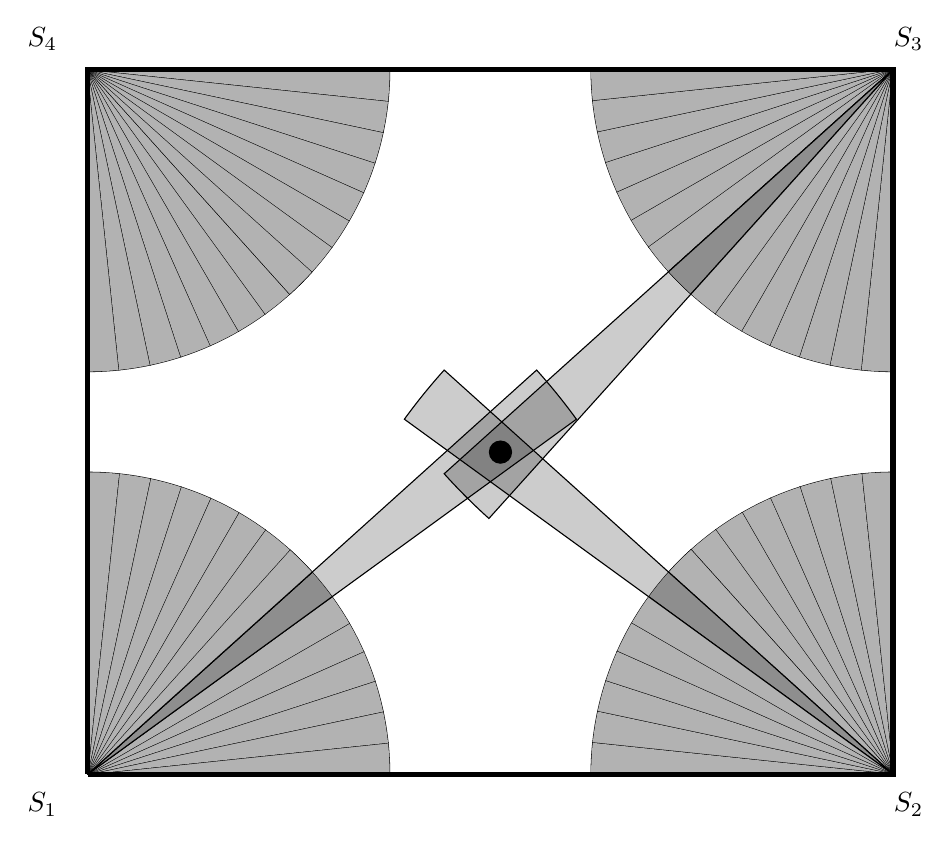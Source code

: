 % This file was created by matlab2tikz v0.4.0.
% Copyright (c) 2008--2013, Nico Schlömer <nico.schloemer@gmail.com>
% All rights reserved.
% 
% The latest updates can be retrieved from
%   http://www.mathworks.com/matlabcentral/fileexchange/22022-matlab2tikz
% where you can also make suggestions and rate matlab2tikz.
% 
% % -*- root: TestingFigures.tex -*-
% 
\begin{tikzpicture}

\begin{axis}[%
width=11cm,
height=11cm,
clip=false,
scale only axis,
xmin=-300,
xmax=8300,
xlabel={$[m]$},
ymin=-300,
ymax=8300,
ylabel={$[m]$},
hide axis,
axis x line*=bottom,
axis y line*=left,
y post scale=1
]
\addplot [
color=black,
solid,
forget plot
]
table[row sep=crcr]{
0 0\\
3000 0\\
2999.999 2.474\\
2999.996 4.947\\
2999.991 7.421\\
2999.984 9.895\\
2999.975 12.368\\
2999.963 14.842\\
2999.95 17.316\\
2999.935 19.789\\
2999.917 22.263\\
2999.898 24.737\\
2999.877 27.21\\
2999.853 29.684\\
2999.828 32.157\\
2999.8 34.631\\
2999.771 37.104\\
2999.739 39.578\\
2999.705 42.051\\
2999.67 44.525\\
2999.632 46.998\\
2999.592 49.472\\
2999.55 51.945\\
2999.506 54.418\\
2999.461 56.892\\
2999.413 59.365\\
2999.363 61.838\\
2999.311 64.311\\
2999.257 66.784\\
2999.2 69.257\\
2999.142 71.73\\
2999.082 74.203\\
2999.02 76.676\\
2998.956 79.149\\
2998.889 81.622\\
2998.821 84.095\\
2998.751 86.567\\
2998.678 89.04\\
2998.604 91.513\\
2998.527 93.985\\
2998.449 96.457\\
2998.368 98.93\\
2998.286 101.402\\
2998.201 103.874\\
2998.114 106.347\\
2998.026 108.819\\
2997.935 111.291\\
2997.842 113.763\\
2997.747 116.235\\
2997.651 118.706\\
2997.552 121.178\\
2997.451 123.65\\
2997.348 126.121\\
2997.243 128.593\\
2997.136 131.064\\
2997.027 133.535\\
2996.915 136.007\\
2996.802 138.478\\
2996.687 140.949\\
2996.57 143.42\\
2996.451 145.89\\
2996.329 148.361\\
2996.206 150.832\\
2996.081 153.302\\
2995.953 155.773\\
2995.824 158.243\\
2995.692 160.713\\
2995.559 163.183\\
2995.423 165.653\\
2995.285 168.123\\
2995.146 170.593\\
2995.004 173.063\\
2994.86 175.532\\
2994.715 178.001\\
2994.567 180.471\\
2994.417 182.94\\
2994.265 185.409\\
2994.111 187.878\\
2993.955 190.347\\
2993.797 192.815\\
2993.637 195.284\\
2993.475 197.752\\
2993.311 200.22\\
2993.145 202.688\\
2992.977 205.156\\
2992.807 207.624\\
2992.635 210.092\\
2992.46 212.56\\
2992.284 215.027\\
2992.106 217.494\\
2991.925 219.961\\
2991.743 222.428\\
2991.558 224.895\\
2991.372 227.362\\
2991.184 229.828\\
2990.993 232.295\\
2990.8 234.761\\
2990.606 237.227\\
2990.409 239.693\\
2990.211 242.158\\
2990.01 244.624\\
2989.807 247.089\\
2989.602 249.554\\
2989.396 252.02\\
2989.187 254.484\\
2988.976 256.949\\
2988.763 259.414\\
2988.548 261.878\\
2988.331 264.342\\
2988.112 266.806\\
2987.891 269.27\\
2987.668 271.734\\
2987.443 274.197\\
2987.216 276.66\\
2986.987 279.123\\
2986.756 281.586\\
2986.522 284.049\\
2986.287 286.511\\
2986.05 288.974\\
2985.811 291.436\\
2985.569 293.898\\
2985.326 296.359\\
2985.081 298.821\\
2984.833 301.282\\
2984.584 303.743\\
2984.332 306.204\\
2984.079 308.665\\
2983.823 311.125\\
2983.566 313.585\\
0 0\\
};

\addplot [fill=white!70!black,draw=none,forget plot] table[row sep=crcr]{
0 0\\
3000 0\\
2999.999 2.474\\
2999.996 4.947\\
2999.991 7.421\\
2999.984 9.895\\
2999.975 12.368\\
2999.963 14.842\\
2999.95 17.316\\
2999.935 19.789\\
2999.917 22.263\\
2999.898 24.737\\
2999.877 27.21\\
2999.853 29.684\\
2999.828 32.157\\
2999.8 34.631\\
2999.771 37.104\\
2999.739 39.578\\
2999.705 42.051\\
2999.67 44.525\\
2999.632 46.998\\
2999.592 49.472\\
2999.55 51.945\\
2999.506 54.418\\
2999.461 56.892\\
2999.413 59.365\\
2999.363 61.838\\
2999.311 64.311\\
2999.257 66.784\\
2999.2 69.257\\
2999.142 71.73\\
2999.082 74.203\\
2999.02 76.676\\
2998.956 79.149\\
2998.889 81.622\\
2998.821 84.095\\
2998.751 86.567\\
2998.678 89.04\\
2998.604 91.513\\
2998.527 93.985\\
2998.449 96.457\\
2998.368 98.93\\
2998.286 101.402\\
2998.201 103.874\\
2998.114 106.347\\
2998.026 108.819\\
2997.935 111.291\\
2997.842 113.763\\
2997.747 116.235\\
2997.651 118.706\\
2997.552 121.178\\
2997.451 123.65\\
2997.348 126.121\\
2997.243 128.593\\
2997.136 131.064\\
2997.027 133.535\\
2996.915 136.007\\
2996.802 138.478\\
2996.687 140.949\\
2996.57 143.42\\
2996.451 145.89\\
2996.329 148.361\\
2996.206 150.832\\
2996.081 153.302\\
2995.953 155.773\\
2995.824 158.243\\
2995.692 160.713\\
2995.559 163.183\\
2995.423 165.653\\
2995.285 168.123\\
2995.146 170.593\\
2995.004 173.063\\
2994.86 175.532\\
2994.715 178.001\\
2994.567 180.471\\
2994.417 182.94\\
2994.265 185.409\\
2994.111 187.878\\
2993.955 190.347\\
2993.797 192.815\\
2993.637 195.284\\
2993.475 197.752\\
2993.311 200.22\\
2993.145 202.688\\
2992.977 205.156\\
2992.807 207.624\\
2992.635 210.092\\
2992.46 212.56\\
2992.284 215.027\\
2992.106 217.494\\
2991.925 219.961\\
2991.743 222.428\\
2991.558 224.895\\
2991.372 227.362\\
2991.184 229.828\\
2990.993 232.295\\
2990.8 234.761\\
2990.606 237.227\\
2990.409 239.693\\
2990.211 242.158\\
2990.01 244.624\\
2989.807 247.089\\
2989.602 249.554\\
2989.396 252.02\\
2989.187 254.484\\
2988.976 256.949\\
2988.763 259.414\\
2988.548 261.878\\
2988.331 264.342\\
2988.112 266.806\\
2987.891 269.27\\
2987.668 271.734\\
2987.443 274.197\\
2987.216 276.66\\
2986.987 279.123\\
2986.756 281.586\\
2986.522 284.049\\
2986.287 286.511\\
2986.05 288.974\\
2985.811 291.436\\
2985.569 293.898\\
2985.326 296.359\\
2985.081 298.821\\
2984.833 301.282\\
2984.584 303.743\\
2984.332 306.204\\
2984.079 308.665\\
2983.823 311.125\\
2983.566 313.585\\
0 0\\
};
\addplot [
color=black,
solid,
forget plot
]
table[row sep=crcr]{
0 0\\
2983.566 313.585\\
2983.306 316.045\\
2983.044 318.505\\
2982.781 320.965\\
2982.515 323.424\\
2982.247 325.883\\
2981.978 328.342\\
2981.706 330.801\\
2981.432 333.26\\
2981.156 335.718\\
2980.879 338.176\\
2980.599 340.634\\
2980.317 343.091\\
2980.033 345.549\\
2979.747 348.006\\
2979.459 350.463\\
2979.169 352.919\\
2978.877 355.376\\
2978.583 357.832\\
2978.287 360.288\\
2977.989 362.743\\
2977.689 365.199\\
2977.387 367.654\\
2977.082 370.109\\
2976.776 372.564\\
2976.468 375.018\\
2976.158 377.472\\
2975.845 379.926\\
2975.531 382.38\\
2975.215 384.833\\
2974.897 387.286\\
2974.576 389.739\\
2974.254 392.192\\
2973.929 394.644\\
2973.603 397.096\\
2973.275 399.548\\
2972.944 401.999\\
2972.612 404.451\\
2972.277 406.902\\
2971.941 409.352\\
2971.602 411.803\\
2971.261 414.253\\
2970.919 416.703\\
2970.574 419.152\\
2970.228 421.602\\
2969.879 424.051\\
2969.528 426.499\\
2969.176 428.948\\
2968.821 431.396\\
2968.464 433.844\\
2968.105 436.291\\
2967.745 438.739\\
2967.382 441.185\\
2967.017 443.632\\
2966.65 446.078\\
2966.281 448.525\\
2965.911 450.97\\
2965.538 453.416\\
2965.163 455.861\\
2964.786 458.306\\
2964.407 460.75\\
2964.026 463.194\\
2963.643 465.638\\
2963.258 468.082\\
2962.871 470.525\\
2962.482 472.968\\
2962.091 475.41\\
2961.698 477.853\\
2961.303 480.295\\
2960.906 482.736\\
2960.507 485.178\\
2960.106 487.619\\
2959.703 490.059\\
2959.298 492.5\\
2958.891 494.94\\
2958.482 497.379\\
2958.071 499.818\\
2957.657 502.257\\
2957.242 504.696\\
2956.825 507.134\\
2956.406 509.572\\
2955.985 512.01\\
2955.562 514.447\\
2955.136 516.884\\
2954.709 519.32\\
2954.28 521.757\\
2953.849 524.192\\
2953.416 526.628\\
2952.98 529.063\\
2952.543 531.498\\
2952.104 533.932\\
2951.662 536.366\\
2951.219 538.8\\
2950.774 541.233\\
2950.327 543.666\\
2949.877 546.098\\
2949.426 548.531\\
2948.973 550.962\\
2948.517 553.394\\
2948.06 555.825\\
2947.601 558.256\\
2947.14 560.686\\
2946.676 563.116\\
2946.211 565.545\\
2945.744 567.975\\
2945.274 570.403\\
2944.803 572.832\\
2944.33 575.26\\
2943.854 577.687\\
2943.377 580.114\\
2942.897 582.541\\
2942.416 584.968\\
2941.933 587.394\\
2941.447 589.819\\
2940.96 592.245\\
2940.471 594.669\\
2939.979 597.094\\
2939.486 599.518\\
2938.991 601.941\\
2938.493 604.365\\
2937.994 606.787\\
2937.493 609.21\\
2936.989 611.632\\
2936.484 614.053\\
2935.977 616.474\\
2935.467 618.895\\
2934.956 621.315\\
2934.443 623.735\\
0 0\\
};

\addplot [fill=white!70!black,draw=none,forget plot] table[row sep=crcr]{
0 0\\
2983.566 313.585\\
2983.306 316.045\\
2983.044 318.505\\
2982.781 320.965\\
2982.515 323.424\\
2982.247 325.883\\
2981.978 328.342\\
2981.706 330.801\\
2981.432 333.26\\
2981.156 335.718\\
2980.879 338.176\\
2980.599 340.634\\
2980.317 343.091\\
2980.033 345.549\\
2979.747 348.006\\
2979.459 350.463\\
2979.169 352.919\\
2978.877 355.376\\
2978.583 357.832\\
2978.287 360.288\\
2977.989 362.743\\
2977.689 365.199\\
2977.387 367.654\\
2977.082 370.109\\
2976.776 372.564\\
2976.468 375.018\\
2976.158 377.472\\
2975.845 379.926\\
2975.531 382.38\\
2975.215 384.833\\
2974.897 387.286\\
2974.576 389.739\\
2974.254 392.192\\
2973.929 394.644\\
2973.603 397.096\\
2973.275 399.548\\
2972.944 401.999\\
2972.612 404.451\\
2972.277 406.902\\
2971.941 409.352\\
2971.602 411.803\\
2971.261 414.253\\
2970.919 416.703\\
2970.574 419.152\\
2970.228 421.602\\
2969.879 424.051\\
2969.528 426.499\\
2969.176 428.948\\
2968.821 431.396\\
2968.464 433.844\\
2968.105 436.291\\
2967.745 438.739\\
2967.382 441.185\\
2967.017 443.632\\
2966.65 446.078\\
2966.281 448.525\\
2965.911 450.97\\
2965.538 453.416\\
2965.163 455.861\\
2964.786 458.306\\
2964.407 460.75\\
2964.026 463.194\\
2963.643 465.638\\
2963.258 468.082\\
2962.871 470.525\\
2962.482 472.968\\
2962.091 475.41\\
2961.698 477.853\\
2961.303 480.295\\
2960.906 482.736\\
2960.507 485.178\\
2960.106 487.619\\
2959.703 490.059\\
2959.298 492.5\\
2958.891 494.94\\
2958.482 497.379\\
2958.071 499.818\\
2957.657 502.257\\
2957.242 504.696\\
2956.825 507.134\\
2956.406 509.572\\
2955.985 512.01\\
2955.562 514.447\\
2955.136 516.884\\
2954.709 519.32\\
2954.28 521.757\\
2953.849 524.192\\
2953.416 526.628\\
2952.98 529.063\\
2952.543 531.498\\
2952.104 533.932\\
2951.662 536.366\\
2951.219 538.8\\
2950.774 541.233\\
2950.327 543.666\\
2949.877 546.098\\
2949.426 548.531\\
2948.973 550.962\\
2948.517 553.394\\
2948.06 555.825\\
2947.601 558.256\\
2947.14 560.686\\
2946.676 563.116\\
2946.211 565.545\\
2945.744 567.975\\
2945.274 570.403\\
2944.803 572.832\\
2944.33 575.26\\
2943.854 577.687\\
2943.377 580.114\\
2942.897 582.541\\
2942.416 584.968\\
2941.933 587.394\\
2941.447 589.819\\
2940.96 592.245\\
2940.471 594.669\\
2939.979 597.094\\
2939.486 599.518\\
2938.991 601.941\\
2938.493 604.365\\
2937.994 606.787\\
2937.493 609.21\\
2936.989 611.632\\
2936.484 614.053\\
2935.977 616.474\\
2935.467 618.895\\
2934.956 621.315\\
2934.443 623.735\\
0 0\\
};
\addplot [
color=black,
solid,
forget plot
]
table[row sep=crcr]{
0 0\\
2934.443 623.735\\
2933.927 626.154\\
2933.41 628.573\\
2932.891 630.992\\
2932.37 633.41\\
2931.846 635.828\\
2931.321 638.245\\
2930.794 640.662\\
2930.265 643.078\\
2929.733 645.494\\
2929.2 647.91\\
2928.665 650.325\\
2928.128 652.74\\
2927.588 655.154\\
2927.047 657.568\\
2926.504 659.981\\
2925.959 662.394\\
2925.412 664.806\\
2924.862 667.218\\
2924.311 669.63\\
2923.758 672.041\\
2923.203 674.451\\
2922.646 676.862\\
2922.087 679.271\\
2921.526 681.68\\
2920.962 684.089\\
2920.397 686.498\\
2919.83 688.905\\
2919.261 691.313\\
2918.69 693.72\\
2918.117 696.126\\
2917.542 698.532\\
2916.965 700.937\\
2916.386 703.342\\
2915.805 705.747\\
2915.223 708.151\\
2914.638 710.554\\
2914.051 712.958\\
2913.462 715.36\\
2912.871 717.762\\
2912.278 720.164\\
2911.683 722.565\\
2911.087 724.966\\
2910.488 727.366\\
2909.887 729.765\\
2909.284 732.165\\
2908.68 734.563\\
2908.073 736.961\\
2907.464 739.359\\
2906.854 741.756\\
2906.241 744.153\\
2905.626 746.549\\
2905.01 748.944\\
2904.391 751.34\\
2903.771 753.734\\
2903.148 756.128\\
2902.524 758.522\\
2901.897 760.915\\
2901.269 763.307\\
2900.639 765.699\\
2900.006 768.091\\
2899.372 770.482\\
2898.736 772.872\\
2898.097 775.262\\
2897.457 777.652\\
2896.815 780.041\\
2896.171 782.429\\
2895.525 784.817\\
2894.876 787.204\\
2894.226 789.591\\
2893.574 791.977\\
2892.92 794.363\\
2892.264 796.748\\
2891.606 799.132\\
2890.946 801.516\\
2890.285 803.9\\
2889.621 806.283\\
2888.955 808.665\\
2888.287 811.047\\
2887.617 813.429\\
2886.946 815.809\\
2886.272 818.189\\
2885.596 820.569\\
2884.919 822.948\\
2884.239 825.327\\
2883.558 827.705\\
2882.874 830.082\\
2882.189 832.459\\
2881.501 834.835\\
2880.812 837.211\\
2880.121 839.586\\
2879.427 841.961\\
2878.732 844.335\\
2878.035 846.708\\
2877.336 849.081\\
2876.635 851.453\\
2875.932 853.825\\
2875.227 856.196\\
2874.52 858.566\\
2873.811 860.936\\
2873.1 863.306\\
2872.387 865.674\\
2871.672 868.043\\
2870.956 870.41\\
2870.237 872.777\\
2869.516 875.144\\
2868.794 877.509\\
2868.069 879.875\\
2867.343 882.239\\
2866.614 884.603\\
2865.884 886.967\\
2865.152 889.329\\
2864.417 891.692\\
2863.681 894.053\\
2862.943 896.414\\
2862.203 898.775\\
2861.461 901.134\\
2860.717 903.493\\
2859.971 905.852\\
2859.223 908.21\\
2858.473 910.567\\
2857.721 912.924\\
2856.967 915.28\\
2856.212 917.635\\
2855.454 919.99\\
2854.694 922.344\\
2853.933 924.698\\
2853.17 927.051\\
0 0\\
};

\addplot [fill=white!70!black,draw=none,forget plot] table[row sep=crcr]{
0 0\\
2934.443 623.735\\
2933.927 626.154\\
2933.41 628.573\\
2932.891 630.992\\
2932.37 633.41\\
2931.846 635.828\\
2931.321 638.245\\
2930.794 640.662\\
2930.265 643.078\\
2929.733 645.494\\
2929.2 647.91\\
2928.665 650.325\\
2928.128 652.74\\
2927.588 655.154\\
2927.047 657.568\\
2926.504 659.981\\
2925.959 662.394\\
2925.412 664.806\\
2924.862 667.218\\
2924.311 669.63\\
2923.758 672.041\\
2923.203 674.451\\
2922.646 676.862\\
2922.087 679.271\\
2921.526 681.68\\
2920.962 684.089\\
2920.397 686.498\\
2919.83 688.905\\
2919.261 691.313\\
2918.69 693.72\\
2918.117 696.126\\
2917.542 698.532\\
2916.965 700.937\\
2916.386 703.342\\
2915.805 705.747\\
2915.223 708.151\\
2914.638 710.554\\
2914.051 712.958\\
2913.462 715.36\\
2912.871 717.762\\
2912.278 720.164\\
2911.683 722.565\\
2911.087 724.966\\
2910.488 727.366\\
2909.887 729.765\\
2909.284 732.165\\
2908.68 734.563\\
2908.073 736.961\\
2907.464 739.359\\
2906.854 741.756\\
2906.241 744.153\\
2905.626 746.549\\
2905.01 748.944\\
2904.391 751.34\\
2903.771 753.734\\
2903.148 756.128\\
2902.524 758.522\\
2901.897 760.915\\
2901.269 763.307\\
2900.639 765.699\\
2900.006 768.091\\
2899.372 770.482\\
2898.736 772.872\\
2898.097 775.262\\
2897.457 777.652\\
2896.815 780.041\\
2896.171 782.429\\
2895.525 784.817\\
2894.876 787.204\\
2894.226 789.591\\
2893.574 791.977\\
2892.92 794.363\\
2892.264 796.748\\
2891.606 799.132\\
2890.946 801.516\\
2890.285 803.9\\
2889.621 806.283\\
2888.955 808.665\\
2888.287 811.047\\
2887.617 813.429\\
2886.946 815.809\\
2886.272 818.189\\
2885.596 820.569\\
2884.919 822.948\\
2884.239 825.327\\
2883.558 827.705\\
2882.874 830.082\\
2882.189 832.459\\
2881.501 834.835\\
2880.812 837.211\\
2880.121 839.586\\
2879.427 841.961\\
2878.732 844.335\\
2878.035 846.708\\
2877.336 849.081\\
2876.635 851.453\\
2875.932 853.825\\
2875.227 856.196\\
2874.52 858.566\\
2873.811 860.936\\
2873.1 863.306\\
2872.387 865.674\\
2871.672 868.043\\
2870.956 870.41\\
2870.237 872.777\\
2869.516 875.144\\
2868.794 877.509\\
2868.069 879.875\\
2867.343 882.239\\
2866.614 884.603\\
2865.884 886.967\\
2865.152 889.329\\
2864.417 891.692\\
2863.681 894.053\\
2862.943 896.414\\
2862.203 898.775\\
2861.461 901.134\\
2860.717 903.493\\
2859.971 905.852\\
2859.223 908.21\\
2858.473 910.567\\
2857.721 912.924\\
2856.967 915.28\\
2856.212 917.635\\
2855.454 919.99\\
2854.694 922.344\\
2853.933 924.698\\
2853.17 927.051\\
0 0\\
};
\addplot [
color=black,
solid,
forget plot
]
table[row sep=crcr]{
0 0\\
2853.17 927.051\\
2852.404 929.403\\
2851.637 931.755\\
2850.868 934.106\\
2850.096 936.456\\
2849.323 938.806\\
2848.548 941.155\\
2847.771 943.504\\
2846.992 945.852\\
2846.211 948.199\\
2845.429 950.545\\
2844.644 952.891\\
2843.857 955.237\\
2843.068 957.581\\
2842.278 959.925\\
2841.485 962.269\\
2840.691 964.611\\
2839.895 966.953\\
2839.096 969.295\\
2838.296 971.635\\
2837.494 973.975\\
2836.69 976.315\\
2835.884 978.653\\
2835.076 980.991\\
2834.266 983.329\\
2833.454 985.665\\
2832.641 988.001\\
2831.825 990.337\\
2831.007 992.672\\
2830.188 995.006\\
2829.367 997.339\\
2828.543 999.672\\
2827.718 1002.004\\
2826.891 1004.335\\
2826.062 1006.665\\
2825.231 1008.995\\
2824.398 1011.325\\
2823.563 1013.653\\
2822.726 1015.981\\
2821.887 1018.308\\
2821.047 1020.635\\
2820.204 1022.96\\
2819.36 1025.286\\
2818.513 1027.61\\
2817.665 1029.934\\
2816.815 1032.257\\
2815.963 1034.579\\
2815.109 1036.901\\
2814.253 1039.221\\
2813.395 1041.542\\
2812.535 1043.861\\
2811.673 1046.18\\
2810.81 1048.498\\
2809.944 1050.815\\
2809.077 1053.132\\
2808.208 1055.448\\
2807.336 1057.763\\
2806.463 1060.077\\
2805.588 1062.391\\
2804.711 1064.704\\
2803.832 1067.017\\
2802.952 1069.328\\
2802.069 1071.639\\
2801.184 1073.949\\
2800.298 1076.258\\
2799.409 1078.567\\
2798.519 1080.875\\
2797.627 1083.182\\
2796.733 1085.489\\
2795.837 1087.794\\
2794.939 1090.099\\
2794.039 1092.404\\
2793.137 1094.707\\
2792.234 1097.01\\
2791.328 1099.312\\
2790.421 1101.613\\
2789.512 1103.914\\
2788.6 1106.213\\
2787.687 1108.512\\
2786.772 1110.811\\
2785.855 1113.108\\
2784.937 1115.405\\
2784.016 1117.701\\
2783.093 1119.996\\
2782.169 1122.291\\
2781.243 1124.584\\
2780.314 1126.877\\
2779.384 1129.169\\
2778.452 1131.461\\
2777.518 1133.751\\
2776.582 1136.041\\
2775.645 1138.33\\
2774.705 1140.619\\
2773.764 1142.906\\
2772.82 1145.193\\
2771.875 1147.479\\
2770.928 1149.764\\
2769.979 1152.049\\
2769.028 1154.332\\
2768.075 1156.615\\
2767.121 1158.897\\
2766.164 1161.178\\
2765.206 1163.459\\
2764.246 1165.739\\
2763.283 1168.017\\
2762.319 1170.296\\
2761.353 1172.573\\
2760.386 1174.849\\
2759.416 1177.125\\
2758.444 1179.4\\
2757.471 1181.674\\
2756.496 1183.947\\
2755.518 1186.22\\
2754.539 1188.492\\
2753.559 1190.763\\
2752.576 1193.033\\
2751.591 1195.302\\
2750.605 1197.57\\
2749.616 1199.838\\
2748.626 1202.105\\
2747.634 1204.371\\
2746.64 1206.636\\
2745.644 1208.9\\
2744.646 1211.164\\
2743.646 1213.427\\
2742.645 1215.689\\
2741.642 1217.95\\
2740.636 1220.21\\
0 0\\
};

\addplot [fill=white!70!black,draw=none,forget plot] table[row sep=crcr]{
0 0\\
2853.17 927.051\\
2852.404 929.403\\
2851.637 931.755\\
2850.868 934.106\\
2850.096 936.456\\
2849.323 938.806\\
2848.548 941.155\\
2847.771 943.504\\
2846.992 945.852\\
2846.211 948.199\\
2845.429 950.545\\
2844.644 952.891\\
2843.857 955.237\\
2843.068 957.581\\
2842.278 959.925\\
2841.485 962.269\\
2840.691 964.611\\
2839.895 966.953\\
2839.096 969.295\\
2838.296 971.635\\
2837.494 973.975\\
2836.69 976.315\\
2835.884 978.653\\
2835.076 980.991\\
2834.266 983.329\\
2833.454 985.665\\
2832.641 988.001\\
2831.825 990.337\\
2831.007 992.672\\
2830.188 995.006\\
2829.367 997.339\\
2828.543 999.672\\
2827.718 1002.004\\
2826.891 1004.335\\
2826.062 1006.665\\
2825.231 1008.995\\
2824.398 1011.325\\
2823.563 1013.653\\
2822.726 1015.981\\
2821.887 1018.308\\
2821.047 1020.635\\
2820.204 1022.96\\
2819.36 1025.286\\
2818.513 1027.61\\
2817.665 1029.934\\
2816.815 1032.257\\
2815.963 1034.579\\
2815.109 1036.901\\
2814.253 1039.221\\
2813.395 1041.542\\
2812.535 1043.861\\
2811.673 1046.18\\
2810.81 1048.498\\
2809.944 1050.815\\
2809.077 1053.132\\
2808.208 1055.448\\
2807.336 1057.763\\
2806.463 1060.077\\
2805.588 1062.391\\
2804.711 1064.704\\
2803.832 1067.017\\
2802.952 1069.328\\
2802.069 1071.639\\
2801.184 1073.949\\
2800.298 1076.258\\
2799.409 1078.567\\
2798.519 1080.875\\
2797.627 1083.182\\
2796.733 1085.489\\
2795.837 1087.794\\
2794.939 1090.099\\
2794.039 1092.404\\
2793.137 1094.707\\
2792.234 1097.01\\
2791.328 1099.312\\
2790.421 1101.613\\
2789.512 1103.914\\
2788.6 1106.213\\
2787.687 1108.512\\
2786.772 1110.811\\
2785.855 1113.108\\
2784.937 1115.405\\
2784.016 1117.701\\
2783.093 1119.996\\
2782.169 1122.291\\
2781.243 1124.584\\
2780.314 1126.877\\
2779.384 1129.169\\
2778.452 1131.461\\
2777.518 1133.751\\
2776.582 1136.041\\
2775.645 1138.33\\
2774.705 1140.619\\
2773.764 1142.906\\
2772.82 1145.193\\
2771.875 1147.479\\
2770.928 1149.764\\
2769.979 1152.049\\
2769.028 1154.332\\
2768.075 1156.615\\
2767.121 1158.897\\
2766.164 1161.178\\
2765.206 1163.459\\
2764.246 1165.739\\
2763.283 1168.017\\
2762.319 1170.296\\
2761.353 1172.573\\
2760.386 1174.849\\
2759.416 1177.125\\
2758.444 1179.4\\
2757.471 1181.674\\
2756.496 1183.947\\
2755.518 1186.22\\
2754.539 1188.492\\
2753.559 1190.763\\
2752.576 1193.033\\
2751.591 1195.302\\
2750.605 1197.57\\
2749.616 1199.838\\
2748.626 1202.105\\
2747.634 1204.371\\
2746.64 1206.636\\
2745.644 1208.9\\
2744.646 1211.164\\
2743.646 1213.427\\
2742.645 1215.689\\
2741.642 1217.95\\
2740.636 1220.21\\
0 0\\
};
\addplot [
color=black,
solid,
forget plot
]
table[row sep=crcr]{
0 0\\
2740.636 1220.21\\
2739.629 1222.469\\
2738.62 1224.728\\
2737.61 1226.986\\
2736.597 1229.243\\
2735.582 1231.499\\
2734.566 1233.754\\
2733.548 1236.008\\
2732.528 1238.262\\
2731.506 1240.515\\
2730.482 1242.767\\
2729.456 1245.018\\
2728.429 1247.268\\
2727.399 1249.517\\
2726.368 1251.766\\
2725.335 1254.013\\
2724.3 1256.26\\
2723.263 1258.506\\
2722.225 1260.751\\
2721.184 1262.995\\
2720.142 1265.239\\
2719.098 1267.481\\
2718.052 1269.723\\
2717.004 1271.964\\
2715.954 1274.203\\
2714.902 1276.442\\
2713.849 1278.681\\
2712.794 1280.918\\
2711.736 1283.154\\
2710.678 1285.39\\
2709.617 1287.625\\
2708.554 1289.859\\
2707.49 1292.091\\
2706.423 1294.324\\
2705.355 1296.555\\
2704.285 1298.785\\
2703.213 1301.014\\
2702.139 1303.243\\
2701.064 1305.471\\
2699.987 1307.697\\
2698.907 1309.923\\
2697.826 1312.148\\
2696.744 1314.372\\
2695.659 1316.595\\
2694.572 1318.818\\
2693.484 1321.039\\
2692.394 1323.26\\
2691.302 1325.479\\
2690.208 1327.698\\
2689.112 1329.916\\
2688.015 1332.133\\
2686.915 1334.349\\
2685.814 1336.564\\
2684.711 1338.778\\
2683.606 1340.991\\
2682.5 1343.204\\
2681.391 1345.415\\
2680.281 1347.625\\
2679.169 1349.835\\
2678.055 1352.044\\
2676.939 1354.252\\
2675.821 1356.458\\
2674.702 1358.664\\
2673.581 1360.869\\
2672.458 1363.073\\
2671.333 1365.277\\
2670.206 1367.479\\
2669.078 1369.68\\
2667.948 1371.88\\
2666.815 1374.08\\
2665.681 1376.278\\
2664.546 1378.476\\
2663.408 1380.673\\
2662.269 1382.868\\
2661.128 1385.063\\
2659.985 1387.257\\
2658.84 1389.45\\
2657.693 1391.642\\
2656.545 1393.833\\
2655.395 1396.023\\
2654.243 1398.212\\
2653.089 1400.4\\
2651.933 1402.587\\
2650.776 1404.773\\
2649.617 1406.958\\
2648.456 1409.143\\
2647.293 1411.326\\
2646.128 1413.508\\
2644.962 1415.69\\
2643.793 1417.87\\
2642.623 1420.05\\
2641.452 1422.228\\
2640.278 1424.406\\
2639.103 1426.582\\
2637.925 1428.758\\
2636.746 1430.933\\
2635.566 1433.106\\
2634.383 1435.279\\
2633.199 1437.451\\
2632.012 1439.622\\
2630.824 1441.791\\
2629.635 1443.96\\
2628.443 1446.128\\
2627.25 1448.295\\
2626.055 1450.461\\
2624.858 1452.626\\
2623.659 1454.789\\
2622.459 1456.952\\
2621.257 1459.114\\
2620.052 1461.275\\
2618.847 1463.435\\
2617.639 1465.594\\
2616.43 1467.752\\
2615.219 1469.909\\
2614.006 1472.065\\
2612.791 1474.22\\
2611.574 1476.374\\
2610.356 1478.526\\
2609.136 1480.678\\
2607.914 1482.829\\
2606.691 1484.979\\
2605.465 1487.128\\
2604.238 1489.276\\
2603.009 1491.423\\
2601.779 1493.569\\
2600.546 1495.713\\
2599.312 1497.857\\
2598.076 1500\\
0 0\\
};

\addplot [fill=white!70!black,draw=none,forget plot] table[row sep=crcr]{
0 0\\
2740.636 1220.21\\
2739.629 1222.469\\
2738.62 1224.728\\
2737.61 1226.986\\
2736.597 1229.243\\
2735.582 1231.499\\
2734.566 1233.754\\
2733.548 1236.008\\
2732.528 1238.262\\
2731.506 1240.515\\
2730.482 1242.767\\
2729.456 1245.018\\
2728.429 1247.268\\
2727.399 1249.517\\
2726.368 1251.766\\
2725.335 1254.013\\
2724.3 1256.26\\
2723.263 1258.506\\
2722.225 1260.751\\
2721.184 1262.995\\
2720.142 1265.239\\
2719.098 1267.481\\
2718.052 1269.723\\
2717.004 1271.964\\
2715.954 1274.203\\
2714.902 1276.442\\
2713.849 1278.681\\
2712.794 1280.918\\
2711.736 1283.154\\
2710.678 1285.39\\
2709.617 1287.625\\
2708.554 1289.859\\
2707.49 1292.091\\
2706.423 1294.324\\
2705.355 1296.555\\
2704.285 1298.785\\
2703.213 1301.014\\
2702.139 1303.243\\
2701.064 1305.471\\
2699.987 1307.697\\
2698.907 1309.923\\
2697.826 1312.148\\
2696.744 1314.372\\
2695.659 1316.595\\
2694.572 1318.818\\
2693.484 1321.039\\
2692.394 1323.26\\
2691.302 1325.479\\
2690.208 1327.698\\
2689.112 1329.916\\
2688.015 1332.133\\
2686.915 1334.349\\
2685.814 1336.564\\
2684.711 1338.778\\
2683.606 1340.991\\
2682.5 1343.204\\
2681.391 1345.415\\
2680.281 1347.625\\
2679.169 1349.835\\
2678.055 1352.044\\
2676.939 1354.252\\
2675.821 1356.458\\
2674.702 1358.664\\
2673.581 1360.869\\
2672.458 1363.073\\
2671.333 1365.277\\
2670.206 1367.479\\
2669.078 1369.68\\
2667.948 1371.88\\
2666.815 1374.08\\
2665.681 1376.278\\
2664.546 1378.476\\
2663.408 1380.673\\
2662.269 1382.868\\
2661.128 1385.063\\
2659.985 1387.257\\
2658.84 1389.45\\
2657.693 1391.642\\
2656.545 1393.833\\
2655.395 1396.023\\
2654.243 1398.212\\
2653.089 1400.4\\
2651.933 1402.587\\
2650.776 1404.773\\
2649.617 1406.958\\
2648.456 1409.143\\
2647.293 1411.326\\
2646.128 1413.508\\
2644.962 1415.69\\
2643.793 1417.87\\
2642.623 1420.05\\
2641.452 1422.228\\
2640.278 1424.406\\
2639.103 1426.582\\
2637.925 1428.758\\
2636.746 1430.933\\
2635.566 1433.106\\
2634.383 1435.279\\
2633.199 1437.451\\
2632.012 1439.622\\
2630.824 1441.791\\
2629.635 1443.96\\
2628.443 1446.128\\
2627.25 1448.295\\
2626.055 1450.461\\
2624.858 1452.626\\
2623.659 1454.789\\
2622.459 1456.952\\
2621.257 1459.114\\
2620.052 1461.275\\
2618.847 1463.435\\
2617.639 1465.594\\
2616.43 1467.752\\
2615.219 1469.909\\
2614.006 1472.065\\
2612.791 1474.22\\
2611.574 1476.374\\
2610.356 1478.526\\
2609.136 1480.678\\
2607.914 1482.829\\
2606.691 1484.979\\
2605.465 1487.128\\
2604.238 1489.276\\
2603.009 1491.423\\
2601.779 1493.569\\
2600.546 1495.713\\
2599.312 1497.857\\
2598.076 1500\\
0 0\\
};
\addplot [
color=black,
solid,
forget plot
]
table[row sep=crcr]{
0 0\\
2598.076 1500\\
2596.838 1502.142\\
2595.599 1504.283\\
2594.358 1506.422\\
2593.115 1508.561\\
2591.87 1510.699\\
2590.623 1512.835\\
2589.375 1514.971\\
2588.125 1517.106\\
2586.873 1519.239\\
2585.62 1521.372\\
2584.364 1523.503\\
2583.107 1525.634\\
2581.848 1527.763\\
2580.588 1529.891\\
2579.325 1532.019\\
2578.061 1534.145\\
2576.795 1536.27\\
2575.528 1538.394\\
2574.258 1540.518\\
2572.987 1542.64\\
2571.714 1544.761\\
2570.44 1546.881\\
2569.163 1549.0\\
2567.885 1551.118\\
2566.605 1553.235\\
2565.324 1555.35\\
2564.04 1557.465\\
2562.755 1559.579\\
2561.468 1561.691\\
2560.18 1563.803\\
2558.889 1565.914\\
2557.597 1568.023\\
2556.304 1570.131\\
2555.008 1572.239\\
2553.711 1574.345\\
2552.412 1576.45\\
2551.111 1578.554\\
2549.808 1580.657\\
2548.504 1582.759\\
2547.198 1584.86\\
2545.891 1586.96\\
2544.581 1589.058\\
2543.27 1591.156\\
2541.957 1593.253\\
2540.643 1595.348\\
2539.326 1597.442\\
2538.008 1599.536\\
2536.688 1601.628\\
2535.367 1603.719\\
2534.044 1605.809\\
2532.719 1607.898\\
2531.392 1609.986\\
2530.064 1612.073\\
2528.733 1614.158\\
2527.402 1616.243\\
2526.068 1618.326\\
2524.733 1620.409\\
2523.396 1622.49\\
2522.057 1624.57\\
2520.717 1626.649\\
2519.375 1628.727\\
2518.031 1630.804\\
2516.685 1632.88\\
2515.338 1634.954\\
2513.989 1637.028\\
2512.638 1639.1\\
2511.286 1641.171\\
2509.932 1643.242\\
2508.576 1645.311\\
2507.218 1647.379\\
2505.859 1649.445\\
2504.498 1651.511\\
2503.136 1653.576\\
2501.771 1655.639\\
2500.405 1657.701\\
2499.037 1659.763\\
2497.668 1661.823\\
2496.297 1663.882\\
2494.924 1665.939\\
2493.55 1667.996\\
2492.173 1670.052\\
2490.795 1672.106\\
2489.416 1674.159\\
2488.035 1676.211\\
2486.652 1678.262\\
2485.267 1680.312\\
2483.88 1682.361\\
2482.492 1684.408\\
2481.103 1686.455\\
2479.711 1688.5\\
2478.318 1690.544\\
2476.923 1692.587\\
2475.527 1694.629\\
2474.129 1696.67\\
2472.729 1698.709\\
2471.327 1700.747\\
2469.924 1702.785\\
2468.519 1704.821\\
2467.113 1706.855\\
2465.704 1708.889\\
2464.294 1710.922\\
2462.883 1712.953\\
2461.47 1714.983\\
2460.055 1717.012\\
2458.638 1719.04\\
2457.22 1721.067\\
2455.8 1723.093\\
2454.378 1725.117\\
2452.955 1727.14\\
2451.53 1729.162\\
2450.103 1731.183\\
2448.675 1733.203\\
2447.245 1735.221\\
2445.813 1737.239\\
2444.38 1739.255\\
2442.945 1741.27\\
2441.508 1743.283\\
2440.07 1745.296\\
2438.63 1747.307\\
2437.189 1749.318\\
2435.745 1751.327\\
2434.3 1753.334\\
2432.854 1755.341\\
2431.406 1757.347\\
2429.956 1759.351\\
2428.504 1761.354\\
2427.051 1763.356\\
0 0\\
};

\addplot [fill=white!70!black,draw=none,forget plot] table[row sep=crcr]{
0 0\\
2598.076 1500\\
2596.838 1502.142\\
2595.599 1504.283\\
2594.358 1506.422\\
2593.115 1508.561\\
2591.87 1510.699\\
2590.623 1512.835\\
2589.375 1514.971\\
2588.125 1517.106\\
2586.873 1519.239\\
2585.62 1521.372\\
2584.364 1523.503\\
2583.107 1525.634\\
2581.848 1527.763\\
2580.588 1529.891\\
2579.325 1532.019\\
2578.061 1534.145\\
2576.795 1536.27\\
2575.528 1538.394\\
2574.258 1540.518\\
2572.987 1542.64\\
2571.714 1544.761\\
2570.44 1546.881\\
2569.163 1549.0\\
2567.885 1551.118\\
2566.605 1553.235\\
2565.324 1555.35\\
2564.04 1557.465\\
2562.755 1559.579\\
2561.468 1561.691\\
2560.18 1563.803\\
2558.889 1565.914\\
2557.597 1568.023\\
2556.304 1570.131\\
2555.008 1572.239\\
2553.711 1574.345\\
2552.412 1576.45\\
2551.111 1578.554\\
2549.808 1580.657\\
2548.504 1582.759\\
2547.198 1584.86\\
2545.891 1586.96\\
2544.581 1589.058\\
2543.27 1591.156\\
2541.957 1593.253\\
2540.643 1595.348\\
2539.326 1597.442\\
2538.008 1599.536\\
2536.688 1601.628\\
2535.367 1603.719\\
2534.044 1605.809\\
2532.719 1607.898\\
2531.392 1609.986\\
2530.064 1612.073\\
2528.733 1614.158\\
2527.402 1616.243\\
2526.068 1618.326\\
2524.733 1620.409\\
2523.396 1622.49\\
2522.057 1624.57\\
2520.717 1626.649\\
2519.375 1628.727\\
2518.031 1630.804\\
2516.685 1632.88\\
2515.338 1634.954\\
2513.989 1637.028\\
2512.638 1639.1\\
2511.286 1641.171\\
2509.932 1643.242\\
2508.576 1645.311\\
2507.218 1647.379\\
2505.859 1649.445\\
2504.498 1651.511\\
2503.136 1653.576\\
2501.771 1655.639\\
2500.405 1657.701\\
2499.037 1659.763\\
2497.668 1661.823\\
2496.297 1663.882\\
2494.924 1665.939\\
2493.55 1667.996\\
2492.173 1670.052\\
2490.795 1672.106\\
2489.416 1674.159\\
2488.035 1676.211\\
2486.652 1678.262\\
2485.267 1680.312\\
2483.88 1682.361\\
2482.492 1684.408\\
2481.103 1686.455\\
2479.711 1688.5\\
2478.318 1690.544\\
2476.923 1692.587\\
2475.527 1694.629\\
2474.129 1696.67\\
2472.729 1698.709\\
2471.327 1700.747\\
2469.924 1702.785\\
2468.519 1704.821\\
2467.113 1706.855\\
2465.704 1708.889\\
2464.294 1710.922\\
2462.883 1712.953\\
2461.47 1714.983\\
2460.055 1717.012\\
2458.638 1719.04\\
2457.22 1721.067\\
2455.8 1723.093\\
2454.378 1725.117\\
2452.955 1727.14\\
2451.53 1729.162\\
2450.103 1731.183\\
2448.675 1733.203\\
2447.245 1735.221\\
2445.813 1737.239\\
2444.38 1739.255\\
2442.945 1741.27\\
2441.508 1743.283\\
2440.07 1745.296\\
2438.63 1747.307\\
2437.189 1749.318\\
2435.745 1751.327\\
2434.3 1753.334\\
2432.854 1755.341\\
2431.406 1757.347\\
2429.956 1759.351\\
2428.504 1761.354\\
2427.051 1763.356\\
0 0\\
};
\addplot [
color=black,
solid,
forget plot
]
table[row sep=crcr]{
0 0\\
2427.051 1763.356\\
2425.596 1765.356\\
2424.14 1767.356\\
2422.682 1769.354\\
2421.222 1771.351\\
2419.76 1773.347\\
2418.297 1775.342\\
2416.833 1777.335\\
2415.366 1779.327\\
2413.898 1781.318\\
2412.429 1783.308\\
2410.957 1785.297\\
2409.484 1787.284\\
2408.01 1789.27\\
2406.534 1791.255\\
2405.056 1793.239\\
2403.576 1795.222\\
2402.095 1797.203\\
2400.613 1799.183\\
2399.128 1801.162\\
2397.642 1803.139\\
2396.155 1805.116\\
2394.665 1807.091\\
2393.174 1809.065\\
2391.682 1811.038\\
2390.188 1813.009\\
2388.692 1814.979\\
2387.195 1816.948\\
2385.696 1818.916\\
2384.195 1820.883\\
2382.693 1822.848\\
2381.189 1824.812\\
2379.683 1826.775\\
2378.176 1828.736\\
2376.668 1830.697\\
2375.157 1832.656\\
2373.645 1834.614\\
2372.132 1836.57\\
2370.617 1838.526\\
2369.1 1840.48\\
2367.581 1842.433\\
2366.061 1844.384\\
2364.54 1846.335\\
2363.017 1848.284\\
2361.492 1850.232\\
2359.965 1852.178\\
2358.437 1854.123\\
2356.908 1856.067\\
2355.376 1858.01\\
2353.844 1859.952\\
2352.309 1861.892\\
2350.773 1863.831\\
2349.235 1865.769\\
2347.696 1867.705\\
2346.155 1869.64\\
2344.613 1871.574\\
2343.069 1873.507\\
2341.523 1875.438\\
2339.976 1877.368\\
2338.427 1879.297\\
2336.877 1881.225\\
2335.325 1883.151\\
2333.771 1885.076\\
2332.216 1887.0\\
2330.659 1888.922\\
2329.101 1890.843\\
2327.541 1892.763\\
2325.98 1894.682\\
2324.416 1896.599\\
2322.852 1898.515\\
2321.286 1900.43\\
2319.718 1902.343\\
2318.148 1904.255\\
2316.577 1906.166\\
2315.005 1908.076\\
2313.431 1909.984\\
2311.855 1911.891\\
2310.278 1913.796\\
2308.699 1915.701\\
2307.119 1917.604\\
2305.537 1919.505\\
2303.953 1921.406\\
2302.368 1923.305\\
2300.781 1925.203\\
2299.193 1927.099\\
2297.603 1928.994\\
2296.012 1930.888\\
2294.419 1932.781\\
2292.824 1934.672\\
2291.228 1936.562\\
2289.631 1938.451\\
2288.032 1940.338\\
2286.431 1942.224\\
2284.829 1944.109\\
2283.225 1945.992\\
2281.619 1947.874\\
2280.013 1949.755\\
2278.404 1951.634\\
2276.794 1953.512\\
2275.182 1955.389\\
2273.569 1957.264\\
2271.955 1959.138\\
2270.338 1961.011\\
2268.721 1962.882\\
2267.101 1964.752\\
2265.481 1966.621\\
2263.858 1968.488\\
2262.234 1970.354\\
2260.609 1972.219\\
2258.982 1974.082\\
2257.353 1975.944\\
2255.723 1977.805\\
2254.092 1979.664\\
2252.459 1981.522\\
2250.824 1983.379\\
2249.188 1985.234\\
2247.55 1987.088\\
2245.911 1988.941\\
2244.27 1990.792\\
2242.628 1992.642\\
2240.984 1994.49\\
2239.339 1996.337\\
2237.692 1998.183\\
2236.043 2000.028\\
2234.393 2001.871\\
2232.742 2003.712\\
2231.089 2005.553\\
2229.434 2007.392\\
0 0\\
};

\addplot [fill=white!70!black,draw=none,forget plot] table[row sep=crcr]{
0 0\\
2427.051 1763.356\\
2425.596 1765.356\\
2424.14 1767.356\\
2422.682 1769.354\\
2421.222 1771.351\\
2419.76 1773.347\\
2418.297 1775.342\\
2416.833 1777.335\\
2415.366 1779.327\\
2413.898 1781.318\\
2412.429 1783.308\\
2410.957 1785.297\\
2409.484 1787.284\\
2408.01 1789.27\\
2406.534 1791.255\\
2405.056 1793.239\\
2403.576 1795.222\\
2402.095 1797.203\\
2400.613 1799.183\\
2399.128 1801.162\\
2397.642 1803.139\\
2396.155 1805.116\\
2394.665 1807.091\\
2393.174 1809.065\\
2391.682 1811.038\\
2390.188 1813.009\\
2388.692 1814.979\\
2387.195 1816.948\\
2385.696 1818.916\\
2384.195 1820.883\\
2382.693 1822.848\\
2381.189 1824.812\\
2379.683 1826.775\\
2378.176 1828.736\\
2376.668 1830.697\\
2375.157 1832.656\\
2373.645 1834.614\\
2372.132 1836.57\\
2370.617 1838.526\\
2369.1 1840.48\\
2367.581 1842.433\\
2366.061 1844.384\\
2364.54 1846.335\\
2363.017 1848.284\\
2361.492 1850.232\\
2359.965 1852.178\\
2358.437 1854.123\\
2356.908 1856.067\\
2355.376 1858.01\\
2353.844 1859.952\\
2352.309 1861.892\\
2350.773 1863.831\\
2349.235 1865.769\\
2347.696 1867.705\\
2346.155 1869.64\\
2344.613 1871.574\\
2343.069 1873.507\\
2341.523 1875.438\\
2339.976 1877.368\\
2338.427 1879.297\\
2336.877 1881.225\\
2335.325 1883.151\\
2333.771 1885.076\\
2332.216 1887.0\\
2330.659 1888.922\\
2329.101 1890.843\\
2327.541 1892.763\\
2325.98 1894.682\\
2324.416 1896.599\\
2322.852 1898.515\\
2321.286 1900.43\\
2319.718 1902.343\\
2318.148 1904.255\\
2316.577 1906.166\\
2315.005 1908.076\\
2313.431 1909.984\\
2311.855 1911.891\\
2310.278 1913.796\\
2308.699 1915.701\\
2307.119 1917.604\\
2305.537 1919.505\\
2303.953 1921.406\\
2302.368 1923.305\\
2300.781 1925.203\\
2299.193 1927.099\\
2297.603 1928.994\\
2296.012 1930.888\\
2294.419 1932.781\\
2292.824 1934.672\\
2291.228 1936.562\\
2289.631 1938.451\\
2288.032 1940.338\\
2286.431 1942.224\\
2284.829 1944.109\\
2283.225 1945.992\\
2281.619 1947.874\\
2280.013 1949.755\\
2278.404 1951.634\\
2276.794 1953.512\\
2275.182 1955.389\\
2273.569 1957.264\\
2271.955 1959.138\\
2270.338 1961.011\\
2268.721 1962.882\\
2267.101 1964.752\\
2265.481 1966.621\\
2263.858 1968.488\\
2262.234 1970.354\\
2260.609 1972.219\\
2258.982 1974.082\\
2257.353 1975.944\\
2255.723 1977.805\\
2254.092 1979.664\\
2252.459 1981.522\\
2250.824 1983.379\\
2249.188 1985.234\\
2247.55 1987.088\\
2245.911 1988.941\\
2244.27 1990.792\\
2242.628 1992.642\\
2240.984 1994.49\\
2239.339 1996.337\\
2237.692 1998.183\\
2236.043 2000.028\\
2234.393 2001.871\\
2232.742 2003.712\\
2231.089 2005.553\\
2229.434 2007.392\\
0 0\\
};
\addplot [
color=black,
solid,
forget plot
]
table[row sep=crcr]{
0 0\\
2229.434 2007.392\\
2227.778 2009.229\\
2226.121 2011.066\\
2224.462 2012.901\\
2222.801 2014.734\\
2221.139 2016.566\\
2219.476 2018.397\\
2217.811 2020.227\\
2216.144 2022.055\\
2214.476 2023.881\\
2212.807 2025.707\\
2211.136 2027.53\\
2209.463 2029.353\\
2207.789 2031.174\\
2206.113 2032.994\\
2204.436 2034.812\\
2202.758 2036.629\\
2201.078 2038.445\\
2199.396 2040.259\\
2197.713 2042.072\\
2196.028 2043.883\\
2194.342 2045.694\\
2192.655 2047.502\\
2190.966 2049.31\\
2189.275 2051.115\\
2187.583 2052.92\\
2185.89 2054.723\\
2184.195 2056.525\\
2182.498 2058.325\\
2180.8 2060.124\\
2179.101 2061.921\\
2177.4 2063.718\\
2175.697 2065.512\\
2173.993 2067.306\\
2172.288 2069.097\\
2170.581 2070.888\\
2168.873 2072.677\\
2167.163 2074.465\\
2165.452 2076.251\\
2163.739 2078.036\\
2162.025 2079.819\\
2160.309 2081.601\\
2158.592 2083.382\\
2156.873 2085.161\\
2155.153 2086.939\\
2153.432 2088.715\\
2151.709 2090.49\\
2149.984 2092.264\\
2148.258 2094.036\\
2146.531 2095.806\\
2144.802 2097.576\\
2143.072 2099.343\\
2141.34 2101.11\\
2139.607 2102.875\\
2137.872 2104.638\\
2136.136 2106.4\\
2134.398 2108.161\\
2132.659 2109.92\\
2130.919 2111.678\\
2129.177 2113.435\\
2127.434 2115.189\\
2125.689 2116.943\\
2123.942 2118.695\\
2122.195 2120.446\\
2120.446 2122.195\\
2118.695 2123.942\\
2116.943 2125.689\\
2115.189 2127.434\\
2113.435 2129.177\\
2111.678 2130.919\\
2109.92 2132.659\\
2108.161 2134.398\\
2106.4 2136.136\\
2104.638 2137.872\\
2102.875 2139.607\\
2101.11 2141.34\\
2099.343 2143.072\\
2097.576 2144.802\\
2095.806 2146.531\\
2094.036 2148.258\\
2092.264 2149.984\\
2090.49 2151.709\\
2088.715 2153.432\\
2086.939 2155.153\\
2085.161 2156.873\\
2083.382 2158.592\\
2081.601 2160.309\\
2079.819 2162.025\\
2078.036 2163.739\\
2076.251 2165.452\\
2074.465 2167.163\\
2072.677 2168.873\\
2070.888 2170.581\\
2069.097 2172.288\\
2067.306 2173.993\\
2065.512 2175.697\\
2063.718 2177.4\\
2061.921 2179.101\\
2060.124 2180.8\\
2058.325 2182.498\\
2056.525 2184.195\\
2054.723 2185.89\\
2052.92 2187.583\\
2051.115 2189.275\\
2049.31 2190.966\\
2047.502 2192.655\\
2045.694 2194.342\\
2043.883 2196.028\\
2042.072 2197.713\\
2040.259 2199.396\\
2038.445 2201.078\\
2036.629 2202.758\\
2034.812 2204.436\\
2032.994 2206.113\\
2031.174 2207.789\\
2029.353 2209.463\\
2027.53 2211.136\\
2025.707 2212.807\\
2023.881 2214.476\\
2022.055 2216.144\\
2020.227 2217.811\\
2018.397 2219.476\\
2016.566 2221.139\\
2014.734 2222.801\\
2012.901 2224.462\\
2011.066 2226.121\\
2009.229 2227.778\\
2007.392 2229.434\\
0 0\\
};

\addplot [fill=white!70!black,draw=none,forget plot] table[row sep=crcr]{
0 0\\
2229.434 2007.392\\
2227.778 2009.229\\
2226.121 2011.066\\
2224.462 2012.901\\
2222.801 2014.734\\
2221.139 2016.566\\
2219.476 2018.397\\
2217.811 2020.227\\
2216.144 2022.055\\
2214.476 2023.881\\
2212.807 2025.707\\
2211.136 2027.53\\
2209.463 2029.353\\
2207.789 2031.174\\
2206.113 2032.994\\
2204.436 2034.812\\
2202.758 2036.629\\
2201.078 2038.445\\
2199.396 2040.259\\
2197.713 2042.072\\
2196.028 2043.883\\
2194.342 2045.694\\
2192.655 2047.502\\
2190.966 2049.31\\
2189.275 2051.115\\
2187.583 2052.92\\
2185.89 2054.723\\
2184.195 2056.525\\
2182.498 2058.325\\
2180.8 2060.124\\
2179.101 2061.921\\
2177.4 2063.718\\
2175.697 2065.512\\
2173.993 2067.306\\
2172.288 2069.097\\
2170.581 2070.888\\
2168.873 2072.677\\
2167.163 2074.465\\
2165.452 2076.251\\
2163.739 2078.036\\
2162.025 2079.819\\
2160.309 2081.601\\
2158.592 2083.382\\
2156.873 2085.161\\
2155.153 2086.939\\
2153.432 2088.715\\
2151.709 2090.49\\
2149.984 2092.264\\
2148.258 2094.036\\
2146.531 2095.806\\
2144.802 2097.576\\
2143.072 2099.343\\
2141.34 2101.11\\
2139.607 2102.875\\
2137.872 2104.638\\
2136.136 2106.4\\
2134.398 2108.161\\
2132.659 2109.92\\
2130.919 2111.678\\
2129.177 2113.435\\
2127.434 2115.189\\
2125.689 2116.943\\
2123.942 2118.695\\
2122.195 2120.446\\
2120.446 2122.195\\
2118.695 2123.942\\
2116.943 2125.689\\
2115.189 2127.434\\
2113.435 2129.177\\
2111.678 2130.919\\
2109.92 2132.659\\
2108.161 2134.398\\
2106.4 2136.136\\
2104.638 2137.872\\
2102.875 2139.607\\
2101.11 2141.34\\
2099.343 2143.072\\
2097.576 2144.802\\
2095.806 2146.531\\
2094.036 2148.258\\
2092.264 2149.984\\
2090.49 2151.709\\
2088.715 2153.432\\
2086.939 2155.153\\
2085.161 2156.873\\
2083.382 2158.592\\
2081.601 2160.309\\
2079.819 2162.025\\
2078.036 2163.739\\
2076.251 2165.452\\
2074.465 2167.163\\
2072.677 2168.873\\
2070.888 2170.581\\
2069.097 2172.288\\
2067.306 2173.993\\
2065.512 2175.697\\
2063.718 2177.4\\
2061.921 2179.101\\
2060.124 2180.8\\
2058.325 2182.498\\
2056.525 2184.195\\
2054.723 2185.89\\
2052.92 2187.583\\
2051.115 2189.275\\
2049.31 2190.966\\
2047.502 2192.655\\
2045.694 2194.342\\
2043.883 2196.028\\
2042.072 2197.713\\
2040.259 2199.396\\
2038.445 2201.078\\
2036.629 2202.758\\
2034.812 2204.436\\
2032.994 2206.113\\
2031.174 2207.789\\
2029.353 2209.463\\
2027.53 2211.136\\
2025.707 2212.807\\
2023.881 2214.476\\
2022.055 2216.144\\
2020.227 2217.811\\
2018.397 2219.476\\
2016.566 2221.139\\
2014.734 2222.801\\
2012.901 2224.462\\
2011.066 2226.121\\
2009.229 2227.778\\
2007.392 2229.434\\
0 0\\
};
\addplot [
color=black,
solid,
forget plot
]
table[row sep=crcr]{
0 0\\
2229.434 2007.392\\
2227.778 2009.229\\
2226.121 2011.066\\
2224.462 2012.901\\
2222.801 2014.734\\
2221.139 2016.566\\
2219.476 2018.397\\
2217.811 2020.227\\
2216.144 2022.055\\
2214.476 2023.881\\
2212.807 2025.707\\
2211.136 2027.53\\
2209.463 2029.353\\
2207.789 2031.174\\
2206.113 2032.994\\
2204.436 2034.812\\
2202.758 2036.629\\
2201.078 2038.445\\
2199.396 2040.259\\
2197.713 2042.072\\
2196.028 2043.883\\
2194.342 2045.694\\
2192.655 2047.502\\
2190.966 2049.31\\
2189.275 2051.115\\
2187.583 2052.92\\
2185.89 2054.723\\
2184.195 2056.525\\
2182.498 2058.325\\
2180.8 2060.124\\
2179.101 2061.921\\
2177.4 2063.718\\
2175.697 2065.512\\
2173.993 2067.306\\
2172.288 2069.097\\
2170.581 2070.888\\
2168.873 2072.677\\
2167.163 2074.465\\
2165.452 2076.251\\
2163.739 2078.036\\
2162.025 2079.819\\
2160.309 2081.601\\
2158.592 2083.382\\
2156.873 2085.161\\
2155.153 2086.939\\
2153.432 2088.715\\
2151.709 2090.49\\
2149.984 2092.264\\
2148.258 2094.036\\
2146.531 2095.806\\
2144.802 2097.576\\
2143.072 2099.343\\
2141.34 2101.11\\
2139.607 2102.875\\
2137.872 2104.638\\
2136.136 2106.4\\
2134.398 2108.161\\
2132.659 2109.92\\
2130.919 2111.678\\
2129.177 2113.435\\
2127.434 2115.189\\
2125.689 2116.943\\
2123.942 2118.695\\
2122.195 2120.446\\
2120.446 2122.195\\
2118.695 2123.942\\
2116.943 2125.689\\
2115.189 2127.434\\
2113.435 2129.177\\
2111.678 2130.919\\
2109.92 2132.659\\
2108.161 2134.398\\
2106.4 2136.136\\
2104.638 2137.872\\
2102.875 2139.607\\
2101.11 2141.34\\
2099.343 2143.072\\
2097.576 2144.802\\
2095.806 2146.531\\
2094.036 2148.258\\
2092.264 2149.984\\
2090.49 2151.709\\
2088.715 2153.432\\
2086.939 2155.153\\
2085.161 2156.873\\
2083.382 2158.592\\
2081.601 2160.309\\
2079.819 2162.025\\
2078.036 2163.739\\
2076.251 2165.452\\
2074.465 2167.163\\
2072.677 2168.873\\
2070.888 2170.581\\
2069.097 2172.288\\
2067.306 2173.993\\
2065.512 2175.697\\
2063.718 2177.4\\
2061.921 2179.101\\
2060.124 2180.8\\
2058.325 2182.498\\
2056.525 2184.195\\
2054.723 2185.89\\
2052.92 2187.583\\
2051.115 2189.275\\
2049.31 2190.966\\
2047.502 2192.655\\
2045.694 2194.342\\
2043.883 2196.028\\
2042.072 2197.713\\
2040.259 2199.396\\
2038.445 2201.078\\
2036.629 2202.758\\
2034.812 2204.436\\
2032.994 2206.113\\
2031.174 2207.789\\
2029.353 2209.463\\
2027.53 2211.136\\
2025.707 2212.807\\
2023.881 2214.476\\
2022.055 2216.144\\
2020.227 2217.811\\
2018.397 2219.476\\
2016.566 2221.139\\
2014.734 2222.801\\
2012.901 2224.462\\
2011.066 2226.121\\
2009.229 2227.778\\
2007.392 2229.434\\
0 0\\
};

\addplot [fill=white!70!black,draw=none,forget plot] table[row sep=crcr]{
0 0\\
2229.434 2007.392\\
2227.778 2009.229\\
2226.121 2011.066\\
2224.462 2012.901\\
2222.801 2014.734\\
2221.139 2016.566\\
2219.476 2018.397\\
2217.811 2020.227\\
2216.144 2022.055\\
2214.476 2023.881\\
2212.807 2025.707\\
2211.136 2027.53\\
2209.463 2029.353\\
2207.789 2031.174\\
2206.113 2032.994\\
2204.436 2034.812\\
2202.758 2036.629\\
2201.078 2038.445\\
2199.396 2040.259\\
2197.713 2042.072\\
2196.028 2043.883\\
2194.342 2045.694\\
2192.655 2047.502\\
2190.966 2049.31\\
2189.275 2051.115\\
2187.583 2052.92\\
2185.89 2054.723\\
2184.195 2056.525\\
2182.498 2058.325\\
2180.8 2060.124\\
2179.101 2061.921\\
2177.4 2063.718\\
2175.697 2065.512\\
2173.993 2067.306\\
2172.288 2069.097\\
2170.581 2070.888\\
2168.873 2072.677\\
2167.163 2074.465\\
2165.452 2076.251\\
2163.739 2078.036\\
2162.025 2079.819\\
2160.309 2081.601\\
2158.592 2083.382\\
2156.873 2085.161\\
2155.153 2086.939\\
2153.432 2088.715\\
2151.709 2090.49\\
2149.984 2092.264\\
2148.258 2094.036\\
2146.531 2095.806\\
2144.802 2097.576\\
2143.072 2099.343\\
2141.34 2101.11\\
2139.607 2102.875\\
2137.872 2104.638\\
2136.136 2106.4\\
2134.398 2108.161\\
2132.659 2109.92\\
2130.919 2111.678\\
2129.177 2113.435\\
2127.434 2115.189\\
2125.689 2116.943\\
2123.942 2118.695\\
2122.195 2120.446\\
2120.446 2122.195\\
2118.695 2123.942\\
2116.943 2125.689\\
2115.189 2127.434\\
2113.435 2129.177\\
2111.678 2130.919\\
2109.92 2132.659\\
2108.161 2134.398\\
2106.4 2136.136\\
2104.638 2137.872\\
2102.875 2139.607\\
2101.11 2141.34\\
2099.343 2143.072\\
2097.576 2144.802\\
2095.806 2146.531\\
2094.036 2148.258\\
2092.264 2149.984\\
2090.49 2151.709\\
2088.715 2153.432\\
2086.939 2155.153\\
2085.161 2156.873\\
2083.382 2158.592\\
2081.601 2160.309\\
2079.819 2162.025\\
2078.036 2163.739\\
2076.251 2165.452\\
2074.465 2167.163\\
2072.677 2168.873\\
2070.888 2170.581\\
2069.097 2172.288\\
2067.306 2173.993\\
2065.512 2175.697\\
2063.718 2177.4\\
2061.921 2179.101\\
2060.124 2180.8\\
2058.325 2182.498\\
2056.525 2184.195\\
2054.723 2185.89\\
2052.92 2187.583\\
2051.115 2189.275\\
2049.31 2190.966\\
2047.502 2192.655\\
2045.694 2194.342\\
2043.883 2196.028\\
2042.072 2197.713\\
2040.259 2199.396\\
2038.445 2201.078\\
2036.629 2202.758\\
2034.812 2204.436\\
2032.994 2206.113\\
2031.174 2207.789\\
2029.353 2209.463\\
2027.53 2211.136\\
2025.707 2212.807\\
2023.881 2214.476\\
2022.055 2216.144\\
2020.227 2217.811\\
2018.397 2219.476\\
2016.566 2221.139\\
2014.734 2222.801\\
2012.901 2224.462\\
2011.066 2226.121\\
2009.229 2227.778\\
2007.392 2229.434\\
0 0\\
};
\addplot [
color=black,
solid,
forget plot
]
table[row sep=crcr]{
0 0\\
2007.392 2229.434\\
2005.553 2231.089\\
2003.712 2232.742\\
2001.871 2234.393\\
2000.028 2236.043\\
1998.183 2237.692\\
1996.337 2239.339\\
1994.49 2240.984\\
1992.642 2242.628\\
1990.792 2244.27\\
1988.941 2245.911\\
1987.088 2247.55\\
1985.234 2249.188\\
1983.379 2250.824\\
1981.522 2252.459\\
1979.664 2254.092\\
1977.805 2255.723\\
1975.944 2257.353\\
1974.082 2258.982\\
1972.219 2260.609\\
1970.354 2262.234\\
1968.488 2263.858\\
1966.621 2265.481\\
1964.752 2267.101\\
1962.882 2268.721\\
1961.011 2270.338\\
1959.138 2271.955\\
1957.264 2273.569\\
1955.389 2275.182\\
1953.512 2276.794\\
1951.634 2278.404\\
1949.755 2280.013\\
1947.874 2281.619\\
1945.992 2283.225\\
1944.109 2284.829\\
1942.224 2286.431\\
1940.338 2288.032\\
1938.451 2289.631\\
1936.562 2291.228\\
1934.672 2292.824\\
1932.781 2294.419\\
1930.888 2296.012\\
1928.994 2297.603\\
1927.099 2299.193\\
1925.203 2300.781\\
1923.305 2302.368\\
1921.406 2303.953\\
1919.505 2305.537\\
1917.604 2307.119\\
1915.701 2308.699\\
1913.796 2310.278\\
1911.891 2311.855\\
1909.984 2313.431\\
1908.076 2315.005\\
1906.166 2316.577\\
1904.255 2318.148\\
1902.343 2319.718\\
1900.43 2321.286\\
1898.515 2322.852\\
1896.599 2324.416\\
1894.682 2325.98\\
1892.763 2327.541\\
1890.843 2329.101\\
1888.922 2330.659\\
1887.0 2332.216\\
1885.076 2333.771\\
1883.151 2335.325\\
1881.225 2336.877\\
1879.297 2338.427\\
1877.368 2339.976\\
1875.438 2341.523\\
1873.507 2343.069\\
1871.574 2344.613\\
1869.64 2346.155\\
1867.705 2347.696\\
1865.769 2349.235\\
1863.831 2350.773\\
1861.892 2352.309\\
1859.952 2353.844\\
1858.01 2355.376\\
1856.067 2356.908\\
1854.123 2358.437\\
1852.178 2359.965\\
1850.232 2361.492\\
1848.284 2363.017\\
1846.335 2364.54\\
1844.384 2366.061\\
1842.433 2367.581\\
1840.48 2369.1\\
1838.526 2370.617\\
1836.57 2372.132\\
1834.614 2373.645\\
1832.656 2375.157\\
1830.697 2376.668\\
1828.736 2378.176\\
1826.775 2379.683\\
1824.812 2381.189\\
1822.848 2382.693\\
1820.883 2384.195\\
1818.916 2385.696\\
1816.948 2387.195\\
1814.979 2388.692\\
1813.009 2390.188\\
1811.038 2391.682\\
1809.065 2393.174\\
1807.091 2394.665\\
1805.116 2396.155\\
1803.139 2397.642\\
1801.162 2399.128\\
1799.183 2400.613\\
1797.203 2402.095\\
1795.222 2403.576\\
1793.239 2405.056\\
1791.255 2406.534\\
1789.27 2408.01\\
1787.284 2409.484\\
1785.297 2410.957\\
1783.308 2412.429\\
1781.318 2413.898\\
1779.327 2415.366\\
1777.335 2416.833\\
1775.342 2418.297\\
1773.347 2419.76\\
1771.351 2421.222\\
1769.354 2422.682\\
1767.356 2424.14\\
1765.356 2425.596\\
1763.356 2427.051\\
0 0\\
};

\addplot [fill=white!70!black,draw=none,forget plot] table[row sep=crcr]{
0 0\\
2007.392 2229.434\\
2005.553 2231.089\\
2003.712 2232.742\\
2001.871 2234.393\\
2000.028 2236.043\\
1998.183 2237.692\\
1996.337 2239.339\\
1994.49 2240.984\\
1992.642 2242.628\\
1990.792 2244.27\\
1988.941 2245.911\\
1987.088 2247.55\\
1985.234 2249.188\\
1983.379 2250.824\\
1981.522 2252.459\\
1979.664 2254.092\\
1977.805 2255.723\\
1975.944 2257.353\\
1974.082 2258.982\\
1972.219 2260.609\\
1970.354 2262.234\\
1968.488 2263.858\\
1966.621 2265.481\\
1964.752 2267.101\\
1962.882 2268.721\\
1961.011 2270.338\\
1959.138 2271.955\\
1957.264 2273.569\\
1955.389 2275.182\\
1953.512 2276.794\\
1951.634 2278.404\\
1949.755 2280.013\\
1947.874 2281.619\\
1945.992 2283.225\\
1944.109 2284.829\\
1942.224 2286.431\\
1940.338 2288.032\\
1938.451 2289.631\\
1936.562 2291.228\\
1934.672 2292.824\\
1932.781 2294.419\\
1930.888 2296.012\\
1928.994 2297.603\\
1927.099 2299.193\\
1925.203 2300.781\\
1923.305 2302.368\\
1921.406 2303.953\\
1919.505 2305.537\\
1917.604 2307.119\\
1915.701 2308.699\\
1913.796 2310.278\\
1911.891 2311.855\\
1909.984 2313.431\\
1908.076 2315.005\\
1906.166 2316.577\\
1904.255 2318.148\\
1902.343 2319.718\\
1900.43 2321.286\\
1898.515 2322.852\\
1896.599 2324.416\\
1894.682 2325.98\\
1892.763 2327.541\\
1890.843 2329.101\\
1888.922 2330.659\\
1887.0 2332.216\\
1885.076 2333.771\\
1883.151 2335.325\\
1881.225 2336.877\\
1879.297 2338.427\\
1877.368 2339.976\\
1875.438 2341.523\\
1873.507 2343.069\\
1871.574 2344.613\\
1869.64 2346.155\\
1867.705 2347.696\\
1865.769 2349.235\\
1863.831 2350.773\\
1861.892 2352.309\\
1859.952 2353.844\\
1858.01 2355.376\\
1856.067 2356.908\\
1854.123 2358.437\\
1852.178 2359.965\\
1850.232 2361.492\\
1848.284 2363.017\\
1846.335 2364.54\\
1844.384 2366.061\\
1842.433 2367.581\\
1840.48 2369.1\\
1838.526 2370.617\\
1836.57 2372.132\\
1834.614 2373.645\\
1832.656 2375.157\\
1830.697 2376.668\\
1828.736 2378.176\\
1826.775 2379.683\\
1824.812 2381.189\\
1822.848 2382.693\\
1820.883 2384.195\\
1818.916 2385.696\\
1816.948 2387.195\\
1814.979 2388.692\\
1813.009 2390.188\\
1811.038 2391.682\\
1809.065 2393.174\\
1807.091 2394.665\\
1805.116 2396.155\\
1803.139 2397.642\\
1801.162 2399.128\\
1799.183 2400.613\\
1797.203 2402.095\\
1795.222 2403.576\\
1793.239 2405.056\\
1791.255 2406.534\\
1789.27 2408.01\\
1787.284 2409.484\\
1785.297 2410.957\\
1783.308 2412.429\\
1781.318 2413.898\\
1779.327 2415.366\\
1777.335 2416.833\\
1775.342 2418.297\\
1773.347 2419.76\\
1771.351 2421.222\\
1769.354 2422.682\\
1767.356 2424.14\\
1765.356 2425.596\\
1763.356 2427.051\\
0 0\\
};
\addplot [
color=black,
solid,
forget plot
]
table[row sep=crcr]{
0 0\\
1763.356 2427.051\\
1761.354 2428.504\\
1759.351 2429.956\\
1757.347 2431.406\\
1755.341 2432.854\\
1753.334 2434.3\\
1751.327 2435.745\\
1749.318 2437.189\\
1747.307 2438.63\\
1745.296 2440.07\\
1743.283 2441.508\\
1741.27 2442.945\\
1739.255 2444.38\\
1737.239 2445.813\\
1735.221 2447.245\\
1733.203 2448.675\\
1731.183 2450.103\\
1729.162 2451.53\\
1727.14 2452.955\\
1725.117 2454.378\\
1723.093 2455.8\\
1721.067 2457.22\\
1719.04 2458.638\\
1717.012 2460.055\\
1714.983 2461.47\\
1712.953 2462.883\\
1710.922 2464.294\\
1708.889 2465.704\\
1706.855 2467.113\\
1704.821 2468.519\\
1702.785 2469.924\\
1700.747 2471.327\\
1698.709 2472.729\\
1696.67 2474.129\\
1694.629 2475.527\\
1692.587 2476.923\\
1690.544 2478.318\\
1688.5 2479.711\\
1686.455 2481.103\\
1684.408 2482.492\\
1682.361 2483.88\\
1680.312 2485.267\\
1678.262 2486.652\\
1676.211 2488.035\\
1674.159 2489.416\\
1672.106 2490.795\\
1670.052 2492.173\\
1667.996 2493.55\\
1665.939 2494.924\\
1663.882 2496.297\\
1661.823 2497.668\\
1659.763 2499.037\\
1657.701 2500.405\\
1655.639 2501.771\\
1653.576 2503.136\\
1651.511 2504.498\\
1649.445 2505.859\\
1647.379 2507.218\\
1645.311 2508.576\\
1643.242 2509.932\\
1641.171 2511.286\\
1639.1 2512.638\\
1637.028 2513.989\\
1634.954 2515.338\\
1632.88 2516.685\\
1630.804 2518.031\\
1628.727 2519.375\\
1626.649 2520.717\\
1624.57 2522.057\\
1622.49 2523.396\\
1620.409 2524.733\\
1618.326 2526.068\\
1616.243 2527.402\\
1614.158 2528.733\\
1612.073 2530.064\\
1609.986 2531.392\\
1607.898 2532.719\\
1605.809 2534.044\\
1603.719 2535.367\\
1601.628 2536.688\\
1599.536 2538.008\\
1597.442 2539.326\\
1595.348 2540.643\\
1593.253 2541.957\\
1591.156 2543.27\\
1589.058 2544.581\\
1586.96 2545.891\\
1584.86 2547.198\\
1582.759 2548.504\\
1580.657 2549.808\\
1578.554 2551.111\\
1576.45 2552.412\\
1574.345 2553.711\\
1572.239 2555.008\\
1570.131 2556.304\\
1568.023 2557.597\\
1565.914 2558.889\\
1563.803 2560.18\\
1561.691 2561.468\\
1559.579 2562.755\\
1557.465 2564.04\\
1555.35 2565.324\\
1553.235 2566.605\\
1551.118 2567.885\\
1549.0 2569.163\\
1546.881 2570.44\\
1544.761 2571.714\\
1542.64 2572.987\\
1540.518 2574.258\\
1538.394 2575.528\\
1536.27 2576.795\\
1534.145 2578.061\\
1532.019 2579.325\\
1529.891 2580.588\\
1527.763 2581.848\\
1525.634 2583.107\\
1523.503 2584.364\\
1521.372 2585.62\\
1519.239 2586.873\\
1517.106 2588.125\\
1514.971 2589.375\\
1512.835 2590.623\\
1510.699 2591.87\\
1508.561 2593.115\\
1506.422 2594.358\\
1504.283 2595.599\\
1502.142 2596.838\\
1500 2598.076\\
0 0\\
};

\addplot [fill=white!70!black,draw=none,forget plot] table[row sep=crcr]{
0 0\\
1763.356 2427.051\\
1761.354 2428.504\\
1759.351 2429.956\\
1757.347 2431.406\\
1755.341 2432.854\\
1753.334 2434.3\\
1751.327 2435.745\\
1749.318 2437.189\\
1747.307 2438.63\\
1745.296 2440.07\\
1743.283 2441.508\\
1741.27 2442.945\\
1739.255 2444.38\\
1737.239 2445.813\\
1735.221 2447.245\\
1733.203 2448.675\\
1731.183 2450.103\\
1729.162 2451.53\\
1727.14 2452.955\\
1725.117 2454.378\\
1723.093 2455.8\\
1721.067 2457.22\\
1719.04 2458.638\\
1717.012 2460.055\\
1714.983 2461.47\\
1712.953 2462.883\\
1710.922 2464.294\\
1708.889 2465.704\\
1706.855 2467.113\\
1704.821 2468.519\\
1702.785 2469.924\\
1700.747 2471.327\\
1698.709 2472.729\\
1696.67 2474.129\\
1694.629 2475.527\\
1692.587 2476.923\\
1690.544 2478.318\\
1688.5 2479.711\\
1686.455 2481.103\\
1684.408 2482.492\\
1682.361 2483.88\\
1680.312 2485.267\\
1678.262 2486.652\\
1676.211 2488.035\\
1674.159 2489.416\\
1672.106 2490.795\\
1670.052 2492.173\\
1667.996 2493.55\\
1665.939 2494.924\\
1663.882 2496.297\\
1661.823 2497.668\\
1659.763 2499.037\\
1657.701 2500.405\\
1655.639 2501.771\\
1653.576 2503.136\\
1651.511 2504.498\\
1649.445 2505.859\\
1647.379 2507.218\\
1645.311 2508.576\\
1643.242 2509.932\\
1641.171 2511.286\\
1639.1 2512.638\\
1637.028 2513.989\\
1634.954 2515.338\\
1632.88 2516.685\\
1630.804 2518.031\\
1628.727 2519.375\\
1626.649 2520.717\\
1624.57 2522.057\\
1622.49 2523.396\\
1620.409 2524.733\\
1618.326 2526.068\\
1616.243 2527.402\\
1614.158 2528.733\\
1612.073 2530.064\\
1609.986 2531.392\\
1607.898 2532.719\\
1605.809 2534.044\\
1603.719 2535.367\\
1601.628 2536.688\\
1599.536 2538.008\\
1597.442 2539.326\\
1595.348 2540.643\\
1593.253 2541.957\\
1591.156 2543.27\\
1589.058 2544.581\\
1586.96 2545.891\\
1584.86 2547.198\\
1582.759 2548.504\\
1580.657 2549.808\\
1578.554 2551.111\\
1576.45 2552.412\\
1574.345 2553.711\\
1572.239 2555.008\\
1570.131 2556.304\\
1568.023 2557.597\\
1565.914 2558.889\\
1563.803 2560.18\\
1561.691 2561.468\\
1559.579 2562.755\\
1557.465 2564.04\\
1555.35 2565.324\\
1553.235 2566.605\\
1551.118 2567.885\\
1549.0 2569.163\\
1546.881 2570.44\\
1544.761 2571.714\\
1542.64 2572.987\\
1540.518 2574.258\\
1538.394 2575.528\\
1536.27 2576.795\\
1534.145 2578.061\\
1532.019 2579.325\\
1529.891 2580.588\\
1527.763 2581.848\\
1525.634 2583.107\\
1523.503 2584.364\\
1521.372 2585.62\\
1519.239 2586.873\\
1517.106 2588.125\\
1514.971 2589.375\\
1512.835 2590.623\\
1510.699 2591.87\\
1508.561 2593.115\\
1506.422 2594.358\\
1504.283 2595.599\\
1502.142 2596.838\\
1500 2598.076\\
0 0\\
};
\addplot [
color=black,
solid,
forget plot
]
table[row sep=crcr]{
0 0\\
1500 2598.076\\
1497.857 2599.312\\
1495.713 2600.546\\
1493.569 2601.779\\
1491.423 2603.009\\
1489.276 2604.238\\
1487.128 2605.465\\
1484.979 2606.691\\
1482.829 2607.914\\
1480.678 2609.136\\
1478.526 2610.356\\
1476.374 2611.574\\
1474.22 2612.791\\
1472.065 2614.006\\
1469.909 2615.219\\
1467.752 2616.43\\
1465.594 2617.639\\
1463.435 2618.847\\
1461.275 2620.052\\
1459.114 2621.257\\
1456.952 2622.459\\
1454.789 2623.659\\
1452.626 2624.858\\
1450.461 2626.055\\
1448.295 2627.25\\
1446.128 2628.443\\
1443.96 2629.635\\
1441.791 2630.824\\
1439.622 2632.012\\
1437.451 2633.199\\
1435.279 2634.383\\
1433.106 2635.566\\
1430.933 2636.746\\
1428.758 2637.925\\
1426.582 2639.103\\
1424.406 2640.278\\
1422.228 2641.452\\
1420.05 2642.623\\
1417.87 2643.793\\
1415.69 2644.962\\
1413.508 2646.128\\
1411.326 2647.293\\
1409.143 2648.456\\
1406.958 2649.617\\
1404.773 2650.776\\
1402.587 2651.933\\
1400.4 2653.089\\
1398.212 2654.243\\
1396.023 2655.395\\
1393.833 2656.545\\
1391.642 2657.693\\
1389.45 2658.84\\
1387.257 2659.985\\
1385.063 2661.128\\
1382.868 2662.269\\
1380.673 2663.408\\
1378.476 2664.546\\
1376.278 2665.681\\
1374.08 2666.815\\
1371.88 2667.948\\
1369.68 2669.078\\
1367.479 2670.206\\
1365.277 2671.333\\
1363.073 2672.458\\
1360.869 2673.581\\
1358.664 2674.702\\
1356.458 2675.821\\
1354.252 2676.939\\
1352.044 2678.055\\
1349.835 2679.169\\
1347.625 2680.281\\
1345.415 2681.391\\
1343.204 2682.5\\
1340.991 2683.606\\
1338.778 2684.711\\
1336.564 2685.814\\
1334.349 2686.915\\
1332.133 2688.015\\
1329.916 2689.112\\
1327.698 2690.208\\
1325.479 2691.302\\
1323.26 2692.394\\
1321.039 2693.484\\
1318.818 2694.572\\
1316.595 2695.659\\
1314.372 2696.744\\
1312.148 2697.826\\
1309.923 2698.907\\
1307.697 2699.987\\
1305.471 2701.064\\
1303.243 2702.139\\
1301.014 2703.213\\
1298.785 2704.285\\
1296.555 2705.355\\
1294.324 2706.423\\
1292.091 2707.49\\
1289.859 2708.554\\
1287.625 2709.617\\
1285.39 2710.678\\
1283.154 2711.736\\
1280.918 2712.794\\
1278.681 2713.849\\
1276.442 2714.902\\
1274.203 2715.954\\
1271.964 2717.004\\
1269.723 2718.052\\
1267.481 2719.098\\
1265.239 2720.142\\
1262.995 2721.184\\
1260.751 2722.225\\
1258.506 2723.263\\
1256.26 2724.3\\
1254.013 2725.335\\
1251.766 2726.368\\
1249.517 2727.399\\
1247.268 2728.429\\
1245.018 2729.456\\
1242.767 2730.482\\
1240.515 2731.506\\
1238.262 2732.528\\
1236.008 2733.548\\
1233.754 2734.566\\
1231.499 2735.582\\
1229.243 2736.597\\
1226.986 2737.61\\
1224.728 2738.62\\
1222.469 2739.629\\
1220.21 2740.636\\
0 0\\
};

\addplot [fill=white!70!black,draw=none,forget plot] table[row sep=crcr]{
0 0\\
1500 2598.076\\
1497.857 2599.312\\
1495.713 2600.546\\
1493.569 2601.779\\
1491.423 2603.009\\
1489.276 2604.238\\
1487.128 2605.465\\
1484.979 2606.691\\
1482.829 2607.914\\
1480.678 2609.136\\
1478.526 2610.356\\
1476.374 2611.574\\
1474.22 2612.791\\
1472.065 2614.006\\
1469.909 2615.219\\
1467.752 2616.43\\
1465.594 2617.639\\
1463.435 2618.847\\
1461.275 2620.052\\
1459.114 2621.257\\
1456.952 2622.459\\
1454.789 2623.659\\
1452.626 2624.858\\
1450.461 2626.055\\
1448.295 2627.25\\
1446.128 2628.443\\
1443.96 2629.635\\
1441.791 2630.824\\
1439.622 2632.012\\
1437.451 2633.199\\
1435.279 2634.383\\
1433.106 2635.566\\
1430.933 2636.746\\
1428.758 2637.925\\
1426.582 2639.103\\
1424.406 2640.278\\
1422.228 2641.452\\
1420.05 2642.623\\
1417.87 2643.793\\
1415.69 2644.962\\
1413.508 2646.128\\
1411.326 2647.293\\
1409.143 2648.456\\
1406.958 2649.617\\
1404.773 2650.776\\
1402.587 2651.933\\
1400.4 2653.089\\
1398.212 2654.243\\
1396.023 2655.395\\
1393.833 2656.545\\
1391.642 2657.693\\
1389.45 2658.84\\
1387.257 2659.985\\
1385.063 2661.128\\
1382.868 2662.269\\
1380.673 2663.408\\
1378.476 2664.546\\
1376.278 2665.681\\
1374.08 2666.815\\
1371.88 2667.948\\
1369.68 2669.078\\
1367.479 2670.206\\
1365.277 2671.333\\
1363.073 2672.458\\
1360.869 2673.581\\
1358.664 2674.702\\
1356.458 2675.821\\
1354.252 2676.939\\
1352.044 2678.055\\
1349.835 2679.169\\
1347.625 2680.281\\
1345.415 2681.391\\
1343.204 2682.5\\
1340.991 2683.606\\
1338.778 2684.711\\
1336.564 2685.814\\
1334.349 2686.915\\
1332.133 2688.015\\
1329.916 2689.112\\
1327.698 2690.208\\
1325.479 2691.302\\
1323.26 2692.394\\
1321.039 2693.484\\
1318.818 2694.572\\
1316.595 2695.659\\
1314.372 2696.744\\
1312.148 2697.826\\
1309.923 2698.907\\
1307.697 2699.987\\
1305.471 2701.064\\
1303.243 2702.139\\
1301.014 2703.213\\
1298.785 2704.285\\
1296.555 2705.355\\
1294.324 2706.423\\
1292.091 2707.49\\
1289.859 2708.554\\
1287.625 2709.617\\
1285.39 2710.678\\
1283.154 2711.736\\
1280.918 2712.794\\
1278.681 2713.849\\
1276.442 2714.902\\
1274.203 2715.954\\
1271.964 2717.004\\
1269.723 2718.052\\
1267.481 2719.098\\
1265.239 2720.142\\
1262.995 2721.184\\
1260.751 2722.225\\
1258.506 2723.263\\
1256.26 2724.3\\
1254.013 2725.335\\
1251.766 2726.368\\
1249.517 2727.399\\
1247.268 2728.429\\
1245.018 2729.456\\
1242.767 2730.482\\
1240.515 2731.506\\
1238.262 2732.528\\
1236.008 2733.548\\
1233.754 2734.566\\
1231.499 2735.582\\
1229.243 2736.597\\
1226.986 2737.61\\
1224.728 2738.62\\
1222.469 2739.629\\
1220.21 2740.636\\
0 0\\
};
\addplot [
color=black,
solid,
forget plot
]
table[row sep=crcr]{
0 0\\
1220.21 2740.636\\
1217.95 2741.642\\
1215.689 2742.645\\
1213.427 2743.646\\
1211.164 2744.646\\
1208.9 2745.644\\
1206.636 2746.64\\
1204.371 2747.634\\
1202.105 2748.626\\
1199.838 2749.616\\
1197.57 2750.605\\
1195.302 2751.591\\
1193.033 2752.576\\
1190.763 2753.559\\
1188.492 2754.539\\
1186.22 2755.518\\
1183.947 2756.496\\
1181.674 2757.471\\
1179.4 2758.444\\
1177.125 2759.416\\
1174.849 2760.386\\
1172.573 2761.353\\
1170.296 2762.319\\
1168.017 2763.283\\
1165.739 2764.246\\
1163.459 2765.206\\
1161.178 2766.164\\
1158.897 2767.121\\
1156.615 2768.075\\
1154.332 2769.028\\
1152.049 2769.979\\
1149.764 2770.928\\
1147.479 2771.875\\
1145.193 2772.82\\
1142.906 2773.764\\
1140.619 2774.705\\
1138.33 2775.645\\
1136.041 2776.582\\
1133.751 2777.518\\
1131.461 2778.452\\
1129.169 2779.384\\
1126.877 2780.314\\
1124.584 2781.243\\
1122.291 2782.169\\
1119.996 2783.093\\
1117.701 2784.016\\
1115.405 2784.937\\
1113.108 2785.855\\
1110.811 2786.772\\
1108.512 2787.687\\
1106.213 2788.6\\
1103.914 2789.512\\
1101.613 2790.421\\
1099.312 2791.328\\
1097.01 2792.234\\
1094.707 2793.137\\
1092.404 2794.039\\
1090.099 2794.939\\
1087.794 2795.837\\
1085.489 2796.733\\
1083.182 2797.627\\
1080.875 2798.519\\
1078.567 2799.409\\
1076.258 2800.298\\
1073.949 2801.184\\
1071.639 2802.069\\
1069.328 2802.952\\
1067.017 2803.832\\
1064.704 2804.711\\
1062.391 2805.588\\
1060.077 2806.463\\
1057.763 2807.336\\
1055.448 2808.208\\
1053.132 2809.077\\
1050.815 2809.944\\
1048.498 2810.81\\
1046.18 2811.673\\
1043.861 2812.535\\
1041.542 2813.395\\
1039.221 2814.253\\
1036.901 2815.109\\
1034.579 2815.963\\
1032.257 2816.815\\
1029.934 2817.665\\
1027.61 2818.513\\
1025.286 2819.36\\
1022.96 2820.204\\
1020.635 2821.047\\
1018.308 2821.887\\
1015.981 2822.726\\
1013.653 2823.563\\
1011.325 2824.398\\
1008.995 2825.231\\
1006.665 2826.062\\
1004.335 2826.891\\
1002.004 2827.718\\
999.672 2828.543\\
997.339 2829.367\\
995.006 2830.188\\
992.672 2831.007\\
990.337 2831.825\\
988.001 2832.641\\
985.665 2833.454\\
983.329 2834.266\\
980.991 2835.076\\
978.653 2835.884\\
976.315 2836.69\\
973.975 2837.494\\
971.635 2838.296\\
969.295 2839.096\\
966.953 2839.895\\
964.611 2840.691\\
962.269 2841.485\\
959.925 2842.278\\
957.581 2843.068\\
955.237 2843.857\\
952.891 2844.644\\
950.545 2845.429\\
948.199 2846.211\\
945.852 2846.992\\
943.504 2847.771\\
941.155 2848.548\\
938.806 2849.323\\
936.456 2850.096\\
934.106 2850.868\\
931.755 2851.637\\
929.403 2852.404\\
927.051 2853.17\\
0 0\\
};

\addplot [fill=white!70!black,draw=none,forget plot] table[row sep=crcr]{
0 0\\
1220.21 2740.636\\
1217.95 2741.642\\
1215.689 2742.645\\
1213.427 2743.646\\
1211.164 2744.646\\
1208.9 2745.644\\
1206.636 2746.64\\
1204.371 2747.634\\
1202.105 2748.626\\
1199.838 2749.616\\
1197.57 2750.605\\
1195.302 2751.591\\
1193.033 2752.576\\
1190.763 2753.559\\
1188.492 2754.539\\
1186.22 2755.518\\
1183.947 2756.496\\
1181.674 2757.471\\
1179.4 2758.444\\
1177.125 2759.416\\
1174.849 2760.386\\
1172.573 2761.353\\
1170.296 2762.319\\
1168.017 2763.283\\
1165.739 2764.246\\
1163.459 2765.206\\
1161.178 2766.164\\
1158.897 2767.121\\
1156.615 2768.075\\
1154.332 2769.028\\
1152.049 2769.979\\
1149.764 2770.928\\
1147.479 2771.875\\
1145.193 2772.82\\
1142.906 2773.764\\
1140.619 2774.705\\
1138.33 2775.645\\
1136.041 2776.582\\
1133.751 2777.518\\
1131.461 2778.452\\
1129.169 2779.384\\
1126.877 2780.314\\
1124.584 2781.243\\
1122.291 2782.169\\
1119.996 2783.093\\
1117.701 2784.016\\
1115.405 2784.937\\
1113.108 2785.855\\
1110.811 2786.772\\
1108.512 2787.687\\
1106.213 2788.6\\
1103.914 2789.512\\
1101.613 2790.421\\
1099.312 2791.328\\
1097.01 2792.234\\
1094.707 2793.137\\
1092.404 2794.039\\
1090.099 2794.939\\
1087.794 2795.837\\
1085.489 2796.733\\
1083.182 2797.627\\
1080.875 2798.519\\
1078.567 2799.409\\
1076.258 2800.298\\
1073.949 2801.184\\
1071.639 2802.069\\
1069.328 2802.952\\
1067.017 2803.832\\
1064.704 2804.711\\
1062.391 2805.588\\
1060.077 2806.463\\
1057.763 2807.336\\
1055.448 2808.208\\
1053.132 2809.077\\
1050.815 2809.944\\
1048.498 2810.81\\
1046.18 2811.673\\
1043.861 2812.535\\
1041.542 2813.395\\
1039.221 2814.253\\
1036.901 2815.109\\
1034.579 2815.963\\
1032.257 2816.815\\
1029.934 2817.665\\
1027.61 2818.513\\
1025.286 2819.36\\
1022.96 2820.204\\
1020.635 2821.047\\
1018.308 2821.887\\
1015.981 2822.726\\
1013.653 2823.563\\
1011.325 2824.398\\
1008.995 2825.231\\
1006.665 2826.062\\
1004.335 2826.891\\
1002.004 2827.718\\
999.672 2828.543\\
997.339 2829.367\\
995.006 2830.188\\
992.672 2831.007\\
990.337 2831.825\\
988.001 2832.641\\
985.665 2833.454\\
983.329 2834.266\\
980.991 2835.076\\
978.653 2835.884\\
976.315 2836.69\\
973.975 2837.494\\
971.635 2838.296\\
969.295 2839.096\\
966.953 2839.895\\
964.611 2840.691\\
962.269 2841.485\\
959.925 2842.278\\
957.581 2843.068\\
955.237 2843.857\\
952.891 2844.644\\
950.545 2845.429\\
948.199 2846.211\\
945.852 2846.992\\
943.504 2847.771\\
941.155 2848.548\\
938.806 2849.323\\
936.456 2850.096\\
934.106 2850.868\\
931.755 2851.637\\
929.403 2852.404\\
927.051 2853.17\\
0 0\\
};
\addplot [
color=black,
solid,
forget plot
]
table[row sep=crcr]{
0 0\\
927.051 2853.17\\
924.698 2853.933\\
922.344 2854.694\\
919.99 2855.454\\
917.635 2856.212\\
915.28 2856.967\\
912.924 2857.721\\
910.567 2858.473\\
908.21 2859.223\\
905.852 2859.971\\
903.493 2860.717\\
901.134 2861.461\\
898.775 2862.203\\
896.414 2862.943\\
894.053 2863.681\\
891.692 2864.417\\
889.329 2865.152\\
886.967 2865.884\\
884.603 2866.614\\
882.239 2867.343\\
879.875 2868.069\\
877.509 2868.794\\
875.144 2869.516\\
872.777 2870.237\\
870.41 2870.956\\
868.043 2871.672\\
865.674 2872.387\\
863.306 2873.1\\
860.936 2873.811\\
858.566 2874.52\\
856.196 2875.227\\
853.825 2875.932\\
851.453 2876.635\\
849.081 2877.336\\
846.708 2878.035\\
844.335 2878.732\\
841.961 2879.427\\
839.586 2880.121\\
837.211 2880.812\\
834.835 2881.501\\
832.459 2882.189\\
830.082 2882.874\\
827.705 2883.558\\
825.327 2884.239\\
822.948 2884.919\\
820.569 2885.596\\
818.189 2886.272\\
815.809 2886.946\\
813.429 2887.617\\
811.047 2888.287\\
808.665 2888.955\\
806.283 2889.621\\
803.9 2890.285\\
801.516 2890.946\\
799.132 2891.606\\
796.748 2892.264\\
794.363 2892.92\\
791.977 2893.574\\
789.591 2894.226\\
787.204 2894.876\\
784.817 2895.525\\
782.429 2896.171\\
780.041 2896.815\\
777.652 2897.457\\
775.262 2898.097\\
772.872 2898.736\\
770.482 2899.372\\
768.091 2900.006\\
765.699 2900.639\\
763.307 2901.269\\
760.915 2901.897\\
758.522 2902.524\\
756.128 2903.148\\
753.734 2903.771\\
751.34 2904.391\\
748.944 2905.01\\
746.549 2905.626\\
744.153 2906.241\\
741.756 2906.854\\
739.359 2907.464\\
736.961 2908.073\\
734.563 2908.68\\
732.165 2909.284\\
729.765 2909.887\\
727.366 2910.488\\
724.966 2911.087\\
722.565 2911.683\\
720.164 2912.278\\
717.762 2912.871\\
715.36 2913.462\\
712.958 2914.051\\
710.554 2914.638\\
708.151 2915.223\\
705.747 2915.805\\
703.342 2916.386\\
700.937 2916.965\\
698.532 2917.542\\
696.126 2918.117\\
693.72 2918.69\\
691.313 2919.261\\
688.905 2919.83\\
686.498 2920.397\\
684.089 2920.962\\
681.68 2921.526\\
679.271 2922.087\\
676.862 2922.646\\
674.451 2923.203\\
672.041 2923.758\\
669.63 2924.311\\
667.218 2924.862\\
664.806 2925.412\\
662.394 2925.959\\
659.981 2926.504\\
657.568 2927.047\\
655.154 2927.588\\
652.74 2928.128\\
650.325 2928.665\\
647.91 2929.2\\
645.494 2929.733\\
643.078 2930.265\\
640.662 2930.794\\
638.245 2931.321\\
635.828 2931.846\\
633.41 2932.37\\
630.992 2932.891\\
628.573 2933.41\\
626.154 2933.927\\
623.735 2934.443\\
0 0\\
};

\addplot [fill=white!70!black,draw=none,forget plot] table[row sep=crcr]{
0 0\\
927.051 2853.17\\
924.698 2853.933\\
922.344 2854.694\\
919.99 2855.454\\
917.635 2856.212\\
915.28 2856.967\\
912.924 2857.721\\
910.567 2858.473\\
908.21 2859.223\\
905.852 2859.971\\
903.493 2860.717\\
901.134 2861.461\\
898.775 2862.203\\
896.414 2862.943\\
894.053 2863.681\\
891.692 2864.417\\
889.329 2865.152\\
886.967 2865.884\\
884.603 2866.614\\
882.239 2867.343\\
879.875 2868.069\\
877.509 2868.794\\
875.144 2869.516\\
872.777 2870.237\\
870.41 2870.956\\
868.043 2871.672\\
865.674 2872.387\\
863.306 2873.1\\
860.936 2873.811\\
858.566 2874.52\\
856.196 2875.227\\
853.825 2875.932\\
851.453 2876.635\\
849.081 2877.336\\
846.708 2878.035\\
844.335 2878.732\\
841.961 2879.427\\
839.586 2880.121\\
837.211 2880.812\\
834.835 2881.501\\
832.459 2882.189\\
830.082 2882.874\\
827.705 2883.558\\
825.327 2884.239\\
822.948 2884.919\\
820.569 2885.596\\
818.189 2886.272\\
815.809 2886.946\\
813.429 2887.617\\
811.047 2888.287\\
808.665 2888.955\\
806.283 2889.621\\
803.9 2890.285\\
801.516 2890.946\\
799.132 2891.606\\
796.748 2892.264\\
794.363 2892.92\\
791.977 2893.574\\
789.591 2894.226\\
787.204 2894.876\\
784.817 2895.525\\
782.429 2896.171\\
780.041 2896.815\\
777.652 2897.457\\
775.262 2898.097\\
772.872 2898.736\\
770.482 2899.372\\
768.091 2900.006\\
765.699 2900.639\\
763.307 2901.269\\
760.915 2901.897\\
758.522 2902.524\\
756.128 2903.148\\
753.734 2903.771\\
751.34 2904.391\\
748.944 2905.01\\
746.549 2905.626\\
744.153 2906.241\\
741.756 2906.854\\
739.359 2907.464\\
736.961 2908.073\\
734.563 2908.68\\
732.165 2909.284\\
729.765 2909.887\\
727.366 2910.488\\
724.966 2911.087\\
722.565 2911.683\\
720.164 2912.278\\
717.762 2912.871\\
715.36 2913.462\\
712.958 2914.051\\
710.554 2914.638\\
708.151 2915.223\\
705.747 2915.805\\
703.342 2916.386\\
700.937 2916.965\\
698.532 2917.542\\
696.126 2918.117\\
693.72 2918.69\\
691.313 2919.261\\
688.905 2919.83\\
686.498 2920.397\\
684.089 2920.962\\
681.68 2921.526\\
679.271 2922.087\\
676.862 2922.646\\
674.451 2923.203\\
672.041 2923.758\\
669.63 2924.311\\
667.218 2924.862\\
664.806 2925.412\\
662.394 2925.959\\
659.981 2926.504\\
657.568 2927.047\\
655.154 2927.588\\
652.74 2928.128\\
650.325 2928.665\\
647.91 2929.2\\
645.494 2929.733\\
643.078 2930.265\\
640.662 2930.794\\
638.245 2931.321\\
635.828 2931.846\\
633.41 2932.37\\
630.992 2932.891\\
628.573 2933.41\\
626.154 2933.927\\
623.735 2934.443\\
0 0\\
};
\addplot [
color=black,
solid,
forget plot
]
table[row sep=crcr]{
0 0\\
623.735 2934.443\\
621.315 2934.956\\
618.895 2935.467\\
616.474 2935.977\\
614.053 2936.484\\
611.632 2936.989\\
609.21 2937.493\\
606.787 2937.994\\
604.365 2938.493\\
601.941 2938.991\\
599.518 2939.486\\
597.094 2939.979\\
594.669 2940.471\\
592.245 2940.96\\
589.819 2941.447\\
587.394 2941.933\\
584.968 2942.416\\
582.541 2942.897\\
580.114 2943.377\\
577.687 2943.854\\
575.26 2944.33\\
572.832 2944.803\\
570.403 2945.274\\
567.975 2945.744\\
565.545 2946.211\\
563.116 2946.676\\
560.686 2947.14\\
558.256 2947.601\\
555.825 2948.06\\
553.394 2948.517\\
550.962 2948.973\\
548.531 2949.426\\
546.098 2949.877\\
543.666 2950.327\\
541.233 2950.774\\
538.8 2951.219\\
536.366 2951.662\\
533.932 2952.104\\
531.498 2952.543\\
529.063 2952.98\\
526.628 2953.416\\
524.192 2953.849\\
521.757 2954.28\\
519.32 2954.709\\
516.884 2955.136\\
514.447 2955.562\\
512.01 2955.985\\
509.572 2956.406\\
507.134 2956.825\\
504.696 2957.242\\
502.257 2957.657\\
499.818 2958.071\\
497.379 2958.482\\
494.94 2958.891\\
492.5 2959.298\\
490.059 2959.703\\
487.619 2960.106\\
485.178 2960.507\\
482.736 2960.906\\
480.295 2961.303\\
477.853 2961.698\\
475.41 2962.091\\
472.968 2962.482\\
470.525 2962.871\\
468.082 2963.258\\
465.638 2963.643\\
463.194 2964.026\\
460.75 2964.407\\
458.306 2964.786\\
455.861 2965.163\\
453.416 2965.538\\
450.97 2965.911\\
448.525 2966.281\\
446.078 2966.65\\
443.632 2967.017\\
441.185 2967.382\\
438.739 2967.745\\
436.291 2968.105\\
433.844 2968.464\\
431.396 2968.821\\
428.948 2969.176\\
426.499 2969.528\\
424.051 2969.879\\
421.602 2970.228\\
419.152 2970.574\\
416.703 2970.919\\
414.253 2971.261\\
411.803 2971.602\\
409.352 2971.941\\
406.902 2972.277\\
404.451 2972.612\\
401.999 2972.944\\
399.548 2973.275\\
397.096 2973.603\\
394.644 2973.929\\
392.192 2974.254\\
389.739 2974.576\\
387.286 2974.897\\
384.833 2975.215\\
382.38 2975.531\\
379.926 2975.845\\
377.472 2976.158\\
375.018 2976.468\\
372.564 2976.776\\
370.109 2977.082\\
367.654 2977.387\\
365.199 2977.689\\
362.743 2977.989\\
360.288 2978.287\\
357.832 2978.583\\
355.376 2978.877\\
352.919 2979.169\\
350.463 2979.459\\
348.006 2979.747\\
345.549 2980.033\\
343.091 2980.317\\
340.634 2980.599\\
338.176 2980.879\\
335.718 2981.156\\
333.26 2981.432\\
330.801 2981.706\\
328.342 2981.978\\
325.883 2982.247\\
323.424 2982.515\\
320.965 2982.781\\
318.505 2983.044\\
316.045 2983.306\\
313.585 2983.566\\
0 0\\
};

\addplot [fill=white!70!black,draw=none,forget plot] table[row sep=crcr]{
0 0\\
623.735 2934.443\\
621.315 2934.956\\
618.895 2935.467\\
616.474 2935.977\\
614.053 2936.484\\
611.632 2936.989\\
609.21 2937.493\\
606.787 2937.994\\
604.365 2938.493\\
601.941 2938.991\\
599.518 2939.486\\
597.094 2939.979\\
594.669 2940.471\\
592.245 2940.96\\
589.819 2941.447\\
587.394 2941.933\\
584.968 2942.416\\
582.541 2942.897\\
580.114 2943.377\\
577.687 2943.854\\
575.26 2944.33\\
572.832 2944.803\\
570.403 2945.274\\
567.975 2945.744\\
565.545 2946.211\\
563.116 2946.676\\
560.686 2947.14\\
558.256 2947.601\\
555.825 2948.06\\
553.394 2948.517\\
550.962 2948.973\\
548.531 2949.426\\
546.098 2949.877\\
543.666 2950.327\\
541.233 2950.774\\
538.8 2951.219\\
536.366 2951.662\\
533.932 2952.104\\
531.498 2952.543\\
529.063 2952.98\\
526.628 2953.416\\
524.192 2953.849\\
521.757 2954.28\\
519.32 2954.709\\
516.884 2955.136\\
514.447 2955.562\\
512.01 2955.985\\
509.572 2956.406\\
507.134 2956.825\\
504.696 2957.242\\
502.257 2957.657\\
499.818 2958.071\\
497.379 2958.482\\
494.94 2958.891\\
492.5 2959.298\\
490.059 2959.703\\
487.619 2960.106\\
485.178 2960.507\\
482.736 2960.906\\
480.295 2961.303\\
477.853 2961.698\\
475.41 2962.091\\
472.968 2962.482\\
470.525 2962.871\\
468.082 2963.258\\
465.638 2963.643\\
463.194 2964.026\\
460.75 2964.407\\
458.306 2964.786\\
455.861 2965.163\\
453.416 2965.538\\
450.97 2965.911\\
448.525 2966.281\\
446.078 2966.65\\
443.632 2967.017\\
441.185 2967.382\\
438.739 2967.745\\
436.291 2968.105\\
433.844 2968.464\\
431.396 2968.821\\
428.948 2969.176\\
426.499 2969.528\\
424.051 2969.879\\
421.602 2970.228\\
419.152 2970.574\\
416.703 2970.919\\
414.253 2971.261\\
411.803 2971.602\\
409.352 2971.941\\
406.902 2972.277\\
404.451 2972.612\\
401.999 2972.944\\
399.548 2973.275\\
397.096 2973.603\\
394.644 2973.929\\
392.192 2974.254\\
389.739 2974.576\\
387.286 2974.897\\
384.833 2975.215\\
382.38 2975.531\\
379.926 2975.845\\
377.472 2976.158\\
375.018 2976.468\\
372.564 2976.776\\
370.109 2977.082\\
367.654 2977.387\\
365.199 2977.689\\
362.743 2977.989\\
360.288 2978.287\\
357.832 2978.583\\
355.376 2978.877\\
352.919 2979.169\\
350.463 2979.459\\
348.006 2979.747\\
345.549 2980.033\\
343.091 2980.317\\
340.634 2980.599\\
338.176 2980.879\\
335.718 2981.156\\
333.26 2981.432\\
330.801 2981.706\\
328.342 2981.978\\
325.883 2982.247\\
323.424 2982.515\\
320.965 2982.781\\
318.505 2983.044\\
316.045 2983.306\\
313.585 2983.566\\
0 0\\
};
\addplot [
color=black,
solid,
forget plot
]
table[row sep=crcr]{
0 0\\
313.585 2983.566\\
311.125 2983.823\\
308.665 2984.079\\
306.204 2984.332\\
303.743 2984.584\\
301.282 2984.833\\
298.821 2985.081\\
296.359 2985.326\\
293.898 2985.569\\
291.436 2985.811\\
288.974 2986.05\\
286.511 2986.287\\
284.049 2986.522\\
281.586 2986.756\\
279.123 2986.987\\
276.66 2987.216\\
274.197 2987.443\\
271.734 2987.668\\
269.27 2987.891\\
266.806 2988.112\\
264.342 2988.331\\
261.878 2988.548\\
259.414 2988.763\\
256.949 2988.976\\
254.484 2989.187\\
252.02 2989.396\\
249.554 2989.602\\
247.089 2989.807\\
244.624 2990.01\\
242.158 2990.211\\
239.693 2990.409\\
237.227 2990.606\\
234.761 2990.8\\
232.295 2990.993\\
229.828 2991.184\\
227.362 2991.372\\
224.895 2991.558\\
222.428 2991.743\\
219.961 2991.925\\
217.494 2992.106\\
215.027 2992.284\\
212.56 2992.46\\
210.092 2992.635\\
207.624 2992.807\\
205.156 2992.977\\
202.688 2993.145\\
200.22 2993.311\\
197.752 2993.475\\
195.284 2993.637\\
192.815 2993.797\\
190.347 2993.955\\
187.878 2994.111\\
185.409 2994.265\\
182.94 2994.417\\
180.471 2994.567\\
178.001 2994.715\\
175.532 2994.86\\
173.063 2995.004\\
170.593 2995.146\\
168.123 2995.285\\
165.653 2995.423\\
163.183 2995.559\\
160.713 2995.692\\
158.243 2995.824\\
155.773 2995.953\\
153.302 2996.081\\
150.832 2996.206\\
148.361 2996.329\\
145.89 2996.451\\
143.42 2996.57\\
140.949 2996.687\\
138.478 2996.802\\
136.007 2996.915\\
133.535 2997.027\\
131.064 2997.136\\
128.593 2997.243\\
126.121 2997.348\\
123.65 2997.451\\
121.178 2997.552\\
118.706 2997.651\\
116.235 2997.747\\
113.763 2997.842\\
111.291 2997.935\\
108.819 2998.026\\
106.347 2998.114\\
103.874 2998.201\\
101.402 2998.286\\
98.93 2998.368\\
96.457 2998.449\\
93.985 2998.527\\
91.513 2998.604\\
89.04 2998.678\\
86.567 2998.751\\
84.095 2998.821\\
81.622 2998.889\\
79.149 2998.956\\
76.676 2999.02\\
74.203 2999.082\\
71.73 2999.142\\
69.257 2999.2\\
66.784 2999.257\\
64.311 2999.311\\
61.838 2999.363\\
59.365 2999.413\\
56.892 2999.461\\
54.418 2999.506\\
51.945 2999.55\\
49.472 2999.592\\
46.998 2999.632\\
44.525 2999.67\\
42.051 2999.705\\
39.578 2999.739\\
37.104 2999.771\\
34.631 2999.8\\
32.157 2999.828\\
29.684 2999.853\\
27.21 2999.877\\
24.737 2999.898\\
22.263 2999.917\\
19.789 2999.935\\
17.316 2999.95\\
14.842 2999.963\\
12.368 2999.975\\
9.895 2999.984\\
7.421 2999.991\\
4.947 2999.996\\
2.474 2999.999\\
1.837e-13 3000\\
0 0\\
};

\addplot [fill=white!70!black,draw=none,forget plot] table[row sep=crcr]{
0 0\\
313.585 2983.566\\
311.125 2983.823\\
308.665 2984.079\\
306.204 2984.332\\
303.743 2984.584\\
301.282 2984.833\\
298.821 2985.081\\
296.359 2985.326\\
293.898 2985.569\\
291.436 2985.811\\
288.974 2986.05\\
286.511 2986.287\\
284.049 2986.522\\
281.586 2986.756\\
279.123 2986.987\\
276.66 2987.216\\
274.197 2987.443\\
271.734 2987.668\\
269.27 2987.891\\
266.806 2988.112\\
264.342 2988.331\\
261.878 2988.548\\
259.414 2988.763\\
256.949 2988.976\\
254.484 2989.187\\
252.02 2989.396\\
249.554 2989.602\\
247.089 2989.807\\
244.624 2990.01\\
242.158 2990.211\\
239.693 2990.409\\
237.227 2990.606\\
234.761 2990.8\\
232.295 2990.993\\
229.828 2991.184\\
227.362 2991.372\\
224.895 2991.558\\
222.428 2991.743\\
219.961 2991.925\\
217.494 2992.106\\
215.027 2992.284\\
212.56 2992.46\\
210.092 2992.635\\
207.624 2992.807\\
205.156 2992.977\\
202.688 2993.145\\
200.22 2993.311\\
197.752 2993.475\\
195.284 2993.637\\
192.815 2993.797\\
190.347 2993.955\\
187.878 2994.111\\
185.409 2994.265\\
182.94 2994.417\\
180.471 2994.567\\
178.001 2994.715\\
175.532 2994.86\\
173.063 2995.004\\
170.593 2995.146\\
168.123 2995.285\\
165.653 2995.423\\
163.183 2995.559\\
160.713 2995.692\\
158.243 2995.824\\
155.773 2995.953\\
153.302 2996.081\\
150.832 2996.206\\
148.361 2996.329\\
145.89 2996.451\\
143.42 2996.57\\
140.949 2996.687\\
138.478 2996.802\\
136.007 2996.915\\
133.535 2997.027\\
131.064 2997.136\\
128.593 2997.243\\
126.121 2997.348\\
123.65 2997.451\\
121.178 2997.552\\
118.706 2997.651\\
116.235 2997.747\\
113.763 2997.842\\
111.291 2997.935\\
108.819 2998.026\\
106.347 2998.114\\
103.874 2998.201\\
101.402 2998.286\\
98.93 2998.368\\
96.457 2998.449\\
93.985 2998.527\\
91.513 2998.604\\
89.04 2998.678\\
86.567 2998.751\\
84.095 2998.821\\
81.622 2998.889\\
79.149 2998.956\\
76.676 2999.02\\
74.203 2999.082\\
71.73 2999.142\\
69.257 2999.2\\
66.784 2999.257\\
64.311 2999.311\\
61.838 2999.363\\
59.365 2999.413\\
56.892 2999.461\\
54.418 2999.506\\
51.945 2999.55\\
49.472 2999.592\\
46.998 2999.632\\
44.525 2999.67\\
42.051 2999.705\\
39.578 2999.739\\
37.104 2999.771\\
34.631 2999.8\\
32.157 2999.828\\
29.684 2999.853\\
27.21 2999.877\\
24.737 2999.898\\
22.263 2999.917\\
19.789 2999.935\\
17.316 2999.95\\
14.842 2999.963\\
12.368 2999.975\\
9.895 2999.984\\
7.421 2999.991\\
4.947 2999.996\\
2.474 2999.999\\
1.837e-13 3000\\
0 0\\
};
\addplot [
color=black,
solid,
forget plot
]
table[row sep=crcr]{
8000 0\\
8000 3000\\
7997.526 2999.999\\
7995.053 2999.996\\
7992.579 2999.991\\
7990.105 2999.984\\
7987.632 2999.975\\
7985.158 2999.963\\
7982.684 2999.95\\
7980.211 2999.935\\
7977.737 2999.917\\
7975.263 2999.898\\
7972.79 2999.877\\
7970.316 2999.853\\
7967.843 2999.828\\
7965.369 2999.8\\
7962.896 2999.771\\
7960.422 2999.739\\
7957.949 2999.705\\
7955.475 2999.67\\
7953.002 2999.632\\
7950.528 2999.592\\
7948.055 2999.55\\
7945.582 2999.506\\
7943.108 2999.461\\
7940.635 2999.413\\
7938.162 2999.363\\
7935.689 2999.311\\
7933.216 2999.257\\
7930.743 2999.2\\
7928.27 2999.142\\
7925.797 2999.082\\
7923.324 2999.02\\
7920.851 2998.956\\
7918.378 2998.889\\
7915.905 2998.821\\
7913.433 2998.751\\
7910.96 2998.678\\
7908.487 2998.604\\
7906.015 2998.527\\
7903.543 2998.449\\
7901.07 2998.368\\
7898.598 2998.286\\
7896.126 2998.201\\
7893.653 2998.114\\
7891.181 2998.026\\
7888.709 2997.935\\
7886.237 2997.842\\
7883.765 2997.747\\
7881.294 2997.651\\
7878.822 2997.552\\
7876.35 2997.451\\
7873.879 2997.348\\
7871.407 2997.243\\
7868.936 2997.136\\
7866.465 2997.027\\
7863.993 2996.915\\
7861.522 2996.802\\
7859.051 2996.687\\
7856.58 2996.57\\
7854.11 2996.451\\
7851.639 2996.329\\
7849.168 2996.206\\
7846.698 2996.081\\
7844.227 2995.953\\
7841.757 2995.824\\
7839.287 2995.692\\
7836.817 2995.559\\
7834.347 2995.423\\
7831.877 2995.285\\
7829.407 2995.146\\
7826.937 2995.004\\
7824.468 2994.86\\
7821.999 2994.715\\
7819.529 2994.567\\
7817.06 2994.417\\
7814.591 2994.265\\
7812.122 2994.111\\
7809.653 2993.955\\
7807.185 2993.797\\
7804.716 2993.637\\
7802.248 2993.475\\
7799.78 2993.311\\
7797.312 2993.145\\
7794.844 2992.977\\
7792.376 2992.807\\
7789.908 2992.635\\
7787.44 2992.46\\
7784.973 2992.284\\
7782.506 2992.106\\
7780.039 2991.925\\
7777.572 2991.743\\
7775.105 2991.558\\
7772.638 2991.372\\
7770.172 2991.184\\
7767.705 2990.993\\
7765.239 2990.8\\
7762.773 2990.606\\
7760.307 2990.409\\
7757.842 2990.211\\
7755.376 2990.01\\
7752.911 2989.807\\
7750.446 2989.602\\
7747.98 2989.396\\
7745.516 2989.187\\
7743.051 2988.976\\
7740.586 2988.763\\
7738.122 2988.548\\
7735.658 2988.331\\
7733.194 2988.112\\
7730.73 2987.891\\
7728.266 2987.668\\
7725.803 2987.443\\
7723.34 2987.216\\
7720.877 2986.987\\
7718.414 2986.756\\
7715.951 2986.522\\
7713.489 2986.287\\
7711.026 2986.05\\
7708.564 2985.811\\
7706.102 2985.569\\
7703.641 2985.326\\
7701.179 2985.081\\
7698.718 2984.833\\
7696.257 2984.584\\
7693.796 2984.332\\
7691.335 2984.079\\
7688.875 2983.823\\
7686.415 2983.566\\
8000 0\\
};

\addplot [fill=white!70!black,draw=none,forget plot] table[row sep=crcr]{
8000 0\\
8000 3000\\
7997.526 2999.999\\
7995.053 2999.996\\
7992.579 2999.991\\
7990.105 2999.984\\
7987.632 2999.975\\
7985.158 2999.963\\
7982.684 2999.95\\
7980.211 2999.935\\
7977.737 2999.917\\
7975.263 2999.898\\
7972.79 2999.877\\
7970.316 2999.853\\
7967.843 2999.828\\
7965.369 2999.8\\
7962.896 2999.771\\
7960.422 2999.739\\
7957.949 2999.705\\
7955.475 2999.67\\
7953.002 2999.632\\
7950.528 2999.592\\
7948.055 2999.55\\
7945.582 2999.506\\
7943.108 2999.461\\
7940.635 2999.413\\
7938.162 2999.363\\
7935.689 2999.311\\
7933.216 2999.257\\
7930.743 2999.2\\
7928.27 2999.142\\
7925.797 2999.082\\
7923.324 2999.02\\
7920.851 2998.956\\
7918.378 2998.889\\
7915.905 2998.821\\
7913.433 2998.751\\
7910.96 2998.678\\
7908.487 2998.604\\
7906.015 2998.527\\
7903.543 2998.449\\
7901.07 2998.368\\
7898.598 2998.286\\
7896.126 2998.201\\
7893.653 2998.114\\
7891.181 2998.026\\
7888.709 2997.935\\
7886.237 2997.842\\
7883.765 2997.747\\
7881.294 2997.651\\
7878.822 2997.552\\
7876.35 2997.451\\
7873.879 2997.348\\
7871.407 2997.243\\
7868.936 2997.136\\
7866.465 2997.027\\
7863.993 2996.915\\
7861.522 2996.802\\
7859.051 2996.687\\
7856.58 2996.57\\
7854.11 2996.451\\
7851.639 2996.329\\
7849.168 2996.206\\
7846.698 2996.081\\
7844.227 2995.953\\
7841.757 2995.824\\
7839.287 2995.692\\
7836.817 2995.559\\
7834.347 2995.423\\
7831.877 2995.285\\
7829.407 2995.146\\
7826.937 2995.004\\
7824.468 2994.86\\
7821.999 2994.715\\
7819.529 2994.567\\
7817.06 2994.417\\
7814.591 2994.265\\
7812.122 2994.111\\
7809.653 2993.955\\
7807.185 2993.797\\
7804.716 2993.637\\
7802.248 2993.475\\
7799.78 2993.311\\
7797.312 2993.145\\
7794.844 2992.977\\
7792.376 2992.807\\
7789.908 2992.635\\
7787.44 2992.46\\
7784.973 2992.284\\
7782.506 2992.106\\
7780.039 2991.925\\
7777.572 2991.743\\
7775.105 2991.558\\
7772.638 2991.372\\
7770.172 2991.184\\
7767.705 2990.993\\
7765.239 2990.8\\
7762.773 2990.606\\
7760.307 2990.409\\
7757.842 2990.211\\
7755.376 2990.01\\
7752.911 2989.807\\
7750.446 2989.602\\
7747.98 2989.396\\
7745.516 2989.187\\
7743.051 2988.976\\
7740.586 2988.763\\
7738.122 2988.548\\
7735.658 2988.331\\
7733.194 2988.112\\
7730.73 2987.891\\
7728.266 2987.668\\
7725.803 2987.443\\
7723.34 2987.216\\
7720.877 2986.987\\
7718.414 2986.756\\
7715.951 2986.522\\
7713.489 2986.287\\
7711.026 2986.05\\
7708.564 2985.811\\
7706.102 2985.569\\
7703.641 2985.326\\
7701.179 2985.081\\
7698.718 2984.833\\
7696.257 2984.584\\
7693.796 2984.332\\
7691.335 2984.079\\
7688.875 2983.823\\
7686.415 2983.566\\
8000 0\\
};
\addplot [
color=black,
solid,
forget plot
]
table[row sep=crcr]{
8000 0\\
7686.415 2983.566\\
7683.955 2983.306\\
7681.495 2983.044\\
7679.035 2982.781\\
7676.576 2982.515\\
7674.117 2982.247\\
7671.658 2981.978\\
7669.199 2981.706\\
7666.74 2981.432\\
7664.282 2981.156\\
7661.824 2980.879\\
7659.366 2980.599\\
7656.909 2980.317\\
7654.451 2980.033\\
7651.994 2979.747\\
7649.537 2979.459\\
7647.081 2979.169\\
7644.624 2978.877\\
7642.168 2978.583\\
7639.712 2978.287\\
7637.257 2977.989\\
7634.801 2977.689\\
7632.346 2977.387\\
7629.891 2977.082\\
7627.436 2976.776\\
7624.982 2976.468\\
7622.528 2976.158\\
7620.074 2975.845\\
7617.62 2975.531\\
7615.167 2975.215\\
7612.714 2974.897\\
7610.261 2974.576\\
7607.808 2974.254\\
7605.356 2973.929\\
7602.904 2973.603\\
7600.452 2973.275\\
7598.001 2972.944\\
7595.549 2972.612\\
7593.098 2972.277\\
7590.648 2971.941\\
7588.197 2971.602\\
7585.747 2971.261\\
7583.297 2970.919\\
7580.848 2970.574\\
7578.398 2970.228\\
7575.949 2969.879\\
7573.501 2969.528\\
7571.052 2969.176\\
7568.604 2968.821\\
7566.156 2968.464\\
7563.709 2968.105\\
7561.261 2967.745\\
7558.815 2967.382\\
7556.368 2967.017\\
7553.922 2966.65\\
7551.475 2966.281\\
7549.03 2965.911\\
7546.584 2965.538\\
7544.139 2965.163\\
7541.694 2964.786\\
7539.25 2964.407\\
7536.806 2964.026\\
7534.362 2963.643\\
7531.918 2963.258\\
7529.475 2962.871\\
7527.032 2962.482\\
7524.59 2962.091\\
7522.147 2961.698\\
7519.705 2961.303\\
7517.264 2960.906\\
7514.822 2960.507\\
7512.381 2960.106\\
7509.941 2959.703\\
7507.5 2959.298\\
7505.06 2958.891\\
7502.621 2958.482\\
7500.182 2958.071\\
7497.743 2957.657\\
7495.304 2957.242\\
7492.866 2956.825\\
7490.428 2956.406\\
7487.99 2955.985\\
7485.553 2955.562\\
7483.116 2955.136\\
7480.68 2954.709\\
7478.243 2954.28\\
7475.808 2953.849\\
7473.372 2953.416\\
7470.937 2952.98\\
7468.502 2952.543\\
7466.068 2952.104\\
7463.634 2951.662\\
7461.2 2951.219\\
7458.767 2950.774\\
7456.334 2950.327\\
7453.902 2949.877\\
7451.469 2949.426\\
7449.038 2948.973\\
7446.606 2948.517\\
7444.175 2948.06\\
7441.744 2947.601\\
7439.314 2947.14\\
7436.884 2946.676\\
7434.455 2946.211\\
7432.025 2945.744\\
7429.597 2945.274\\
7427.168 2944.803\\
7424.74 2944.33\\
7422.313 2943.854\\
7419.886 2943.377\\
7417.459 2942.897\\
7415.032 2942.416\\
7412.606 2941.933\\
7410.181 2941.447\\
7407.755 2940.96\\
7405.331 2940.471\\
7402.906 2939.979\\
7400.482 2939.486\\
7398.059 2938.991\\
7395.635 2938.493\\
7393.213 2937.994\\
7390.79 2937.493\\
7388.368 2936.989\\
7385.947 2936.484\\
7383.526 2935.977\\
7381.105 2935.467\\
7378.685 2934.956\\
7376.265 2934.443\\
8000 0\\
};

\addplot [fill=white!70!black,draw=none,forget plot] table[row sep=crcr]{
8000 0\\
7686.415 2983.566\\
7683.955 2983.306\\
7681.495 2983.044\\
7679.035 2982.781\\
7676.576 2982.515\\
7674.117 2982.247\\
7671.658 2981.978\\
7669.199 2981.706\\
7666.74 2981.432\\
7664.282 2981.156\\
7661.824 2980.879\\
7659.366 2980.599\\
7656.909 2980.317\\
7654.451 2980.033\\
7651.994 2979.747\\
7649.537 2979.459\\
7647.081 2979.169\\
7644.624 2978.877\\
7642.168 2978.583\\
7639.712 2978.287\\
7637.257 2977.989\\
7634.801 2977.689\\
7632.346 2977.387\\
7629.891 2977.082\\
7627.436 2976.776\\
7624.982 2976.468\\
7622.528 2976.158\\
7620.074 2975.845\\
7617.62 2975.531\\
7615.167 2975.215\\
7612.714 2974.897\\
7610.261 2974.576\\
7607.808 2974.254\\
7605.356 2973.929\\
7602.904 2973.603\\
7600.452 2973.275\\
7598.001 2972.944\\
7595.549 2972.612\\
7593.098 2972.277\\
7590.648 2971.941\\
7588.197 2971.602\\
7585.747 2971.261\\
7583.297 2970.919\\
7580.848 2970.574\\
7578.398 2970.228\\
7575.949 2969.879\\
7573.501 2969.528\\
7571.052 2969.176\\
7568.604 2968.821\\
7566.156 2968.464\\
7563.709 2968.105\\
7561.261 2967.745\\
7558.815 2967.382\\
7556.368 2967.017\\
7553.922 2966.65\\
7551.475 2966.281\\
7549.03 2965.911\\
7546.584 2965.538\\
7544.139 2965.163\\
7541.694 2964.786\\
7539.25 2964.407\\
7536.806 2964.026\\
7534.362 2963.643\\
7531.918 2963.258\\
7529.475 2962.871\\
7527.032 2962.482\\
7524.59 2962.091\\
7522.147 2961.698\\
7519.705 2961.303\\
7517.264 2960.906\\
7514.822 2960.507\\
7512.381 2960.106\\
7509.941 2959.703\\
7507.5 2959.298\\
7505.06 2958.891\\
7502.621 2958.482\\
7500.182 2958.071\\
7497.743 2957.657\\
7495.304 2957.242\\
7492.866 2956.825\\
7490.428 2956.406\\
7487.99 2955.985\\
7485.553 2955.562\\
7483.116 2955.136\\
7480.68 2954.709\\
7478.243 2954.28\\
7475.808 2953.849\\
7473.372 2953.416\\
7470.937 2952.98\\
7468.502 2952.543\\
7466.068 2952.104\\
7463.634 2951.662\\
7461.2 2951.219\\
7458.767 2950.774\\
7456.334 2950.327\\
7453.902 2949.877\\
7451.469 2949.426\\
7449.038 2948.973\\
7446.606 2948.517\\
7444.175 2948.06\\
7441.744 2947.601\\
7439.314 2947.14\\
7436.884 2946.676\\
7434.455 2946.211\\
7432.025 2945.744\\
7429.597 2945.274\\
7427.168 2944.803\\
7424.74 2944.33\\
7422.313 2943.854\\
7419.886 2943.377\\
7417.459 2942.897\\
7415.032 2942.416\\
7412.606 2941.933\\
7410.181 2941.447\\
7407.755 2940.96\\
7405.331 2940.471\\
7402.906 2939.979\\
7400.482 2939.486\\
7398.059 2938.991\\
7395.635 2938.493\\
7393.213 2937.994\\
7390.79 2937.493\\
7388.368 2936.989\\
7385.947 2936.484\\
7383.526 2935.977\\
7381.105 2935.467\\
7378.685 2934.956\\
7376.265 2934.443\\
8000 0\\
};
\addplot [
color=black,
solid,
forget plot
]
table[row sep=crcr]{
8000 0\\
7376.265 2934.443\\
7373.846 2933.927\\
7371.427 2933.41\\
7369.008 2932.891\\
7366.59 2932.37\\
7364.172 2931.846\\
7361.755 2931.321\\
7359.338 2930.794\\
7356.922 2930.265\\
7354.506 2929.733\\
7352.09 2929.2\\
7349.675 2928.665\\
7347.26 2928.128\\
7344.846 2927.588\\
7342.432 2927.047\\
7340.019 2926.504\\
7337.606 2925.959\\
7335.194 2925.412\\
7332.782 2924.862\\
7330.37 2924.311\\
7327.959 2923.758\\
7325.549 2923.203\\
7323.138 2922.646\\
7320.729 2922.087\\
7318.32 2921.526\\
7315.911 2920.962\\
7313.502 2920.397\\
7311.095 2919.83\\
7308.687 2919.261\\
7306.28 2918.69\\
7303.874 2918.117\\
7301.468 2917.542\\
7299.063 2916.965\\
7296.658 2916.386\\
7294.253 2915.805\\
7291.849 2915.223\\
7289.446 2914.638\\
7287.042 2914.051\\
7284.64 2913.462\\
7282.238 2912.871\\
7279.836 2912.278\\
7277.435 2911.683\\
7275.034 2911.087\\
7272.634 2910.488\\
7270.235 2909.887\\
7267.835 2909.284\\
7265.437 2908.68\\
7263.039 2908.073\\
7260.641 2907.464\\
7258.244 2906.854\\
7255.847 2906.241\\
7253.451 2905.626\\
7251.056 2905.01\\
7248.66 2904.391\\
7246.266 2903.771\\
7243.872 2903.148\\
7241.478 2902.524\\
7239.085 2901.897\\
7236.693 2901.269\\
7234.301 2900.639\\
7231.909 2900.006\\
7229.518 2899.372\\
7227.128 2898.736\\
7224.738 2898.097\\
7222.348 2897.457\\
7219.959 2896.815\\
7217.571 2896.171\\
7215.183 2895.525\\
7212.796 2894.876\\
7210.409 2894.226\\
7208.023 2893.574\\
7205.637 2892.92\\
7203.252 2892.264\\
7200.868 2891.606\\
7198.484 2890.946\\
7196.1 2890.285\\
7193.717 2889.621\\
7191.335 2888.955\\
7188.953 2888.287\\
7186.571 2887.617\\
7184.191 2886.946\\
7181.811 2886.272\\
7179.431 2885.596\\
7177.052 2884.919\\
7174.673 2884.239\\
7172.295 2883.558\\
7169.918 2882.874\\
7167.541 2882.189\\
7165.165 2881.501\\
7162.789 2880.812\\
7160.414 2880.121\\
7158.039 2879.427\\
7155.665 2878.732\\
7153.292 2878.035\\
7150.919 2877.336\\
7148.547 2876.635\\
7146.175 2875.932\\
7143.804 2875.227\\
7141.434 2874.52\\
7139.064 2873.811\\
7136.694 2873.1\\
7134.326 2872.387\\
7131.957 2871.672\\
7129.59 2870.956\\
7127.223 2870.237\\
7124.856 2869.516\\
7122.491 2868.794\\
7120.125 2868.069\\
7117.761 2867.343\\
7115.397 2866.614\\
7113.033 2865.884\\
7110.671 2865.152\\
7108.308 2864.417\\
7105.947 2863.681\\
7103.586 2862.943\\
7101.225 2862.203\\
7098.866 2861.461\\
7096.507 2860.717\\
7094.148 2859.971\\
7091.79 2859.223\\
7089.433 2858.473\\
7087.076 2857.721\\
7084.72 2856.967\\
7082.365 2856.212\\
7080.01 2855.454\\
7077.656 2854.694\\
7075.302 2853.933\\
7072.949 2853.17\\
8000 0\\
};

\addplot [fill=white!70!black,draw=none,forget plot] table[row sep=crcr]{
8000 0\\
7376.265 2934.443\\
7373.846 2933.927\\
7371.427 2933.41\\
7369.008 2932.891\\
7366.59 2932.37\\
7364.172 2931.846\\
7361.755 2931.321\\
7359.338 2930.794\\
7356.922 2930.265\\
7354.506 2929.733\\
7352.09 2929.2\\
7349.675 2928.665\\
7347.26 2928.128\\
7344.846 2927.588\\
7342.432 2927.047\\
7340.019 2926.504\\
7337.606 2925.959\\
7335.194 2925.412\\
7332.782 2924.862\\
7330.37 2924.311\\
7327.959 2923.758\\
7325.549 2923.203\\
7323.138 2922.646\\
7320.729 2922.087\\
7318.32 2921.526\\
7315.911 2920.962\\
7313.502 2920.397\\
7311.095 2919.83\\
7308.687 2919.261\\
7306.28 2918.69\\
7303.874 2918.117\\
7301.468 2917.542\\
7299.063 2916.965\\
7296.658 2916.386\\
7294.253 2915.805\\
7291.849 2915.223\\
7289.446 2914.638\\
7287.042 2914.051\\
7284.64 2913.462\\
7282.238 2912.871\\
7279.836 2912.278\\
7277.435 2911.683\\
7275.034 2911.087\\
7272.634 2910.488\\
7270.235 2909.887\\
7267.835 2909.284\\
7265.437 2908.68\\
7263.039 2908.073\\
7260.641 2907.464\\
7258.244 2906.854\\
7255.847 2906.241\\
7253.451 2905.626\\
7251.056 2905.01\\
7248.66 2904.391\\
7246.266 2903.771\\
7243.872 2903.148\\
7241.478 2902.524\\
7239.085 2901.897\\
7236.693 2901.269\\
7234.301 2900.639\\
7231.909 2900.006\\
7229.518 2899.372\\
7227.128 2898.736\\
7224.738 2898.097\\
7222.348 2897.457\\
7219.959 2896.815\\
7217.571 2896.171\\
7215.183 2895.525\\
7212.796 2894.876\\
7210.409 2894.226\\
7208.023 2893.574\\
7205.637 2892.92\\
7203.252 2892.264\\
7200.868 2891.606\\
7198.484 2890.946\\
7196.1 2890.285\\
7193.717 2889.621\\
7191.335 2888.955\\
7188.953 2888.287\\
7186.571 2887.617\\
7184.191 2886.946\\
7181.811 2886.272\\
7179.431 2885.596\\
7177.052 2884.919\\
7174.673 2884.239\\
7172.295 2883.558\\
7169.918 2882.874\\
7167.541 2882.189\\
7165.165 2881.501\\
7162.789 2880.812\\
7160.414 2880.121\\
7158.039 2879.427\\
7155.665 2878.732\\
7153.292 2878.035\\
7150.919 2877.336\\
7148.547 2876.635\\
7146.175 2875.932\\
7143.804 2875.227\\
7141.434 2874.52\\
7139.064 2873.811\\
7136.694 2873.1\\
7134.326 2872.387\\
7131.957 2871.672\\
7129.59 2870.956\\
7127.223 2870.237\\
7124.856 2869.516\\
7122.491 2868.794\\
7120.125 2868.069\\
7117.761 2867.343\\
7115.397 2866.614\\
7113.033 2865.884\\
7110.671 2865.152\\
7108.308 2864.417\\
7105.947 2863.681\\
7103.586 2862.943\\
7101.225 2862.203\\
7098.866 2861.461\\
7096.507 2860.717\\
7094.148 2859.971\\
7091.79 2859.223\\
7089.433 2858.473\\
7087.076 2857.721\\
7084.72 2856.967\\
7082.365 2856.212\\
7080.01 2855.454\\
7077.656 2854.694\\
7075.302 2853.933\\
7072.949 2853.17\\
8000 0\\
};
\addplot [
color=black,
solid,
forget plot
]
table[row sep=crcr]{
8000 0\\
7072.949 2853.17\\
7070.597 2852.404\\
7068.245 2851.637\\
7065.894 2850.868\\
7063.544 2850.096\\
7061.194 2849.323\\
7058.845 2848.548\\
7056.496 2847.771\\
7054.148 2846.992\\
7051.801 2846.211\\
7049.455 2845.429\\
7047.109 2844.644\\
7044.763 2843.857\\
7042.419 2843.068\\
7040.075 2842.278\\
7037.731 2841.485\\
7035.389 2840.691\\
7033.047 2839.895\\
7030.705 2839.096\\
7028.365 2838.296\\
7026.025 2837.494\\
7023.685 2836.69\\
7021.347 2835.884\\
7019.009 2835.076\\
7016.671 2834.266\\
7014.335 2833.454\\
7011.999 2832.641\\
7009.663 2831.825\\
7007.328 2831.007\\
7004.994 2830.188\\
7002.661 2829.367\\
7000.328 2828.543\\
6997.996 2827.718\\
6995.665 2826.891\\
6993.335 2826.062\\
6991.005 2825.231\\
6988.675 2824.398\\
6986.347 2823.563\\
6984.019 2822.726\\
6981.692 2821.887\\
6979.365 2821.047\\
6977.04 2820.204\\
6974.714 2819.36\\
6972.39 2818.513\\
6970.066 2817.665\\
6967.743 2816.815\\
6965.421 2815.963\\
6963.099 2815.109\\
6960.779 2814.253\\
6958.458 2813.395\\
6956.139 2812.535\\
6953.82 2811.673\\
6951.502 2810.81\\
6949.185 2809.944\\
6946.868 2809.077\\
6944.552 2808.208\\
6942.237 2807.336\\
6939.923 2806.463\\
6937.609 2805.588\\
6935.296 2804.711\\
6932.983 2803.832\\
6930.672 2802.952\\
6928.361 2802.069\\
6926.051 2801.184\\
6923.742 2800.298\\
6921.433 2799.409\\
6919.125 2798.519\\
6916.818 2797.627\\
6914.511 2796.733\\
6912.206 2795.837\\
6909.901 2794.939\\
6907.596 2794.039\\
6905.293 2793.137\\
6902.99 2792.234\\
6900.688 2791.328\\
6898.387 2790.421\\
6896.086 2789.512\\
6893.787 2788.6\\
6891.488 2787.687\\
6889.189 2786.772\\
6886.892 2785.855\\
6884.595 2784.937\\
6882.299 2784.016\\
6880.004 2783.093\\
6877.709 2782.169\\
6875.416 2781.243\\
6873.123 2780.314\\
6870.831 2779.384\\
6868.539 2778.452\\
6866.249 2777.518\\
6863.959 2776.582\\
6861.67 2775.645\\
6859.381 2774.705\\
6857.094 2773.764\\
6854.807 2772.82\\
6852.521 2771.875\\
6850.236 2770.928\\
6847.951 2769.979\\
6845.668 2769.028\\
6843.385 2768.075\\
6841.103 2767.121\\
6838.822 2766.164\\
6836.541 2765.206\\
6834.261 2764.246\\
6831.983 2763.283\\
6829.704 2762.319\\
6827.427 2761.353\\
6825.151 2760.386\\
6822.875 2759.416\\
6820.6 2758.444\\
6818.326 2757.471\\
6816.053 2756.496\\
6813.78 2755.518\\
6811.508 2754.539\\
6809.237 2753.559\\
6806.967 2752.576\\
6804.698 2751.591\\
6802.43 2750.605\\
6800.162 2749.616\\
6797.895 2748.626\\
6795.629 2747.634\\
6793.364 2746.64\\
6791.1 2745.644\\
6788.836 2744.646\\
6786.573 2743.646\\
6784.311 2742.645\\
6782.05 2741.642\\
6779.79 2740.636\\
8000 0\\
};

\addplot [fill=white!70!black,draw=none,forget plot] table[row sep=crcr]{
8000 0\\
7072.949 2853.17\\
7070.597 2852.404\\
7068.245 2851.637\\
7065.894 2850.868\\
7063.544 2850.096\\
7061.194 2849.323\\
7058.845 2848.548\\
7056.496 2847.771\\
7054.148 2846.992\\
7051.801 2846.211\\
7049.455 2845.429\\
7047.109 2844.644\\
7044.763 2843.857\\
7042.419 2843.068\\
7040.075 2842.278\\
7037.731 2841.485\\
7035.389 2840.691\\
7033.047 2839.895\\
7030.705 2839.096\\
7028.365 2838.296\\
7026.025 2837.494\\
7023.685 2836.69\\
7021.347 2835.884\\
7019.009 2835.076\\
7016.671 2834.266\\
7014.335 2833.454\\
7011.999 2832.641\\
7009.663 2831.825\\
7007.328 2831.007\\
7004.994 2830.188\\
7002.661 2829.367\\
7000.328 2828.543\\
6997.996 2827.718\\
6995.665 2826.891\\
6993.335 2826.062\\
6991.005 2825.231\\
6988.675 2824.398\\
6986.347 2823.563\\
6984.019 2822.726\\
6981.692 2821.887\\
6979.365 2821.047\\
6977.04 2820.204\\
6974.714 2819.36\\
6972.39 2818.513\\
6970.066 2817.665\\
6967.743 2816.815\\
6965.421 2815.963\\
6963.099 2815.109\\
6960.779 2814.253\\
6958.458 2813.395\\
6956.139 2812.535\\
6953.82 2811.673\\
6951.502 2810.81\\
6949.185 2809.944\\
6946.868 2809.077\\
6944.552 2808.208\\
6942.237 2807.336\\
6939.923 2806.463\\
6937.609 2805.588\\
6935.296 2804.711\\
6932.983 2803.832\\
6930.672 2802.952\\
6928.361 2802.069\\
6926.051 2801.184\\
6923.742 2800.298\\
6921.433 2799.409\\
6919.125 2798.519\\
6916.818 2797.627\\
6914.511 2796.733\\
6912.206 2795.837\\
6909.901 2794.939\\
6907.596 2794.039\\
6905.293 2793.137\\
6902.99 2792.234\\
6900.688 2791.328\\
6898.387 2790.421\\
6896.086 2789.512\\
6893.787 2788.6\\
6891.488 2787.687\\
6889.189 2786.772\\
6886.892 2785.855\\
6884.595 2784.937\\
6882.299 2784.016\\
6880.004 2783.093\\
6877.709 2782.169\\
6875.416 2781.243\\
6873.123 2780.314\\
6870.831 2779.384\\
6868.539 2778.452\\
6866.249 2777.518\\
6863.959 2776.582\\
6861.67 2775.645\\
6859.381 2774.705\\
6857.094 2773.764\\
6854.807 2772.82\\
6852.521 2771.875\\
6850.236 2770.928\\
6847.951 2769.979\\
6845.668 2769.028\\
6843.385 2768.075\\
6841.103 2767.121\\
6838.822 2766.164\\
6836.541 2765.206\\
6834.261 2764.246\\
6831.983 2763.283\\
6829.704 2762.319\\
6827.427 2761.353\\
6825.151 2760.386\\
6822.875 2759.416\\
6820.6 2758.444\\
6818.326 2757.471\\
6816.053 2756.496\\
6813.78 2755.518\\
6811.508 2754.539\\
6809.237 2753.559\\
6806.967 2752.576\\
6804.698 2751.591\\
6802.43 2750.605\\
6800.162 2749.616\\
6797.895 2748.626\\
6795.629 2747.634\\
6793.364 2746.64\\
6791.1 2745.644\\
6788.836 2744.646\\
6786.573 2743.646\\
6784.311 2742.645\\
6782.05 2741.642\\
6779.79 2740.636\\
8000 0\\
};
\addplot [
color=black,
solid,
forget plot
]
table[row sep=crcr]{
8000 0\\
6779.79 2740.636\\
6777.531 2739.629\\
6775.272 2738.62\\
6773.014 2737.61\\
6770.757 2736.597\\
6768.501 2735.582\\
6766.246 2734.566\\
6763.992 2733.548\\
6761.738 2732.528\\
6759.485 2731.506\\
6757.233 2730.482\\
6754.982 2729.456\\
6752.732 2728.429\\
6750.483 2727.399\\
6748.234 2726.368\\
6745.987 2725.335\\
6743.74 2724.3\\
6741.494 2723.263\\
6739.249 2722.225\\
6737.005 2721.184\\
6734.761 2720.142\\
6732.519 2719.098\\
6730.277 2718.052\\
6728.036 2717.004\\
6725.797 2715.954\\
6723.558 2714.902\\
6721.319 2713.849\\
6719.082 2712.794\\
6716.846 2711.736\\
6714.61 2710.678\\
6712.375 2709.617\\
6710.141 2708.554\\
6707.909 2707.49\\
6705.676 2706.423\\
6703.445 2705.355\\
6701.215 2704.285\\
6698.986 2703.213\\
6696.757 2702.139\\
6694.529 2701.064\\
6692.303 2699.987\\
6690.077 2698.907\\
6687.852 2697.826\\
6685.628 2696.744\\
6683.405 2695.659\\
6681.182 2694.572\\
6678.961 2693.484\\
6676.74 2692.394\\
6674.521 2691.302\\
6672.302 2690.208\\
6670.084 2689.112\\
6667.867 2688.015\\
6665.651 2686.915\\
6663.436 2685.814\\
6661.222 2684.711\\
6659.009 2683.606\\
6656.796 2682.5\\
6654.585 2681.391\\
6652.375 2680.281\\
6650.165 2679.169\\
6647.956 2678.055\\
6645.748 2676.939\\
6643.542 2675.821\\
6641.336 2674.702\\
6639.131 2673.581\\
6636.927 2672.458\\
6634.723 2671.333\\
6632.521 2670.206\\
6630.32 2669.078\\
6628.12 2667.948\\
6625.92 2666.815\\
6623.722 2665.681\\
6621.524 2664.546\\
6619.327 2663.408\\
6617.132 2662.269\\
6614.937 2661.128\\
6612.743 2659.985\\
6610.55 2658.84\\
6608.358 2657.693\\
6606.167 2656.545\\
6603.977 2655.395\\
6601.788 2654.243\\
6599.6 2653.089\\
6597.413 2651.933\\
6595.227 2650.776\\
6593.042 2649.617\\
6590.857 2648.456\\
6588.674 2647.293\\
6586.492 2646.128\\
6584.31 2644.962\\
6582.13 2643.793\\
6579.95 2642.623\\
6577.772 2641.452\\
6575.594 2640.278\\
6573.418 2639.103\\
6571.242 2637.925\\
6569.067 2636.746\\
6566.894 2635.566\\
6564.721 2634.383\\
6562.549 2633.199\\
6560.378 2632.012\\
6558.209 2630.824\\
6556.04 2629.635\\
6553.872 2628.443\\
6551.705 2627.25\\
6549.539 2626.055\\
6547.374 2624.858\\
6545.211 2623.659\\
6543.048 2622.459\\
6540.886 2621.257\\
6538.725 2620.052\\
6536.565 2618.847\\
6534.406 2617.639\\
6532.248 2616.43\\
6530.091 2615.219\\
6527.935 2614.006\\
6525.78 2612.791\\
6523.626 2611.574\\
6521.474 2610.356\\
6519.322 2609.136\\
6517.171 2607.914\\
6515.021 2606.691\\
6512.872 2605.465\\
6510.724 2604.238\\
6508.577 2603.009\\
6506.431 2601.779\\
6504.287 2600.546\\
6502.143 2599.312\\
6500 2598.076\\
8000 0\\
};

\addplot [fill=white!70!black,draw=none,forget plot] table[row sep=crcr]{
8000 0\\
6779.79 2740.636\\
6777.531 2739.629\\
6775.272 2738.62\\
6773.014 2737.61\\
6770.757 2736.597\\
6768.501 2735.582\\
6766.246 2734.566\\
6763.992 2733.548\\
6761.738 2732.528\\
6759.485 2731.506\\
6757.233 2730.482\\
6754.982 2729.456\\
6752.732 2728.429\\
6750.483 2727.399\\
6748.234 2726.368\\
6745.987 2725.335\\
6743.74 2724.3\\
6741.494 2723.263\\
6739.249 2722.225\\
6737.005 2721.184\\
6734.761 2720.142\\
6732.519 2719.098\\
6730.277 2718.052\\
6728.036 2717.004\\
6725.797 2715.954\\
6723.558 2714.902\\
6721.319 2713.849\\
6719.082 2712.794\\
6716.846 2711.736\\
6714.61 2710.678\\
6712.375 2709.617\\
6710.141 2708.554\\
6707.909 2707.49\\
6705.676 2706.423\\
6703.445 2705.355\\
6701.215 2704.285\\
6698.986 2703.213\\
6696.757 2702.139\\
6694.529 2701.064\\
6692.303 2699.987\\
6690.077 2698.907\\
6687.852 2697.826\\
6685.628 2696.744\\
6683.405 2695.659\\
6681.182 2694.572\\
6678.961 2693.484\\
6676.74 2692.394\\
6674.521 2691.302\\
6672.302 2690.208\\
6670.084 2689.112\\
6667.867 2688.015\\
6665.651 2686.915\\
6663.436 2685.814\\
6661.222 2684.711\\
6659.009 2683.606\\
6656.796 2682.5\\
6654.585 2681.391\\
6652.375 2680.281\\
6650.165 2679.169\\
6647.956 2678.055\\
6645.748 2676.939\\
6643.542 2675.821\\
6641.336 2674.702\\
6639.131 2673.581\\
6636.927 2672.458\\
6634.723 2671.333\\
6632.521 2670.206\\
6630.32 2669.078\\
6628.12 2667.948\\
6625.92 2666.815\\
6623.722 2665.681\\
6621.524 2664.546\\
6619.327 2663.408\\
6617.132 2662.269\\
6614.937 2661.128\\
6612.743 2659.985\\
6610.55 2658.84\\
6608.358 2657.693\\
6606.167 2656.545\\
6603.977 2655.395\\
6601.788 2654.243\\
6599.6 2653.089\\
6597.413 2651.933\\
6595.227 2650.776\\
6593.042 2649.617\\
6590.857 2648.456\\
6588.674 2647.293\\
6586.492 2646.128\\
6584.31 2644.962\\
6582.13 2643.793\\
6579.95 2642.623\\
6577.772 2641.452\\
6575.594 2640.278\\
6573.418 2639.103\\
6571.242 2637.925\\
6569.067 2636.746\\
6566.894 2635.566\\
6564.721 2634.383\\
6562.549 2633.199\\
6560.378 2632.012\\
6558.209 2630.824\\
6556.04 2629.635\\
6553.872 2628.443\\
6551.705 2627.25\\
6549.539 2626.055\\
6547.374 2624.858\\
6545.211 2623.659\\
6543.048 2622.459\\
6540.886 2621.257\\
6538.725 2620.052\\
6536.565 2618.847\\
6534.406 2617.639\\
6532.248 2616.43\\
6530.091 2615.219\\
6527.935 2614.006\\
6525.78 2612.791\\
6523.626 2611.574\\
6521.474 2610.356\\
6519.322 2609.136\\
6517.171 2607.914\\
6515.021 2606.691\\
6512.872 2605.465\\
6510.724 2604.238\\
6508.577 2603.009\\
6506.431 2601.779\\
6504.287 2600.546\\
6502.143 2599.312\\
6500 2598.076\\
8000 0\\
};
\addplot [
color=black,
solid,
forget plot
]
table[row sep=crcr]{
8000 0\\
6500 2598.076\\
6497.858 2596.838\\
6495.717 2595.599\\
6493.578 2594.358\\
6491.439 2593.115\\
6489.301 2591.87\\
6487.165 2590.623\\
6485.029 2589.375\\
6482.894 2588.125\\
6480.761 2586.873\\
6478.628 2585.62\\
6476.497 2584.364\\
6474.366 2583.107\\
6472.237 2581.848\\
6470.109 2580.588\\
6467.981 2579.325\\
6465.855 2578.061\\
6463.73 2576.795\\
6461.606 2575.528\\
6459.482 2574.258\\
6457.36 2572.987\\
6455.239 2571.714\\
6453.119 2570.44\\
6451.0 2569.163\\
6448.882 2567.885\\
6446.765 2566.605\\
6444.65 2565.324\\
6442.535 2564.04\\
6440.421 2562.755\\
6438.309 2561.468\\
6436.197 2560.18\\
6434.086 2558.889\\
6431.977 2557.597\\
6429.869 2556.304\\
6427.761 2555.008\\
6425.655 2553.711\\
6423.55 2552.412\\
6421.446 2551.111\\
6419.343 2549.808\\
6417.241 2548.504\\
6415.14 2547.198\\
6413.04 2545.891\\
6410.942 2544.581\\
6408.844 2543.27\\
6406.747 2541.957\\
6404.652 2540.643\\
6402.558 2539.326\\
6400.464 2538.008\\
6398.372 2536.688\\
6396.281 2535.367\\
6394.191 2534.044\\
6392.102 2532.719\\
6390.014 2531.392\\
6387.927 2530.064\\
6385.842 2528.733\\
6383.757 2527.402\\
6381.674 2526.068\\
6379.591 2524.733\\
6377.51 2523.396\\
6375.43 2522.057\\
6373.351 2520.717\\
6371.273 2519.375\\
6369.196 2518.031\\
6367.12 2516.685\\
6365.046 2515.338\\
6362.972 2513.989\\
6360.9 2512.638\\
6358.829 2511.286\\
6356.758 2509.932\\
6354.689 2508.576\\
6352.621 2507.218\\
6350.555 2505.859\\
6348.489 2504.498\\
6346.424 2503.136\\
6344.361 2501.771\\
6342.299 2500.405\\
6340.237 2499.037\\
6338.177 2497.668\\
6336.118 2496.297\\
6334.061 2494.924\\
6332.004 2493.55\\
6329.948 2492.173\\
6327.894 2490.795\\
6325.841 2489.416\\
6323.789 2488.035\\
6321.738 2486.652\\
6319.688 2485.267\\
6317.639 2483.88\\
6315.592 2482.492\\
6313.545 2481.103\\
6311.5 2479.711\\
6309.456 2478.318\\
6307.413 2476.923\\
6305.371 2475.527\\
6303.33 2474.129\\
6301.291 2472.729\\
6299.253 2471.327\\
6297.215 2469.924\\
6295.179 2468.519\\
6293.145 2467.113\\
6291.111 2465.704\\
6289.078 2464.294\\
6287.047 2462.883\\
6285.017 2461.47\\
6282.988 2460.055\\
6280.96 2458.638\\
6278.933 2457.22\\
6276.907 2455.8\\
6274.883 2454.378\\
6272.86 2452.955\\
6270.838 2451.53\\
6268.817 2450.103\\
6266.797 2448.675\\
6264.779 2447.245\\
6262.761 2445.813\\
6260.745 2444.38\\
6258.73 2442.945\\
6256.717 2441.508\\
6254.704 2440.07\\
6252.693 2438.63\\
6250.682 2437.189\\
6248.673 2435.745\\
6246.666 2434.3\\
6244.659 2432.854\\
6242.653 2431.406\\
6240.649 2429.956\\
6238.646 2428.504\\
6236.644 2427.051\\
8000 0\\
};

\addplot [fill=white!70!black,draw=none,forget plot] table[row sep=crcr]{
8000 0\\
6500 2598.076\\
6497.858 2596.838\\
6495.717 2595.599\\
6493.578 2594.358\\
6491.439 2593.115\\
6489.301 2591.87\\
6487.165 2590.623\\
6485.029 2589.375\\
6482.894 2588.125\\
6480.761 2586.873\\
6478.628 2585.62\\
6476.497 2584.364\\
6474.366 2583.107\\
6472.237 2581.848\\
6470.109 2580.588\\
6467.981 2579.325\\
6465.855 2578.061\\
6463.73 2576.795\\
6461.606 2575.528\\
6459.482 2574.258\\
6457.36 2572.987\\
6455.239 2571.714\\
6453.119 2570.44\\
6451.0 2569.163\\
6448.882 2567.885\\
6446.765 2566.605\\
6444.65 2565.324\\
6442.535 2564.04\\
6440.421 2562.755\\
6438.309 2561.468\\
6436.197 2560.18\\
6434.086 2558.889\\
6431.977 2557.597\\
6429.869 2556.304\\
6427.761 2555.008\\
6425.655 2553.711\\
6423.55 2552.412\\
6421.446 2551.111\\
6419.343 2549.808\\
6417.241 2548.504\\
6415.14 2547.198\\
6413.04 2545.891\\
6410.942 2544.581\\
6408.844 2543.27\\
6406.747 2541.957\\
6404.652 2540.643\\
6402.558 2539.326\\
6400.464 2538.008\\
6398.372 2536.688\\
6396.281 2535.367\\
6394.191 2534.044\\
6392.102 2532.719\\
6390.014 2531.392\\
6387.927 2530.064\\
6385.842 2528.733\\
6383.757 2527.402\\
6381.674 2526.068\\
6379.591 2524.733\\
6377.51 2523.396\\
6375.43 2522.057\\
6373.351 2520.717\\
6371.273 2519.375\\
6369.196 2518.031\\
6367.12 2516.685\\
6365.046 2515.338\\
6362.972 2513.989\\
6360.9 2512.638\\
6358.829 2511.286\\
6356.758 2509.932\\
6354.689 2508.576\\
6352.621 2507.218\\
6350.555 2505.859\\
6348.489 2504.498\\
6346.424 2503.136\\
6344.361 2501.771\\
6342.299 2500.405\\
6340.237 2499.037\\
6338.177 2497.668\\
6336.118 2496.297\\
6334.061 2494.924\\
6332.004 2493.55\\
6329.948 2492.173\\
6327.894 2490.795\\
6325.841 2489.416\\
6323.789 2488.035\\
6321.738 2486.652\\
6319.688 2485.267\\
6317.639 2483.88\\
6315.592 2482.492\\
6313.545 2481.103\\
6311.5 2479.711\\
6309.456 2478.318\\
6307.413 2476.923\\
6305.371 2475.527\\
6303.33 2474.129\\
6301.291 2472.729\\
6299.253 2471.327\\
6297.215 2469.924\\
6295.179 2468.519\\
6293.145 2467.113\\
6291.111 2465.704\\
6289.078 2464.294\\
6287.047 2462.883\\
6285.017 2461.47\\
6282.988 2460.055\\
6280.96 2458.638\\
6278.933 2457.22\\
6276.907 2455.8\\
6274.883 2454.378\\
6272.86 2452.955\\
6270.838 2451.53\\
6268.817 2450.103\\
6266.797 2448.675\\
6264.779 2447.245\\
6262.761 2445.813\\
6260.745 2444.38\\
6258.73 2442.945\\
6256.717 2441.508\\
6254.704 2440.07\\
6252.693 2438.63\\
6250.682 2437.189\\
6248.673 2435.745\\
6246.666 2434.3\\
6244.659 2432.854\\
6242.653 2431.406\\
6240.649 2429.956\\
6238.646 2428.504\\
6236.644 2427.051\\
8000 0\\
};
\addplot [
color=black,
solid,
forget plot
]
table[row sep=crcr]{
8000 0\\
6236.644 2427.051\\
6234.644 2425.596\\
6232.644 2424.14\\
6230.646 2422.682\\
6228.649 2421.222\\
6226.653 2419.76\\
6224.658 2418.297\\
6222.665 2416.833\\
6220.673 2415.366\\
6218.682 2413.898\\
6216.692 2412.429\\
6214.703 2410.957\\
6212.716 2409.484\\
6210.73 2408.01\\
6208.745 2406.534\\
6206.761 2405.056\\
6204.778 2403.576\\
6202.797 2402.095\\
6200.817 2400.613\\
6198.838 2399.128\\
6196.861 2397.642\\
6194.884 2396.155\\
6192.909 2394.665\\
6190.935 2393.174\\
6188.962 2391.682\\
6186.991 2390.188\\
6185.021 2388.692\\
6183.052 2387.195\\
6181.084 2385.696\\
6179.117 2384.195\\
6177.152 2382.693\\
6175.188 2381.189\\
6173.225 2379.683\\
6171.264 2378.176\\
6169.303 2376.668\\
6167.344 2375.157\\
6165.386 2373.645\\
6163.43 2372.132\\
6161.474 2370.617\\
6159.52 2369.1\\
6157.567 2367.581\\
6155.616 2366.061\\
6153.665 2364.54\\
6151.716 2363.017\\
6149.768 2361.492\\
6147.822 2359.965\\
6145.877 2358.437\\
6143.933 2356.908\\
6141.99 2355.376\\
6140.048 2353.844\\
6138.108 2352.309\\
6136.169 2350.773\\
6134.231 2349.235\\
6132.295 2347.696\\
6130.36 2346.155\\
6128.426 2344.613\\
6126.493 2343.069\\
6124.562 2341.523\\
6122.632 2339.976\\
6120.703 2338.427\\
6118.775 2336.877\\
6116.849 2335.325\\
6114.924 2333.771\\
6113.0 2332.216\\
6111.078 2330.659\\
6109.157 2329.101\\
6107.237 2327.541\\
6105.318 2325.98\\
6103.401 2324.416\\
6101.485 2322.852\\
6099.57 2321.286\\
6097.657 2319.718\\
6095.745 2318.148\\
6093.834 2316.577\\
6091.924 2315.005\\
6090.016 2313.431\\
6088.109 2311.855\\
6086.204 2310.278\\
6084.299 2308.699\\
6082.396 2307.119\\
6080.495 2305.537\\
6078.594 2303.953\\
6076.695 2302.368\\
6074.797 2300.781\\
6072.901 2299.193\\
6071.006 2297.603\\
6069.112 2296.012\\
6067.219 2294.419\\
6065.328 2292.824\\
6063.438 2291.228\\
6061.549 2289.631\\
6059.662 2288.032\\
6057.776 2286.431\\
6055.891 2284.829\\
6054.008 2283.225\\
6052.126 2281.619\\
6050.245 2280.013\\
6048.366 2278.404\\
6046.488 2276.794\\
6044.611 2275.182\\
6042.736 2273.569\\
6040.862 2271.955\\
6038.989 2270.338\\
6037.118 2268.721\\
6035.248 2267.101\\
6033.379 2265.481\\
6031.512 2263.858\\
6029.646 2262.234\\
6027.781 2260.609\\
6025.918 2258.982\\
6024.056 2257.353\\
6022.195 2255.723\\
6020.336 2254.092\\
6018.478 2252.459\\
6016.621 2250.824\\
6014.766 2249.188\\
6012.912 2247.55\\
6011.059 2245.911\\
6009.208 2244.27\\
6007.358 2242.628\\
6005.51 2240.984\\
6003.663 2239.339\\
6001.817 2237.692\\
5999.972 2236.043\\
5998.129 2234.393\\
5996.288 2232.742\\
5994.447 2231.089\\
5992.608 2229.434\\
8000 0\\
};

\addplot [fill=white!70!black,draw=none,forget plot] table[row sep=crcr]{
8000 0\\
6236.644 2427.051\\
6234.644 2425.596\\
6232.644 2424.14\\
6230.646 2422.682\\
6228.649 2421.222\\
6226.653 2419.76\\
6224.658 2418.297\\
6222.665 2416.833\\
6220.673 2415.366\\
6218.682 2413.898\\
6216.692 2412.429\\
6214.703 2410.957\\
6212.716 2409.484\\
6210.73 2408.01\\
6208.745 2406.534\\
6206.761 2405.056\\
6204.778 2403.576\\
6202.797 2402.095\\
6200.817 2400.613\\
6198.838 2399.128\\
6196.861 2397.642\\
6194.884 2396.155\\
6192.909 2394.665\\
6190.935 2393.174\\
6188.962 2391.682\\
6186.991 2390.188\\
6185.021 2388.692\\
6183.052 2387.195\\
6181.084 2385.696\\
6179.117 2384.195\\
6177.152 2382.693\\
6175.188 2381.189\\
6173.225 2379.683\\
6171.264 2378.176\\
6169.303 2376.668\\
6167.344 2375.157\\
6165.386 2373.645\\
6163.43 2372.132\\
6161.474 2370.617\\
6159.52 2369.1\\
6157.567 2367.581\\
6155.616 2366.061\\
6153.665 2364.54\\
6151.716 2363.017\\
6149.768 2361.492\\
6147.822 2359.965\\
6145.877 2358.437\\
6143.933 2356.908\\
6141.99 2355.376\\
6140.048 2353.844\\
6138.108 2352.309\\
6136.169 2350.773\\
6134.231 2349.235\\
6132.295 2347.696\\
6130.36 2346.155\\
6128.426 2344.613\\
6126.493 2343.069\\
6124.562 2341.523\\
6122.632 2339.976\\
6120.703 2338.427\\
6118.775 2336.877\\
6116.849 2335.325\\
6114.924 2333.771\\
6113.0 2332.216\\
6111.078 2330.659\\
6109.157 2329.101\\
6107.237 2327.541\\
6105.318 2325.98\\
6103.401 2324.416\\
6101.485 2322.852\\
6099.57 2321.286\\
6097.657 2319.718\\
6095.745 2318.148\\
6093.834 2316.577\\
6091.924 2315.005\\
6090.016 2313.431\\
6088.109 2311.855\\
6086.204 2310.278\\
6084.299 2308.699\\
6082.396 2307.119\\
6080.495 2305.537\\
6078.594 2303.953\\
6076.695 2302.368\\
6074.797 2300.781\\
6072.901 2299.193\\
6071.006 2297.603\\
6069.112 2296.012\\
6067.219 2294.419\\
6065.328 2292.824\\
6063.438 2291.228\\
6061.549 2289.631\\
6059.662 2288.032\\
6057.776 2286.431\\
6055.891 2284.829\\
6054.008 2283.225\\
6052.126 2281.619\\
6050.245 2280.013\\
6048.366 2278.404\\
6046.488 2276.794\\
6044.611 2275.182\\
6042.736 2273.569\\
6040.862 2271.955\\
6038.989 2270.338\\
6037.118 2268.721\\
6035.248 2267.101\\
6033.379 2265.481\\
6031.512 2263.858\\
6029.646 2262.234\\
6027.781 2260.609\\
6025.918 2258.982\\
6024.056 2257.353\\
6022.195 2255.723\\
6020.336 2254.092\\
6018.478 2252.459\\
6016.621 2250.824\\
6014.766 2249.188\\
6012.912 2247.55\\
6011.059 2245.911\\
6009.208 2244.27\\
6007.358 2242.628\\
6005.51 2240.984\\
6003.663 2239.339\\
6001.817 2237.692\\
5999.972 2236.043\\
5998.129 2234.393\\
5996.288 2232.742\\
5994.447 2231.089\\
5992.608 2229.434\\
8000 0\\
};
\addplot [
color=black,
solid,
forget plot
]
table[row sep=crcr]{
8000 0\\
5992.608 2229.434\\
5990.771 2227.778\\
5988.934 2226.121\\
5987.099 2224.462\\
5985.266 2222.801\\
5983.434 2221.139\\
5981.603 2219.476\\
5979.773 2217.811\\
5977.945 2216.144\\
5976.119 2214.476\\
5974.293 2212.807\\
5972.47 2211.136\\
5970.647 2209.463\\
5968.826 2207.789\\
5967.006 2206.113\\
5965.188 2204.436\\
5963.371 2202.758\\
5961.555 2201.078\\
5959.741 2199.396\\
5957.928 2197.713\\
5956.117 2196.028\\
5954.306 2194.342\\
5952.498 2192.655\\
5950.69 2190.966\\
5948.885 2189.275\\
5947.08 2187.583\\
5945.277 2185.89\\
5943.475 2184.195\\
5941.675 2182.498\\
5939.876 2180.8\\
5938.079 2179.101\\
5936.282 2177.4\\
5934.488 2175.697\\
5932.694 2173.993\\
5930.903 2172.288\\
5929.112 2170.581\\
5927.323 2168.873\\
5925.535 2167.163\\
5923.749 2165.452\\
5921.964 2163.739\\
5920.181 2162.025\\
5918.399 2160.309\\
5916.618 2158.592\\
5914.839 2156.873\\
5913.061 2155.153\\
5911.285 2153.432\\
5909.51 2151.709\\
5907.736 2149.984\\
5905.964 2148.258\\
5904.194 2146.531\\
5902.424 2144.802\\
5900.657 2143.072\\
5898.89 2141.34\\
5897.125 2139.607\\
5895.362 2137.872\\
5893.6 2136.136\\
5891.839 2134.398\\
5890.08 2132.659\\
5888.322 2130.919\\
5886.565 2129.177\\
5884.811 2127.434\\
5883.057 2125.689\\
5881.305 2123.942\\
5879.554 2122.195\\
5877.805 2120.446\\
5876.058 2118.695\\
5874.311 2116.943\\
5872.566 2115.189\\
5870.823 2113.435\\
5869.081 2111.678\\
5867.341 2109.92\\
5865.602 2108.161\\
5863.864 2106.4\\
5862.128 2104.638\\
5860.393 2102.875\\
5858.66 2101.11\\
5856.928 2099.343\\
5855.198 2097.576\\
5853.469 2095.806\\
5851.742 2094.036\\
5850.016 2092.264\\
5848.291 2090.49\\
5846.568 2088.715\\
5844.847 2086.939\\
5843.127 2085.161\\
5841.408 2083.382\\
5839.691 2081.601\\
5837.975 2079.819\\
5836.261 2078.036\\
5834.548 2076.251\\
5832.837 2074.465\\
5831.127 2072.677\\
5829.419 2070.888\\
5827.712 2069.097\\
5826.007 2067.306\\
5824.303 2065.512\\
5822.6 2063.718\\
5820.899 2061.921\\
5819.2 2060.124\\
5817.502 2058.325\\
5815.805 2056.525\\
5814.11 2054.723\\
5812.417 2052.92\\
5810.725 2051.115\\
5809.034 2049.31\\
5807.345 2047.502\\
5805.658 2045.694\\
5803.972 2043.883\\
5802.287 2042.072\\
5800.604 2040.259\\
5798.922 2038.445\\
5797.242 2036.629\\
5795.564 2034.812\\
5793.887 2032.994\\
5792.211 2031.174\\
5790.537 2029.353\\
5788.864 2027.53\\
5787.193 2025.707\\
5785.524 2023.881\\
5783.856 2022.055\\
5782.189 2020.227\\
5780.524 2018.397\\
5778.861 2016.566\\
5777.199 2014.734\\
5775.538 2012.901\\
5773.879 2011.066\\
5772.222 2009.229\\
5770.566 2007.392\\
8000 0\\
};

\addplot [fill=white!70!black,draw=none,forget plot] table[row sep=crcr]{
8000 0\\
5992.608 2229.434\\
5990.771 2227.778\\
5988.934 2226.121\\
5987.099 2224.462\\
5985.266 2222.801\\
5983.434 2221.139\\
5981.603 2219.476\\
5979.773 2217.811\\
5977.945 2216.144\\
5976.119 2214.476\\
5974.293 2212.807\\
5972.47 2211.136\\
5970.647 2209.463\\
5968.826 2207.789\\
5967.006 2206.113\\
5965.188 2204.436\\
5963.371 2202.758\\
5961.555 2201.078\\
5959.741 2199.396\\
5957.928 2197.713\\
5956.117 2196.028\\
5954.306 2194.342\\
5952.498 2192.655\\
5950.69 2190.966\\
5948.885 2189.275\\
5947.08 2187.583\\
5945.277 2185.89\\
5943.475 2184.195\\
5941.675 2182.498\\
5939.876 2180.8\\
5938.079 2179.101\\
5936.282 2177.4\\
5934.488 2175.697\\
5932.694 2173.993\\
5930.903 2172.288\\
5929.112 2170.581\\
5927.323 2168.873\\
5925.535 2167.163\\
5923.749 2165.452\\
5921.964 2163.739\\
5920.181 2162.025\\
5918.399 2160.309\\
5916.618 2158.592\\
5914.839 2156.873\\
5913.061 2155.153\\
5911.285 2153.432\\
5909.51 2151.709\\
5907.736 2149.984\\
5905.964 2148.258\\
5904.194 2146.531\\
5902.424 2144.802\\
5900.657 2143.072\\
5898.89 2141.34\\
5897.125 2139.607\\
5895.362 2137.872\\
5893.6 2136.136\\
5891.839 2134.398\\
5890.08 2132.659\\
5888.322 2130.919\\
5886.565 2129.177\\
5884.811 2127.434\\
5883.057 2125.689\\
5881.305 2123.942\\
5879.554 2122.195\\
5877.805 2120.446\\
5876.058 2118.695\\
5874.311 2116.943\\
5872.566 2115.189\\
5870.823 2113.435\\
5869.081 2111.678\\
5867.341 2109.92\\
5865.602 2108.161\\
5863.864 2106.4\\
5862.128 2104.638\\
5860.393 2102.875\\
5858.66 2101.11\\
5856.928 2099.343\\
5855.198 2097.576\\
5853.469 2095.806\\
5851.742 2094.036\\
5850.016 2092.264\\
5848.291 2090.49\\
5846.568 2088.715\\
5844.847 2086.939\\
5843.127 2085.161\\
5841.408 2083.382\\
5839.691 2081.601\\
5837.975 2079.819\\
5836.261 2078.036\\
5834.548 2076.251\\
5832.837 2074.465\\
5831.127 2072.677\\
5829.419 2070.888\\
5827.712 2069.097\\
5826.007 2067.306\\
5824.303 2065.512\\
5822.6 2063.718\\
5820.899 2061.921\\
5819.2 2060.124\\
5817.502 2058.325\\
5815.805 2056.525\\
5814.11 2054.723\\
5812.417 2052.92\\
5810.725 2051.115\\
5809.034 2049.31\\
5807.345 2047.502\\
5805.658 2045.694\\
5803.972 2043.883\\
5802.287 2042.072\\
5800.604 2040.259\\
5798.922 2038.445\\
5797.242 2036.629\\
5795.564 2034.812\\
5793.887 2032.994\\
5792.211 2031.174\\
5790.537 2029.353\\
5788.864 2027.53\\
5787.193 2025.707\\
5785.524 2023.881\\
5783.856 2022.055\\
5782.189 2020.227\\
5780.524 2018.397\\
5778.861 2016.566\\
5777.199 2014.734\\
5775.538 2012.901\\
5773.879 2011.066\\
5772.222 2009.229\\
5770.566 2007.392\\
8000 0\\
};
\addplot [
color=black,
solid,
forget plot
]
table[row sep=crcr]{
8000 0\\
5992.608 2229.434\\
5990.771 2227.778\\
5988.934 2226.121\\
5987.099 2224.462\\
5985.266 2222.801\\
5983.434 2221.139\\
5981.603 2219.476\\
5979.773 2217.811\\
5977.945 2216.144\\
5976.119 2214.476\\
5974.293 2212.807\\
5972.47 2211.136\\
5970.647 2209.463\\
5968.826 2207.789\\
5967.006 2206.113\\
5965.188 2204.436\\
5963.371 2202.758\\
5961.555 2201.078\\
5959.741 2199.396\\
5957.928 2197.713\\
5956.117 2196.028\\
5954.306 2194.342\\
5952.498 2192.655\\
5950.69 2190.966\\
5948.885 2189.275\\
5947.08 2187.583\\
5945.277 2185.89\\
5943.475 2184.195\\
5941.675 2182.498\\
5939.876 2180.8\\
5938.079 2179.101\\
5936.282 2177.4\\
5934.488 2175.697\\
5932.694 2173.993\\
5930.903 2172.288\\
5929.112 2170.581\\
5927.323 2168.873\\
5925.535 2167.163\\
5923.749 2165.452\\
5921.964 2163.739\\
5920.181 2162.025\\
5918.399 2160.309\\
5916.618 2158.592\\
5914.839 2156.873\\
5913.061 2155.153\\
5911.285 2153.432\\
5909.51 2151.709\\
5907.736 2149.984\\
5905.964 2148.258\\
5904.194 2146.531\\
5902.424 2144.802\\
5900.657 2143.072\\
5898.89 2141.34\\
5897.125 2139.607\\
5895.362 2137.872\\
5893.6 2136.136\\
5891.839 2134.398\\
5890.08 2132.659\\
5888.322 2130.919\\
5886.565 2129.177\\
5884.811 2127.434\\
5883.057 2125.689\\
5881.305 2123.942\\
5879.554 2122.195\\
5877.805 2120.446\\
5876.058 2118.695\\
5874.311 2116.943\\
5872.566 2115.189\\
5870.823 2113.435\\
5869.081 2111.678\\
5867.341 2109.92\\
5865.602 2108.161\\
5863.864 2106.4\\
5862.128 2104.638\\
5860.393 2102.875\\
5858.66 2101.11\\
5856.928 2099.343\\
5855.198 2097.576\\
5853.469 2095.806\\
5851.742 2094.036\\
5850.016 2092.264\\
5848.291 2090.49\\
5846.568 2088.715\\
5844.847 2086.939\\
5843.127 2085.161\\
5841.408 2083.382\\
5839.691 2081.601\\
5837.975 2079.819\\
5836.261 2078.036\\
5834.548 2076.251\\
5832.837 2074.465\\
5831.127 2072.677\\
5829.419 2070.888\\
5827.712 2069.097\\
5826.007 2067.306\\
5824.303 2065.512\\
5822.6 2063.718\\
5820.899 2061.921\\
5819.2 2060.124\\
5817.502 2058.325\\
5815.805 2056.525\\
5814.11 2054.723\\
5812.417 2052.92\\
5810.725 2051.115\\
5809.034 2049.31\\
5807.345 2047.502\\
5805.658 2045.694\\
5803.972 2043.883\\
5802.287 2042.072\\
5800.604 2040.259\\
5798.922 2038.445\\
5797.242 2036.629\\
5795.564 2034.812\\
5793.887 2032.994\\
5792.211 2031.174\\
5790.537 2029.353\\
5788.864 2027.53\\
5787.193 2025.707\\
5785.524 2023.881\\
5783.856 2022.055\\
5782.189 2020.227\\
5780.524 2018.397\\
5778.861 2016.566\\
5777.199 2014.734\\
5775.538 2012.901\\
5773.879 2011.066\\
5772.222 2009.229\\
5770.566 2007.392\\
8000 0\\
};

\addplot [fill=white!70!black,draw=none,forget plot] table[row sep=crcr]{
8000 0\\
5992.608 2229.434\\
5990.771 2227.778\\
5988.934 2226.121\\
5987.099 2224.462\\
5985.266 2222.801\\
5983.434 2221.139\\
5981.603 2219.476\\
5979.773 2217.811\\
5977.945 2216.144\\
5976.119 2214.476\\
5974.293 2212.807\\
5972.47 2211.136\\
5970.647 2209.463\\
5968.826 2207.789\\
5967.006 2206.113\\
5965.188 2204.436\\
5963.371 2202.758\\
5961.555 2201.078\\
5959.741 2199.396\\
5957.928 2197.713\\
5956.117 2196.028\\
5954.306 2194.342\\
5952.498 2192.655\\
5950.69 2190.966\\
5948.885 2189.275\\
5947.08 2187.583\\
5945.277 2185.89\\
5943.475 2184.195\\
5941.675 2182.498\\
5939.876 2180.8\\
5938.079 2179.101\\
5936.282 2177.4\\
5934.488 2175.697\\
5932.694 2173.993\\
5930.903 2172.288\\
5929.112 2170.581\\
5927.323 2168.873\\
5925.535 2167.163\\
5923.749 2165.452\\
5921.964 2163.739\\
5920.181 2162.025\\
5918.399 2160.309\\
5916.618 2158.592\\
5914.839 2156.873\\
5913.061 2155.153\\
5911.285 2153.432\\
5909.51 2151.709\\
5907.736 2149.984\\
5905.964 2148.258\\
5904.194 2146.531\\
5902.424 2144.802\\
5900.657 2143.072\\
5898.89 2141.34\\
5897.125 2139.607\\
5895.362 2137.872\\
5893.6 2136.136\\
5891.839 2134.398\\
5890.08 2132.659\\
5888.322 2130.919\\
5886.565 2129.177\\
5884.811 2127.434\\
5883.057 2125.689\\
5881.305 2123.942\\
5879.554 2122.195\\
5877.805 2120.446\\
5876.058 2118.695\\
5874.311 2116.943\\
5872.566 2115.189\\
5870.823 2113.435\\
5869.081 2111.678\\
5867.341 2109.92\\
5865.602 2108.161\\
5863.864 2106.4\\
5862.128 2104.638\\
5860.393 2102.875\\
5858.66 2101.11\\
5856.928 2099.343\\
5855.198 2097.576\\
5853.469 2095.806\\
5851.742 2094.036\\
5850.016 2092.264\\
5848.291 2090.49\\
5846.568 2088.715\\
5844.847 2086.939\\
5843.127 2085.161\\
5841.408 2083.382\\
5839.691 2081.601\\
5837.975 2079.819\\
5836.261 2078.036\\
5834.548 2076.251\\
5832.837 2074.465\\
5831.127 2072.677\\
5829.419 2070.888\\
5827.712 2069.097\\
5826.007 2067.306\\
5824.303 2065.512\\
5822.6 2063.718\\
5820.899 2061.921\\
5819.2 2060.124\\
5817.502 2058.325\\
5815.805 2056.525\\
5814.11 2054.723\\
5812.417 2052.92\\
5810.725 2051.115\\
5809.034 2049.31\\
5807.345 2047.502\\
5805.658 2045.694\\
5803.972 2043.883\\
5802.287 2042.072\\
5800.604 2040.259\\
5798.922 2038.445\\
5797.242 2036.629\\
5795.564 2034.812\\
5793.887 2032.994\\
5792.211 2031.174\\
5790.537 2029.353\\
5788.864 2027.53\\
5787.193 2025.707\\
5785.524 2023.881\\
5783.856 2022.055\\
5782.189 2020.227\\
5780.524 2018.397\\
5778.861 2016.566\\
5777.199 2014.734\\
5775.538 2012.901\\
5773.879 2011.066\\
5772.222 2009.229\\
5770.566 2007.392\\
8000 0\\
};
\addplot [
color=black,
solid,
forget plot
]
table[row sep=crcr]{
8000 0\\
5770.566 2007.392\\
5768.911 2005.553\\
5767.258 2003.712\\
5765.607 2001.871\\
5763.957 2000.028\\
5762.308 1998.183\\
5760.661 1996.337\\
5759.016 1994.49\\
5757.372 1992.642\\
5755.73 1990.792\\
5754.089 1988.941\\
5752.45 1987.088\\
5750.812 1985.234\\
5749.176 1983.379\\
5747.541 1981.522\\
5745.908 1979.664\\
5744.277 1977.805\\
5742.647 1975.944\\
5741.018 1974.082\\
5739.391 1972.219\\
5737.766 1970.354\\
5736.142 1968.488\\
5734.519 1966.621\\
5732.899 1964.752\\
5731.279 1962.882\\
5729.662 1961.011\\
5728.045 1959.138\\
5726.431 1957.264\\
5724.818 1955.389\\
5723.206 1953.512\\
5721.596 1951.634\\
5719.987 1949.755\\
5718.381 1947.874\\
5716.775 1945.992\\
5715.171 1944.109\\
5713.569 1942.224\\
5711.968 1940.338\\
5710.369 1938.451\\
5708.772 1936.562\\
5707.176 1934.672\\
5705.581 1932.781\\
5703.988 1930.888\\
5702.397 1928.994\\
5700.807 1927.099\\
5699.219 1925.203\\
5697.632 1923.305\\
5696.047 1921.406\\
5694.463 1919.505\\
5692.881 1917.604\\
5691.301 1915.701\\
5689.722 1913.796\\
5688.145 1911.891\\
5686.569 1909.984\\
5684.995 1908.076\\
5683.423 1906.166\\
5681.852 1904.255\\
5680.282 1902.343\\
5678.714 1900.43\\
5677.148 1898.515\\
5675.584 1896.599\\
5674.02 1894.682\\
5672.459 1892.763\\
5670.899 1890.843\\
5669.341 1888.922\\
5667.784 1887.0\\
5666.229 1885.076\\
5664.675 1883.151\\
5663.123 1881.225\\
5661.573 1879.297\\
5660.024 1877.368\\
5658.477 1875.438\\
5656.931 1873.507\\
5655.387 1871.574\\
5653.845 1869.64\\
5652.304 1867.705\\
5650.765 1865.769\\
5649.227 1863.831\\
5647.691 1861.892\\
5646.156 1859.952\\
5644.624 1858.01\\
5643.092 1856.067\\
5641.563 1854.123\\
5640.035 1852.178\\
5638.508 1850.232\\
5636.983 1848.284\\
5635.46 1846.335\\
5633.939 1844.384\\
5632.419 1842.433\\
5630.9 1840.48\\
5629.383 1838.526\\
5627.868 1836.57\\
5626.355 1834.614\\
5624.843 1832.656\\
5623.332 1830.697\\
5621.824 1828.736\\
5620.317 1826.775\\
5618.811 1824.812\\
5617.307 1822.848\\
5615.805 1820.883\\
5614.304 1818.916\\
5612.805 1816.948\\
5611.308 1814.979\\
5609.812 1813.009\\
5608.318 1811.038\\
5606.826 1809.065\\
5605.335 1807.091\\
5603.845 1805.116\\
5602.358 1803.139\\
5600.872 1801.162\\
5599.387 1799.183\\
5597.905 1797.203\\
5596.424 1795.222\\
5594.944 1793.239\\
5593.466 1791.255\\
5591.99 1789.27\\
5590.516 1787.284\\
5589.043 1785.297\\
5587.571 1783.308\\
5586.102 1781.318\\
5584.634 1779.327\\
5583.167 1777.335\\
5581.703 1775.342\\
5580.24 1773.347\\
5578.778 1771.351\\
5577.318 1769.354\\
5575.86 1767.356\\
5574.404 1765.356\\
5572.949 1763.356\\
8000 0\\
};

\addplot [fill=white!70!black,draw=none,forget plot] table[row sep=crcr]{
8000 0\\
5770.566 2007.392\\
5768.911 2005.553\\
5767.258 2003.712\\
5765.607 2001.871\\
5763.957 2000.028\\
5762.308 1998.183\\
5760.661 1996.337\\
5759.016 1994.49\\
5757.372 1992.642\\
5755.73 1990.792\\
5754.089 1988.941\\
5752.45 1987.088\\
5750.812 1985.234\\
5749.176 1983.379\\
5747.541 1981.522\\
5745.908 1979.664\\
5744.277 1977.805\\
5742.647 1975.944\\
5741.018 1974.082\\
5739.391 1972.219\\
5737.766 1970.354\\
5736.142 1968.488\\
5734.519 1966.621\\
5732.899 1964.752\\
5731.279 1962.882\\
5729.662 1961.011\\
5728.045 1959.138\\
5726.431 1957.264\\
5724.818 1955.389\\
5723.206 1953.512\\
5721.596 1951.634\\
5719.987 1949.755\\
5718.381 1947.874\\
5716.775 1945.992\\
5715.171 1944.109\\
5713.569 1942.224\\
5711.968 1940.338\\
5710.369 1938.451\\
5708.772 1936.562\\
5707.176 1934.672\\
5705.581 1932.781\\
5703.988 1930.888\\
5702.397 1928.994\\
5700.807 1927.099\\
5699.219 1925.203\\
5697.632 1923.305\\
5696.047 1921.406\\
5694.463 1919.505\\
5692.881 1917.604\\
5691.301 1915.701\\
5689.722 1913.796\\
5688.145 1911.891\\
5686.569 1909.984\\
5684.995 1908.076\\
5683.423 1906.166\\
5681.852 1904.255\\
5680.282 1902.343\\
5678.714 1900.43\\
5677.148 1898.515\\
5675.584 1896.599\\
5674.02 1894.682\\
5672.459 1892.763\\
5670.899 1890.843\\
5669.341 1888.922\\
5667.784 1887.0\\
5666.229 1885.076\\
5664.675 1883.151\\
5663.123 1881.225\\
5661.573 1879.297\\
5660.024 1877.368\\
5658.477 1875.438\\
5656.931 1873.507\\
5655.387 1871.574\\
5653.845 1869.64\\
5652.304 1867.705\\
5650.765 1865.769\\
5649.227 1863.831\\
5647.691 1861.892\\
5646.156 1859.952\\
5644.624 1858.01\\
5643.092 1856.067\\
5641.563 1854.123\\
5640.035 1852.178\\
5638.508 1850.232\\
5636.983 1848.284\\
5635.46 1846.335\\
5633.939 1844.384\\
5632.419 1842.433\\
5630.9 1840.48\\
5629.383 1838.526\\
5627.868 1836.57\\
5626.355 1834.614\\
5624.843 1832.656\\
5623.332 1830.697\\
5621.824 1828.736\\
5620.317 1826.775\\
5618.811 1824.812\\
5617.307 1822.848\\
5615.805 1820.883\\
5614.304 1818.916\\
5612.805 1816.948\\
5611.308 1814.979\\
5609.812 1813.009\\
5608.318 1811.038\\
5606.826 1809.065\\
5605.335 1807.091\\
5603.845 1805.116\\
5602.358 1803.139\\
5600.872 1801.162\\
5599.387 1799.183\\
5597.905 1797.203\\
5596.424 1795.222\\
5594.944 1793.239\\
5593.466 1791.255\\
5591.99 1789.27\\
5590.516 1787.284\\
5589.043 1785.297\\
5587.571 1783.308\\
5586.102 1781.318\\
5584.634 1779.327\\
5583.167 1777.335\\
5581.703 1775.342\\
5580.24 1773.347\\
5578.778 1771.351\\
5577.318 1769.354\\
5575.86 1767.356\\
5574.404 1765.356\\
5572.949 1763.356\\
8000 0\\
};
\addplot [
color=black,
solid,
forget plot
]
table[row sep=crcr]{
8000 0\\
5572.949 1763.356\\
5571.496 1761.354\\
5570.044 1759.351\\
5568.594 1757.347\\
5567.146 1755.341\\
5565.7 1753.334\\
5564.255 1751.327\\
5562.811 1749.318\\
5561.37 1747.307\\
5559.93 1745.296\\
5558.492 1743.283\\
5557.055 1741.27\\
5555.62 1739.255\\
5554.187 1737.239\\
5552.755 1735.221\\
5551.325 1733.203\\
5549.897 1731.183\\
5548.47 1729.162\\
5547.045 1727.14\\
5545.622 1725.117\\
5544.2 1723.093\\
5542.78 1721.067\\
5541.362 1719.04\\
5539.945 1717.012\\
5538.53 1714.983\\
5537.117 1712.953\\
5535.706 1710.922\\
5534.296 1708.889\\
5532.887 1706.855\\
5531.481 1704.821\\
5530.076 1702.785\\
5528.673 1700.747\\
5527.271 1698.709\\
5525.871 1696.67\\
5524.473 1694.629\\
5523.077 1692.587\\
5521.682 1690.544\\
5520.289 1688.5\\
5518.897 1686.455\\
5517.508 1684.408\\
5516.12 1682.361\\
5514.733 1680.312\\
5513.348 1678.262\\
5511.965 1676.211\\
5510.584 1674.159\\
5509.205 1672.106\\
5507.827 1670.052\\
5506.45 1667.996\\
5505.076 1665.939\\
5503.703 1663.882\\
5502.332 1661.823\\
5500.963 1659.763\\
5499.595 1657.701\\
5498.229 1655.639\\
5496.864 1653.576\\
5495.502 1651.511\\
5494.141 1649.445\\
5492.782 1647.379\\
5491.424 1645.311\\
5490.068 1643.242\\
5488.714 1641.171\\
5487.362 1639.1\\
5486.011 1637.028\\
5484.662 1634.954\\
5483.315 1632.88\\
5481.969 1630.804\\
5480.625 1628.727\\
5479.283 1626.649\\
5477.943 1624.57\\
5476.604 1622.49\\
5475.267 1620.409\\
5473.932 1618.326\\
5472.598 1616.243\\
5471.267 1614.158\\
5469.936 1612.073\\
5468.608 1609.986\\
5467.281 1607.898\\
5465.956 1605.809\\
5464.633 1603.719\\
5463.312 1601.628\\
5461.992 1599.536\\
5460.674 1597.442\\
5459.357 1595.348\\
5458.043 1593.253\\
5456.73 1591.156\\
5455.419 1589.058\\
5454.109 1586.96\\
5452.802 1584.86\\
5451.496 1582.759\\
5450.192 1580.657\\
5448.889 1578.554\\
5447.588 1576.45\\
5446.289 1574.345\\
5444.992 1572.239\\
5443.696 1570.131\\
5442.403 1568.023\\
5441.111 1565.914\\
5439.82 1563.803\\
5438.532 1561.691\\
5437.245 1559.579\\
5435.96 1557.465\\
5434.676 1555.35\\
5433.395 1553.235\\
5432.115 1551.118\\
5430.837 1549.0\\
5429.56 1546.881\\
5428.286 1544.761\\
5427.013 1542.64\\
5425.742 1540.518\\
5424.472 1538.394\\
5423.205 1536.27\\
5421.939 1534.145\\
5420.675 1532.019\\
5419.412 1529.891\\
5418.152 1527.763\\
5416.893 1525.634\\
5415.636 1523.503\\
5414.38 1521.372\\
5413.127 1519.239\\
5411.875 1517.106\\
5410.625 1514.971\\
5409.377 1512.835\\
5408.13 1510.699\\
5406.885 1508.561\\
5405.642 1506.422\\
5404.401 1504.283\\
5403.162 1502.142\\
5401.924 1500\\
8000 0\\
};

\addplot [fill=white!70!black,draw=none,forget plot] table[row sep=crcr]{
8000 0\\
5572.949 1763.356\\
5571.496 1761.354\\
5570.044 1759.351\\
5568.594 1757.347\\
5567.146 1755.341\\
5565.7 1753.334\\
5564.255 1751.327\\
5562.811 1749.318\\
5561.37 1747.307\\
5559.93 1745.296\\
5558.492 1743.283\\
5557.055 1741.27\\
5555.62 1739.255\\
5554.187 1737.239\\
5552.755 1735.221\\
5551.325 1733.203\\
5549.897 1731.183\\
5548.47 1729.162\\
5547.045 1727.14\\
5545.622 1725.117\\
5544.2 1723.093\\
5542.78 1721.067\\
5541.362 1719.04\\
5539.945 1717.012\\
5538.53 1714.983\\
5537.117 1712.953\\
5535.706 1710.922\\
5534.296 1708.889\\
5532.887 1706.855\\
5531.481 1704.821\\
5530.076 1702.785\\
5528.673 1700.747\\
5527.271 1698.709\\
5525.871 1696.67\\
5524.473 1694.629\\
5523.077 1692.587\\
5521.682 1690.544\\
5520.289 1688.5\\
5518.897 1686.455\\
5517.508 1684.408\\
5516.12 1682.361\\
5514.733 1680.312\\
5513.348 1678.262\\
5511.965 1676.211\\
5510.584 1674.159\\
5509.205 1672.106\\
5507.827 1670.052\\
5506.45 1667.996\\
5505.076 1665.939\\
5503.703 1663.882\\
5502.332 1661.823\\
5500.963 1659.763\\
5499.595 1657.701\\
5498.229 1655.639\\
5496.864 1653.576\\
5495.502 1651.511\\
5494.141 1649.445\\
5492.782 1647.379\\
5491.424 1645.311\\
5490.068 1643.242\\
5488.714 1641.171\\
5487.362 1639.1\\
5486.011 1637.028\\
5484.662 1634.954\\
5483.315 1632.88\\
5481.969 1630.804\\
5480.625 1628.727\\
5479.283 1626.649\\
5477.943 1624.57\\
5476.604 1622.49\\
5475.267 1620.409\\
5473.932 1618.326\\
5472.598 1616.243\\
5471.267 1614.158\\
5469.936 1612.073\\
5468.608 1609.986\\
5467.281 1607.898\\
5465.956 1605.809\\
5464.633 1603.719\\
5463.312 1601.628\\
5461.992 1599.536\\
5460.674 1597.442\\
5459.357 1595.348\\
5458.043 1593.253\\
5456.73 1591.156\\
5455.419 1589.058\\
5454.109 1586.96\\
5452.802 1584.86\\
5451.496 1582.759\\
5450.192 1580.657\\
5448.889 1578.554\\
5447.588 1576.45\\
5446.289 1574.345\\
5444.992 1572.239\\
5443.696 1570.131\\
5442.403 1568.023\\
5441.111 1565.914\\
5439.82 1563.803\\
5438.532 1561.691\\
5437.245 1559.579\\
5435.96 1557.465\\
5434.676 1555.35\\
5433.395 1553.235\\
5432.115 1551.118\\
5430.837 1549.0\\
5429.56 1546.881\\
5428.286 1544.761\\
5427.013 1542.64\\
5425.742 1540.518\\
5424.472 1538.394\\
5423.205 1536.27\\
5421.939 1534.145\\
5420.675 1532.019\\
5419.412 1529.891\\
5418.152 1527.763\\
5416.893 1525.634\\
5415.636 1523.503\\
5414.38 1521.372\\
5413.127 1519.239\\
5411.875 1517.106\\
5410.625 1514.971\\
5409.377 1512.835\\
5408.13 1510.699\\
5406.885 1508.561\\
5405.642 1506.422\\
5404.401 1504.283\\
5403.162 1502.142\\
5401.924 1500\\
8000 0\\
};
\addplot [
color=black,
solid,
forget plot
]
table[row sep=crcr]{
8000 0\\
5401.924 1500\\
5400.688 1497.857\\
5399.454 1495.713\\
5398.221 1493.569\\
5396.991 1491.423\\
5395.762 1489.276\\
5394.535 1487.128\\
5393.309 1484.979\\
5392.086 1482.829\\
5390.864 1480.678\\
5389.644 1478.526\\
5388.426 1476.374\\
5387.209 1474.22\\
5385.994 1472.065\\
5384.781 1469.909\\
5383.57 1467.752\\
5382.361 1465.594\\
5381.153 1463.435\\
5379.948 1461.275\\
5378.743 1459.114\\
5377.541 1456.952\\
5376.341 1454.789\\
5375.142 1452.626\\
5373.945 1450.461\\
5372.75 1448.295\\
5371.557 1446.128\\
5370.365 1443.96\\
5369.176 1441.791\\
5367.988 1439.622\\
5366.801 1437.451\\
5365.617 1435.279\\
5364.434 1433.106\\
5363.254 1430.933\\
5362.075 1428.758\\
5360.897 1426.582\\
5359.722 1424.406\\
5358.548 1422.228\\
5357.377 1420.05\\
5356.207 1417.87\\
5355.038 1415.69\\
5353.872 1413.508\\
5352.707 1411.326\\
5351.544 1409.143\\
5350.383 1406.958\\
5349.224 1404.773\\
5348.067 1402.587\\
5346.911 1400.4\\
5345.757 1398.212\\
5344.605 1396.023\\
5343.455 1393.833\\
5342.307 1391.642\\
5341.16 1389.45\\
5340.015 1387.257\\
5338.872 1385.063\\
5337.731 1382.868\\
5336.592 1380.673\\
5335.454 1378.476\\
5334.319 1376.278\\
5333.185 1374.08\\
5332.052 1371.88\\
5330.922 1369.68\\
5329.794 1367.479\\
5328.667 1365.277\\
5327.542 1363.073\\
5326.419 1360.869\\
5325.298 1358.664\\
5324.179 1356.458\\
5323.061 1354.252\\
5321.945 1352.044\\
5320.831 1349.835\\
5319.719 1347.625\\
5318.609 1345.415\\
5317.5 1343.204\\
5316.394 1340.991\\
5315.289 1338.778\\
5314.186 1336.564\\
5313.085 1334.349\\
5311.985 1332.133\\
5310.888 1329.916\\
5309.792 1327.698\\
5308.698 1325.479\\
5307.606 1323.26\\
5306.516 1321.039\\
5305.428 1318.818\\
5304.341 1316.595\\
5303.256 1314.372\\
5302.174 1312.148\\
5301.093 1309.923\\
5300.013 1307.697\\
5298.936 1305.471\\
5297.861 1303.243\\
5296.787 1301.014\\
5295.715 1298.785\\
5294.645 1296.555\\
5293.577 1294.324\\
5292.51 1292.091\\
5291.446 1289.859\\
5290.383 1287.625\\
5289.322 1285.39\\
5288.264 1283.154\\
5287.206 1280.918\\
5286.151 1278.681\\
5285.098 1276.442\\
5284.046 1274.203\\
5282.996 1271.964\\
5281.948 1269.723\\
5280.902 1267.481\\
5279.858 1265.239\\
5278.816 1262.995\\
5277.775 1260.751\\
5276.737 1258.506\\
5275.7 1256.26\\
5274.665 1254.013\\
5273.632 1251.766\\
5272.601 1249.517\\
5271.571 1247.268\\
5270.544 1245.018\\
5269.518 1242.767\\
5268.494 1240.515\\
5267.472 1238.262\\
5266.452 1236.008\\
5265.434 1233.754\\
5264.418 1231.499\\
5263.403 1229.243\\
5262.39 1226.986\\
5261.38 1224.728\\
5260.371 1222.469\\
5259.364 1220.21\\
8000 0\\
};

\addplot [fill=white!70!black,draw=none,forget plot] table[row sep=crcr]{
8000 0\\
5401.924 1500\\
5400.688 1497.857\\
5399.454 1495.713\\
5398.221 1493.569\\
5396.991 1491.423\\
5395.762 1489.276\\
5394.535 1487.128\\
5393.309 1484.979\\
5392.086 1482.829\\
5390.864 1480.678\\
5389.644 1478.526\\
5388.426 1476.374\\
5387.209 1474.22\\
5385.994 1472.065\\
5384.781 1469.909\\
5383.57 1467.752\\
5382.361 1465.594\\
5381.153 1463.435\\
5379.948 1461.275\\
5378.743 1459.114\\
5377.541 1456.952\\
5376.341 1454.789\\
5375.142 1452.626\\
5373.945 1450.461\\
5372.75 1448.295\\
5371.557 1446.128\\
5370.365 1443.96\\
5369.176 1441.791\\
5367.988 1439.622\\
5366.801 1437.451\\
5365.617 1435.279\\
5364.434 1433.106\\
5363.254 1430.933\\
5362.075 1428.758\\
5360.897 1426.582\\
5359.722 1424.406\\
5358.548 1422.228\\
5357.377 1420.05\\
5356.207 1417.87\\
5355.038 1415.69\\
5353.872 1413.508\\
5352.707 1411.326\\
5351.544 1409.143\\
5350.383 1406.958\\
5349.224 1404.773\\
5348.067 1402.587\\
5346.911 1400.4\\
5345.757 1398.212\\
5344.605 1396.023\\
5343.455 1393.833\\
5342.307 1391.642\\
5341.16 1389.45\\
5340.015 1387.257\\
5338.872 1385.063\\
5337.731 1382.868\\
5336.592 1380.673\\
5335.454 1378.476\\
5334.319 1376.278\\
5333.185 1374.08\\
5332.052 1371.88\\
5330.922 1369.68\\
5329.794 1367.479\\
5328.667 1365.277\\
5327.542 1363.073\\
5326.419 1360.869\\
5325.298 1358.664\\
5324.179 1356.458\\
5323.061 1354.252\\
5321.945 1352.044\\
5320.831 1349.835\\
5319.719 1347.625\\
5318.609 1345.415\\
5317.5 1343.204\\
5316.394 1340.991\\
5315.289 1338.778\\
5314.186 1336.564\\
5313.085 1334.349\\
5311.985 1332.133\\
5310.888 1329.916\\
5309.792 1327.698\\
5308.698 1325.479\\
5307.606 1323.26\\
5306.516 1321.039\\
5305.428 1318.818\\
5304.341 1316.595\\
5303.256 1314.372\\
5302.174 1312.148\\
5301.093 1309.923\\
5300.013 1307.697\\
5298.936 1305.471\\
5297.861 1303.243\\
5296.787 1301.014\\
5295.715 1298.785\\
5294.645 1296.555\\
5293.577 1294.324\\
5292.51 1292.091\\
5291.446 1289.859\\
5290.383 1287.625\\
5289.322 1285.39\\
5288.264 1283.154\\
5287.206 1280.918\\
5286.151 1278.681\\
5285.098 1276.442\\
5284.046 1274.203\\
5282.996 1271.964\\
5281.948 1269.723\\
5280.902 1267.481\\
5279.858 1265.239\\
5278.816 1262.995\\
5277.775 1260.751\\
5276.737 1258.506\\
5275.7 1256.26\\
5274.665 1254.013\\
5273.632 1251.766\\
5272.601 1249.517\\
5271.571 1247.268\\
5270.544 1245.018\\
5269.518 1242.767\\
5268.494 1240.515\\
5267.472 1238.262\\
5266.452 1236.008\\
5265.434 1233.754\\
5264.418 1231.499\\
5263.403 1229.243\\
5262.39 1226.986\\
5261.38 1224.728\\
5260.371 1222.469\\
5259.364 1220.21\\
8000 0\\
};
\addplot [
color=black,
solid,
forget plot
]
table[row sep=crcr]{
8000 0\\
5259.364 1220.21\\
5258.358 1217.95\\
5257.355 1215.689\\
5256.354 1213.427\\
5255.354 1211.164\\
5254.356 1208.9\\
5253.36 1206.636\\
5252.366 1204.371\\
5251.374 1202.105\\
5250.384 1199.838\\
5249.395 1197.57\\
5248.409 1195.302\\
5247.424 1193.033\\
5246.441 1190.763\\
5245.461 1188.492\\
5244.482 1186.22\\
5243.504 1183.947\\
5242.529 1181.674\\
5241.556 1179.4\\
5240.584 1177.125\\
5239.614 1174.849\\
5238.647 1172.573\\
5237.681 1170.296\\
5236.717 1168.017\\
5235.754 1165.739\\
5234.794 1163.459\\
5233.836 1161.178\\
5232.879 1158.897\\
5231.925 1156.615\\
5230.972 1154.332\\
5230.021 1152.049\\
5229.072 1149.764\\
5228.125 1147.479\\
5227.18 1145.193\\
5226.236 1142.906\\
5225.295 1140.619\\
5224.355 1138.33\\
5223.418 1136.041\\
5222.482 1133.751\\
5221.548 1131.461\\
5220.616 1129.169\\
5219.686 1126.877\\
5218.757 1124.584\\
5217.831 1122.291\\
5216.907 1119.996\\
5215.984 1117.701\\
5215.063 1115.405\\
5214.145 1113.108\\
5213.228 1110.811\\
5212.313 1108.512\\
5211.4 1106.213\\
5210.488 1103.914\\
5209.579 1101.613\\
5208.672 1099.312\\
5207.766 1097.01\\
5206.863 1094.707\\
5205.961 1092.404\\
5205.061 1090.099\\
5204.163 1087.794\\
5203.267 1085.489\\
5202.373 1083.182\\
5201.481 1080.875\\
5200.591 1078.567\\
5199.702 1076.258\\
5198.816 1073.949\\
5197.931 1071.639\\
5197.048 1069.328\\
5196.168 1067.017\\
5195.289 1064.704\\
5194.412 1062.391\\
5193.537 1060.077\\
5192.664 1057.763\\
5191.792 1055.448\\
5190.923 1053.132\\
5190.056 1050.815\\
5189.19 1048.498\\
5188.327 1046.18\\
5187.465 1043.861\\
5186.605 1041.542\\
5185.747 1039.221\\
5184.891 1036.901\\
5184.037 1034.579\\
5183.185 1032.257\\
5182.335 1029.934\\
5181.487 1027.61\\
5180.64 1025.286\\
5179.796 1022.96\\
5178.953 1020.635\\
5178.113 1018.308\\
5177.274 1015.981\\
5176.437 1013.653\\
5175.602 1011.325\\
5174.769 1008.995\\
5173.938 1006.665\\
5173.109 1004.335\\
5172.282 1002.004\\
5171.457 999.672\\
5170.633 997.339\\
5169.812 995.006\\
5168.993 992.672\\
5168.175 990.337\\
5167.359 988.001\\
5166.546 985.665\\
5165.734 983.329\\
5164.924 980.991\\
5164.116 978.653\\
5163.31 976.315\\
5162.506 973.975\\
5161.704 971.635\\
5160.904 969.295\\
5160.105 966.953\\
5159.309 964.611\\
5158.515 962.269\\
5157.722 959.925\\
5156.932 957.581\\
5156.143 955.237\\
5155.356 952.891\\
5154.571 950.545\\
5153.789 948.199\\
5153.008 945.852\\
5152.229 943.504\\
5151.452 941.155\\
5150.677 938.806\\
5149.904 936.456\\
5149.132 934.106\\
5148.363 931.755\\
5147.596 929.403\\
5146.83 927.051\\
8000 0\\
};

\addplot [fill=white!70!black,draw=none,forget plot] table[row sep=crcr]{
8000 0\\
5259.364 1220.21\\
5258.358 1217.95\\
5257.355 1215.689\\
5256.354 1213.427\\
5255.354 1211.164\\
5254.356 1208.9\\
5253.36 1206.636\\
5252.366 1204.371\\
5251.374 1202.105\\
5250.384 1199.838\\
5249.395 1197.57\\
5248.409 1195.302\\
5247.424 1193.033\\
5246.441 1190.763\\
5245.461 1188.492\\
5244.482 1186.22\\
5243.504 1183.947\\
5242.529 1181.674\\
5241.556 1179.4\\
5240.584 1177.125\\
5239.614 1174.849\\
5238.647 1172.573\\
5237.681 1170.296\\
5236.717 1168.017\\
5235.754 1165.739\\
5234.794 1163.459\\
5233.836 1161.178\\
5232.879 1158.897\\
5231.925 1156.615\\
5230.972 1154.332\\
5230.021 1152.049\\
5229.072 1149.764\\
5228.125 1147.479\\
5227.18 1145.193\\
5226.236 1142.906\\
5225.295 1140.619\\
5224.355 1138.33\\
5223.418 1136.041\\
5222.482 1133.751\\
5221.548 1131.461\\
5220.616 1129.169\\
5219.686 1126.877\\
5218.757 1124.584\\
5217.831 1122.291\\
5216.907 1119.996\\
5215.984 1117.701\\
5215.063 1115.405\\
5214.145 1113.108\\
5213.228 1110.811\\
5212.313 1108.512\\
5211.4 1106.213\\
5210.488 1103.914\\
5209.579 1101.613\\
5208.672 1099.312\\
5207.766 1097.01\\
5206.863 1094.707\\
5205.961 1092.404\\
5205.061 1090.099\\
5204.163 1087.794\\
5203.267 1085.489\\
5202.373 1083.182\\
5201.481 1080.875\\
5200.591 1078.567\\
5199.702 1076.258\\
5198.816 1073.949\\
5197.931 1071.639\\
5197.048 1069.328\\
5196.168 1067.017\\
5195.289 1064.704\\
5194.412 1062.391\\
5193.537 1060.077\\
5192.664 1057.763\\
5191.792 1055.448\\
5190.923 1053.132\\
5190.056 1050.815\\
5189.19 1048.498\\
5188.327 1046.18\\
5187.465 1043.861\\
5186.605 1041.542\\
5185.747 1039.221\\
5184.891 1036.901\\
5184.037 1034.579\\
5183.185 1032.257\\
5182.335 1029.934\\
5181.487 1027.61\\
5180.64 1025.286\\
5179.796 1022.96\\
5178.953 1020.635\\
5178.113 1018.308\\
5177.274 1015.981\\
5176.437 1013.653\\
5175.602 1011.325\\
5174.769 1008.995\\
5173.938 1006.665\\
5173.109 1004.335\\
5172.282 1002.004\\
5171.457 999.672\\
5170.633 997.339\\
5169.812 995.006\\
5168.993 992.672\\
5168.175 990.337\\
5167.359 988.001\\
5166.546 985.665\\
5165.734 983.329\\
5164.924 980.991\\
5164.116 978.653\\
5163.31 976.315\\
5162.506 973.975\\
5161.704 971.635\\
5160.904 969.295\\
5160.105 966.953\\
5159.309 964.611\\
5158.515 962.269\\
5157.722 959.925\\
5156.932 957.581\\
5156.143 955.237\\
5155.356 952.891\\
5154.571 950.545\\
5153.789 948.199\\
5153.008 945.852\\
5152.229 943.504\\
5151.452 941.155\\
5150.677 938.806\\
5149.904 936.456\\
5149.132 934.106\\
5148.363 931.755\\
5147.596 929.403\\
5146.83 927.051\\
8000 0\\
};
\addplot [
color=black,
solid,
forget plot
]
table[row sep=crcr]{
8000 0\\
5146.83 927.051\\
5146.067 924.698\\
5145.306 922.344\\
5144.546 919.99\\
5143.788 917.635\\
5143.033 915.28\\
5142.279 912.924\\
5141.527 910.567\\
5140.777 908.21\\
5140.029 905.852\\
5139.283 903.493\\
5138.539 901.134\\
5137.797 898.775\\
5137.057 896.414\\
5136.319 894.053\\
5135.583 891.692\\
5134.848 889.329\\
5134.116 886.967\\
5133.386 884.603\\
5132.657 882.239\\
5131.931 879.875\\
5131.206 877.509\\
5130.484 875.144\\
5129.763 872.777\\
5129.044 870.41\\
5128.328 868.043\\
5127.613 865.674\\
5126.9 863.306\\
5126.189 860.936\\
5125.48 858.566\\
5124.773 856.196\\
5124.068 853.825\\
5123.365 851.453\\
5122.664 849.081\\
5121.965 846.708\\
5121.268 844.335\\
5120.573 841.961\\
5119.879 839.586\\
5119.188 837.211\\
5118.499 834.835\\
5117.811 832.459\\
5117.126 830.082\\
5116.442 827.705\\
5115.761 825.327\\
5115.081 822.948\\
5114.404 820.569\\
5113.728 818.189\\
5113.054 815.809\\
5112.383 813.429\\
5111.713 811.047\\
5111.045 808.665\\
5110.379 806.283\\
5109.715 803.9\\
5109.054 801.516\\
5108.394 799.132\\
5107.736 796.748\\
5107.08 794.363\\
5106.426 791.977\\
5105.774 789.591\\
5105.124 787.204\\
5104.475 784.817\\
5103.829 782.429\\
5103.185 780.041\\
5102.543 777.652\\
5101.903 775.262\\
5101.264 772.872\\
5100.628 770.482\\
5099.994 768.091\\
5099.361 765.699\\
5098.731 763.307\\
5098.103 760.915\\
5097.476 758.522\\
5096.852 756.128\\
5096.229 753.734\\
5095.609 751.34\\
5094.99 748.944\\
5094.374 746.549\\
5093.759 744.153\\
5093.146 741.756\\
5092.536 739.359\\
5091.927 736.961\\
5091.32 734.563\\
5090.716 732.165\\
5090.113 729.765\\
5089.512 727.366\\
5088.913 724.966\\
5088.317 722.565\\
5087.722 720.164\\
5087.129 717.762\\
5086.538 715.36\\
5085.949 712.958\\
5085.362 710.554\\
5084.777 708.151\\
5084.195 705.747\\
5083.614 703.342\\
5083.035 700.937\\
5082.458 698.532\\
5081.883 696.126\\
5081.31 693.72\\
5080.739 691.313\\
5080.17 688.905\\
5079.603 686.498\\
5079.038 684.089\\
5078.474 681.68\\
5077.913 679.271\\
5077.354 676.862\\
5076.797 674.451\\
5076.242 672.041\\
5075.689 669.63\\
5075.138 667.218\\
5074.588 664.806\\
5074.041 662.394\\
5073.496 659.981\\
5072.953 657.568\\
5072.412 655.154\\
5071.872 652.74\\
5071.335 650.325\\
5070.8 647.91\\
5070.267 645.494\\
5069.735 643.078\\
5069.206 640.662\\
5068.679 638.245\\
5068.154 635.828\\
5067.63 633.41\\
5067.109 630.992\\
5066.59 628.573\\
5066.073 626.154\\
5065.557 623.735\\
8000 0\\
};

\addplot [fill=white!70!black,draw=none,forget plot] table[row sep=crcr]{
8000 0\\
5146.83 927.051\\
5146.067 924.698\\
5145.306 922.344\\
5144.546 919.99\\
5143.788 917.635\\
5143.033 915.28\\
5142.279 912.924\\
5141.527 910.567\\
5140.777 908.21\\
5140.029 905.852\\
5139.283 903.493\\
5138.539 901.134\\
5137.797 898.775\\
5137.057 896.414\\
5136.319 894.053\\
5135.583 891.692\\
5134.848 889.329\\
5134.116 886.967\\
5133.386 884.603\\
5132.657 882.239\\
5131.931 879.875\\
5131.206 877.509\\
5130.484 875.144\\
5129.763 872.777\\
5129.044 870.41\\
5128.328 868.043\\
5127.613 865.674\\
5126.9 863.306\\
5126.189 860.936\\
5125.48 858.566\\
5124.773 856.196\\
5124.068 853.825\\
5123.365 851.453\\
5122.664 849.081\\
5121.965 846.708\\
5121.268 844.335\\
5120.573 841.961\\
5119.879 839.586\\
5119.188 837.211\\
5118.499 834.835\\
5117.811 832.459\\
5117.126 830.082\\
5116.442 827.705\\
5115.761 825.327\\
5115.081 822.948\\
5114.404 820.569\\
5113.728 818.189\\
5113.054 815.809\\
5112.383 813.429\\
5111.713 811.047\\
5111.045 808.665\\
5110.379 806.283\\
5109.715 803.9\\
5109.054 801.516\\
5108.394 799.132\\
5107.736 796.748\\
5107.08 794.363\\
5106.426 791.977\\
5105.774 789.591\\
5105.124 787.204\\
5104.475 784.817\\
5103.829 782.429\\
5103.185 780.041\\
5102.543 777.652\\
5101.903 775.262\\
5101.264 772.872\\
5100.628 770.482\\
5099.994 768.091\\
5099.361 765.699\\
5098.731 763.307\\
5098.103 760.915\\
5097.476 758.522\\
5096.852 756.128\\
5096.229 753.734\\
5095.609 751.34\\
5094.99 748.944\\
5094.374 746.549\\
5093.759 744.153\\
5093.146 741.756\\
5092.536 739.359\\
5091.927 736.961\\
5091.32 734.563\\
5090.716 732.165\\
5090.113 729.765\\
5089.512 727.366\\
5088.913 724.966\\
5088.317 722.565\\
5087.722 720.164\\
5087.129 717.762\\
5086.538 715.36\\
5085.949 712.958\\
5085.362 710.554\\
5084.777 708.151\\
5084.195 705.747\\
5083.614 703.342\\
5083.035 700.937\\
5082.458 698.532\\
5081.883 696.126\\
5081.31 693.72\\
5080.739 691.313\\
5080.17 688.905\\
5079.603 686.498\\
5079.038 684.089\\
5078.474 681.68\\
5077.913 679.271\\
5077.354 676.862\\
5076.797 674.451\\
5076.242 672.041\\
5075.689 669.63\\
5075.138 667.218\\
5074.588 664.806\\
5074.041 662.394\\
5073.496 659.981\\
5072.953 657.568\\
5072.412 655.154\\
5071.872 652.74\\
5071.335 650.325\\
5070.8 647.91\\
5070.267 645.494\\
5069.735 643.078\\
5069.206 640.662\\
5068.679 638.245\\
5068.154 635.828\\
5067.63 633.41\\
5067.109 630.992\\
5066.59 628.573\\
5066.073 626.154\\
5065.557 623.735\\
8000 0\\
};
\addplot [
color=black,
solid,
forget plot
]
table[row sep=crcr]{
8000 0\\
5065.557 623.735\\
5065.044 621.315\\
5064.533 618.895\\
5064.023 616.474\\
5063.516 614.053\\
5063.011 611.632\\
5062.507 609.21\\
5062.006 606.787\\
5061.507 604.365\\
5061.009 601.941\\
5060.514 599.518\\
5060.021 597.094\\
5059.529 594.669\\
5059.04 592.245\\
5058.553 589.819\\
5058.067 587.394\\
5057.584 584.968\\
5057.103 582.541\\
5056.623 580.114\\
5056.146 577.687\\
5055.67 575.26\\
5055.197 572.832\\
5054.726 570.403\\
5054.256 567.975\\
5053.789 565.545\\
5053.324 563.116\\
5052.86 560.686\\
5052.399 558.256\\
5051.94 555.825\\
5051.483 553.394\\
5051.027 550.962\\
5050.574 548.531\\
5050.123 546.098\\
5049.673 543.666\\
5049.226 541.233\\
5048.781 538.8\\
5048.338 536.366\\
5047.896 533.932\\
5047.457 531.498\\
5047.02 529.063\\
5046.584 526.628\\
5046.151 524.192\\
5045.72 521.757\\
5045.291 519.32\\
5044.864 516.884\\
5044.438 514.447\\
5044.015 512.01\\
5043.594 509.572\\
5043.175 507.134\\
5042.758 504.696\\
5042.343 502.257\\
5041.929 499.818\\
5041.518 497.379\\
5041.109 494.94\\
5040.702 492.5\\
5040.297 490.059\\
5039.894 487.619\\
5039.493 485.178\\
5039.094 482.736\\
5038.697 480.295\\
5038.302 477.853\\
5037.909 475.41\\
5037.518 472.968\\
5037.129 470.525\\
5036.742 468.082\\
5036.357 465.638\\
5035.974 463.194\\
5035.593 460.75\\
5035.214 458.306\\
5034.837 455.861\\
5034.462 453.416\\
5034.089 450.97\\
5033.719 448.525\\
5033.35 446.078\\
5032.983 443.632\\
5032.618 441.185\\
5032.255 438.739\\
5031.895 436.291\\
5031.536 433.844\\
5031.179 431.396\\
5030.824 428.948\\
5030.472 426.499\\
5030.121 424.051\\
5029.772 421.602\\
5029.426 419.152\\
5029.081 416.703\\
5028.739 414.253\\
5028.398 411.803\\
5028.059 409.352\\
5027.723 406.902\\
5027.388 404.451\\
5027.056 401.999\\
5026.725 399.548\\
5026.397 397.096\\
5026.071 394.644\\
5025.746 392.192\\
5025.424 389.739\\
5025.103 387.286\\
5024.785 384.833\\
5024.469 382.38\\
5024.155 379.926\\
5023.842 377.472\\
5023.532 375.018\\
5023.224 372.564\\
5022.918 370.109\\
5022.613 367.654\\
5022.311 365.199\\
5022.011 362.743\\
5021.713 360.288\\
5021.417 357.832\\
5021.123 355.376\\
5020.831 352.919\\
5020.541 350.463\\
5020.253 348.006\\
5019.967 345.549\\
5019.683 343.091\\
5019.401 340.634\\
5019.121 338.176\\
5018.844 335.718\\
5018.568 333.26\\
5018.294 330.801\\
5018.022 328.342\\
5017.753 325.883\\
5017.485 323.424\\
5017.219 320.965\\
5016.956 318.505\\
5016.694 316.045\\
5016.434 313.585\\
8000 0\\
};

\addplot [fill=white!70!black,draw=none,forget plot] table[row sep=crcr]{
8000 0\\
5065.557 623.735\\
5065.044 621.315\\
5064.533 618.895\\
5064.023 616.474\\
5063.516 614.053\\
5063.011 611.632\\
5062.507 609.21\\
5062.006 606.787\\
5061.507 604.365\\
5061.009 601.941\\
5060.514 599.518\\
5060.021 597.094\\
5059.529 594.669\\
5059.04 592.245\\
5058.553 589.819\\
5058.067 587.394\\
5057.584 584.968\\
5057.103 582.541\\
5056.623 580.114\\
5056.146 577.687\\
5055.67 575.26\\
5055.197 572.832\\
5054.726 570.403\\
5054.256 567.975\\
5053.789 565.545\\
5053.324 563.116\\
5052.86 560.686\\
5052.399 558.256\\
5051.94 555.825\\
5051.483 553.394\\
5051.027 550.962\\
5050.574 548.531\\
5050.123 546.098\\
5049.673 543.666\\
5049.226 541.233\\
5048.781 538.8\\
5048.338 536.366\\
5047.896 533.932\\
5047.457 531.498\\
5047.02 529.063\\
5046.584 526.628\\
5046.151 524.192\\
5045.72 521.757\\
5045.291 519.32\\
5044.864 516.884\\
5044.438 514.447\\
5044.015 512.01\\
5043.594 509.572\\
5043.175 507.134\\
5042.758 504.696\\
5042.343 502.257\\
5041.929 499.818\\
5041.518 497.379\\
5041.109 494.94\\
5040.702 492.5\\
5040.297 490.059\\
5039.894 487.619\\
5039.493 485.178\\
5039.094 482.736\\
5038.697 480.295\\
5038.302 477.853\\
5037.909 475.41\\
5037.518 472.968\\
5037.129 470.525\\
5036.742 468.082\\
5036.357 465.638\\
5035.974 463.194\\
5035.593 460.75\\
5035.214 458.306\\
5034.837 455.861\\
5034.462 453.416\\
5034.089 450.97\\
5033.719 448.525\\
5033.35 446.078\\
5032.983 443.632\\
5032.618 441.185\\
5032.255 438.739\\
5031.895 436.291\\
5031.536 433.844\\
5031.179 431.396\\
5030.824 428.948\\
5030.472 426.499\\
5030.121 424.051\\
5029.772 421.602\\
5029.426 419.152\\
5029.081 416.703\\
5028.739 414.253\\
5028.398 411.803\\
5028.059 409.352\\
5027.723 406.902\\
5027.388 404.451\\
5027.056 401.999\\
5026.725 399.548\\
5026.397 397.096\\
5026.071 394.644\\
5025.746 392.192\\
5025.424 389.739\\
5025.103 387.286\\
5024.785 384.833\\
5024.469 382.38\\
5024.155 379.926\\
5023.842 377.472\\
5023.532 375.018\\
5023.224 372.564\\
5022.918 370.109\\
5022.613 367.654\\
5022.311 365.199\\
5022.011 362.743\\
5021.713 360.288\\
5021.417 357.832\\
5021.123 355.376\\
5020.831 352.919\\
5020.541 350.463\\
5020.253 348.006\\
5019.967 345.549\\
5019.683 343.091\\
5019.401 340.634\\
5019.121 338.176\\
5018.844 335.718\\
5018.568 333.26\\
5018.294 330.801\\
5018.022 328.342\\
5017.753 325.883\\
5017.485 323.424\\
5017.219 320.965\\
5016.956 318.505\\
5016.694 316.045\\
5016.434 313.585\\
8000 0\\
};
\addplot [
color=black,
solid,
forget plot
]
table[row sep=crcr]{
8000 0\\
5016.434 313.585\\
5016.177 311.125\\
5015.921 308.665\\
5015.668 306.204\\
5015.416 303.743\\
5015.167 301.282\\
5014.919 298.821\\
5014.674 296.359\\
5014.431 293.898\\
5014.189 291.436\\
5013.95 288.974\\
5013.713 286.511\\
5013.478 284.049\\
5013.244 281.586\\
5013.013 279.123\\
5012.784 276.66\\
5012.557 274.197\\
5012.332 271.734\\
5012.109 269.27\\
5011.888 266.806\\
5011.669 264.342\\
5011.452 261.878\\
5011.237 259.414\\
5011.024 256.949\\
5010.813 254.484\\
5010.604 252.02\\
5010.398 249.554\\
5010.193 247.089\\
5009.99 244.624\\
5009.789 242.158\\
5009.591 239.693\\
5009.394 237.227\\
5009.2 234.761\\
5009.007 232.295\\
5008.816 229.828\\
5008.628 227.362\\
5008.442 224.895\\
5008.257 222.428\\
5008.075 219.961\\
5007.894 217.494\\
5007.716 215.027\\
5007.54 212.56\\
5007.365 210.092\\
5007.193 207.624\\
5007.023 205.156\\
5006.855 202.688\\
5006.689 200.22\\
5006.525 197.752\\
5006.363 195.284\\
5006.203 192.815\\
5006.045 190.347\\
5005.889 187.878\\
5005.735 185.409\\
5005.583 182.94\\
5005.433 180.471\\
5005.285 178.001\\
5005.14 175.532\\
5004.996 173.063\\
5004.854 170.593\\
5004.715 168.123\\
5004.577 165.653\\
5004.441 163.183\\
5004.308 160.713\\
5004.176 158.243\\
5004.047 155.773\\
5003.919 153.302\\
5003.794 150.832\\
5003.671 148.361\\
5003.549 145.89\\
5003.43 143.42\\
5003.313 140.949\\
5003.198 138.478\\
5003.085 136.007\\
5002.973 133.535\\
5002.864 131.064\\
5002.757 128.593\\
5002.652 126.121\\
5002.549 123.65\\
5002.448 121.178\\
5002.349 118.706\\
5002.253 116.235\\
5002.158 113.763\\
5002.065 111.291\\
5001.974 108.819\\
5001.886 106.347\\
5001.799 103.874\\
5001.714 101.402\\
5001.632 98.93\\
5001.551 96.457\\
5001.473 93.985\\
5001.396 91.513\\
5001.322 89.04\\
5001.249 86.567\\
5001.179 84.095\\
5001.111 81.622\\
5001.044 79.149\\
5000.98 76.676\\
5000.918 74.203\\
5000.858 71.73\\
5000.8 69.257\\
5000.743 66.784\\
5000.689 64.311\\
5000.637 61.838\\
5000.587 59.365\\
5000.539 56.892\\
5000.494 54.418\\
5000.45 51.945\\
5000.408 49.472\\
5000.368 46.998\\
5000.33 44.525\\
5000.295 42.051\\
5000.261 39.578\\
5000.229 37.104\\
5000.2 34.631\\
5000.172 32.157\\
5000.147 29.684\\
5000.123 27.21\\
5000.102 24.737\\
5000.083 22.263\\
5000.065 19.789\\
5000.05 17.316\\
5000.037 14.842\\
5000.025 12.368\\
5000.016 9.895\\
5000.009 7.421\\
5000.004 4.947\\
5000.001 2.474\\
5000 3.674e-13\\
8000 0\\
};

\addplot [fill=white!70!black,draw=none,forget plot] table[row sep=crcr]{
8000 0\\
5016.434 313.585\\
5016.177 311.125\\
5015.921 308.665\\
5015.668 306.204\\
5015.416 303.743\\
5015.167 301.282\\
5014.919 298.821\\
5014.674 296.359\\
5014.431 293.898\\
5014.189 291.436\\
5013.95 288.974\\
5013.713 286.511\\
5013.478 284.049\\
5013.244 281.586\\
5013.013 279.123\\
5012.784 276.66\\
5012.557 274.197\\
5012.332 271.734\\
5012.109 269.27\\
5011.888 266.806\\
5011.669 264.342\\
5011.452 261.878\\
5011.237 259.414\\
5011.024 256.949\\
5010.813 254.484\\
5010.604 252.02\\
5010.398 249.554\\
5010.193 247.089\\
5009.99 244.624\\
5009.789 242.158\\
5009.591 239.693\\
5009.394 237.227\\
5009.2 234.761\\
5009.007 232.295\\
5008.816 229.828\\
5008.628 227.362\\
5008.442 224.895\\
5008.257 222.428\\
5008.075 219.961\\
5007.894 217.494\\
5007.716 215.027\\
5007.54 212.56\\
5007.365 210.092\\
5007.193 207.624\\
5007.023 205.156\\
5006.855 202.688\\
5006.689 200.22\\
5006.525 197.752\\
5006.363 195.284\\
5006.203 192.815\\
5006.045 190.347\\
5005.889 187.878\\
5005.735 185.409\\
5005.583 182.94\\
5005.433 180.471\\
5005.285 178.001\\
5005.14 175.532\\
5004.996 173.063\\
5004.854 170.593\\
5004.715 168.123\\
5004.577 165.653\\
5004.441 163.183\\
5004.308 160.713\\
5004.176 158.243\\
5004.047 155.773\\
5003.919 153.302\\
5003.794 150.832\\
5003.671 148.361\\
5003.549 145.89\\
5003.43 143.42\\
5003.313 140.949\\
5003.198 138.478\\
5003.085 136.007\\
5002.973 133.535\\
5002.864 131.064\\
5002.757 128.593\\
5002.652 126.121\\
5002.549 123.65\\
5002.448 121.178\\
5002.349 118.706\\
5002.253 116.235\\
5002.158 113.763\\
5002.065 111.291\\
5001.974 108.819\\
5001.886 106.347\\
5001.799 103.874\\
5001.714 101.402\\
5001.632 98.93\\
5001.551 96.457\\
5001.473 93.985\\
5001.396 91.513\\
5001.322 89.04\\
5001.249 86.567\\
5001.179 84.095\\
5001.111 81.622\\
5001.044 79.149\\
5000.98 76.676\\
5000.918 74.203\\
5000.858 71.73\\
5000.8 69.257\\
5000.743 66.784\\
5000.689 64.311\\
5000.637 61.838\\
5000.587 59.365\\
5000.539 56.892\\
5000.494 54.418\\
5000.45 51.945\\
5000.408 49.472\\
5000.368 46.998\\
5000.33 44.525\\
5000.295 42.051\\
5000.261 39.578\\
5000.229 37.104\\
5000.2 34.631\\
5000.172 32.157\\
5000.147 29.684\\
5000.123 27.21\\
5000.102 24.737\\
5000.083 22.263\\
5000.065 19.789\\
5000.05 17.316\\
5000.037 14.842\\
5000.025 12.368\\
5000.016 9.895\\
5000.009 7.421\\
5000.004 4.947\\
5000.001 2.474\\
5000 3.674e-13\\
8000 0\\
};
\addplot [
color=black,
solid,
forget plot
]
table[row sep=crcr]{
8000 7000\\
5000 7000\\
5000.001 6997.526\\
5000.004 6995.053\\
5000.009 6992.579\\
5000.016 6990.105\\
5000.025 6987.632\\
5000.037 6985.158\\
5000.05 6982.684\\
5000.065 6980.211\\
5000.083 6977.737\\
5000.102 6975.263\\
5000.123 6972.79\\
5000.147 6970.316\\
5000.172 6967.843\\
5000.2 6965.369\\
5000.229 6962.896\\
5000.261 6960.422\\
5000.295 6957.949\\
5000.33 6955.475\\
5000.368 6953.002\\
5000.408 6950.528\\
5000.45 6948.055\\
5000.494 6945.582\\
5000.539 6943.108\\
5000.587 6940.635\\
5000.637 6938.162\\
5000.689 6935.689\\
5000.743 6933.216\\
5000.8 6930.743\\
5000.858 6928.27\\
5000.918 6925.797\\
5000.98 6923.324\\
5001.044 6920.851\\
5001.111 6918.378\\
5001.179 6915.905\\
5001.249 6913.433\\
5001.322 6910.96\\
5001.396 6908.487\\
5001.473 6906.015\\
5001.551 6903.543\\
5001.632 6901.07\\
5001.714 6898.598\\
5001.799 6896.126\\
5001.886 6893.653\\
5001.974 6891.181\\
5002.065 6888.709\\
5002.158 6886.237\\
5002.253 6883.765\\
5002.349 6881.294\\
5002.448 6878.822\\
5002.549 6876.35\\
5002.652 6873.879\\
5002.757 6871.407\\
5002.864 6868.936\\
5002.973 6866.465\\
5003.085 6863.993\\
5003.198 6861.522\\
5003.313 6859.051\\
5003.43 6856.58\\
5003.549 6854.11\\
5003.671 6851.639\\
5003.794 6849.168\\
5003.919 6846.698\\
5004.047 6844.227\\
5004.176 6841.757\\
5004.308 6839.287\\
5004.441 6836.817\\
5004.577 6834.347\\
5004.715 6831.877\\
5004.854 6829.407\\
5004.996 6826.937\\
5005.14 6824.468\\
5005.285 6821.999\\
5005.433 6819.529\\
5005.583 6817.06\\
5005.735 6814.591\\
5005.889 6812.122\\
5006.045 6809.653\\
5006.203 6807.185\\
5006.363 6804.716\\
5006.525 6802.248\\
5006.689 6799.78\\
5006.855 6797.312\\
5007.023 6794.844\\
5007.193 6792.376\\
5007.365 6789.908\\
5007.54 6787.44\\
5007.716 6784.973\\
5007.894 6782.506\\
5008.075 6780.039\\
5008.257 6777.572\\
5008.442 6775.105\\
5008.628 6772.638\\
5008.816 6770.172\\
5009.007 6767.705\\
5009.2 6765.239\\
5009.394 6762.773\\
5009.591 6760.307\\
5009.789 6757.842\\
5009.99 6755.376\\
5010.193 6752.911\\
5010.398 6750.446\\
5010.604 6747.98\\
5010.813 6745.516\\
5011.024 6743.051\\
5011.237 6740.586\\
5011.452 6738.122\\
5011.669 6735.658\\
5011.888 6733.194\\
5012.109 6730.73\\
5012.332 6728.266\\
5012.557 6725.803\\
5012.784 6723.34\\
5013.013 6720.877\\
5013.244 6718.414\\
5013.478 6715.951\\
5013.713 6713.489\\
5013.95 6711.026\\
5014.189 6708.564\\
5014.431 6706.102\\
5014.674 6703.641\\
5014.919 6701.179\\
5015.167 6698.718\\
5015.416 6696.257\\
5015.668 6693.796\\
5015.921 6691.335\\
5016.177 6688.875\\
5016.434 6686.415\\
8000 7000\\
};

\addplot [fill=white!70!black,draw=none,forget plot] table[row sep=crcr]{
8000 7000\\
5000 7000\\
5000.001 6997.526\\
5000.004 6995.053\\
5000.009 6992.579\\
5000.016 6990.105\\
5000.025 6987.632\\
5000.037 6985.158\\
5000.05 6982.684\\
5000.065 6980.211\\
5000.083 6977.737\\
5000.102 6975.263\\
5000.123 6972.79\\
5000.147 6970.316\\
5000.172 6967.843\\
5000.2 6965.369\\
5000.229 6962.896\\
5000.261 6960.422\\
5000.295 6957.949\\
5000.33 6955.475\\
5000.368 6953.002\\
5000.408 6950.528\\
5000.45 6948.055\\
5000.494 6945.582\\
5000.539 6943.108\\
5000.587 6940.635\\
5000.637 6938.162\\
5000.689 6935.689\\
5000.743 6933.216\\
5000.8 6930.743\\
5000.858 6928.27\\
5000.918 6925.797\\
5000.98 6923.324\\
5001.044 6920.851\\
5001.111 6918.378\\
5001.179 6915.905\\
5001.249 6913.433\\
5001.322 6910.96\\
5001.396 6908.487\\
5001.473 6906.015\\
5001.551 6903.543\\
5001.632 6901.07\\
5001.714 6898.598\\
5001.799 6896.126\\
5001.886 6893.653\\
5001.974 6891.181\\
5002.065 6888.709\\
5002.158 6886.237\\
5002.253 6883.765\\
5002.349 6881.294\\
5002.448 6878.822\\
5002.549 6876.35\\
5002.652 6873.879\\
5002.757 6871.407\\
5002.864 6868.936\\
5002.973 6866.465\\
5003.085 6863.993\\
5003.198 6861.522\\
5003.313 6859.051\\
5003.43 6856.58\\
5003.549 6854.11\\
5003.671 6851.639\\
5003.794 6849.168\\
5003.919 6846.698\\
5004.047 6844.227\\
5004.176 6841.757\\
5004.308 6839.287\\
5004.441 6836.817\\
5004.577 6834.347\\
5004.715 6831.877\\
5004.854 6829.407\\
5004.996 6826.937\\
5005.14 6824.468\\
5005.285 6821.999\\
5005.433 6819.529\\
5005.583 6817.06\\
5005.735 6814.591\\
5005.889 6812.122\\
5006.045 6809.653\\
5006.203 6807.185\\
5006.363 6804.716\\
5006.525 6802.248\\
5006.689 6799.78\\
5006.855 6797.312\\
5007.023 6794.844\\
5007.193 6792.376\\
5007.365 6789.908\\
5007.54 6787.44\\
5007.716 6784.973\\
5007.894 6782.506\\
5008.075 6780.039\\
5008.257 6777.572\\
5008.442 6775.105\\
5008.628 6772.638\\
5008.816 6770.172\\
5009.007 6767.705\\
5009.2 6765.239\\
5009.394 6762.773\\
5009.591 6760.307\\
5009.789 6757.842\\
5009.99 6755.376\\
5010.193 6752.911\\
5010.398 6750.446\\
5010.604 6747.98\\
5010.813 6745.516\\
5011.024 6743.051\\
5011.237 6740.586\\
5011.452 6738.122\\
5011.669 6735.658\\
5011.888 6733.194\\
5012.109 6730.73\\
5012.332 6728.266\\
5012.557 6725.803\\
5012.784 6723.34\\
5013.013 6720.877\\
5013.244 6718.414\\
5013.478 6715.951\\
5013.713 6713.489\\
5013.95 6711.026\\
5014.189 6708.564\\
5014.431 6706.102\\
5014.674 6703.641\\
5014.919 6701.179\\
5015.167 6698.718\\
5015.416 6696.257\\
5015.668 6693.796\\
5015.921 6691.335\\
5016.177 6688.875\\
5016.434 6686.415\\
8000 7000\\
};
\addplot [
color=black,
solid,
forget plot
]
table[row sep=crcr]{
8000 7000\\
5016.434 6686.415\\
5016.694 6683.955\\
5016.956 6681.495\\
5017.219 6679.035\\
5017.485 6676.576\\
5017.753 6674.117\\
5018.022 6671.658\\
5018.294 6669.199\\
5018.568 6666.74\\
5018.844 6664.282\\
5019.121 6661.824\\
5019.401 6659.366\\
5019.683 6656.909\\
5019.967 6654.451\\
5020.253 6651.994\\
5020.541 6649.537\\
5020.831 6647.081\\
5021.123 6644.624\\
5021.417 6642.168\\
5021.713 6639.712\\
5022.011 6637.257\\
5022.311 6634.801\\
5022.613 6632.346\\
5022.918 6629.891\\
5023.224 6627.436\\
5023.532 6624.982\\
5023.842 6622.528\\
5024.155 6620.074\\
5024.469 6617.62\\
5024.785 6615.167\\
5025.103 6612.714\\
5025.424 6610.261\\
5025.746 6607.808\\
5026.071 6605.356\\
5026.397 6602.904\\
5026.725 6600.452\\
5027.056 6598.001\\
5027.388 6595.549\\
5027.723 6593.098\\
5028.059 6590.648\\
5028.398 6588.197\\
5028.739 6585.747\\
5029.081 6583.297\\
5029.426 6580.848\\
5029.772 6578.398\\
5030.121 6575.949\\
5030.472 6573.501\\
5030.824 6571.052\\
5031.179 6568.604\\
5031.536 6566.156\\
5031.895 6563.709\\
5032.255 6561.261\\
5032.618 6558.815\\
5032.983 6556.368\\
5033.35 6553.922\\
5033.719 6551.475\\
5034.089 6549.03\\
5034.462 6546.584\\
5034.837 6544.139\\
5035.214 6541.694\\
5035.593 6539.25\\
5035.974 6536.806\\
5036.357 6534.362\\
5036.742 6531.918\\
5037.129 6529.475\\
5037.518 6527.032\\
5037.909 6524.59\\
5038.302 6522.147\\
5038.697 6519.705\\
5039.094 6517.264\\
5039.493 6514.822\\
5039.894 6512.381\\
5040.297 6509.941\\
5040.702 6507.5\\
5041.109 6505.06\\
5041.518 6502.621\\
5041.929 6500.182\\
5042.343 6497.743\\
5042.758 6495.304\\
5043.175 6492.866\\
5043.594 6490.428\\
5044.015 6487.99\\
5044.438 6485.553\\
5044.864 6483.116\\
5045.291 6480.68\\
5045.72 6478.243\\
5046.151 6475.808\\
5046.584 6473.372\\
5047.02 6470.937\\
5047.457 6468.502\\
5047.896 6466.068\\
5048.338 6463.634\\
5048.781 6461.2\\
5049.226 6458.767\\
5049.673 6456.334\\
5050.123 6453.902\\
5050.574 6451.469\\
5051.027 6449.038\\
5051.483 6446.606\\
5051.94 6444.175\\
5052.399 6441.744\\
5052.86 6439.314\\
5053.324 6436.884\\
5053.789 6434.455\\
5054.256 6432.025\\
5054.726 6429.597\\
5055.197 6427.168\\
5055.67 6424.74\\
5056.146 6422.313\\
5056.623 6419.886\\
5057.103 6417.459\\
5057.584 6415.032\\
5058.067 6412.606\\
5058.553 6410.181\\
5059.04 6407.755\\
5059.529 6405.331\\
5060.021 6402.906\\
5060.514 6400.482\\
5061.009 6398.059\\
5061.507 6395.635\\
5062.006 6393.213\\
5062.507 6390.79\\
5063.011 6388.368\\
5063.516 6385.947\\
5064.023 6383.526\\
5064.533 6381.105\\
5065.044 6378.685\\
5065.557 6376.265\\
8000 7000\\
};

\addplot [fill=white!70!black,draw=none,forget plot] table[row sep=crcr]{
8000 7000\\
5016.434 6686.415\\
5016.694 6683.955\\
5016.956 6681.495\\
5017.219 6679.035\\
5017.485 6676.576\\
5017.753 6674.117\\
5018.022 6671.658\\
5018.294 6669.199\\
5018.568 6666.74\\
5018.844 6664.282\\
5019.121 6661.824\\
5019.401 6659.366\\
5019.683 6656.909\\
5019.967 6654.451\\
5020.253 6651.994\\
5020.541 6649.537\\
5020.831 6647.081\\
5021.123 6644.624\\
5021.417 6642.168\\
5021.713 6639.712\\
5022.011 6637.257\\
5022.311 6634.801\\
5022.613 6632.346\\
5022.918 6629.891\\
5023.224 6627.436\\
5023.532 6624.982\\
5023.842 6622.528\\
5024.155 6620.074\\
5024.469 6617.62\\
5024.785 6615.167\\
5025.103 6612.714\\
5025.424 6610.261\\
5025.746 6607.808\\
5026.071 6605.356\\
5026.397 6602.904\\
5026.725 6600.452\\
5027.056 6598.001\\
5027.388 6595.549\\
5027.723 6593.098\\
5028.059 6590.648\\
5028.398 6588.197\\
5028.739 6585.747\\
5029.081 6583.297\\
5029.426 6580.848\\
5029.772 6578.398\\
5030.121 6575.949\\
5030.472 6573.501\\
5030.824 6571.052\\
5031.179 6568.604\\
5031.536 6566.156\\
5031.895 6563.709\\
5032.255 6561.261\\
5032.618 6558.815\\
5032.983 6556.368\\
5033.35 6553.922\\
5033.719 6551.475\\
5034.089 6549.03\\
5034.462 6546.584\\
5034.837 6544.139\\
5035.214 6541.694\\
5035.593 6539.25\\
5035.974 6536.806\\
5036.357 6534.362\\
5036.742 6531.918\\
5037.129 6529.475\\
5037.518 6527.032\\
5037.909 6524.59\\
5038.302 6522.147\\
5038.697 6519.705\\
5039.094 6517.264\\
5039.493 6514.822\\
5039.894 6512.381\\
5040.297 6509.941\\
5040.702 6507.5\\
5041.109 6505.06\\
5041.518 6502.621\\
5041.929 6500.182\\
5042.343 6497.743\\
5042.758 6495.304\\
5043.175 6492.866\\
5043.594 6490.428\\
5044.015 6487.99\\
5044.438 6485.553\\
5044.864 6483.116\\
5045.291 6480.68\\
5045.72 6478.243\\
5046.151 6475.808\\
5046.584 6473.372\\
5047.02 6470.937\\
5047.457 6468.502\\
5047.896 6466.068\\
5048.338 6463.634\\
5048.781 6461.2\\
5049.226 6458.767\\
5049.673 6456.334\\
5050.123 6453.902\\
5050.574 6451.469\\
5051.027 6449.038\\
5051.483 6446.606\\
5051.94 6444.175\\
5052.399 6441.744\\
5052.86 6439.314\\
5053.324 6436.884\\
5053.789 6434.455\\
5054.256 6432.025\\
5054.726 6429.597\\
5055.197 6427.168\\
5055.67 6424.74\\
5056.146 6422.313\\
5056.623 6419.886\\
5057.103 6417.459\\
5057.584 6415.032\\
5058.067 6412.606\\
5058.553 6410.181\\
5059.04 6407.755\\
5059.529 6405.331\\
5060.021 6402.906\\
5060.514 6400.482\\
5061.009 6398.059\\
5061.507 6395.635\\
5062.006 6393.213\\
5062.507 6390.79\\
5063.011 6388.368\\
5063.516 6385.947\\
5064.023 6383.526\\
5064.533 6381.105\\
5065.044 6378.685\\
5065.557 6376.265\\
8000 7000\\
};
\addplot [
color=black,
solid,
forget plot
]
table[row sep=crcr]{
8000 7000\\
5065.557 6376.265\\
5066.073 6373.846\\
5066.59 6371.427\\
5067.109 6369.008\\
5067.63 6366.59\\
5068.154 6364.172\\
5068.679 6361.755\\
5069.206 6359.338\\
5069.735 6356.922\\
5070.267 6354.506\\
5070.8 6352.09\\
5071.335 6349.675\\
5071.872 6347.26\\
5072.412 6344.846\\
5072.953 6342.432\\
5073.496 6340.019\\
5074.041 6337.606\\
5074.588 6335.194\\
5075.138 6332.782\\
5075.689 6330.37\\
5076.242 6327.959\\
5076.797 6325.549\\
5077.354 6323.138\\
5077.913 6320.729\\
5078.474 6318.32\\
5079.038 6315.911\\
5079.603 6313.502\\
5080.17 6311.095\\
5080.739 6308.687\\
5081.31 6306.28\\
5081.883 6303.874\\
5082.458 6301.468\\
5083.035 6299.063\\
5083.614 6296.658\\
5084.195 6294.253\\
5084.777 6291.849\\
5085.362 6289.446\\
5085.949 6287.042\\
5086.538 6284.64\\
5087.129 6282.238\\
5087.722 6279.836\\
5088.317 6277.435\\
5088.913 6275.034\\
5089.512 6272.634\\
5090.113 6270.235\\
5090.716 6267.835\\
5091.32 6265.437\\
5091.927 6263.039\\
5092.536 6260.641\\
5093.146 6258.244\\
5093.759 6255.847\\
5094.374 6253.451\\
5094.99 6251.056\\
5095.609 6248.66\\
5096.229 6246.266\\
5096.852 6243.872\\
5097.476 6241.478\\
5098.103 6239.085\\
5098.731 6236.693\\
5099.361 6234.301\\
5099.994 6231.909\\
5100.628 6229.518\\
5101.264 6227.128\\
5101.903 6224.738\\
5102.543 6222.348\\
5103.185 6219.959\\
5103.829 6217.571\\
5104.475 6215.183\\
5105.124 6212.796\\
5105.774 6210.409\\
5106.426 6208.023\\
5107.08 6205.637\\
5107.736 6203.252\\
5108.394 6200.868\\
5109.054 6198.484\\
5109.715 6196.1\\
5110.379 6193.717\\
5111.045 6191.335\\
5111.713 6188.953\\
5112.383 6186.571\\
5113.054 6184.191\\
5113.728 6181.811\\
5114.404 6179.431\\
5115.081 6177.052\\
5115.761 6174.673\\
5116.442 6172.295\\
5117.126 6169.918\\
5117.811 6167.541\\
5118.499 6165.165\\
5119.188 6162.789\\
5119.879 6160.414\\
5120.573 6158.039\\
5121.268 6155.665\\
5121.965 6153.292\\
5122.664 6150.919\\
5123.365 6148.547\\
5124.068 6146.175\\
5124.773 6143.804\\
5125.48 6141.434\\
5126.189 6139.064\\
5126.9 6136.694\\
5127.613 6134.326\\
5128.328 6131.957\\
5129.044 6129.59\\
5129.763 6127.223\\
5130.484 6124.856\\
5131.206 6122.491\\
5131.931 6120.125\\
5132.657 6117.761\\
5133.386 6115.397\\
5134.116 6113.033\\
5134.848 6110.671\\
5135.583 6108.308\\
5136.319 6105.947\\
5137.057 6103.586\\
5137.797 6101.225\\
5138.539 6098.866\\
5139.283 6096.507\\
5140.029 6094.148\\
5140.777 6091.79\\
5141.527 6089.433\\
5142.279 6087.076\\
5143.033 6084.72\\
5143.788 6082.365\\
5144.546 6080.01\\
5145.306 6077.656\\
5146.067 6075.302\\
5146.83 6072.949\\
8000 7000\\
};

\addplot [fill=white!70!black,draw=none,forget plot] table[row sep=crcr]{
8000 7000\\
5065.557 6376.265\\
5066.073 6373.846\\
5066.59 6371.427\\
5067.109 6369.008\\
5067.63 6366.59\\
5068.154 6364.172\\
5068.679 6361.755\\
5069.206 6359.338\\
5069.735 6356.922\\
5070.267 6354.506\\
5070.8 6352.09\\
5071.335 6349.675\\
5071.872 6347.26\\
5072.412 6344.846\\
5072.953 6342.432\\
5073.496 6340.019\\
5074.041 6337.606\\
5074.588 6335.194\\
5075.138 6332.782\\
5075.689 6330.37\\
5076.242 6327.959\\
5076.797 6325.549\\
5077.354 6323.138\\
5077.913 6320.729\\
5078.474 6318.32\\
5079.038 6315.911\\
5079.603 6313.502\\
5080.17 6311.095\\
5080.739 6308.687\\
5081.31 6306.28\\
5081.883 6303.874\\
5082.458 6301.468\\
5083.035 6299.063\\
5083.614 6296.658\\
5084.195 6294.253\\
5084.777 6291.849\\
5085.362 6289.446\\
5085.949 6287.042\\
5086.538 6284.64\\
5087.129 6282.238\\
5087.722 6279.836\\
5088.317 6277.435\\
5088.913 6275.034\\
5089.512 6272.634\\
5090.113 6270.235\\
5090.716 6267.835\\
5091.32 6265.437\\
5091.927 6263.039\\
5092.536 6260.641\\
5093.146 6258.244\\
5093.759 6255.847\\
5094.374 6253.451\\
5094.99 6251.056\\
5095.609 6248.66\\
5096.229 6246.266\\
5096.852 6243.872\\
5097.476 6241.478\\
5098.103 6239.085\\
5098.731 6236.693\\
5099.361 6234.301\\
5099.994 6231.909\\
5100.628 6229.518\\
5101.264 6227.128\\
5101.903 6224.738\\
5102.543 6222.348\\
5103.185 6219.959\\
5103.829 6217.571\\
5104.475 6215.183\\
5105.124 6212.796\\
5105.774 6210.409\\
5106.426 6208.023\\
5107.08 6205.637\\
5107.736 6203.252\\
5108.394 6200.868\\
5109.054 6198.484\\
5109.715 6196.1\\
5110.379 6193.717\\
5111.045 6191.335\\
5111.713 6188.953\\
5112.383 6186.571\\
5113.054 6184.191\\
5113.728 6181.811\\
5114.404 6179.431\\
5115.081 6177.052\\
5115.761 6174.673\\
5116.442 6172.295\\
5117.126 6169.918\\
5117.811 6167.541\\
5118.499 6165.165\\
5119.188 6162.789\\
5119.879 6160.414\\
5120.573 6158.039\\
5121.268 6155.665\\
5121.965 6153.292\\
5122.664 6150.919\\
5123.365 6148.547\\
5124.068 6146.175\\
5124.773 6143.804\\
5125.48 6141.434\\
5126.189 6139.064\\
5126.9 6136.694\\
5127.613 6134.326\\
5128.328 6131.957\\
5129.044 6129.59\\
5129.763 6127.223\\
5130.484 6124.856\\
5131.206 6122.491\\
5131.931 6120.125\\
5132.657 6117.761\\
5133.386 6115.397\\
5134.116 6113.033\\
5134.848 6110.671\\
5135.583 6108.308\\
5136.319 6105.947\\
5137.057 6103.586\\
5137.797 6101.225\\
5138.539 6098.866\\
5139.283 6096.507\\
5140.029 6094.148\\
5140.777 6091.79\\
5141.527 6089.433\\
5142.279 6087.076\\
5143.033 6084.72\\
5143.788 6082.365\\
5144.546 6080.01\\
5145.306 6077.656\\
5146.067 6075.302\\
5146.83 6072.949\\
8000 7000\\
};
\addplot [
color=black,
solid,
forget plot
]
table[row sep=crcr]{
8000 7000\\
5146.83 6072.949\\
5147.596 6070.597\\
5148.363 6068.245\\
5149.132 6065.894\\
5149.904 6063.544\\
5150.677 6061.194\\
5151.452 6058.845\\
5152.229 6056.496\\
5153.008 6054.148\\
5153.789 6051.801\\
5154.571 6049.455\\
5155.356 6047.109\\
5156.143 6044.763\\
5156.932 6042.419\\
5157.722 6040.075\\
5158.515 6037.731\\
5159.309 6035.389\\
5160.105 6033.047\\
5160.904 6030.705\\
5161.704 6028.365\\
5162.506 6026.025\\
5163.31 6023.685\\
5164.116 6021.347\\
5164.924 6019.009\\
5165.734 6016.671\\
5166.546 6014.335\\
5167.359 6011.999\\
5168.175 6009.663\\
5168.993 6007.328\\
5169.812 6004.994\\
5170.633 6002.661\\
5171.457 6000.328\\
5172.282 5997.996\\
5173.109 5995.665\\
5173.938 5993.335\\
5174.769 5991.005\\
5175.602 5988.675\\
5176.437 5986.347\\
5177.274 5984.019\\
5178.113 5981.692\\
5178.953 5979.365\\
5179.796 5977.04\\
5180.64 5974.714\\
5181.487 5972.39\\
5182.335 5970.066\\
5183.185 5967.743\\
5184.037 5965.421\\
5184.891 5963.099\\
5185.747 5960.779\\
5186.605 5958.458\\
5187.465 5956.139\\
5188.327 5953.82\\
5189.19 5951.502\\
5190.056 5949.185\\
5190.923 5946.868\\
5191.792 5944.552\\
5192.664 5942.237\\
5193.537 5939.923\\
5194.412 5937.609\\
5195.289 5935.296\\
5196.168 5932.983\\
5197.048 5930.672\\
5197.931 5928.361\\
5198.816 5926.051\\
5199.702 5923.742\\
5200.591 5921.433\\
5201.481 5919.125\\
5202.373 5916.818\\
5203.267 5914.511\\
5204.163 5912.206\\
5205.061 5909.901\\
5205.961 5907.596\\
5206.863 5905.293\\
5207.766 5902.99\\
5208.672 5900.688\\
5209.579 5898.387\\
5210.488 5896.086\\
5211.4 5893.787\\
5212.313 5891.488\\
5213.228 5889.189\\
5214.145 5886.892\\
5215.063 5884.595\\
5215.984 5882.299\\
5216.907 5880.004\\
5217.831 5877.709\\
5218.757 5875.416\\
5219.686 5873.123\\
5220.616 5870.831\\
5221.548 5868.539\\
5222.482 5866.249\\
5223.418 5863.959\\
5224.355 5861.67\\
5225.295 5859.381\\
5226.236 5857.094\\
5227.18 5854.807\\
5228.125 5852.521\\
5229.072 5850.236\\
5230.021 5847.951\\
5230.972 5845.668\\
5231.925 5843.385\\
5232.879 5841.103\\
5233.836 5838.822\\
5234.794 5836.541\\
5235.754 5834.261\\
5236.717 5831.983\\
5237.681 5829.704\\
5238.647 5827.427\\
5239.614 5825.151\\
5240.584 5822.875\\
5241.556 5820.6\\
5242.529 5818.326\\
5243.504 5816.053\\
5244.482 5813.78\\
5245.461 5811.508\\
5246.441 5809.237\\
5247.424 5806.967\\
5248.409 5804.698\\
5249.395 5802.43\\
5250.384 5800.162\\
5251.374 5797.895\\
5252.366 5795.629\\
5253.36 5793.364\\
5254.356 5791.1\\
5255.354 5788.836\\
5256.354 5786.573\\
5257.355 5784.311\\
5258.358 5782.05\\
5259.364 5779.79\\
8000 7000\\
};

\addplot [fill=white!70!black,draw=none,forget plot] table[row sep=crcr]{
8000 7000\\
5146.83 6072.949\\
5147.596 6070.597\\
5148.363 6068.245\\
5149.132 6065.894\\
5149.904 6063.544\\
5150.677 6061.194\\
5151.452 6058.845\\
5152.229 6056.496\\
5153.008 6054.148\\
5153.789 6051.801\\
5154.571 6049.455\\
5155.356 6047.109\\
5156.143 6044.763\\
5156.932 6042.419\\
5157.722 6040.075\\
5158.515 6037.731\\
5159.309 6035.389\\
5160.105 6033.047\\
5160.904 6030.705\\
5161.704 6028.365\\
5162.506 6026.025\\
5163.31 6023.685\\
5164.116 6021.347\\
5164.924 6019.009\\
5165.734 6016.671\\
5166.546 6014.335\\
5167.359 6011.999\\
5168.175 6009.663\\
5168.993 6007.328\\
5169.812 6004.994\\
5170.633 6002.661\\
5171.457 6000.328\\
5172.282 5997.996\\
5173.109 5995.665\\
5173.938 5993.335\\
5174.769 5991.005\\
5175.602 5988.675\\
5176.437 5986.347\\
5177.274 5984.019\\
5178.113 5981.692\\
5178.953 5979.365\\
5179.796 5977.04\\
5180.64 5974.714\\
5181.487 5972.39\\
5182.335 5970.066\\
5183.185 5967.743\\
5184.037 5965.421\\
5184.891 5963.099\\
5185.747 5960.779\\
5186.605 5958.458\\
5187.465 5956.139\\
5188.327 5953.82\\
5189.19 5951.502\\
5190.056 5949.185\\
5190.923 5946.868\\
5191.792 5944.552\\
5192.664 5942.237\\
5193.537 5939.923\\
5194.412 5937.609\\
5195.289 5935.296\\
5196.168 5932.983\\
5197.048 5930.672\\
5197.931 5928.361\\
5198.816 5926.051\\
5199.702 5923.742\\
5200.591 5921.433\\
5201.481 5919.125\\
5202.373 5916.818\\
5203.267 5914.511\\
5204.163 5912.206\\
5205.061 5909.901\\
5205.961 5907.596\\
5206.863 5905.293\\
5207.766 5902.99\\
5208.672 5900.688\\
5209.579 5898.387\\
5210.488 5896.086\\
5211.4 5893.787\\
5212.313 5891.488\\
5213.228 5889.189\\
5214.145 5886.892\\
5215.063 5884.595\\
5215.984 5882.299\\
5216.907 5880.004\\
5217.831 5877.709\\
5218.757 5875.416\\
5219.686 5873.123\\
5220.616 5870.831\\
5221.548 5868.539\\
5222.482 5866.249\\
5223.418 5863.959\\
5224.355 5861.67\\
5225.295 5859.381\\
5226.236 5857.094\\
5227.18 5854.807\\
5228.125 5852.521\\
5229.072 5850.236\\
5230.021 5847.951\\
5230.972 5845.668\\
5231.925 5843.385\\
5232.879 5841.103\\
5233.836 5838.822\\
5234.794 5836.541\\
5235.754 5834.261\\
5236.717 5831.983\\
5237.681 5829.704\\
5238.647 5827.427\\
5239.614 5825.151\\
5240.584 5822.875\\
5241.556 5820.6\\
5242.529 5818.326\\
5243.504 5816.053\\
5244.482 5813.78\\
5245.461 5811.508\\
5246.441 5809.237\\
5247.424 5806.967\\
5248.409 5804.698\\
5249.395 5802.43\\
5250.384 5800.162\\
5251.374 5797.895\\
5252.366 5795.629\\
5253.36 5793.364\\
5254.356 5791.1\\
5255.354 5788.836\\
5256.354 5786.573\\
5257.355 5784.311\\
5258.358 5782.05\\
5259.364 5779.79\\
8000 7000\\
};
\addplot [
color=black,
solid,
forget plot
]
table[row sep=crcr]{
8000 7000\\
5259.364 5779.79\\
5260.371 5777.531\\
5261.38 5775.272\\
5262.39 5773.014\\
5263.403 5770.757\\
5264.418 5768.501\\
5265.434 5766.246\\
5266.452 5763.992\\
5267.472 5761.738\\
5268.494 5759.485\\
5269.518 5757.233\\
5270.544 5754.982\\
5271.571 5752.732\\
5272.601 5750.483\\
5273.632 5748.234\\
5274.665 5745.987\\
5275.7 5743.74\\
5276.737 5741.494\\
5277.775 5739.249\\
5278.816 5737.005\\
5279.858 5734.761\\
5280.902 5732.519\\
5281.948 5730.277\\
5282.996 5728.036\\
5284.046 5725.797\\
5285.098 5723.558\\
5286.151 5721.319\\
5287.206 5719.082\\
5288.264 5716.846\\
5289.322 5714.61\\
5290.383 5712.375\\
5291.446 5710.141\\
5292.51 5707.909\\
5293.577 5705.676\\
5294.645 5703.445\\
5295.715 5701.215\\
5296.787 5698.986\\
5297.861 5696.757\\
5298.936 5694.529\\
5300.013 5692.303\\
5301.093 5690.077\\
5302.174 5687.852\\
5303.256 5685.628\\
5304.341 5683.405\\
5305.428 5681.182\\
5306.516 5678.961\\
5307.606 5676.74\\
5308.698 5674.521\\
5309.792 5672.302\\
5310.888 5670.084\\
5311.985 5667.867\\
5313.085 5665.651\\
5314.186 5663.436\\
5315.289 5661.222\\
5316.394 5659.009\\
5317.5 5656.796\\
5318.609 5654.585\\
5319.719 5652.375\\
5320.831 5650.165\\
5321.945 5647.956\\
5323.061 5645.748\\
5324.179 5643.542\\
5325.298 5641.336\\
5326.419 5639.131\\
5327.542 5636.927\\
5328.667 5634.723\\
5329.794 5632.521\\
5330.922 5630.32\\
5332.052 5628.12\\
5333.185 5625.92\\
5334.319 5623.722\\
5335.454 5621.524\\
5336.592 5619.327\\
5337.731 5617.132\\
5338.872 5614.937\\
5340.015 5612.743\\
5341.16 5610.55\\
5342.307 5608.358\\
5343.455 5606.167\\
5344.605 5603.977\\
5345.757 5601.788\\
5346.911 5599.6\\
5348.067 5597.413\\
5349.224 5595.227\\
5350.383 5593.042\\
5351.544 5590.857\\
5352.707 5588.674\\
5353.872 5586.492\\
5355.038 5584.31\\
5356.207 5582.13\\
5357.377 5579.95\\
5358.548 5577.772\\
5359.722 5575.594\\
5360.897 5573.418\\
5362.075 5571.242\\
5363.254 5569.067\\
5364.434 5566.894\\
5365.617 5564.721\\
5366.801 5562.549\\
5367.988 5560.378\\
5369.176 5558.209\\
5370.365 5556.04\\
5371.557 5553.872\\
5372.75 5551.705\\
5373.945 5549.539\\
5375.142 5547.374\\
5376.341 5545.211\\
5377.541 5543.048\\
5378.743 5540.886\\
5379.948 5538.725\\
5381.153 5536.565\\
5382.361 5534.406\\
5383.57 5532.248\\
5384.781 5530.091\\
5385.994 5527.935\\
5387.209 5525.78\\
5388.426 5523.626\\
5389.644 5521.474\\
5390.864 5519.322\\
5392.086 5517.171\\
5393.309 5515.021\\
5394.535 5512.872\\
5395.762 5510.724\\
5396.991 5508.577\\
5398.221 5506.431\\
5399.454 5504.287\\
5400.688 5502.143\\
5401.924 5500\\
8000 7000\\
};

\addplot [fill=white!70!black,draw=none,forget plot] table[row sep=crcr]{
8000 7000\\
5259.364 5779.79\\
5260.371 5777.531\\
5261.38 5775.272\\
5262.39 5773.014\\
5263.403 5770.757\\
5264.418 5768.501\\
5265.434 5766.246\\
5266.452 5763.992\\
5267.472 5761.738\\
5268.494 5759.485\\
5269.518 5757.233\\
5270.544 5754.982\\
5271.571 5752.732\\
5272.601 5750.483\\
5273.632 5748.234\\
5274.665 5745.987\\
5275.7 5743.74\\
5276.737 5741.494\\
5277.775 5739.249\\
5278.816 5737.005\\
5279.858 5734.761\\
5280.902 5732.519\\
5281.948 5730.277\\
5282.996 5728.036\\
5284.046 5725.797\\
5285.098 5723.558\\
5286.151 5721.319\\
5287.206 5719.082\\
5288.264 5716.846\\
5289.322 5714.61\\
5290.383 5712.375\\
5291.446 5710.141\\
5292.51 5707.909\\
5293.577 5705.676\\
5294.645 5703.445\\
5295.715 5701.215\\
5296.787 5698.986\\
5297.861 5696.757\\
5298.936 5694.529\\
5300.013 5692.303\\
5301.093 5690.077\\
5302.174 5687.852\\
5303.256 5685.628\\
5304.341 5683.405\\
5305.428 5681.182\\
5306.516 5678.961\\
5307.606 5676.74\\
5308.698 5674.521\\
5309.792 5672.302\\
5310.888 5670.084\\
5311.985 5667.867\\
5313.085 5665.651\\
5314.186 5663.436\\
5315.289 5661.222\\
5316.394 5659.009\\
5317.5 5656.796\\
5318.609 5654.585\\
5319.719 5652.375\\
5320.831 5650.165\\
5321.945 5647.956\\
5323.061 5645.748\\
5324.179 5643.542\\
5325.298 5641.336\\
5326.419 5639.131\\
5327.542 5636.927\\
5328.667 5634.723\\
5329.794 5632.521\\
5330.922 5630.32\\
5332.052 5628.12\\
5333.185 5625.92\\
5334.319 5623.722\\
5335.454 5621.524\\
5336.592 5619.327\\
5337.731 5617.132\\
5338.872 5614.937\\
5340.015 5612.743\\
5341.16 5610.55\\
5342.307 5608.358\\
5343.455 5606.167\\
5344.605 5603.977\\
5345.757 5601.788\\
5346.911 5599.6\\
5348.067 5597.413\\
5349.224 5595.227\\
5350.383 5593.042\\
5351.544 5590.857\\
5352.707 5588.674\\
5353.872 5586.492\\
5355.038 5584.31\\
5356.207 5582.13\\
5357.377 5579.95\\
5358.548 5577.772\\
5359.722 5575.594\\
5360.897 5573.418\\
5362.075 5571.242\\
5363.254 5569.067\\
5364.434 5566.894\\
5365.617 5564.721\\
5366.801 5562.549\\
5367.988 5560.378\\
5369.176 5558.209\\
5370.365 5556.04\\
5371.557 5553.872\\
5372.75 5551.705\\
5373.945 5549.539\\
5375.142 5547.374\\
5376.341 5545.211\\
5377.541 5543.048\\
5378.743 5540.886\\
5379.948 5538.725\\
5381.153 5536.565\\
5382.361 5534.406\\
5383.57 5532.248\\
5384.781 5530.091\\
5385.994 5527.935\\
5387.209 5525.78\\
5388.426 5523.626\\
5389.644 5521.474\\
5390.864 5519.322\\
5392.086 5517.171\\
5393.309 5515.021\\
5394.535 5512.872\\
5395.762 5510.724\\
5396.991 5508.577\\
5398.221 5506.431\\
5399.454 5504.287\\
5400.688 5502.143\\
5401.924 5500\\
8000 7000\\
};
\addplot [
color=black,
solid,
forget plot
]
table[row sep=crcr]{
8000 7000\\
5401.924 5500\\
5403.162 5497.858\\
5404.401 5495.717\\
5405.642 5493.578\\
5406.885 5491.439\\
5408.13 5489.301\\
5409.377 5487.165\\
5410.625 5485.029\\
5411.875 5482.894\\
5413.127 5480.761\\
5414.38 5478.628\\
5415.636 5476.497\\
5416.893 5474.366\\
5418.152 5472.237\\
5419.412 5470.109\\
5420.675 5467.981\\
5421.939 5465.855\\
5423.205 5463.73\\
5424.472 5461.606\\
5425.742 5459.482\\
5427.013 5457.36\\
5428.286 5455.239\\
5429.56 5453.119\\
5430.837 5451.0\\
5432.115 5448.882\\
5433.395 5446.765\\
5434.676 5444.65\\
5435.96 5442.535\\
5437.245 5440.421\\
5438.532 5438.309\\
5439.82 5436.197\\
5441.111 5434.086\\
5442.403 5431.977\\
5443.696 5429.869\\
5444.992 5427.761\\
5446.289 5425.655\\
5447.588 5423.55\\
5448.889 5421.446\\
5450.192 5419.343\\
5451.496 5417.241\\
5452.802 5415.14\\
5454.109 5413.04\\
5455.419 5410.942\\
5456.73 5408.844\\
5458.043 5406.747\\
5459.357 5404.652\\
5460.674 5402.558\\
5461.992 5400.464\\
5463.312 5398.372\\
5464.633 5396.281\\
5465.956 5394.191\\
5467.281 5392.102\\
5468.608 5390.014\\
5469.936 5387.927\\
5471.267 5385.842\\
5472.598 5383.757\\
5473.932 5381.674\\
5475.267 5379.591\\
5476.604 5377.51\\
5477.943 5375.43\\
5479.283 5373.351\\
5480.625 5371.273\\
5481.969 5369.196\\
5483.315 5367.12\\
5484.662 5365.046\\
5486.011 5362.972\\
5487.362 5360.9\\
5488.714 5358.829\\
5490.068 5356.758\\
5491.424 5354.689\\
5492.782 5352.621\\
5494.141 5350.555\\
5495.502 5348.489\\
5496.864 5346.424\\
5498.229 5344.361\\
5499.595 5342.299\\
5500.963 5340.237\\
5502.332 5338.177\\
5503.703 5336.118\\
5505.076 5334.061\\
5506.45 5332.004\\
5507.827 5329.948\\
5509.205 5327.894\\
5510.584 5325.841\\
5511.965 5323.789\\
5513.348 5321.738\\
5514.733 5319.688\\
5516.12 5317.639\\
5517.508 5315.592\\
5518.897 5313.545\\
5520.289 5311.5\\
5521.682 5309.456\\
5523.077 5307.413\\
5524.473 5305.371\\
5525.871 5303.33\\
5527.271 5301.291\\
5528.673 5299.253\\
5530.076 5297.215\\
5531.481 5295.179\\
5532.887 5293.145\\
5534.296 5291.111\\
5535.706 5289.078\\
5537.117 5287.047\\
5538.53 5285.017\\
5539.945 5282.988\\
5541.362 5280.96\\
5542.78 5278.933\\
5544.2 5276.907\\
5545.622 5274.883\\
5547.045 5272.86\\
5548.47 5270.838\\
5549.897 5268.817\\
5551.325 5266.797\\
5552.755 5264.779\\
5554.187 5262.761\\
5555.62 5260.745\\
5557.055 5258.73\\
5558.492 5256.717\\
5559.93 5254.704\\
5561.37 5252.693\\
5562.811 5250.682\\
5564.255 5248.673\\
5565.7 5246.666\\
5567.146 5244.659\\
5568.594 5242.653\\
5570.044 5240.649\\
5571.496 5238.646\\
5572.949 5236.644\\
8000 7000\\
};

\addplot [fill=white!70!black,draw=none,forget plot] table[row sep=crcr]{
8000 7000\\
5401.924 5500\\
5403.162 5497.858\\
5404.401 5495.717\\
5405.642 5493.578\\
5406.885 5491.439\\
5408.13 5489.301\\
5409.377 5487.165\\
5410.625 5485.029\\
5411.875 5482.894\\
5413.127 5480.761\\
5414.38 5478.628\\
5415.636 5476.497\\
5416.893 5474.366\\
5418.152 5472.237\\
5419.412 5470.109\\
5420.675 5467.981\\
5421.939 5465.855\\
5423.205 5463.73\\
5424.472 5461.606\\
5425.742 5459.482\\
5427.013 5457.36\\
5428.286 5455.239\\
5429.56 5453.119\\
5430.837 5451.0\\
5432.115 5448.882\\
5433.395 5446.765\\
5434.676 5444.65\\
5435.96 5442.535\\
5437.245 5440.421\\
5438.532 5438.309\\
5439.82 5436.197\\
5441.111 5434.086\\
5442.403 5431.977\\
5443.696 5429.869\\
5444.992 5427.761\\
5446.289 5425.655\\
5447.588 5423.55\\
5448.889 5421.446\\
5450.192 5419.343\\
5451.496 5417.241\\
5452.802 5415.14\\
5454.109 5413.04\\
5455.419 5410.942\\
5456.73 5408.844\\
5458.043 5406.747\\
5459.357 5404.652\\
5460.674 5402.558\\
5461.992 5400.464\\
5463.312 5398.372\\
5464.633 5396.281\\
5465.956 5394.191\\
5467.281 5392.102\\
5468.608 5390.014\\
5469.936 5387.927\\
5471.267 5385.842\\
5472.598 5383.757\\
5473.932 5381.674\\
5475.267 5379.591\\
5476.604 5377.51\\
5477.943 5375.43\\
5479.283 5373.351\\
5480.625 5371.273\\
5481.969 5369.196\\
5483.315 5367.12\\
5484.662 5365.046\\
5486.011 5362.972\\
5487.362 5360.9\\
5488.714 5358.829\\
5490.068 5356.758\\
5491.424 5354.689\\
5492.782 5352.621\\
5494.141 5350.555\\
5495.502 5348.489\\
5496.864 5346.424\\
5498.229 5344.361\\
5499.595 5342.299\\
5500.963 5340.237\\
5502.332 5338.177\\
5503.703 5336.118\\
5505.076 5334.061\\
5506.45 5332.004\\
5507.827 5329.948\\
5509.205 5327.894\\
5510.584 5325.841\\
5511.965 5323.789\\
5513.348 5321.738\\
5514.733 5319.688\\
5516.12 5317.639\\
5517.508 5315.592\\
5518.897 5313.545\\
5520.289 5311.5\\
5521.682 5309.456\\
5523.077 5307.413\\
5524.473 5305.371\\
5525.871 5303.33\\
5527.271 5301.291\\
5528.673 5299.253\\
5530.076 5297.215\\
5531.481 5295.179\\
5532.887 5293.145\\
5534.296 5291.111\\
5535.706 5289.078\\
5537.117 5287.047\\
5538.53 5285.017\\
5539.945 5282.988\\
5541.362 5280.96\\
5542.78 5278.933\\
5544.2 5276.907\\
5545.622 5274.883\\
5547.045 5272.86\\
5548.47 5270.838\\
5549.897 5268.817\\
5551.325 5266.797\\
5552.755 5264.779\\
5554.187 5262.761\\
5555.62 5260.745\\
5557.055 5258.73\\
5558.492 5256.717\\
5559.93 5254.704\\
5561.37 5252.693\\
5562.811 5250.682\\
5564.255 5248.673\\
5565.7 5246.666\\
5567.146 5244.659\\
5568.594 5242.653\\
5570.044 5240.649\\
5571.496 5238.646\\
5572.949 5236.644\\
8000 7000\\
};
\addplot [
color=black,
solid,
forget plot
]
table[row sep=crcr]{
8000 7000\\
5572.949 5236.644\\
5574.404 5234.644\\
5575.86 5232.644\\
5577.318 5230.646\\
5578.778 5228.649\\
5580.24 5226.653\\
5581.703 5224.658\\
5583.167 5222.665\\
5584.634 5220.673\\
5586.102 5218.682\\
5587.571 5216.692\\
5589.043 5214.703\\
5590.516 5212.716\\
5591.99 5210.73\\
5593.466 5208.745\\
5594.944 5206.761\\
5596.424 5204.778\\
5597.905 5202.797\\
5599.387 5200.817\\
5600.872 5198.838\\
5602.358 5196.861\\
5603.845 5194.884\\
5605.335 5192.909\\
5606.826 5190.935\\
5608.318 5188.962\\
5609.812 5186.991\\
5611.308 5185.021\\
5612.805 5183.052\\
5614.304 5181.084\\
5615.805 5179.117\\
5617.307 5177.152\\
5618.811 5175.188\\
5620.317 5173.225\\
5621.824 5171.264\\
5623.332 5169.303\\
5624.843 5167.344\\
5626.355 5165.386\\
5627.868 5163.43\\
5629.383 5161.474\\
5630.9 5159.52\\
5632.419 5157.567\\
5633.939 5155.616\\
5635.46 5153.665\\
5636.983 5151.716\\
5638.508 5149.768\\
5640.035 5147.822\\
5641.563 5145.877\\
5643.092 5143.933\\
5644.624 5141.99\\
5646.156 5140.048\\
5647.691 5138.108\\
5649.227 5136.169\\
5650.765 5134.231\\
5652.304 5132.295\\
5653.845 5130.36\\
5655.387 5128.426\\
5656.931 5126.493\\
5658.477 5124.562\\
5660.024 5122.632\\
5661.573 5120.703\\
5663.123 5118.775\\
5664.675 5116.849\\
5666.229 5114.924\\
5667.784 5113.0\\
5669.341 5111.078\\
5670.899 5109.157\\
5672.459 5107.237\\
5674.02 5105.318\\
5675.584 5103.401\\
5677.148 5101.485\\
5678.714 5099.57\\
5680.282 5097.657\\
5681.852 5095.745\\
5683.423 5093.834\\
5684.995 5091.924\\
5686.569 5090.016\\
5688.145 5088.109\\
5689.722 5086.204\\
5691.301 5084.299\\
5692.881 5082.396\\
5694.463 5080.495\\
5696.047 5078.594\\
5697.632 5076.695\\
5699.219 5074.797\\
5700.807 5072.901\\
5702.397 5071.006\\
5703.988 5069.112\\
5705.581 5067.219\\
5707.176 5065.328\\
5708.772 5063.438\\
5710.369 5061.549\\
5711.968 5059.662\\
5713.569 5057.776\\
5715.171 5055.891\\
5716.775 5054.008\\
5718.381 5052.126\\
5719.987 5050.245\\
5721.596 5048.366\\
5723.206 5046.488\\
5724.818 5044.611\\
5726.431 5042.736\\
5728.045 5040.862\\
5729.662 5038.989\\
5731.279 5037.118\\
5732.899 5035.248\\
5734.519 5033.379\\
5736.142 5031.512\\
5737.766 5029.646\\
5739.391 5027.781\\
5741.018 5025.918\\
5742.647 5024.056\\
5744.277 5022.195\\
5745.908 5020.336\\
5747.541 5018.478\\
5749.176 5016.621\\
5750.812 5014.766\\
5752.45 5012.912\\
5754.089 5011.059\\
5755.73 5009.208\\
5757.372 5007.358\\
5759.016 5005.51\\
5760.661 5003.663\\
5762.308 5001.817\\
5763.957 4999.972\\
5765.607 4998.129\\
5767.258 4996.288\\
5768.911 4994.447\\
5770.566 4992.608\\
8000 7000\\
};

\addplot [fill=white!70!black,draw=none,forget plot] table[row sep=crcr]{
8000 7000\\
5572.949 5236.644\\
5574.404 5234.644\\
5575.86 5232.644\\
5577.318 5230.646\\
5578.778 5228.649\\
5580.24 5226.653\\
5581.703 5224.658\\
5583.167 5222.665\\
5584.634 5220.673\\
5586.102 5218.682\\
5587.571 5216.692\\
5589.043 5214.703\\
5590.516 5212.716\\
5591.99 5210.73\\
5593.466 5208.745\\
5594.944 5206.761\\
5596.424 5204.778\\
5597.905 5202.797\\
5599.387 5200.817\\
5600.872 5198.838\\
5602.358 5196.861\\
5603.845 5194.884\\
5605.335 5192.909\\
5606.826 5190.935\\
5608.318 5188.962\\
5609.812 5186.991\\
5611.308 5185.021\\
5612.805 5183.052\\
5614.304 5181.084\\
5615.805 5179.117\\
5617.307 5177.152\\
5618.811 5175.188\\
5620.317 5173.225\\
5621.824 5171.264\\
5623.332 5169.303\\
5624.843 5167.344\\
5626.355 5165.386\\
5627.868 5163.43\\
5629.383 5161.474\\
5630.9 5159.52\\
5632.419 5157.567\\
5633.939 5155.616\\
5635.46 5153.665\\
5636.983 5151.716\\
5638.508 5149.768\\
5640.035 5147.822\\
5641.563 5145.877\\
5643.092 5143.933\\
5644.624 5141.99\\
5646.156 5140.048\\
5647.691 5138.108\\
5649.227 5136.169\\
5650.765 5134.231\\
5652.304 5132.295\\
5653.845 5130.36\\
5655.387 5128.426\\
5656.931 5126.493\\
5658.477 5124.562\\
5660.024 5122.632\\
5661.573 5120.703\\
5663.123 5118.775\\
5664.675 5116.849\\
5666.229 5114.924\\
5667.784 5113.0\\
5669.341 5111.078\\
5670.899 5109.157\\
5672.459 5107.237\\
5674.02 5105.318\\
5675.584 5103.401\\
5677.148 5101.485\\
5678.714 5099.57\\
5680.282 5097.657\\
5681.852 5095.745\\
5683.423 5093.834\\
5684.995 5091.924\\
5686.569 5090.016\\
5688.145 5088.109\\
5689.722 5086.204\\
5691.301 5084.299\\
5692.881 5082.396\\
5694.463 5080.495\\
5696.047 5078.594\\
5697.632 5076.695\\
5699.219 5074.797\\
5700.807 5072.901\\
5702.397 5071.006\\
5703.988 5069.112\\
5705.581 5067.219\\
5707.176 5065.328\\
5708.772 5063.438\\
5710.369 5061.549\\
5711.968 5059.662\\
5713.569 5057.776\\
5715.171 5055.891\\
5716.775 5054.008\\
5718.381 5052.126\\
5719.987 5050.245\\
5721.596 5048.366\\
5723.206 5046.488\\
5724.818 5044.611\\
5726.431 5042.736\\
5728.045 5040.862\\
5729.662 5038.989\\
5731.279 5037.118\\
5732.899 5035.248\\
5734.519 5033.379\\
5736.142 5031.512\\
5737.766 5029.646\\
5739.391 5027.781\\
5741.018 5025.918\\
5742.647 5024.056\\
5744.277 5022.195\\
5745.908 5020.336\\
5747.541 5018.478\\
5749.176 5016.621\\
5750.812 5014.766\\
5752.45 5012.912\\
5754.089 5011.059\\
5755.73 5009.208\\
5757.372 5007.358\\
5759.016 5005.51\\
5760.661 5003.663\\
5762.308 5001.817\\
5763.957 4999.972\\
5765.607 4998.129\\
5767.258 4996.288\\
5768.911 4994.447\\
5770.566 4992.608\\
8000 7000\\
};
\addplot [
color=black,
solid,
forget plot
]
table[row sep=crcr]{
8000 7000\\
5770.566 4992.608\\
5772.222 4990.771\\
5773.879 4988.934\\
5775.538 4987.099\\
5777.199 4985.266\\
5778.861 4983.434\\
5780.524 4981.603\\
5782.189 4979.773\\
5783.856 4977.945\\
5785.524 4976.119\\
5787.193 4974.293\\
5788.864 4972.47\\
5790.537 4970.647\\
5792.211 4968.826\\
5793.887 4967.006\\
5795.564 4965.188\\
5797.242 4963.371\\
5798.922 4961.555\\
5800.604 4959.741\\
5802.287 4957.928\\
5803.972 4956.117\\
5805.658 4954.306\\
5807.345 4952.498\\
5809.034 4950.69\\
5810.725 4948.885\\
5812.417 4947.08\\
5814.11 4945.277\\
5815.805 4943.475\\
5817.502 4941.675\\
5819.2 4939.876\\
5820.899 4938.079\\
5822.6 4936.282\\
5824.303 4934.488\\
5826.007 4932.694\\
5827.712 4930.903\\
5829.419 4929.112\\
5831.127 4927.323\\
5832.837 4925.535\\
5834.548 4923.749\\
5836.261 4921.964\\
5837.975 4920.181\\
5839.691 4918.399\\
5841.408 4916.618\\
5843.127 4914.839\\
5844.847 4913.061\\
5846.568 4911.285\\
5848.291 4909.51\\
5850.016 4907.736\\
5851.742 4905.964\\
5853.469 4904.194\\
5855.198 4902.424\\
5856.928 4900.657\\
5858.66 4898.89\\
5860.393 4897.125\\
5862.128 4895.362\\
5863.864 4893.6\\
5865.602 4891.839\\
5867.341 4890.08\\
5869.081 4888.322\\
5870.823 4886.565\\
5872.566 4884.811\\
5874.311 4883.057\\
5876.058 4881.305\\
5877.805 4879.554\\
5879.554 4877.805\\
5881.305 4876.058\\
5883.057 4874.311\\
5884.811 4872.566\\
5886.565 4870.823\\
5888.322 4869.081\\
5890.08 4867.341\\
5891.839 4865.602\\
5893.6 4863.864\\
5895.362 4862.128\\
5897.125 4860.393\\
5898.89 4858.66\\
5900.657 4856.928\\
5902.424 4855.198\\
5904.194 4853.469\\
5905.964 4851.742\\
5907.736 4850.016\\
5909.51 4848.291\\
5911.285 4846.568\\
5913.061 4844.847\\
5914.839 4843.127\\
5916.618 4841.408\\
5918.399 4839.691\\
5920.181 4837.975\\
5921.964 4836.261\\
5923.749 4834.548\\
5925.535 4832.837\\
5927.323 4831.127\\
5929.112 4829.419\\
5930.903 4827.712\\
5932.694 4826.007\\
5934.488 4824.303\\
5936.282 4822.6\\
5938.079 4820.899\\
5939.876 4819.2\\
5941.675 4817.502\\
5943.475 4815.805\\
5945.277 4814.11\\
5947.08 4812.417\\
5948.885 4810.725\\
5950.69 4809.034\\
5952.498 4807.345\\
5954.306 4805.658\\
5956.117 4803.972\\
5957.928 4802.287\\
5959.741 4800.604\\
5961.555 4798.922\\
5963.371 4797.242\\
5965.188 4795.564\\
5967.006 4793.887\\
5968.826 4792.211\\
5970.647 4790.537\\
5972.47 4788.864\\
5974.293 4787.193\\
5976.119 4785.524\\
5977.945 4783.856\\
5979.773 4782.189\\
5981.603 4780.524\\
5983.434 4778.861\\
5985.266 4777.199\\
5987.099 4775.538\\
5988.934 4773.879\\
5990.771 4772.222\\
5992.608 4770.566\\
8000 7000\\
};

\addplot [fill=white!70!black,draw=none,forget plot] table[row sep=crcr]{
8000 7000\\
5770.566 4992.608\\
5772.222 4990.771\\
5773.879 4988.934\\
5775.538 4987.099\\
5777.199 4985.266\\
5778.861 4983.434\\
5780.524 4981.603\\
5782.189 4979.773\\
5783.856 4977.945\\
5785.524 4976.119\\
5787.193 4974.293\\
5788.864 4972.47\\
5790.537 4970.647\\
5792.211 4968.826\\
5793.887 4967.006\\
5795.564 4965.188\\
5797.242 4963.371\\
5798.922 4961.555\\
5800.604 4959.741\\
5802.287 4957.928\\
5803.972 4956.117\\
5805.658 4954.306\\
5807.345 4952.498\\
5809.034 4950.69\\
5810.725 4948.885\\
5812.417 4947.08\\
5814.11 4945.277\\
5815.805 4943.475\\
5817.502 4941.675\\
5819.2 4939.876\\
5820.899 4938.079\\
5822.6 4936.282\\
5824.303 4934.488\\
5826.007 4932.694\\
5827.712 4930.903\\
5829.419 4929.112\\
5831.127 4927.323\\
5832.837 4925.535\\
5834.548 4923.749\\
5836.261 4921.964\\
5837.975 4920.181\\
5839.691 4918.399\\
5841.408 4916.618\\
5843.127 4914.839\\
5844.847 4913.061\\
5846.568 4911.285\\
5848.291 4909.51\\
5850.016 4907.736\\
5851.742 4905.964\\
5853.469 4904.194\\
5855.198 4902.424\\
5856.928 4900.657\\
5858.66 4898.89\\
5860.393 4897.125\\
5862.128 4895.362\\
5863.864 4893.6\\
5865.602 4891.839\\
5867.341 4890.08\\
5869.081 4888.322\\
5870.823 4886.565\\
5872.566 4884.811\\
5874.311 4883.057\\
5876.058 4881.305\\
5877.805 4879.554\\
5879.554 4877.805\\
5881.305 4876.058\\
5883.057 4874.311\\
5884.811 4872.566\\
5886.565 4870.823\\
5888.322 4869.081\\
5890.08 4867.341\\
5891.839 4865.602\\
5893.6 4863.864\\
5895.362 4862.128\\
5897.125 4860.393\\
5898.89 4858.66\\
5900.657 4856.928\\
5902.424 4855.198\\
5904.194 4853.469\\
5905.964 4851.742\\
5907.736 4850.016\\
5909.51 4848.291\\
5911.285 4846.568\\
5913.061 4844.847\\
5914.839 4843.127\\
5916.618 4841.408\\
5918.399 4839.691\\
5920.181 4837.975\\
5921.964 4836.261\\
5923.749 4834.548\\
5925.535 4832.837\\
5927.323 4831.127\\
5929.112 4829.419\\
5930.903 4827.712\\
5932.694 4826.007\\
5934.488 4824.303\\
5936.282 4822.6\\
5938.079 4820.899\\
5939.876 4819.2\\
5941.675 4817.502\\
5943.475 4815.805\\
5945.277 4814.11\\
5947.08 4812.417\\
5948.885 4810.725\\
5950.69 4809.034\\
5952.498 4807.345\\
5954.306 4805.658\\
5956.117 4803.972\\
5957.928 4802.287\\
5959.741 4800.604\\
5961.555 4798.922\\
5963.371 4797.242\\
5965.188 4795.564\\
5967.006 4793.887\\
5968.826 4792.211\\
5970.647 4790.537\\
5972.47 4788.864\\
5974.293 4787.193\\
5976.119 4785.524\\
5977.945 4783.856\\
5979.773 4782.189\\
5981.603 4780.524\\
5983.434 4778.861\\
5985.266 4777.199\\
5987.099 4775.538\\
5988.934 4773.879\\
5990.771 4772.222\\
5992.608 4770.566\\
8000 7000\\
};
\addplot [
color=black,
solid,
forget plot
]
table[row sep=crcr]{
8000 7000\\
5770.566 4992.608\\
5772.222 4990.771\\
5773.879 4988.934\\
5775.538 4987.099\\
5777.199 4985.266\\
5778.861 4983.434\\
5780.524 4981.603\\
5782.189 4979.773\\
5783.856 4977.945\\
5785.524 4976.119\\
5787.193 4974.293\\
5788.864 4972.47\\
5790.537 4970.647\\
5792.211 4968.826\\
5793.887 4967.006\\
5795.564 4965.188\\
5797.242 4963.371\\
5798.922 4961.555\\
5800.604 4959.741\\
5802.287 4957.928\\
5803.972 4956.117\\
5805.658 4954.306\\
5807.345 4952.498\\
5809.034 4950.69\\
5810.725 4948.885\\
5812.417 4947.08\\
5814.11 4945.277\\
5815.805 4943.475\\
5817.502 4941.675\\
5819.2 4939.876\\
5820.899 4938.079\\
5822.6 4936.282\\
5824.303 4934.488\\
5826.007 4932.694\\
5827.712 4930.903\\
5829.419 4929.112\\
5831.127 4927.323\\
5832.837 4925.535\\
5834.548 4923.749\\
5836.261 4921.964\\
5837.975 4920.181\\
5839.691 4918.399\\
5841.408 4916.618\\
5843.127 4914.839\\
5844.847 4913.061\\
5846.568 4911.285\\
5848.291 4909.51\\
5850.016 4907.736\\
5851.742 4905.964\\
5853.469 4904.194\\
5855.198 4902.424\\
5856.928 4900.657\\
5858.66 4898.89\\
5860.393 4897.125\\
5862.128 4895.362\\
5863.864 4893.6\\
5865.602 4891.839\\
5867.341 4890.08\\
5869.081 4888.322\\
5870.823 4886.565\\
5872.566 4884.811\\
5874.311 4883.057\\
5876.058 4881.305\\
5877.805 4879.554\\
5879.554 4877.805\\
5881.305 4876.058\\
5883.057 4874.311\\
5884.811 4872.566\\
5886.565 4870.823\\
5888.322 4869.081\\
5890.08 4867.341\\
5891.839 4865.602\\
5893.6 4863.864\\
5895.362 4862.128\\
5897.125 4860.393\\
5898.89 4858.66\\
5900.657 4856.928\\
5902.424 4855.198\\
5904.194 4853.469\\
5905.964 4851.742\\
5907.736 4850.016\\
5909.51 4848.291\\
5911.285 4846.568\\
5913.061 4844.847\\
5914.839 4843.127\\
5916.618 4841.408\\
5918.399 4839.691\\
5920.181 4837.975\\
5921.964 4836.261\\
5923.749 4834.548\\
5925.535 4832.837\\
5927.323 4831.127\\
5929.112 4829.419\\
5930.903 4827.712\\
5932.694 4826.007\\
5934.488 4824.303\\
5936.282 4822.6\\
5938.079 4820.899\\
5939.876 4819.2\\
5941.675 4817.502\\
5943.475 4815.805\\
5945.277 4814.11\\
5947.08 4812.417\\
5948.885 4810.725\\
5950.69 4809.034\\
5952.498 4807.345\\
5954.306 4805.658\\
5956.117 4803.972\\
5957.928 4802.287\\
5959.741 4800.604\\
5961.555 4798.922\\
5963.371 4797.242\\
5965.188 4795.564\\
5967.006 4793.887\\
5968.826 4792.211\\
5970.647 4790.537\\
5972.47 4788.864\\
5974.293 4787.193\\
5976.119 4785.524\\
5977.945 4783.856\\
5979.773 4782.189\\
5981.603 4780.524\\
5983.434 4778.861\\
5985.266 4777.199\\
5987.099 4775.538\\
5988.934 4773.879\\
5990.771 4772.222\\
5992.608 4770.566\\
8000 7000\\
};

\addplot [fill=white!70!black,draw=none,forget plot] table[row sep=crcr]{
8000 7000\\
5770.566 4992.608\\
5772.222 4990.771\\
5773.879 4988.934\\
5775.538 4987.099\\
5777.199 4985.266\\
5778.861 4983.434\\
5780.524 4981.603\\
5782.189 4979.773\\
5783.856 4977.945\\
5785.524 4976.119\\
5787.193 4974.293\\
5788.864 4972.47\\
5790.537 4970.647\\
5792.211 4968.826\\
5793.887 4967.006\\
5795.564 4965.188\\
5797.242 4963.371\\
5798.922 4961.555\\
5800.604 4959.741\\
5802.287 4957.928\\
5803.972 4956.117\\
5805.658 4954.306\\
5807.345 4952.498\\
5809.034 4950.69\\
5810.725 4948.885\\
5812.417 4947.08\\
5814.11 4945.277\\
5815.805 4943.475\\
5817.502 4941.675\\
5819.2 4939.876\\
5820.899 4938.079\\
5822.6 4936.282\\
5824.303 4934.488\\
5826.007 4932.694\\
5827.712 4930.903\\
5829.419 4929.112\\
5831.127 4927.323\\
5832.837 4925.535\\
5834.548 4923.749\\
5836.261 4921.964\\
5837.975 4920.181\\
5839.691 4918.399\\
5841.408 4916.618\\
5843.127 4914.839\\
5844.847 4913.061\\
5846.568 4911.285\\
5848.291 4909.51\\
5850.016 4907.736\\
5851.742 4905.964\\
5853.469 4904.194\\
5855.198 4902.424\\
5856.928 4900.657\\
5858.66 4898.89\\
5860.393 4897.125\\
5862.128 4895.362\\
5863.864 4893.6\\
5865.602 4891.839\\
5867.341 4890.08\\
5869.081 4888.322\\
5870.823 4886.565\\
5872.566 4884.811\\
5874.311 4883.057\\
5876.058 4881.305\\
5877.805 4879.554\\
5879.554 4877.805\\
5881.305 4876.058\\
5883.057 4874.311\\
5884.811 4872.566\\
5886.565 4870.823\\
5888.322 4869.081\\
5890.08 4867.341\\
5891.839 4865.602\\
5893.6 4863.864\\
5895.362 4862.128\\
5897.125 4860.393\\
5898.89 4858.66\\
5900.657 4856.928\\
5902.424 4855.198\\
5904.194 4853.469\\
5905.964 4851.742\\
5907.736 4850.016\\
5909.51 4848.291\\
5911.285 4846.568\\
5913.061 4844.847\\
5914.839 4843.127\\
5916.618 4841.408\\
5918.399 4839.691\\
5920.181 4837.975\\
5921.964 4836.261\\
5923.749 4834.548\\
5925.535 4832.837\\
5927.323 4831.127\\
5929.112 4829.419\\
5930.903 4827.712\\
5932.694 4826.007\\
5934.488 4824.303\\
5936.282 4822.6\\
5938.079 4820.899\\
5939.876 4819.2\\
5941.675 4817.502\\
5943.475 4815.805\\
5945.277 4814.11\\
5947.08 4812.417\\
5948.885 4810.725\\
5950.69 4809.034\\
5952.498 4807.345\\
5954.306 4805.658\\
5956.117 4803.972\\
5957.928 4802.287\\
5959.741 4800.604\\
5961.555 4798.922\\
5963.371 4797.242\\
5965.188 4795.564\\
5967.006 4793.887\\
5968.826 4792.211\\
5970.647 4790.537\\
5972.47 4788.864\\
5974.293 4787.193\\
5976.119 4785.524\\
5977.945 4783.856\\
5979.773 4782.189\\
5981.603 4780.524\\
5983.434 4778.861\\
5985.266 4777.199\\
5987.099 4775.538\\
5988.934 4773.879\\
5990.771 4772.222\\
5992.608 4770.566\\
8000 7000\\
};
\addplot [
color=black,
solid,
forget plot
]
table[row sep=crcr]{
8000 7000\\
5992.608 4770.566\\
5994.447 4768.911\\
5996.288 4767.258\\
5998.129 4765.607\\
5999.972 4763.957\\
6001.817 4762.308\\
6003.663 4760.661\\
6005.51 4759.016\\
6007.358 4757.372\\
6009.208 4755.73\\
6011.059 4754.089\\
6012.912 4752.45\\
6014.766 4750.812\\
6016.621 4749.176\\
6018.478 4747.541\\
6020.336 4745.908\\
6022.195 4744.277\\
6024.056 4742.647\\
6025.918 4741.018\\
6027.781 4739.391\\
6029.646 4737.766\\
6031.512 4736.142\\
6033.379 4734.519\\
6035.248 4732.899\\
6037.118 4731.279\\
6038.989 4729.662\\
6040.862 4728.045\\
6042.736 4726.431\\
6044.611 4724.818\\
6046.488 4723.206\\
6048.366 4721.596\\
6050.245 4719.987\\
6052.126 4718.381\\
6054.008 4716.775\\
6055.891 4715.171\\
6057.776 4713.569\\
6059.662 4711.968\\
6061.549 4710.369\\
6063.438 4708.772\\
6065.328 4707.176\\
6067.219 4705.581\\
6069.112 4703.988\\
6071.006 4702.397\\
6072.901 4700.807\\
6074.797 4699.219\\
6076.695 4697.632\\
6078.594 4696.047\\
6080.495 4694.463\\
6082.396 4692.881\\
6084.299 4691.301\\
6086.204 4689.722\\
6088.109 4688.145\\
6090.016 4686.569\\
6091.924 4684.995\\
6093.834 4683.423\\
6095.745 4681.852\\
6097.657 4680.282\\
6099.57 4678.714\\
6101.485 4677.148\\
6103.401 4675.584\\
6105.318 4674.02\\
6107.237 4672.459\\
6109.157 4670.899\\
6111.078 4669.341\\
6113.0 4667.784\\
6114.924 4666.229\\
6116.849 4664.675\\
6118.775 4663.123\\
6120.703 4661.573\\
6122.632 4660.024\\
6124.562 4658.477\\
6126.493 4656.931\\
6128.426 4655.387\\
6130.36 4653.845\\
6132.295 4652.304\\
6134.231 4650.765\\
6136.169 4649.227\\
6138.108 4647.691\\
6140.048 4646.156\\
6141.99 4644.624\\
6143.933 4643.092\\
6145.877 4641.563\\
6147.822 4640.035\\
6149.768 4638.508\\
6151.716 4636.983\\
6153.665 4635.46\\
6155.616 4633.939\\
6157.567 4632.419\\
6159.52 4630.9\\
6161.474 4629.383\\
6163.43 4627.868\\
6165.386 4626.355\\
6167.344 4624.843\\
6169.303 4623.332\\
6171.264 4621.824\\
6173.225 4620.317\\
6175.188 4618.811\\
6177.152 4617.307\\
6179.117 4615.805\\
6181.084 4614.304\\
6183.052 4612.805\\
6185.021 4611.308\\
6186.991 4609.812\\
6188.962 4608.318\\
6190.935 4606.826\\
6192.909 4605.335\\
6194.884 4603.845\\
6196.861 4602.358\\
6198.838 4600.872\\
6200.817 4599.387\\
6202.797 4597.905\\
6204.778 4596.424\\
6206.761 4594.944\\
6208.745 4593.466\\
6210.73 4591.99\\
6212.716 4590.516\\
6214.703 4589.043\\
6216.692 4587.571\\
6218.682 4586.102\\
6220.673 4584.634\\
6222.665 4583.167\\
6224.658 4581.703\\
6226.653 4580.24\\
6228.649 4578.778\\
6230.646 4577.318\\
6232.644 4575.86\\
6234.644 4574.404\\
6236.644 4572.949\\
8000 7000\\
};

\addplot [fill=white!70!black,draw=none,forget plot] table[row sep=crcr]{
8000 7000\\
5992.608 4770.566\\
5994.447 4768.911\\
5996.288 4767.258\\
5998.129 4765.607\\
5999.972 4763.957\\
6001.817 4762.308\\
6003.663 4760.661\\
6005.51 4759.016\\
6007.358 4757.372\\
6009.208 4755.73\\
6011.059 4754.089\\
6012.912 4752.45\\
6014.766 4750.812\\
6016.621 4749.176\\
6018.478 4747.541\\
6020.336 4745.908\\
6022.195 4744.277\\
6024.056 4742.647\\
6025.918 4741.018\\
6027.781 4739.391\\
6029.646 4737.766\\
6031.512 4736.142\\
6033.379 4734.519\\
6035.248 4732.899\\
6037.118 4731.279\\
6038.989 4729.662\\
6040.862 4728.045\\
6042.736 4726.431\\
6044.611 4724.818\\
6046.488 4723.206\\
6048.366 4721.596\\
6050.245 4719.987\\
6052.126 4718.381\\
6054.008 4716.775\\
6055.891 4715.171\\
6057.776 4713.569\\
6059.662 4711.968\\
6061.549 4710.369\\
6063.438 4708.772\\
6065.328 4707.176\\
6067.219 4705.581\\
6069.112 4703.988\\
6071.006 4702.397\\
6072.901 4700.807\\
6074.797 4699.219\\
6076.695 4697.632\\
6078.594 4696.047\\
6080.495 4694.463\\
6082.396 4692.881\\
6084.299 4691.301\\
6086.204 4689.722\\
6088.109 4688.145\\
6090.016 4686.569\\
6091.924 4684.995\\
6093.834 4683.423\\
6095.745 4681.852\\
6097.657 4680.282\\
6099.57 4678.714\\
6101.485 4677.148\\
6103.401 4675.584\\
6105.318 4674.02\\
6107.237 4672.459\\
6109.157 4670.899\\
6111.078 4669.341\\
6113.0 4667.784\\
6114.924 4666.229\\
6116.849 4664.675\\
6118.775 4663.123\\
6120.703 4661.573\\
6122.632 4660.024\\
6124.562 4658.477\\
6126.493 4656.931\\
6128.426 4655.387\\
6130.36 4653.845\\
6132.295 4652.304\\
6134.231 4650.765\\
6136.169 4649.227\\
6138.108 4647.691\\
6140.048 4646.156\\
6141.99 4644.624\\
6143.933 4643.092\\
6145.877 4641.563\\
6147.822 4640.035\\
6149.768 4638.508\\
6151.716 4636.983\\
6153.665 4635.46\\
6155.616 4633.939\\
6157.567 4632.419\\
6159.52 4630.9\\
6161.474 4629.383\\
6163.43 4627.868\\
6165.386 4626.355\\
6167.344 4624.843\\
6169.303 4623.332\\
6171.264 4621.824\\
6173.225 4620.317\\
6175.188 4618.811\\
6177.152 4617.307\\
6179.117 4615.805\\
6181.084 4614.304\\
6183.052 4612.805\\
6185.021 4611.308\\
6186.991 4609.812\\
6188.962 4608.318\\
6190.935 4606.826\\
6192.909 4605.335\\
6194.884 4603.845\\
6196.861 4602.358\\
6198.838 4600.872\\
6200.817 4599.387\\
6202.797 4597.905\\
6204.778 4596.424\\
6206.761 4594.944\\
6208.745 4593.466\\
6210.73 4591.99\\
6212.716 4590.516\\
6214.703 4589.043\\
6216.692 4587.571\\
6218.682 4586.102\\
6220.673 4584.634\\
6222.665 4583.167\\
6224.658 4581.703\\
6226.653 4580.24\\
6228.649 4578.778\\
6230.646 4577.318\\
6232.644 4575.86\\
6234.644 4574.404\\
6236.644 4572.949\\
8000 7000\\
};
\addplot [
color=black,
solid,
forget plot
]
table[row sep=crcr]{
8000 7000\\
6236.644 4572.949\\
6238.646 4571.496\\
6240.649 4570.044\\
6242.653 4568.594\\
6244.659 4567.146\\
6246.666 4565.7\\
6248.673 4564.255\\
6250.682 4562.811\\
6252.693 4561.37\\
6254.704 4559.93\\
6256.717 4558.492\\
6258.73 4557.055\\
6260.745 4555.62\\
6262.761 4554.187\\
6264.779 4552.755\\
6266.797 4551.325\\
6268.817 4549.897\\
6270.838 4548.47\\
6272.86 4547.045\\
6274.883 4545.622\\
6276.907 4544.2\\
6278.933 4542.78\\
6280.96 4541.362\\
6282.988 4539.945\\
6285.017 4538.53\\
6287.047 4537.117\\
6289.078 4535.706\\
6291.111 4534.296\\
6293.145 4532.887\\
6295.179 4531.481\\
6297.215 4530.076\\
6299.253 4528.673\\
6301.291 4527.271\\
6303.33 4525.871\\
6305.371 4524.473\\
6307.413 4523.077\\
6309.456 4521.682\\
6311.5 4520.289\\
6313.545 4518.897\\
6315.592 4517.508\\
6317.639 4516.12\\
6319.688 4514.733\\
6321.738 4513.348\\
6323.789 4511.965\\
6325.841 4510.584\\
6327.894 4509.205\\
6329.948 4507.827\\
6332.004 4506.45\\
6334.061 4505.076\\
6336.118 4503.703\\
6338.177 4502.332\\
6340.237 4500.963\\
6342.299 4499.595\\
6344.361 4498.229\\
6346.424 4496.864\\
6348.489 4495.502\\
6350.555 4494.141\\
6352.621 4492.782\\
6354.689 4491.424\\
6356.758 4490.068\\
6358.829 4488.714\\
6360.9 4487.362\\
6362.972 4486.011\\
6365.046 4484.662\\
6367.12 4483.315\\
6369.196 4481.969\\
6371.273 4480.625\\
6373.351 4479.283\\
6375.43 4477.943\\
6377.51 4476.604\\
6379.591 4475.267\\
6381.674 4473.932\\
6383.757 4472.598\\
6385.842 4471.267\\
6387.927 4469.936\\
6390.014 4468.608\\
6392.102 4467.281\\
6394.191 4465.956\\
6396.281 4464.633\\
6398.372 4463.312\\
6400.464 4461.992\\
6402.558 4460.674\\
6404.652 4459.357\\
6406.747 4458.043\\
6408.844 4456.73\\
6410.942 4455.419\\
6413.04 4454.109\\
6415.14 4452.802\\
6417.241 4451.496\\
6419.343 4450.192\\
6421.446 4448.889\\
6423.55 4447.588\\
6425.655 4446.289\\
6427.761 4444.992\\
6429.869 4443.696\\
6431.977 4442.403\\
6434.086 4441.111\\
6436.197 4439.82\\
6438.309 4438.532\\
6440.421 4437.245\\
6442.535 4435.96\\
6444.65 4434.676\\
6446.765 4433.395\\
6448.882 4432.115\\
6451.0 4430.837\\
6453.119 4429.56\\
6455.239 4428.286\\
6457.36 4427.013\\
6459.482 4425.742\\
6461.606 4424.472\\
6463.73 4423.205\\
6465.855 4421.939\\
6467.981 4420.675\\
6470.109 4419.412\\
6472.237 4418.152\\
6474.366 4416.893\\
6476.497 4415.636\\
6478.628 4414.38\\
6480.761 4413.127\\
6482.894 4411.875\\
6485.029 4410.625\\
6487.165 4409.377\\
6489.301 4408.13\\
6491.439 4406.885\\
6493.578 4405.642\\
6495.717 4404.401\\
6497.858 4403.162\\
6500 4401.924\\
8000 7000\\
};

\addplot [fill=white!70!black,draw=none,forget plot] table[row sep=crcr]{
8000 7000\\
6236.644 4572.949\\
6238.646 4571.496\\
6240.649 4570.044\\
6242.653 4568.594\\
6244.659 4567.146\\
6246.666 4565.7\\
6248.673 4564.255\\
6250.682 4562.811\\
6252.693 4561.37\\
6254.704 4559.93\\
6256.717 4558.492\\
6258.73 4557.055\\
6260.745 4555.62\\
6262.761 4554.187\\
6264.779 4552.755\\
6266.797 4551.325\\
6268.817 4549.897\\
6270.838 4548.47\\
6272.86 4547.045\\
6274.883 4545.622\\
6276.907 4544.2\\
6278.933 4542.78\\
6280.96 4541.362\\
6282.988 4539.945\\
6285.017 4538.53\\
6287.047 4537.117\\
6289.078 4535.706\\
6291.111 4534.296\\
6293.145 4532.887\\
6295.179 4531.481\\
6297.215 4530.076\\
6299.253 4528.673\\
6301.291 4527.271\\
6303.33 4525.871\\
6305.371 4524.473\\
6307.413 4523.077\\
6309.456 4521.682\\
6311.5 4520.289\\
6313.545 4518.897\\
6315.592 4517.508\\
6317.639 4516.12\\
6319.688 4514.733\\
6321.738 4513.348\\
6323.789 4511.965\\
6325.841 4510.584\\
6327.894 4509.205\\
6329.948 4507.827\\
6332.004 4506.45\\
6334.061 4505.076\\
6336.118 4503.703\\
6338.177 4502.332\\
6340.237 4500.963\\
6342.299 4499.595\\
6344.361 4498.229\\
6346.424 4496.864\\
6348.489 4495.502\\
6350.555 4494.141\\
6352.621 4492.782\\
6354.689 4491.424\\
6356.758 4490.068\\
6358.829 4488.714\\
6360.9 4487.362\\
6362.972 4486.011\\
6365.046 4484.662\\
6367.12 4483.315\\
6369.196 4481.969\\
6371.273 4480.625\\
6373.351 4479.283\\
6375.43 4477.943\\
6377.51 4476.604\\
6379.591 4475.267\\
6381.674 4473.932\\
6383.757 4472.598\\
6385.842 4471.267\\
6387.927 4469.936\\
6390.014 4468.608\\
6392.102 4467.281\\
6394.191 4465.956\\
6396.281 4464.633\\
6398.372 4463.312\\
6400.464 4461.992\\
6402.558 4460.674\\
6404.652 4459.357\\
6406.747 4458.043\\
6408.844 4456.73\\
6410.942 4455.419\\
6413.04 4454.109\\
6415.14 4452.802\\
6417.241 4451.496\\
6419.343 4450.192\\
6421.446 4448.889\\
6423.55 4447.588\\
6425.655 4446.289\\
6427.761 4444.992\\
6429.869 4443.696\\
6431.977 4442.403\\
6434.086 4441.111\\
6436.197 4439.82\\
6438.309 4438.532\\
6440.421 4437.245\\
6442.535 4435.96\\
6444.65 4434.676\\
6446.765 4433.395\\
6448.882 4432.115\\
6451.0 4430.837\\
6453.119 4429.56\\
6455.239 4428.286\\
6457.36 4427.013\\
6459.482 4425.742\\
6461.606 4424.472\\
6463.73 4423.205\\
6465.855 4421.939\\
6467.981 4420.675\\
6470.109 4419.412\\
6472.237 4418.152\\
6474.366 4416.893\\
6476.497 4415.636\\
6478.628 4414.38\\
6480.761 4413.127\\
6482.894 4411.875\\
6485.029 4410.625\\
6487.165 4409.377\\
6489.301 4408.13\\
6491.439 4406.885\\
6493.578 4405.642\\
6495.717 4404.401\\
6497.858 4403.162\\
6500 4401.924\\
8000 7000\\
};
\addplot [
color=black,
solid,
forget plot
]
table[row sep=crcr]{
8000 7000\\
6500 4401.924\\
6502.143 4400.688\\
6504.287 4399.454\\
6506.431 4398.221\\
6508.577 4396.991\\
6510.724 4395.762\\
6512.872 4394.535\\
6515.021 4393.309\\
6517.171 4392.086\\
6519.322 4390.864\\
6521.474 4389.644\\
6523.626 4388.426\\
6525.78 4387.209\\
6527.935 4385.994\\
6530.091 4384.781\\
6532.248 4383.57\\
6534.406 4382.361\\
6536.565 4381.153\\
6538.725 4379.948\\
6540.886 4378.743\\
6543.048 4377.541\\
6545.211 4376.341\\
6547.374 4375.142\\
6549.539 4373.945\\
6551.705 4372.75\\
6553.872 4371.557\\
6556.04 4370.365\\
6558.209 4369.176\\
6560.378 4367.988\\
6562.549 4366.801\\
6564.721 4365.617\\
6566.894 4364.434\\
6569.067 4363.254\\
6571.242 4362.075\\
6573.418 4360.897\\
6575.594 4359.722\\
6577.772 4358.548\\
6579.95 4357.377\\
6582.13 4356.207\\
6584.31 4355.038\\
6586.492 4353.872\\
6588.674 4352.707\\
6590.857 4351.544\\
6593.042 4350.383\\
6595.227 4349.224\\
6597.413 4348.067\\
6599.6 4346.911\\
6601.788 4345.757\\
6603.977 4344.605\\
6606.167 4343.455\\
6608.358 4342.307\\
6610.55 4341.16\\
6612.743 4340.015\\
6614.937 4338.872\\
6617.132 4337.731\\
6619.327 4336.592\\
6621.524 4335.454\\
6623.722 4334.319\\
6625.92 4333.185\\
6628.12 4332.052\\
6630.32 4330.922\\
6632.521 4329.794\\
6634.723 4328.667\\
6636.927 4327.542\\
6639.131 4326.419\\
6641.336 4325.298\\
6643.542 4324.179\\
6645.748 4323.061\\
6647.956 4321.945\\
6650.165 4320.831\\
6652.375 4319.719\\
6654.585 4318.609\\
6656.796 4317.5\\
6659.009 4316.394\\
6661.222 4315.289\\
6663.436 4314.186\\
6665.651 4313.085\\
6667.867 4311.985\\
6670.084 4310.888\\
6672.302 4309.792\\
6674.521 4308.698\\
6676.74 4307.606\\
6678.961 4306.516\\
6681.182 4305.428\\
6683.405 4304.341\\
6685.628 4303.256\\
6687.852 4302.174\\
6690.077 4301.093\\
6692.303 4300.013\\
6694.529 4298.936\\
6696.757 4297.861\\
6698.986 4296.787\\
6701.215 4295.715\\
6703.445 4294.645\\
6705.676 4293.577\\
6707.909 4292.51\\
6710.141 4291.446\\
6712.375 4290.383\\
6714.61 4289.322\\
6716.846 4288.264\\
6719.082 4287.206\\
6721.319 4286.151\\
6723.558 4285.098\\
6725.797 4284.046\\
6728.036 4282.996\\
6730.277 4281.948\\
6732.519 4280.902\\
6734.761 4279.858\\
6737.005 4278.816\\
6739.249 4277.775\\
6741.494 4276.737\\
6743.74 4275.7\\
6745.987 4274.665\\
6748.234 4273.632\\
6750.483 4272.601\\
6752.732 4271.571\\
6754.982 4270.544\\
6757.233 4269.518\\
6759.485 4268.494\\
6761.738 4267.472\\
6763.992 4266.452\\
6766.246 4265.434\\
6768.501 4264.418\\
6770.757 4263.403\\
6773.014 4262.39\\
6775.272 4261.38\\
6777.531 4260.371\\
6779.79 4259.364\\
8000 7000\\
};

\addplot [fill=white!70!black,draw=none,forget plot] table[row sep=crcr]{
8000 7000\\
6500 4401.924\\
6502.143 4400.688\\
6504.287 4399.454\\
6506.431 4398.221\\
6508.577 4396.991\\
6510.724 4395.762\\
6512.872 4394.535\\
6515.021 4393.309\\
6517.171 4392.086\\
6519.322 4390.864\\
6521.474 4389.644\\
6523.626 4388.426\\
6525.78 4387.209\\
6527.935 4385.994\\
6530.091 4384.781\\
6532.248 4383.57\\
6534.406 4382.361\\
6536.565 4381.153\\
6538.725 4379.948\\
6540.886 4378.743\\
6543.048 4377.541\\
6545.211 4376.341\\
6547.374 4375.142\\
6549.539 4373.945\\
6551.705 4372.75\\
6553.872 4371.557\\
6556.04 4370.365\\
6558.209 4369.176\\
6560.378 4367.988\\
6562.549 4366.801\\
6564.721 4365.617\\
6566.894 4364.434\\
6569.067 4363.254\\
6571.242 4362.075\\
6573.418 4360.897\\
6575.594 4359.722\\
6577.772 4358.548\\
6579.95 4357.377\\
6582.13 4356.207\\
6584.31 4355.038\\
6586.492 4353.872\\
6588.674 4352.707\\
6590.857 4351.544\\
6593.042 4350.383\\
6595.227 4349.224\\
6597.413 4348.067\\
6599.6 4346.911\\
6601.788 4345.757\\
6603.977 4344.605\\
6606.167 4343.455\\
6608.358 4342.307\\
6610.55 4341.16\\
6612.743 4340.015\\
6614.937 4338.872\\
6617.132 4337.731\\
6619.327 4336.592\\
6621.524 4335.454\\
6623.722 4334.319\\
6625.92 4333.185\\
6628.12 4332.052\\
6630.32 4330.922\\
6632.521 4329.794\\
6634.723 4328.667\\
6636.927 4327.542\\
6639.131 4326.419\\
6641.336 4325.298\\
6643.542 4324.179\\
6645.748 4323.061\\
6647.956 4321.945\\
6650.165 4320.831\\
6652.375 4319.719\\
6654.585 4318.609\\
6656.796 4317.5\\
6659.009 4316.394\\
6661.222 4315.289\\
6663.436 4314.186\\
6665.651 4313.085\\
6667.867 4311.985\\
6670.084 4310.888\\
6672.302 4309.792\\
6674.521 4308.698\\
6676.74 4307.606\\
6678.961 4306.516\\
6681.182 4305.428\\
6683.405 4304.341\\
6685.628 4303.256\\
6687.852 4302.174\\
6690.077 4301.093\\
6692.303 4300.013\\
6694.529 4298.936\\
6696.757 4297.861\\
6698.986 4296.787\\
6701.215 4295.715\\
6703.445 4294.645\\
6705.676 4293.577\\
6707.909 4292.51\\
6710.141 4291.446\\
6712.375 4290.383\\
6714.61 4289.322\\
6716.846 4288.264\\
6719.082 4287.206\\
6721.319 4286.151\\
6723.558 4285.098\\
6725.797 4284.046\\
6728.036 4282.996\\
6730.277 4281.948\\
6732.519 4280.902\\
6734.761 4279.858\\
6737.005 4278.816\\
6739.249 4277.775\\
6741.494 4276.737\\
6743.74 4275.7\\
6745.987 4274.665\\
6748.234 4273.632\\
6750.483 4272.601\\
6752.732 4271.571\\
6754.982 4270.544\\
6757.233 4269.518\\
6759.485 4268.494\\
6761.738 4267.472\\
6763.992 4266.452\\
6766.246 4265.434\\
6768.501 4264.418\\
6770.757 4263.403\\
6773.014 4262.39\\
6775.272 4261.38\\
6777.531 4260.371\\
6779.79 4259.364\\
8000 7000\\
};
\addplot [
color=black,
solid,
forget plot
]
table[row sep=crcr]{
8000 7000\\
6779.79 4259.364\\
6782.05 4258.358\\
6784.311 4257.355\\
6786.573 4256.354\\
6788.836 4255.354\\
6791.1 4254.356\\
6793.364 4253.36\\
6795.629 4252.366\\
6797.895 4251.374\\
6800.162 4250.384\\
6802.43 4249.395\\
6804.698 4248.409\\
6806.967 4247.424\\
6809.237 4246.441\\
6811.508 4245.461\\
6813.78 4244.482\\
6816.053 4243.504\\
6818.326 4242.529\\
6820.6 4241.556\\
6822.875 4240.584\\
6825.151 4239.614\\
6827.427 4238.647\\
6829.704 4237.681\\
6831.983 4236.717\\
6834.261 4235.754\\
6836.541 4234.794\\
6838.822 4233.836\\
6841.103 4232.879\\
6843.385 4231.925\\
6845.668 4230.972\\
6847.951 4230.021\\
6850.236 4229.072\\
6852.521 4228.125\\
6854.807 4227.18\\
6857.094 4226.236\\
6859.381 4225.295\\
6861.67 4224.355\\
6863.959 4223.418\\
6866.249 4222.482\\
6868.539 4221.548\\
6870.831 4220.616\\
6873.123 4219.686\\
6875.416 4218.757\\
6877.709 4217.831\\
6880.004 4216.907\\
6882.299 4215.984\\
6884.595 4215.063\\
6886.892 4214.145\\
6889.189 4213.228\\
6891.488 4212.313\\
6893.787 4211.4\\
6896.086 4210.488\\
6898.387 4209.579\\
6900.688 4208.672\\
6902.99 4207.766\\
6905.293 4206.863\\
6907.596 4205.961\\
6909.901 4205.061\\
6912.206 4204.163\\
6914.511 4203.267\\
6916.818 4202.373\\
6919.125 4201.481\\
6921.433 4200.591\\
6923.742 4199.702\\
6926.051 4198.816\\
6928.361 4197.931\\
6930.672 4197.048\\
6932.983 4196.168\\
6935.296 4195.289\\
6937.609 4194.412\\
6939.923 4193.537\\
6942.237 4192.664\\
6944.552 4191.792\\
6946.868 4190.923\\
6949.185 4190.056\\
6951.502 4189.19\\
6953.82 4188.327\\
6956.139 4187.465\\
6958.458 4186.605\\
6960.779 4185.747\\
6963.099 4184.891\\
6965.421 4184.037\\
6967.743 4183.185\\
6970.066 4182.335\\
6972.39 4181.487\\
6974.714 4180.64\\
6977.04 4179.796\\
6979.365 4178.953\\
6981.692 4178.113\\
6984.019 4177.274\\
6986.347 4176.437\\
6988.675 4175.602\\
6991.005 4174.769\\
6993.335 4173.938\\
6995.665 4173.109\\
6997.996 4172.282\\
7000.328 4171.457\\
7002.661 4170.633\\
7004.994 4169.812\\
7007.328 4168.993\\
7009.663 4168.175\\
7011.999 4167.359\\
7014.335 4166.546\\
7016.671 4165.734\\
7019.009 4164.924\\
7021.347 4164.116\\
7023.685 4163.31\\
7026.025 4162.506\\
7028.365 4161.704\\
7030.705 4160.904\\
7033.047 4160.105\\
7035.389 4159.309\\
7037.731 4158.515\\
7040.075 4157.722\\
7042.419 4156.932\\
7044.763 4156.143\\
7047.109 4155.356\\
7049.455 4154.571\\
7051.801 4153.789\\
7054.148 4153.008\\
7056.496 4152.229\\
7058.845 4151.452\\
7061.194 4150.677\\
7063.544 4149.904\\
7065.894 4149.132\\
7068.245 4148.363\\
7070.597 4147.596\\
7072.949 4146.83\\
8000 7000\\
};

\addplot [fill=white!70!black,draw=none,forget plot] table[row sep=crcr]{
8000 7000\\
6779.79 4259.364\\
6782.05 4258.358\\
6784.311 4257.355\\
6786.573 4256.354\\
6788.836 4255.354\\
6791.1 4254.356\\
6793.364 4253.36\\
6795.629 4252.366\\
6797.895 4251.374\\
6800.162 4250.384\\
6802.43 4249.395\\
6804.698 4248.409\\
6806.967 4247.424\\
6809.237 4246.441\\
6811.508 4245.461\\
6813.78 4244.482\\
6816.053 4243.504\\
6818.326 4242.529\\
6820.6 4241.556\\
6822.875 4240.584\\
6825.151 4239.614\\
6827.427 4238.647\\
6829.704 4237.681\\
6831.983 4236.717\\
6834.261 4235.754\\
6836.541 4234.794\\
6838.822 4233.836\\
6841.103 4232.879\\
6843.385 4231.925\\
6845.668 4230.972\\
6847.951 4230.021\\
6850.236 4229.072\\
6852.521 4228.125\\
6854.807 4227.18\\
6857.094 4226.236\\
6859.381 4225.295\\
6861.67 4224.355\\
6863.959 4223.418\\
6866.249 4222.482\\
6868.539 4221.548\\
6870.831 4220.616\\
6873.123 4219.686\\
6875.416 4218.757\\
6877.709 4217.831\\
6880.004 4216.907\\
6882.299 4215.984\\
6884.595 4215.063\\
6886.892 4214.145\\
6889.189 4213.228\\
6891.488 4212.313\\
6893.787 4211.4\\
6896.086 4210.488\\
6898.387 4209.579\\
6900.688 4208.672\\
6902.99 4207.766\\
6905.293 4206.863\\
6907.596 4205.961\\
6909.901 4205.061\\
6912.206 4204.163\\
6914.511 4203.267\\
6916.818 4202.373\\
6919.125 4201.481\\
6921.433 4200.591\\
6923.742 4199.702\\
6926.051 4198.816\\
6928.361 4197.931\\
6930.672 4197.048\\
6932.983 4196.168\\
6935.296 4195.289\\
6937.609 4194.412\\
6939.923 4193.537\\
6942.237 4192.664\\
6944.552 4191.792\\
6946.868 4190.923\\
6949.185 4190.056\\
6951.502 4189.19\\
6953.82 4188.327\\
6956.139 4187.465\\
6958.458 4186.605\\
6960.779 4185.747\\
6963.099 4184.891\\
6965.421 4184.037\\
6967.743 4183.185\\
6970.066 4182.335\\
6972.39 4181.487\\
6974.714 4180.64\\
6977.04 4179.796\\
6979.365 4178.953\\
6981.692 4178.113\\
6984.019 4177.274\\
6986.347 4176.437\\
6988.675 4175.602\\
6991.005 4174.769\\
6993.335 4173.938\\
6995.665 4173.109\\
6997.996 4172.282\\
7000.328 4171.457\\
7002.661 4170.633\\
7004.994 4169.812\\
7007.328 4168.993\\
7009.663 4168.175\\
7011.999 4167.359\\
7014.335 4166.546\\
7016.671 4165.734\\
7019.009 4164.924\\
7021.347 4164.116\\
7023.685 4163.31\\
7026.025 4162.506\\
7028.365 4161.704\\
7030.705 4160.904\\
7033.047 4160.105\\
7035.389 4159.309\\
7037.731 4158.515\\
7040.075 4157.722\\
7042.419 4156.932\\
7044.763 4156.143\\
7047.109 4155.356\\
7049.455 4154.571\\
7051.801 4153.789\\
7054.148 4153.008\\
7056.496 4152.229\\
7058.845 4151.452\\
7061.194 4150.677\\
7063.544 4149.904\\
7065.894 4149.132\\
7068.245 4148.363\\
7070.597 4147.596\\
7072.949 4146.83\\
8000 7000\\
};
\addplot [
color=black,
solid,
forget plot
]
table[row sep=crcr]{
8000 7000\\
7072.949 4146.83\\
7075.302 4146.067\\
7077.656 4145.306\\
7080.01 4144.546\\
7082.365 4143.788\\
7084.72 4143.033\\
7087.076 4142.279\\
7089.433 4141.527\\
7091.79 4140.777\\
7094.148 4140.029\\
7096.507 4139.283\\
7098.866 4138.539\\
7101.225 4137.797\\
7103.586 4137.057\\
7105.947 4136.319\\
7108.308 4135.583\\
7110.671 4134.848\\
7113.033 4134.116\\
7115.397 4133.386\\
7117.761 4132.657\\
7120.125 4131.931\\
7122.491 4131.206\\
7124.856 4130.484\\
7127.223 4129.763\\
7129.59 4129.044\\
7131.957 4128.328\\
7134.326 4127.613\\
7136.694 4126.9\\
7139.064 4126.189\\
7141.434 4125.48\\
7143.804 4124.773\\
7146.175 4124.068\\
7148.547 4123.365\\
7150.919 4122.664\\
7153.292 4121.965\\
7155.665 4121.268\\
7158.039 4120.573\\
7160.414 4119.879\\
7162.789 4119.188\\
7165.165 4118.499\\
7167.541 4117.811\\
7169.918 4117.126\\
7172.295 4116.442\\
7174.673 4115.761\\
7177.052 4115.081\\
7179.431 4114.404\\
7181.811 4113.728\\
7184.191 4113.054\\
7186.571 4112.383\\
7188.953 4111.713\\
7191.335 4111.045\\
7193.717 4110.379\\
7196.1 4109.715\\
7198.484 4109.054\\
7200.868 4108.394\\
7203.252 4107.736\\
7205.637 4107.08\\
7208.023 4106.426\\
7210.409 4105.774\\
7212.796 4105.124\\
7215.183 4104.475\\
7217.571 4103.829\\
7219.959 4103.185\\
7222.348 4102.543\\
7224.738 4101.903\\
7227.128 4101.264\\
7229.518 4100.628\\
7231.909 4099.994\\
7234.301 4099.361\\
7236.693 4098.731\\
7239.085 4098.103\\
7241.478 4097.476\\
7243.872 4096.852\\
7246.266 4096.229\\
7248.66 4095.609\\
7251.056 4094.99\\
7253.451 4094.374\\
7255.847 4093.759\\
7258.244 4093.146\\
7260.641 4092.536\\
7263.039 4091.927\\
7265.437 4091.32\\
7267.835 4090.716\\
7270.235 4090.113\\
7272.634 4089.512\\
7275.034 4088.913\\
7277.435 4088.317\\
7279.836 4087.722\\
7282.238 4087.129\\
7284.64 4086.538\\
7287.042 4085.949\\
7289.446 4085.362\\
7291.849 4084.777\\
7294.253 4084.195\\
7296.658 4083.614\\
7299.063 4083.035\\
7301.468 4082.458\\
7303.874 4081.883\\
7306.28 4081.31\\
7308.687 4080.739\\
7311.095 4080.17\\
7313.502 4079.603\\
7315.911 4079.038\\
7318.32 4078.474\\
7320.729 4077.913\\
7323.138 4077.354\\
7325.549 4076.797\\
7327.959 4076.242\\
7330.37 4075.689\\
7332.782 4075.138\\
7335.194 4074.588\\
7337.606 4074.041\\
7340.019 4073.496\\
7342.432 4072.953\\
7344.846 4072.412\\
7347.26 4071.872\\
7349.675 4071.335\\
7352.09 4070.8\\
7354.506 4070.267\\
7356.922 4069.735\\
7359.338 4069.206\\
7361.755 4068.679\\
7364.172 4068.154\\
7366.59 4067.63\\
7369.008 4067.109\\
7371.427 4066.59\\
7373.846 4066.073\\
7376.265 4065.557\\
8000 7000\\
};

\addplot [fill=white!70!black,draw=none,forget plot] table[row sep=crcr]{
8000 7000\\
7072.949 4146.83\\
7075.302 4146.067\\
7077.656 4145.306\\
7080.01 4144.546\\
7082.365 4143.788\\
7084.72 4143.033\\
7087.076 4142.279\\
7089.433 4141.527\\
7091.79 4140.777\\
7094.148 4140.029\\
7096.507 4139.283\\
7098.866 4138.539\\
7101.225 4137.797\\
7103.586 4137.057\\
7105.947 4136.319\\
7108.308 4135.583\\
7110.671 4134.848\\
7113.033 4134.116\\
7115.397 4133.386\\
7117.761 4132.657\\
7120.125 4131.931\\
7122.491 4131.206\\
7124.856 4130.484\\
7127.223 4129.763\\
7129.59 4129.044\\
7131.957 4128.328\\
7134.326 4127.613\\
7136.694 4126.9\\
7139.064 4126.189\\
7141.434 4125.48\\
7143.804 4124.773\\
7146.175 4124.068\\
7148.547 4123.365\\
7150.919 4122.664\\
7153.292 4121.965\\
7155.665 4121.268\\
7158.039 4120.573\\
7160.414 4119.879\\
7162.789 4119.188\\
7165.165 4118.499\\
7167.541 4117.811\\
7169.918 4117.126\\
7172.295 4116.442\\
7174.673 4115.761\\
7177.052 4115.081\\
7179.431 4114.404\\
7181.811 4113.728\\
7184.191 4113.054\\
7186.571 4112.383\\
7188.953 4111.713\\
7191.335 4111.045\\
7193.717 4110.379\\
7196.1 4109.715\\
7198.484 4109.054\\
7200.868 4108.394\\
7203.252 4107.736\\
7205.637 4107.08\\
7208.023 4106.426\\
7210.409 4105.774\\
7212.796 4105.124\\
7215.183 4104.475\\
7217.571 4103.829\\
7219.959 4103.185\\
7222.348 4102.543\\
7224.738 4101.903\\
7227.128 4101.264\\
7229.518 4100.628\\
7231.909 4099.994\\
7234.301 4099.361\\
7236.693 4098.731\\
7239.085 4098.103\\
7241.478 4097.476\\
7243.872 4096.852\\
7246.266 4096.229\\
7248.66 4095.609\\
7251.056 4094.99\\
7253.451 4094.374\\
7255.847 4093.759\\
7258.244 4093.146\\
7260.641 4092.536\\
7263.039 4091.927\\
7265.437 4091.32\\
7267.835 4090.716\\
7270.235 4090.113\\
7272.634 4089.512\\
7275.034 4088.913\\
7277.435 4088.317\\
7279.836 4087.722\\
7282.238 4087.129\\
7284.64 4086.538\\
7287.042 4085.949\\
7289.446 4085.362\\
7291.849 4084.777\\
7294.253 4084.195\\
7296.658 4083.614\\
7299.063 4083.035\\
7301.468 4082.458\\
7303.874 4081.883\\
7306.28 4081.31\\
7308.687 4080.739\\
7311.095 4080.17\\
7313.502 4079.603\\
7315.911 4079.038\\
7318.32 4078.474\\
7320.729 4077.913\\
7323.138 4077.354\\
7325.549 4076.797\\
7327.959 4076.242\\
7330.37 4075.689\\
7332.782 4075.138\\
7335.194 4074.588\\
7337.606 4074.041\\
7340.019 4073.496\\
7342.432 4072.953\\
7344.846 4072.412\\
7347.26 4071.872\\
7349.675 4071.335\\
7352.09 4070.8\\
7354.506 4070.267\\
7356.922 4069.735\\
7359.338 4069.206\\
7361.755 4068.679\\
7364.172 4068.154\\
7366.59 4067.63\\
7369.008 4067.109\\
7371.427 4066.59\\
7373.846 4066.073\\
7376.265 4065.557\\
8000 7000\\
};
\addplot [
color=black,
solid,
forget plot
]
table[row sep=crcr]{
8000 7000\\
7376.265 4065.557\\
7378.685 4065.044\\
7381.105 4064.533\\
7383.526 4064.023\\
7385.947 4063.516\\
7388.368 4063.011\\
7390.79 4062.507\\
7393.213 4062.006\\
7395.635 4061.507\\
7398.059 4061.009\\
7400.482 4060.514\\
7402.906 4060.021\\
7405.331 4059.529\\
7407.755 4059.04\\
7410.181 4058.553\\
7412.606 4058.067\\
7415.032 4057.584\\
7417.459 4057.103\\
7419.886 4056.623\\
7422.313 4056.146\\
7424.74 4055.67\\
7427.168 4055.197\\
7429.597 4054.726\\
7432.025 4054.256\\
7434.455 4053.789\\
7436.884 4053.324\\
7439.314 4052.86\\
7441.744 4052.399\\
7444.175 4051.94\\
7446.606 4051.483\\
7449.038 4051.027\\
7451.469 4050.574\\
7453.902 4050.123\\
7456.334 4049.673\\
7458.767 4049.226\\
7461.2 4048.781\\
7463.634 4048.338\\
7466.068 4047.896\\
7468.502 4047.457\\
7470.937 4047.02\\
7473.372 4046.584\\
7475.808 4046.151\\
7478.243 4045.72\\
7480.68 4045.291\\
7483.116 4044.864\\
7485.553 4044.438\\
7487.99 4044.015\\
7490.428 4043.594\\
7492.866 4043.175\\
7495.304 4042.758\\
7497.743 4042.343\\
7500.182 4041.929\\
7502.621 4041.518\\
7505.06 4041.109\\
7507.5 4040.702\\
7509.941 4040.297\\
7512.381 4039.894\\
7514.822 4039.493\\
7517.264 4039.094\\
7519.705 4038.697\\
7522.147 4038.302\\
7524.59 4037.909\\
7527.032 4037.518\\
7529.475 4037.129\\
7531.918 4036.742\\
7534.362 4036.357\\
7536.806 4035.974\\
7539.25 4035.593\\
7541.694 4035.214\\
7544.139 4034.837\\
7546.584 4034.462\\
7549.03 4034.089\\
7551.475 4033.719\\
7553.922 4033.35\\
7556.368 4032.983\\
7558.815 4032.618\\
7561.261 4032.255\\
7563.709 4031.895\\
7566.156 4031.536\\
7568.604 4031.179\\
7571.052 4030.824\\
7573.501 4030.472\\
7575.949 4030.121\\
7578.398 4029.772\\
7580.848 4029.426\\
7583.297 4029.081\\
7585.747 4028.739\\
7588.197 4028.398\\
7590.648 4028.059\\
7593.098 4027.723\\
7595.549 4027.388\\
7598.001 4027.056\\
7600.452 4026.725\\
7602.904 4026.397\\
7605.356 4026.071\\
7607.808 4025.746\\
7610.261 4025.424\\
7612.714 4025.103\\
7615.167 4024.785\\
7617.62 4024.469\\
7620.074 4024.155\\
7622.528 4023.842\\
7624.982 4023.532\\
7627.436 4023.224\\
7629.891 4022.918\\
7632.346 4022.613\\
7634.801 4022.311\\
7637.257 4022.011\\
7639.712 4021.713\\
7642.168 4021.417\\
7644.624 4021.123\\
7647.081 4020.831\\
7649.537 4020.541\\
7651.994 4020.253\\
7654.451 4019.967\\
7656.909 4019.683\\
7659.366 4019.401\\
7661.824 4019.121\\
7664.282 4018.844\\
7666.74 4018.568\\
7669.199 4018.294\\
7671.658 4018.022\\
7674.117 4017.753\\
7676.576 4017.485\\
7679.035 4017.219\\
7681.495 4016.956\\
7683.955 4016.694\\
7686.415 4016.434\\
8000 7000\\
};

\addplot [fill=white!70!black,draw=none,forget plot] table[row sep=crcr]{
8000 7000\\
7376.265 4065.557\\
7378.685 4065.044\\
7381.105 4064.533\\
7383.526 4064.023\\
7385.947 4063.516\\
7388.368 4063.011\\
7390.79 4062.507\\
7393.213 4062.006\\
7395.635 4061.507\\
7398.059 4061.009\\
7400.482 4060.514\\
7402.906 4060.021\\
7405.331 4059.529\\
7407.755 4059.04\\
7410.181 4058.553\\
7412.606 4058.067\\
7415.032 4057.584\\
7417.459 4057.103\\
7419.886 4056.623\\
7422.313 4056.146\\
7424.74 4055.67\\
7427.168 4055.197\\
7429.597 4054.726\\
7432.025 4054.256\\
7434.455 4053.789\\
7436.884 4053.324\\
7439.314 4052.86\\
7441.744 4052.399\\
7444.175 4051.94\\
7446.606 4051.483\\
7449.038 4051.027\\
7451.469 4050.574\\
7453.902 4050.123\\
7456.334 4049.673\\
7458.767 4049.226\\
7461.2 4048.781\\
7463.634 4048.338\\
7466.068 4047.896\\
7468.502 4047.457\\
7470.937 4047.02\\
7473.372 4046.584\\
7475.808 4046.151\\
7478.243 4045.72\\
7480.68 4045.291\\
7483.116 4044.864\\
7485.553 4044.438\\
7487.99 4044.015\\
7490.428 4043.594\\
7492.866 4043.175\\
7495.304 4042.758\\
7497.743 4042.343\\
7500.182 4041.929\\
7502.621 4041.518\\
7505.06 4041.109\\
7507.5 4040.702\\
7509.941 4040.297\\
7512.381 4039.894\\
7514.822 4039.493\\
7517.264 4039.094\\
7519.705 4038.697\\
7522.147 4038.302\\
7524.59 4037.909\\
7527.032 4037.518\\
7529.475 4037.129\\
7531.918 4036.742\\
7534.362 4036.357\\
7536.806 4035.974\\
7539.25 4035.593\\
7541.694 4035.214\\
7544.139 4034.837\\
7546.584 4034.462\\
7549.03 4034.089\\
7551.475 4033.719\\
7553.922 4033.35\\
7556.368 4032.983\\
7558.815 4032.618\\
7561.261 4032.255\\
7563.709 4031.895\\
7566.156 4031.536\\
7568.604 4031.179\\
7571.052 4030.824\\
7573.501 4030.472\\
7575.949 4030.121\\
7578.398 4029.772\\
7580.848 4029.426\\
7583.297 4029.081\\
7585.747 4028.739\\
7588.197 4028.398\\
7590.648 4028.059\\
7593.098 4027.723\\
7595.549 4027.388\\
7598.001 4027.056\\
7600.452 4026.725\\
7602.904 4026.397\\
7605.356 4026.071\\
7607.808 4025.746\\
7610.261 4025.424\\
7612.714 4025.103\\
7615.167 4024.785\\
7617.62 4024.469\\
7620.074 4024.155\\
7622.528 4023.842\\
7624.982 4023.532\\
7627.436 4023.224\\
7629.891 4022.918\\
7632.346 4022.613\\
7634.801 4022.311\\
7637.257 4022.011\\
7639.712 4021.713\\
7642.168 4021.417\\
7644.624 4021.123\\
7647.081 4020.831\\
7649.537 4020.541\\
7651.994 4020.253\\
7654.451 4019.967\\
7656.909 4019.683\\
7659.366 4019.401\\
7661.824 4019.121\\
7664.282 4018.844\\
7666.74 4018.568\\
7669.199 4018.294\\
7671.658 4018.022\\
7674.117 4017.753\\
7676.576 4017.485\\
7679.035 4017.219\\
7681.495 4016.956\\
7683.955 4016.694\\
7686.415 4016.434\\
8000 7000\\
};
\addplot [
color=black,
solid,
forget plot
]
table[row sep=crcr]{
8000 7000\\
7686.415 4016.434\\
7688.875 4016.177\\
7691.335 4015.921\\
7693.796 4015.668\\
7696.257 4015.416\\
7698.718 4015.167\\
7701.179 4014.919\\
7703.641 4014.674\\
7706.102 4014.431\\
7708.564 4014.189\\
7711.026 4013.95\\
7713.489 4013.713\\
7715.951 4013.478\\
7718.414 4013.244\\
7720.877 4013.013\\
7723.34 4012.784\\
7725.803 4012.557\\
7728.266 4012.332\\
7730.73 4012.109\\
7733.194 4011.888\\
7735.658 4011.669\\
7738.122 4011.452\\
7740.586 4011.237\\
7743.051 4011.024\\
7745.516 4010.813\\
7747.98 4010.604\\
7750.446 4010.398\\
7752.911 4010.193\\
7755.376 4009.99\\
7757.842 4009.789\\
7760.307 4009.591\\
7762.773 4009.394\\
7765.239 4009.2\\
7767.705 4009.007\\
7770.172 4008.816\\
7772.638 4008.628\\
7775.105 4008.442\\
7777.572 4008.257\\
7780.039 4008.075\\
7782.506 4007.894\\
7784.973 4007.716\\
7787.44 4007.54\\
7789.908 4007.365\\
7792.376 4007.193\\
7794.844 4007.023\\
7797.312 4006.855\\
7799.78 4006.689\\
7802.248 4006.525\\
7804.716 4006.363\\
7807.185 4006.203\\
7809.653 4006.045\\
7812.122 4005.889\\
7814.591 4005.735\\
7817.06 4005.583\\
7819.529 4005.433\\
7821.999 4005.285\\
7824.468 4005.14\\
7826.937 4004.996\\
7829.407 4004.854\\
7831.877 4004.715\\
7834.347 4004.577\\
7836.817 4004.441\\
7839.287 4004.308\\
7841.757 4004.176\\
7844.227 4004.047\\
7846.698 4003.919\\
7849.168 4003.794\\
7851.639 4003.671\\
7854.11 4003.549\\
7856.58 4003.43\\
7859.051 4003.313\\
7861.522 4003.198\\
7863.993 4003.085\\
7866.465 4002.973\\
7868.936 4002.864\\
7871.407 4002.757\\
7873.879 4002.652\\
7876.35 4002.549\\
7878.822 4002.448\\
7881.294 4002.349\\
7883.765 4002.253\\
7886.237 4002.158\\
7888.709 4002.065\\
7891.181 4001.974\\
7893.653 4001.886\\
7896.126 4001.799\\
7898.598 4001.714\\
7901.07 4001.632\\
7903.543 4001.551\\
7906.015 4001.473\\
7908.487 4001.396\\
7910.96 4001.322\\
7913.433 4001.249\\
7915.905 4001.179\\
7918.378 4001.111\\
7920.851 4001.044\\
7923.324 4000.98\\
7925.797 4000.918\\
7928.27 4000.858\\
7930.743 4000.8\\
7933.216 4000.743\\
7935.689 4000.689\\
7938.162 4000.637\\
7940.635 4000.587\\
7943.108 4000.539\\
7945.582 4000.494\\
7948.055 4000.45\\
7950.528 4000.408\\
7953.002 4000.368\\
7955.475 4000.33\\
7957.949 4000.295\\
7960.422 4000.261\\
7962.896 4000.229\\
7965.369 4000.2\\
7967.843 4000.172\\
7970.316 4000.147\\
7972.79 4000.123\\
7975.263 4000.102\\
7977.737 4000.083\\
7980.211 4000.065\\
7982.684 4000.05\\
7985.158 4000.037\\
7987.632 4000.025\\
7990.105 4000.016\\
7992.579 4000.009\\
7995.053 4000.004\\
7997.526 4000.001\\
8000 4000\\
8000 7000\\
};

\addplot [fill=white!70!black,draw=none,forget plot] table[row sep=crcr]{
8000 7000\\
7686.415 4016.434\\
7688.875 4016.177\\
7691.335 4015.921\\
7693.796 4015.668\\
7696.257 4015.416\\
7698.718 4015.167\\
7701.179 4014.919\\
7703.641 4014.674\\
7706.102 4014.431\\
7708.564 4014.189\\
7711.026 4013.95\\
7713.489 4013.713\\
7715.951 4013.478\\
7718.414 4013.244\\
7720.877 4013.013\\
7723.34 4012.784\\
7725.803 4012.557\\
7728.266 4012.332\\
7730.73 4012.109\\
7733.194 4011.888\\
7735.658 4011.669\\
7738.122 4011.452\\
7740.586 4011.237\\
7743.051 4011.024\\
7745.516 4010.813\\
7747.98 4010.604\\
7750.446 4010.398\\
7752.911 4010.193\\
7755.376 4009.99\\
7757.842 4009.789\\
7760.307 4009.591\\
7762.773 4009.394\\
7765.239 4009.2\\
7767.705 4009.007\\
7770.172 4008.816\\
7772.638 4008.628\\
7775.105 4008.442\\
7777.572 4008.257\\
7780.039 4008.075\\
7782.506 4007.894\\
7784.973 4007.716\\
7787.44 4007.54\\
7789.908 4007.365\\
7792.376 4007.193\\
7794.844 4007.023\\
7797.312 4006.855\\
7799.78 4006.689\\
7802.248 4006.525\\
7804.716 4006.363\\
7807.185 4006.203\\
7809.653 4006.045\\
7812.122 4005.889\\
7814.591 4005.735\\
7817.06 4005.583\\
7819.529 4005.433\\
7821.999 4005.285\\
7824.468 4005.14\\
7826.937 4004.996\\
7829.407 4004.854\\
7831.877 4004.715\\
7834.347 4004.577\\
7836.817 4004.441\\
7839.287 4004.308\\
7841.757 4004.176\\
7844.227 4004.047\\
7846.698 4003.919\\
7849.168 4003.794\\
7851.639 4003.671\\
7854.11 4003.549\\
7856.58 4003.43\\
7859.051 4003.313\\
7861.522 4003.198\\
7863.993 4003.085\\
7866.465 4002.973\\
7868.936 4002.864\\
7871.407 4002.757\\
7873.879 4002.652\\
7876.35 4002.549\\
7878.822 4002.448\\
7881.294 4002.349\\
7883.765 4002.253\\
7886.237 4002.158\\
7888.709 4002.065\\
7891.181 4001.974\\
7893.653 4001.886\\
7896.126 4001.799\\
7898.598 4001.714\\
7901.07 4001.632\\
7903.543 4001.551\\
7906.015 4001.473\\
7908.487 4001.396\\
7910.96 4001.322\\
7913.433 4001.249\\
7915.905 4001.179\\
7918.378 4001.111\\
7920.851 4001.044\\
7923.324 4000.98\\
7925.797 4000.918\\
7928.27 4000.858\\
7930.743 4000.8\\
7933.216 4000.743\\
7935.689 4000.689\\
7938.162 4000.637\\
7940.635 4000.587\\
7943.108 4000.539\\
7945.582 4000.494\\
7948.055 4000.45\\
7950.528 4000.408\\
7953.002 4000.368\\
7955.475 4000.33\\
7957.949 4000.295\\
7960.422 4000.261\\
7962.896 4000.229\\
7965.369 4000.2\\
7967.843 4000.172\\
7970.316 4000.147\\
7972.79 4000.123\\
7975.263 4000.102\\
7977.737 4000.083\\
7980.211 4000.065\\
7982.684 4000.05\\
7985.158 4000.037\\
7987.632 4000.025\\
7990.105 4000.016\\
7992.579 4000.009\\
7995.053 4000.004\\
7997.526 4000.001\\
8000 4000\\
8000 7000\\
};
\addplot [
color=black,
solid,
forget plot
]
table[row sep=crcr]{
0 7000\\
-5.511e-13 4000\\
2.474 4000.001\\
4.947 4000.004\\
7.421 4000.009\\
9.895 4000.016\\
12.368 4000.025\\
14.842 4000.037\\
17.316 4000.05\\
19.789 4000.065\\
22.263 4000.083\\
24.737 4000.102\\
27.21 4000.123\\
29.684 4000.147\\
32.157 4000.172\\
34.631 4000.2\\
37.104 4000.229\\
39.578 4000.261\\
42.051 4000.295\\
44.525 4000.33\\
46.998 4000.368\\
49.472 4000.408\\
51.945 4000.45\\
54.418 4000.494\\
56.892 4000.539\\
59.365 4000.587\\
61.838 4000.637\\
64.311 4000.689\\
66.784 4000.743\\
69.257 4000.8\\
71.73 4000.858\\
74.203 4000.918\\
76.676 4000.98\\
79.149 4001.044\\
81.622 4001.111\\
84.095 4001.179\\
86.567 4001.249\\
89.04 4001.322\\
91.513 4001.396\\
93.985 4001.473\\
96.457 4001.551\\
98.93 4001.632\\
101.402 4001.714\\
103.874 4001.799\\
106.347 4001.886\\
108.819 4001.974\\
111.291 4002.065\\
113.763 4002.158\\
116.235 4002.253\\
118.706 4002.349\\
121.178 4002.448\\
123.65 4002.549\\
126.121 4002.652\\
128.593 4002.757\\
131.064 4002.864\\
133.535 4002.973\\
136.007 4003.085\\
138.478 4003.198\\
140.949 4003.313\\
143.42 4003.43\\
145.89 4003.549\\
148.361 4003.671\\
150.832 4003.794\\
153.302 4003.919\\
155.773 4004.047\\
158.243 4004.176\\
160.713 4004.308\\
163.183 4004.441\\
165.653 4004.577\\
168.123 4004.715\\
170.593 4004.854\\
173.063 4004.996\\
175.532 4005.14\\
178.001 4005.285\\
180.471 4005.433\\
182.94 4005.583\\
185.409 4005.735\\
187.878 4005.889\\
190.347 4006.045\\
192.815 4006.203\\
195.284 4006.363\\
197.752 4006.525\\
200.22 4006.689\\
202.688 4006.855\\
205.156 4007.023\\
207.624 4007.193\\
210.092 4007.365\\
212.56 4007.54\\
215.027 4007.716\\
217.494 4007.894\\
219.961 4008.075\\
222.428 4008.257\\
224.895 4008.442\\
227.362 4008.628\\
229.828 4008.816\\
232.295 4009.007\\
234.761 4009.2\\
237.227 4009.394\\
239.693 4009.591\\
242.158 4009.789\\
244.624 4009.99\\
247.089 4010.193\\
249.554 4010.398\\
252.02 4010.604\\
254.484 4010.813\\
256.949 4011.024\\
259.414 4011.237\\
261.878 4011.452\\
264.342 4011.669\\
266.806 4011.888\\
269.27 4012.109\\
271.734 4012.332\\
274.197 4012.557\\
276.66 4012.784\\
279.123 4013.013\\
281.586 4013.244\\
284.049 4013.478\\
286.511 4013.713\\
288.974 4013.95\\
291.436 4014.189\\
293.898 4014.431\\
296.359 4014.674\\
298.821 4014.919\\
301.282 4015.167\\
303.743 4015.416\\
306.204 4015.668\\
308.665 4015.921\\
311.125 4016.177\\
313.585 4016.434\\
0 7000\\
};

\addplot [fill=white!70!black,draw=none,forget plot] table[row sep=crcr]{
0 7000\\
-5.511e-13 4000\\
2.474 4000.001\\
4.947 4000.004\\
7.421 4000.009\\
9.895 4000.016\\
12.368 4000.025\\
14.842 4000.037\\
17.316 4000.05\\
19.789 4000.065\\
22.263 4000.083\\
24.737 4000.102\\
27.21 4000.123\\
29.684 4000.147\\
32.157 4000.172\\
34.631 4000.2\\
37.104 4000.229\\
39.578 4000.261\\
42.051 4000.295\\
44.525 4000.33\\
46.998 4000.368\\
49.472 4000.408\\
51.945 4000.45\\
54.418 4000.494\\
56.892 4000.539\\
59.365 4000.587\\
61.838 4000.637\\
64.311 4000.689\\
66.784 4000.743\\
69.257 4000.8\\
71.73 4000.858\\
74.203 4000.918\\
76.676 4000.98\\
79.149 4001.044\\
81.622 4001.111\\
84.095 4001.179\\
86.567 4001.249\\
89.04 4001.322\\
91.513 4001.396\\
93.985 4001.473\\
96.457 4001.551\\
98.93 4001.632\\
101.402 4001.714\\
103.874 4001.799\\
106.347 4001.886\\
108.819 4001.974\\
111.291 4002.065\\
113.763 4002.158\\
116.235 4002.253\\
118.706 4002.349\\
121.178 4002.448\\
123.65 4002.549\\
126.121 4002.652\\
128.593 4002.757\\
131.064 4002.864\\
133.535 4002.973\\
136.007 4003.085\\
138.478 4003.198\\
140.949 4003.313\\
143.42 4003.43\\
145.89 4003.549\\
148.361 4003.671\\
150.832 4003.794\\
153.302 4003.919\\
155.773 4004.047\\
158.243 4004.176\\
160.713 4004.308\\
163.183 4004.441\\
165.653 4004.577\\
168.123 4004.715\\
170.593 4004.854\\
173.063 4004.996\\
175.532 4005.14\\
178.001 4005.285\\
180.471 4005.433\\
182.94 4005.583\\
185.409 4005.735\\
187.878 4005.889\\
190.347 4006.045\\
192.815 4006.203\\
195.284 4006.363\\
197.752 4006.525\\
200.22 4006.689\\
202.688 4006.855\\
205.156 4007.023\\
207.624 4007.193\\
210.092 4007.365\\
212.56 4007.54\\
215.027 4007.716\\
217.494 4007.894\\
219.961 4008.075\\
222.428 4008.257\\
224.895 4008.442\\
227.362 4008.628\\
229.828 4008.816\\
232.295 4009.007\\
234.761 4009.2\\
237.227 4009.394\\
239.693 4009.591\\
242.158 4009.789\\
244.624 4009.99\\
247.089 4010.193\\
249.554 4010.398\\
252.02 4010.604\\
254.484 4010.813\\
256.949 4011.024\\
259.414 4011.237\\
261.878 4011.452\\
264.342 4011.669\\
266.806 4011.888\\
269.27 4012.109\\
271.734 4012.332\\
274.197 4012.557\\
276.66 4012.784\\
279.123 4013.013\\
281.586 4013.244\\
284.049 4013.478\\
286.511 4013.713\\
288.974 4013.95\\
291.436 4014.189\\
293.898 4014.431\\
296.359 4014.674\\
298.821 4014.919\\
301.282 4015.167\\
303.743 4015.416\\
306.204 4015.668\\
308.665 4015.921\\
311.125 4016.177\\
313.585 4016.434\\
0 7000\\
};
\addplot [
color=black,
solid,
forget plot
]
table[row sep=crcr]{
0 7000\\
313.585 4016.434\\
316.045 4016.694\\
318.505 4016.956\\
320.965 4017.219\\
323.424 4017.485\\
325.883 4017.753\\
328.342 4018.022\\
330.801 4018.294\\
333.26 4018.568\\
335.718 4018.844\\
338.176 4019.121\\
340.634 4019.401\\
343.091 4019.683\\
345.549 4019.967\\
348.006 4020.253\\
350.463 4020.541\\
352.919 4020.831\\
355.376 4021.123\\
357.832 4021.417\\
360.288 4021.713\\
362.743 4022.011\\
365.199 4022.311\\
367.654 4022.613\\
370.109 4022.918\\
372.564 4023.224\\
375.018 4023.532\\
377.472 4023.842\\
379.926 4024.155\\
382.38 4024.469\\
384.833 4024.785\\
387.286 4025.103\\
389.739 4025.424\\
392.192 4025.746\\
394.644 4026.071\\
397.096 4026.397\\
399.548 4026.725\\
401.999 4027.056\\
404.451 4027.388\\
406.902 4027.723\\
409.352 4028.059\\
411.803 4028.398\\
414.253 4028.739\\
416.703 4029.081\\
419.152 4029.426\\
421.602 4029.772\\
424.051 4030.121\\
426.499 4030.472\\
428.948 4030.824\\
431.396 4031.179\\
433.844 4031.536\\
436.291 4031.895\\
438.739 4032.255\\
441.185 4032.618\\
443.632 4032.983\\
446.078 4033.35\\
448.525 4033.719\\
450.97 4034.089\\
453.416 4034.462\\
455.861 4034.837\\
458.306 4035.214\\
460.75 4035.593\\
463.194 4035.974\\
465.638 4036.357\\
468.082 4036.742\\
470.525 4037.129\\
472.968 4037.518\\
475.41 4037.909\\
477.853 4038.302\\
480.295 4038.697\\
482.736 4039.094\\
485.178 4039.493\\
487.619 4039.894\\
490.059 4040.297\\
492.5 4040.702\\
494.94 4041.109\\
497.379 4041.518\\
499.818 4041.929\\
502.257 4042.343\\
504.696 4042.758\\
507.134 4043.175\\
509.572 4043.594\\
512.01 4044.015\\
514.447 4044.438\\
516.884 4044.864\\
519.32 4045.291\\
521.757 4045.72\\
524.192 4046.151\\
526.628 4046.584\\
529.063 4047.02\\
531.498 4047.457\\
533.932 4047.896\\
536.366 4048.338\\
538.8 4048.781\\
541.233 4049.226\\
543.666 4049.673\\
546.098 4050.123\\
548.531 4050.574\\
550.962 4051.027\\
553.394 4051.483\\
555.825 4051.94\\
558.256 4052.399\\
560.686 4052.86\\
563.116 4053.324\\
565.545 4053.789\\
567.975 4054.256\\
570.403 4054.726\\
572.832 4055.197\\
575.26 4055.67\\
577.687 4056.146\\
580.114 4056.623\\
582.541 4057.103\\
584.968 4057.584\\
587.394 4058.067\\
589.819 4058.553\\
592.245 4059.04\\
594.669 4059.529\\
597.094 4060.021\\
599.518 4060.514\\
601.941 4061.009\\
604.365 4061.507\\
606.787 4062.006\\
609.21 4062.507\\
611.632 4063.011\\
614.053 4063.516\\
616.474 4064.023\\
618.895 4064.533\\
621.315 4065.044\\
623.735 4065.557\\
0 7000\\
};

\addplot [fill=white!70!black,draw=none,forget plot] table[row sep=crcr]{
0 7000\\
313.585 4016.434\\
316.045 4016.694\\
318.505 4016.956\\
320.965 4017.219\\
323.424 4017.485\\
325.883 4017.753\\
328.342 4018.022\\
330.801 4018.294\\
333.26 4018.568\\
335.718 4018.844\\
338.176 4019.121\\
340.634 4019.401\\
343.091 4019.683\\
345.549 4019.967\\
348.006 4020.253\\
350.463 4020.541\\
352.919 4020.831\\
355.376 4021.123\\
357.832 4021.417\\
360.288 4021.713\\
362.743 4022.011\\
365.199 4022.311\\
367.654 4022.613\\
370.109 4022.918\\
372.564 4023.224\\
375.018 4023.532\\
377.472 4023.842\\
379.926 4024.155\\
382.38 4024.469\\
384.833 4024.785\\
387.286 4025.103\\
389.739 4025.424\\
392.192 4025.746\\
394.644 4026.071\\
397.096 4026.397\\
399.548 4026.725\\
401.999 4027.056\\
404.451 4027.388\\
406.902 4027.723\\
409.352 4028.059\\
411.803 4028.398\\
414.253 4028.739\\
416.703 4029.081\\
419.152 4029.426\\
421.602 4029.772\\
424.051 4030.121\\
426.499 4030.472\\
428.948 4030.824\\
431.396 4031.179\\
433.844 4031.536\\
436.291 4031.895\\
438.739 4032.255\\
441.185 4032.618\\
443.632 4032.983\\
446.078 4033.35\\
448.525 4033.719\\
450.97 4034.089\\
453.416 4034.462\\
455.861 4034.837\\
458.306 4035.214\\
460.75 4035.593\\
463.194 4035.974\\
465.638 4036.357\\
468.082 4036.742\\
470.525 4037.129\\
472.968 4037.518\\
475.41 4037.909\\
477.853 4038.302\\
480.295 4038.697\\
482.736 4039.094\\
485.178 4039.493\\
487.619 4039.894\\
490.059 4040.297\\
492.5 4040.702\\
494.94 4041.109\\
497.379 4041.518\\
499.818 4041.929\\
502.257 4042.343\\
504.696 4042.758\\
507.134 4043.175\\
509.572 4043.594\\
512.01 4044.015\\
514.447 4044.438\\
516.884 4044.864\\
519.32 4045.291\\
521.757 4045.72\\
524.192 4046.151\\
526.628 4046.584\\
529.063 4047.02\\
531.498 4047.457\\
533.932 4047.896\\
536.366 4048.338\\
538.8 4048.781\\
541.233 4049.226\\
543.666 4049.673\\
546.098 4050.123\\
548.531 4050.574\\
550.962 4051.027\\
553.394 4051.483\\
555.825 4051.94\\
558.256 4052.399\\
560.686 4052.86\\
563.116 4053.324\\
565.545 4053.789\\
567.975 4054.256\\
570.403 4054.726\\
572.832 4055.197\\
575.26 4055.67\\
577.687 4056.146\\
580.114 4056.623\\
582.541 4057.103\\
584.968 4057.584\\
587.394 4058.067\\
589.819 4058.553\\
592.245 4059.04\\
594.669 4059.529\\
597.094 4060.021\\
599.518 4060.514\\
601.941 4061.009\\
604.365 4061.507\\
606.787 4062.006\\
609.21 4062.507\\
611.632 4063.011\\
614.053 4063.516\\
616.474 4064.023\\
618.895 4064.533\\
621.315 4065.044\\
623.735 4065.557\\
0 7000\\
};
\addplot [
color=black,
solid,
forget plot
]
table[row sep=crcr]{
0 7000\\
623.735 4065.557\\
626.154 4066.073\\
628.573 4066.59\\
630.992 4067.109\\
633.41 4067.63\\
635.828 4068.154\\
638.245 4068.679\\
640.662 4069.206\\
643.078 4069.735\\
645.494 4070.267\\
647.91 4070.8\\
650.325 4071.335\\
652.74 4071.872\\
655.154 4072.412\\
657.568 4072.953\\
659.981 4073.496\\
662.394 4074.041\\
664.806 4074.588\\
667.218 4075.138\\
669.63 4075.689\\
672.041 4076.242\\
674.451 4076.797\\
676.862 4077.354\\
679.271 4077.913\\
681.68 4078.474\\
684.089 4079.038\\
686.498 4079.603\\
688.905 4080.17\\
691.313 4080.739\\
693.72 4081.31\\
696.126 4081.883\\
698.532 4082.458\\
700.937 4083.035\\
703.342 4083.614\\
705.747 4084.195\\
708.151 4084.777\\
710.554 4085.362\\
712.958 4085.949\\
715.36 4086.538\\
717.762 4087.129\\
720.164 4087.722\\
722.565 4088.317\\
724.966 4088.913\\
727.366 4089.512\\
729.765 4090.113\\
732.165 4090.716\\
734.563 4091.32\\
736.961 4091.927\\
739.359 4092.536\\
741.756 4093.146\\
744.153 4093.759\\
746.549 4094.374\\
748.944 4094.99\\
751.34 4095.609\\
753.734 4096.229\\
756.128 4096.852\\
758.522 4097.476\\
760.915 4098.103\\
763.307 4098.731\\
765.699 4099.361\\
768.091 4099.994\\
770.482 4100.628\\
772.872 4101.264\\
775.262 4101.903\\
777.652 4102.543\\
780.041 4103.185\\
782.429 4103.829\\
784.817 4104.475\\
787.204 4105.124\\
789.591 4105.774\\
791.977 4106.426\\
794.363 4107.08\\
796.748 4107.736\\
799.132 4108.394\\
801.516 4109.054\\
803.9 4109.715\\
806.283 4110.379\\
808.665 4111.045\\
811.047 4111.713\\
813.429 4112.383\\
815.809 4113.054\\
818.189 4113.728\\
820.569 4114.404\\
822.948 4115.081\\
825.327 4115.761\\
827.705 4116.442\\
830.082 4117.126\\
832.459 4117.811\\
834.835 4118.499\\
837.211 4119.188\\
839.586 4119.879\\
841.961 4120.573\\
844.335 4121.268\\
846.708 4121.965\\
849.081 4122.664\\
851.453 4123.365\\
853.825 4124.068\\
856.196 4124.773\\
858.566 4125.48\\
860.936 4126.189\\
863.306 4126.9\\
865.674 4127.613\\
868.043 4128.328\\
870.41 4129.044\\
872.777 4129.763\\
875.144 4130.484\\
877.509 4131.206\\
879.875 4131.931\\
882.239 4132.657\\
884.603 4133.386\\
886.967 4134.116\\
889.329 4134.848\\
891.692 4135.583\\
894.053 4136.319\\
896.414 4137.057\\
898.775 4137.797\\
901.134 4138.539\\
903.493 4139.283\\
905.852 4140.029\\
908.21 4140.777\\
910.567 4141.527\\
912.924 4142.279\\
915.28 4143.033\\
917.635 4143.788\\
919.99 4144.546\\
922.344 4145.306\\
924.698 4146.067\\
927.051 4146.83\\
0 7000\\
};

\addplot [fill=white!70!black,draw=none,forget plot] table[row sep=crcr]{
0 7000\\
623.735 4065.557\\
626.154 4066.073\\
628.573 4066.59\\
630.992 4067.109\\
633.41 4067.63\\
635.828 4068.154\\
638.245 4068.679\\
640.662 4069.206\\
643.078 4069.735\\
645.494 4070.267\\
647.91 4070.8\\
650.325 4071.335\\
652.74 4071.872\\
655.154 4072.412\\
657.568 4072.953\\
659.981 4073.496\\
662.394 4074.041\\
664.806 4074.588\\
667.218 4075.138\\
669.63 4075.689\\
672.041 4076.242\\
674.451 4076.797\\
676.862 4077.354\\
679.271 4077.913\\
681.68 4078.474\\
684.089 4079.038\\
686.498 4079.603\\
688.905 4080.17\\
691.313 4080.739\\
693.72 4081.31\\
696.126 4081.883\\
698.532 4082.458\\
700.937 4083.035\\
703.342 4083.614\\
705.747 4084.195\\
708.151 4084.777\\
710.554 4085.362\\
712.958 4085.949\\
715.36 4086.538\\
717.762 4087.129\\
720.164 4087.722\\
722.565 4088.317\\
724.966 4088.913\\
727.366 4089.512\\
729.765 4090.113\\
732.165 4090.716\\
734.563 4091.32\\
736.961 4091.927\\
739.359 4092.536\\
741.756 4093.146\\
744.153 4093.759\\
746.549 4094.374\\
748.944 4094.99\\
751.34 4095.609\\
753.734 4096.229\\
756.128 4096.852\\
758.522 4097.476\\
760.915 4098.103\\
763.307 4098.731\\
765.699 4099.361\\
768.091 4099.994\\
770.482 4100.628\\
772.872 4101.264\\
775.262 4101.903\\
777.652 4102.543\\
780.041 4103.185\\
782.429 4103.829\\
784.817 4104.475\\
787.204 4105.124\\
789.591 4105.774\\
791.977 4106.426\\
794.363 4107.08\\
796.748 4107.736\\
799.132 4108.394\\
801.516 4109.054\\
803.9 4109.715\\
806.283 4110.379\\
808.665 4111.045\\
811.047 4111.713\\
813.429 4112.383\\
815.809 4113.054\\
818.189 4113.728\\
820.569 4114.404\\
822.948 4115.081\\
825.327 4115.761\\
827.705 4116.442\\
830.082 4117.126\\
832.459 4117.811\\
834.835 4118.499\\
837.211 4119.188\\
839.586 4119.879\\
841.961 4120.573\\
844.335 4121.268\\
846.708 4121.965\\
849.081 4122.664\\
851.453 4123.365\\
853.825 4124.068\\
856.196 4124.773\\
858.566 4125.48\\
860.936 4126.189\\
863.306 4126.9\\
865.674 4127.613\\
868.043 4128.328\\
870.41 4129.044\\
872.777 4129.763\\
875.144 4130.484\\
877.509 4131.206\\
879.875 4131.931\\
882.239 4132.657\\
884.603 4133.386\\
886.967 4134.116\\
889.329 4134.848\\
891.692 4135.583\\
894.053 4136.319\\
896.414 4137.057\\
898.775 4137.797\\
901.134 4138.539\\
903.493 4139.283\\
905.852 4140.029\\
908.21 4140.777\\
910.567 4141.527\\
912.924 4142.279\\
915.28 4143.033\\
917.635 4143.788\\
919.99 4144.546\\
922.344 4145.306\\
924.698 4146.067\\
927.051 4146.83\\
0 7000\\
};
\addplot [
color=black,
solid,
forget plot
]
table[row sep=crcr]{
0 7000\\
927.051 4146.83\\
929.403 4147.596\\
931.755 4148.363\\
934.106 4149.132\\
936.456 4149.904\\
938.806 4150.677\\
941.155 4151.452\\
943.504 4152.229\\
945.852 4153.008\\
948.199 4153.789\\
950.545 4154.571\\
952.891 4155.356\\
955.237 4156.143\\
957.581 4156.932\\
959.925 4157.722\\
962.269 4158.515\\
964.611 4159.309\\
966.953 4160.105\\
969.295 4160.904\\
971.635 4161.704\\
973.975 4162.506\\
976.315 4163.31\\
978.653 4164.116\\
980.991 4164.924\\
983.329 4165.734\\
985.665 4166.546\\
988.001 4167.359\\
990.337 4168.175\\
992.672 4168.993\\
995.006 4169.812\\
997.339 4170.633\\
999.672 4171.457\\
1002.004 4172.282\\
1004.335 4173.109\\
1006.665 4173.938\\
1008.995 4174.769\\
1011.325 4175.602\\
1013.653 4176.437\\
1015.981 4177.274\\
1018.308 4178.113\\
1020.635 4178.953\\
1022.96 4179.796\\
1025.286 4180.64\\
1027.61 4181.487\\
1029.934 4182.335\\
1032.257 4183.185\\
1034.579 4184.037\\
1036.901 4184.891\\
1039.221 4185.747\\
1041.542 4186.605\\
1043.861 4187.465\\
1046.18 4188.327\\
1048.498 4189.19\\
1050.815 4190.056\\
1053.132 4190.923\\
1055.448 4191.792\\
1057.763 4192.664\\
1060.077 4193.537\\
1062.391 4194.412\\
1064.704 4195.289\\
1067.017 4196.168\\
1069.328 4197.048\\
1071.639 4197.931\\
1073.949 4198.816\\
1076.258 4199.702\\
1078.567 4200.591\\
1080.875 4201.481\\
1083.182 4202.373\\
1085.489 4203.267\\
1087.794 4204.163\\
1090.099 4205.061\\
1092.404 4205.961\\
1094.707 4206.863\\
1097.01 4207.766\\
1099.312 4208.672\\
1101.613 4209.579\\
1103.914 4210.488\\
1106.213 4211.4\\
1108.512 4212.313\\
1110.811 4213.228\\
1113.108 4214.145\\
1115.405 4215.063\\
1117.701 4215.984\\
1119.996 4216.907\\
1122.291 4217.831\\
1124.584 4218.757\\
1126.877 4219.686\\
1129.169 4220.616\\
1131.461 4221.548\\
1133.751 4222.482\\
1136.041 4223.418\\
1138.33 4224.355\\
1140.619 4225.295\\
1142.906 4226.236\\
1145.193 4227.18\\
1147.479 4228.125\\
1149.764 4229.072\\
1152.049 4230.021\\
1154.332 4230.972\\
1156.615 4231.925\\
1158.897 4232.879\\
1161.178 4233.836\\
1163.459 4234.794\\
1165.739 4235.754\\
1168.017 4236.717\\
1170.296 4237.681\\
1172.573 4238.647\\
1174.849 4239.614\\
1177.125 4240.584\\
1179.4 4241.556\\
1181.674 4242.529\\
1183.947 4243.504\\
1186.22 4244.482\\
1188.492 4245.461\\
1190.763 4246.441\\
1193.033 4247.424\\
1195.302 4248.409\\
1197.57 4249.395\\
1199.838 4250.384\\
1202.105 4251.374\\
1204.371 4252.366\\
1206.636 4253.36\\
1208.9 4254.356\\
1211.164 4255.354\\
1213.427 4256.354\\
1215.689 4257.355\\
1217.95 4258.358\\
1220.21 4259.364\\
0 7000\\
};

\addplot [fill=white!70!black,draw=none,forget plot] table[row sep=crcr]{
0 7000\\
927.051 4146.83\\
929.403 4147.596\\
931.755 4148.363\\
934.106 4149.132\\
936.456 4149.904\\
938.806 4150.677\\
941.155 4151.452\\
943.504 4152.229\\
945.852 4153.008\\
948.199 4153.789\\
950.545 4154.571\\
952.891 4155.356\\
955.237 4156.143\\
957.581 4156.932\\
959.925 4157.722\\
962.269 4158.515\\
964.611 4159.309\\
966.953 4160.105\\
969.295 4160.904\\
971.635 4161.704\\
973.975 4162.506\\
976.315 4163.31\\
978.653 4164.116\\
980.991 4164.924\\
983.329 4165.734\\
985.665 4166.546\\
988.001 4167.359\\
990.337 4168.175\\
992.672 4168.993\\
995.006 4169.812\\
997.339 4170.633\\
999.672 4171.457\\
1002.004 4172.282\\
1004.335 4173.109\\
1006.665 4173.938\\
1008.995 4174.769\\
1011.325 4175.602\\
1013.653 4176.437\\
1015.981 4177.274\\
1018.308 4178.113\\
1020.635 4178.953\\
1022.96 4179.796\\
1025.286 4180.64\\
1027.61 4181.487\\
1029.934 4182.335\\
1032.257 4183.185\\
1034.579 4184.037\\
1036.901 4184.891\\
1039.221 4185.747\\
1041.542 4186.605\\
1043.861 4187.465\\
1046.18 4188.327\\
1048.498 4189.19\\
1050.815 4190.056\\
1053.132 4190.923\\
1055.448 4191.792\\
1057.763 4192.664\\
1060.077 4193.537\\
1062.391 4194.412\\
1064.704 4195.289\\
1067.017 4196.168\\
1069.328 4197.048\\
1071.639 4197.931\\
1073.949 4198.816\\
1076.258 4199.702\\
1078.567 4200.591\\
1080.875 4201.481\\
1083.182 4202.373\\
1085.489 4203.267\\
1087.794 4204.163\\
1090.099 4205.061\\
1092.404 4205.961\\
1094.707 4206.863\\
1097.01 4207.766\\
1099.312 4208.672\\
1101.613 4209.579\\
1103.914 4210.488\\
1106.213 4211.4\\
1108.512 4212.313\\
1110.811 4213.228\\
1113.108 4214.145\\
1115.405 4215.063\\
1117.701 4215.984\\
1119.996 4216.907\\
1122.291 4217.831\\
1124.584 4218.757\\
1126.877 4219.686\\
1129.169 4220.616\\
1131.461 4221.548\\
1133.751 4222.482\\
1136.041 4223.418\\
1138.33 4224.355\\
1140.619 4225.295\\
1142.906 4226.236\\
1145.193 4227.18\\
1147.479 4228.125\\
1149.764 4229.072\\
1152.049 4230.021\\
1154.332 4230.972\\
1156.615 4231.925\\
1158.897 4232.879\\
1161.178 4233.836\\
1163.459 4234.794\\
1165.739 4235.754\\
1168.017 4236.717\\
1170.296 4237.681\\
1172.573 4238.647\\
1174.849 4239.614\\
1177.125 4240.584\\
1179.4 4241.556\\
1181.674 4242.529\\
1183.947 4243.504\\
1186.22 4244.482\\
1188.492 4245.461\\
1190.763 4246.441\\
1193.033 4247.424\\
1195.302 4248.409\\
1197.57 4249.395\\
1199.838 4250.384\\
1202.105 4251.374\\
1204.371 4252.366\\
1206.636 4253.36\\
1208.9 4254.356\\
1211.164 4255.354\\
1213.427 4256.354\\
1215.689 4257.355\\
1217.95 4258.358\\
1220.21 4259.364\\
0 7000\\
};
\addplot [
color=black,
solid,
forget plot
]
table[row sep=crcr]{
0 7000\\
1220.21 4259.364\\
1222.469 4260.371\\
1224.728 4261.38\\
1226.986 4262.39\\
1229.243 4263.403\\
1231.499 4264.418\\
1233.754 4265.434\\
1236.008 4266.452\\
1238.262 4267.472\\
1240.515 4268.494\\
1242.767 4269.518\\
1245.018 4270.544\\
1247.268 4271.571\\
1249.517 4272.601\\
1251.766 4273.632\\
1254.013 4274.665\\
1256.26 4275.7\\
1258.506 4276.737\\
1260.751 4277.775\\
1262.995 4278.816\\
1265.239 4279.858\\
1267.481 4280.902\\
1269.723 4281.948\\
1271.964 4282.996\\
1274.203 4284.046\\
1276.442 4285.098\\
1278.681 4286.151\\
1280.918 4287.206\\
1283.154 4288.264\\
1285.39 4289.322\\
1287.625 4290.383\\
1289.859 4291.446\\
1292.091 4292.51\\
1294.324 4293.577\\
1296.555 4294.645\\
1298.785 4295.715\\
1301.014 4296.787\\
1303.243 4297.861\\
1305.471 4298.936\\
1307.697 4300.013\\
1309.923 4301.093\\
1312.148 4302.174\\
1314.372 4303.256\\
1316.595 4304.341\\
1318.818 4305.428\\
1321.039 4306.516\\
1323.26 4307.606\\
1325.479 4308.698\\
1327.698 4309.792\\
1329.916 4310.888\\
1332.133 4311.985\\
1334.349 4313.085\\
1336.564 4314.186\\
1338.778 4315.289\\
1340.991 4316.394\\
1343.204 4317.5\\
1345.415 4318.609\\
1347.625 4319.719\\
1349.835 4320.831\\
1352.044 4321.945\\
1354.252 4323.061\\
1356.458 4324.179\\
1358.664 4325.298\\
1360.869 4326.419\\
1363.073 4327.542\\
1365.277 4328.667\\
1367.479 4329.794\\
1369.68 4330.922\\
1371.88 4332.052\\
1374.08 4333.185\\
1376.278 4334.319\\
1378.476 4335.454\\
1380.673 4336.592\\
1382.868 4337.731\\
1385.063 4338.872\\
1387.257 4340.015\\
1389.45 4341.16\\
1391.642 4342.307\\
1393.833 4343.455\\
1396.023 4344.605\\
1398.212 4345.757\\
1400.4 4346.911\\
1402.587 4348.067\\
1404.773 4349.224\\
1406.958 4350.383\\
1409.143 4351.544\\
1411.326 4352.707\\
1413.508 4353.872\\
1415.69 4355.038\\
1417.87 4356.207\\
1420.05 4357.377\\
1422.228 4358.548\\
1424.406 4359.722\\
1426.582 4360.897\\
1428.758 4362.075\\
1430.933 4363.254\\
1433.106 4364.434\\
1435.279 4365.617\\
1437.451 4366.801\\
1439.622 4367.988\\
1441.791 4369.176\\
1443.96 4370.365\\
1446.128 4371.557\\
1448.295 4372.75\\
1450.461 4373.945\\
1452.626 4375.142\\
1454.789 4376.341\\
1456.952 4377.541\\
1459.114 4378.743\\
1461.275 4379.948\\
1463.435 4381.153\\
1465.594 4382.361\\
1467.752 4383.57\\
1469.909 4384.781\\
1472.065 4385.994\\
1474.22 4387.209\\
1476.374 4388.426\\
1478.526 4389.644\\
1480.678 4390.864\\
1482.829 4392.086\\
1484.979 4393.309\\
1487.128 4394.535\\
1489.276 4395.762\\
1491.423 4396.991\\
1493.569 4398.221\\
1495.713 4399.454\\
1497.857 4400.688\\
1500 4401.924\\
0 7000\\
};

\addplot [fill=white!70!black,draw=none,forget plot] table[row sep=crcr]{
0 7000\\
1220.21 4259.364\\
1222.469 4260.371\\
1224.728 4261.38\\
1226.986 4262.39\\
1229.243 4263.403\\
1231.499 4264.418\\
1233.754 4265.434\\
1236.008 4266.452\\
1238.262 4267.472\\
1240.515 4268.494\\
1242.767 4269.518\\
1245.018 4270.544\\
1247.268 4271.571\\
1249.517 4272.601\\
1251.766 4273.632\\
1254.013 4274.665\\
1256.26 4275.7\\
1258.506 4276.737\\
1260.751 4277.775\\
1262.995 4278.816\\
1265.239 4279.858\\
1267.481 4280.902\\
1269.723 4281.948\\
1271.964 4282.996\\
1274.203 4284.046\\
1276.442 4285.098\\
1278.681 4286.151\\
1280.918 4287.206\\
1283.154 4288.264\\
1285.39 4289.322\\
1287.625 4290.383\\
1289.859 4291.446\\
1292.091 4292.51\\
1294.324 4293.577\\
1296.555 4294.645\\
1298.785 4295.715\\
1301.014 4296.787\\
1303.243 4297.861\\
1305.471 4298.936\\
1307.697 4300.013\\
1309.923 4301.093\\
1312.148 4302.174\\
1314.372 4303.256\\
1316.595 4304.341\\
1318.818 4305.428\\
1321.039 4306.516\\
1323.26 4307.606\\
1325.479 4308.698\\
1327.698 4309.792\\
1329.916 4310.888\\
1332.133 4311.985\\
1334.349 4313.085\\
1336.564 4314.186\\
1338.778 4315.289\\
1340.991 4316.394\\
1343.204 4317.5\\
1345.415 4318.609\\
1347.625 4319.719\\
1349.835 4320.831\\
1352.044 4321.945\\
1354.252 4323.061\\
1356.458 4324.179\\
1358.664 4325.298\\
1360.869 4326.419\\
1363.073 4327.542\\
1365.277 4328.667\\
1367.479 4329.794\\
1369.68 4330.922\\
1371.88 4332.052\\
1374.08 4333.185\\
1376.278 4334.319\\
1378.476 4335.454\\
1380.673 4336.592\\
1382.868 4337.731\\
1385.063 4338.872\\
1387.257 4340.015\\
1389.45 4341.16\\
1391.642 4342.307\\
1393.833 4343.455\\
1396.023 4344.605\\
1398.212 4345.757\\
1400.4 4346.911\\
1402.587 4348.067\\
1404.773 4349.224\\
1406.958 4350.383\\
1409.143 4351.544\\
1411.326 4352.707\\
1413.508 4353.872\\
1415.69 4355.038\\
1417.87 4356.207\\
1420.05 4357.377\\
1422.228 4358.548\\
1424.406 4359.722\\
1426.582 4360.897\\
1428.758 4362.075\\
1430.933 4363.254\\
1433.106 4364.434\\
1435.279 4365.617\\
1437.451 4366.801\\
1439.622 4367.988\\
1441.791 4369.176\\
1443.96 4370.365\\
1446.128 4371.557\\
1448.295 4372.75\\
1450.461 4373.945\\
1452.626 4375.142\\
1454.789 4376.341\\
1456.952 4377.541\\
1459.114 4378.743\\
1461.275 4379.948\\
1463.435 4381.153\\
1465.594 4382.361\\
1467.752 4383.57\\
1469.909 4384.781\\
1472.065 4385.994\\
1474.22 4387.209\\
1476.374 4388.426\\
1478.526 4389.644\\
1480.678 4390.864\\
1482.829 4392.086\\
1484.979 4393.309\\
1487.128 4394.535\\
1489.276 4395.762\\
1491.423 4396.991\\
1493.569 4398.221\\
1495.713 4399.454\\
1497.857 4400.688\\
1500 4401.924\\
0 7000\\
};
\addplot [
color=black,
solid,
forget plot
]
table[row sep=crcr]{
0 7000\\
1500 4401.924\\
1502.142 4403.162\\
1504.283 4404.401\\
1506.422 4405.642\\
1508.561 4406.885\\
1510.699 4408.13\\
1512.835 4409.377\\
1514.971 4410.625\\
1517.106 4411.875\\
1519.239 4413.127\\
1521.372 4414.38\\
1523.503 4415.636\\
1525.634 4416.893\\
1527.763 4418.152\\
1529.891 4419.412\\
1532.019 4420.675\\
1534.145 4421.939\\
1536.27 4423.205\\
1538.394 4424.472\\
1540.518 4425.742\\
1542.64 4427.013\\
1544.761 4428.286\\
1546.881 4429.56\\
1549.0 4430.837\\
1551.118 4432.115\\
1553.235 4433.395\\
1555.35 4434.676\\
1557.465 4435.96\\
1559.579 4437.245\\
1561.691 4438.532\\
1563.803 4439.82\\
1565.914 4441.111\\
1568.023 4442.403\\
1570.131 4443.696\\
1572.239 4444.992\\
1574.345 4446.289\\
1576.45 4447.588\\
1578.554 4448.889\\
1580.657 4450.192\\
1582.759 4451.496\\
1584.86 4452.802\\
1586.96 4454.109\\
1589.058 4455.419\\
1591.156 4456.73\\
1593.253 4458.043\\
1595.348 4459.357\\
1597.442 4460.674\\
1599.536 4461.992\\
1601.628 4463.312\\
1603.719 4464.633\\
1605.809 4465.956\\
1607.898 4467.281\\
1609.986 4468.608\\
1612.073 4469.936\\
1614.158 4471.267\\
1616.243 4472.598\\
1618.326 4473.932\\
1620.409 4475.267\\
1622.49 4476.604\\
1624.57 4477.943\\
1626.649 4479.283\\
1628.727 4480.625\\
1630.804 4481.969\\
1632.88 4483.315\\
1634.954 4484.662\\
1637.028 4486.011\\
1639.1 4487.362\\
1641.171 4488.714\\
1643.242 4490.068\\
1645.311 4491.424\\
1647.379 4492.782\\
1649.445 4494.141\\
1651.511 4495.502\\
1653.576 4496.864\\
1655.639 4498.229\\
1657.701 4499.595\\
1659.763 4500.963\\
1661.823 4502.332\\
1663.882 4503.703\\
1665.939 4505.076\\
1667.996 4506.45\\
1670.052 4507.827\\
1672.106 4509.205\\
1674.159 4510.584\\
1676.211 4511.965\\
1678.262 4513.348\\
1680.312 4514.733\\
1682.361 4516.12\\
1684.408 4517.508\\
1686.455 4518.897\\
1688.5 4520.289\\
1690.544 4521.682\\
1692.587 4523.077\\
1694.629 4524.473\\
1696.67 4525.871\\
1698.709 4527.271\\
1700.747 4528.673\\
1702.785 4530.076\\
1704.821 4531.481\\
1706.855 4532.887\\
1708.889 4534.296\\
1710.922 4535.706\\
1712.953 4537.117\\
1714.983 4538.53\\
1717.012 4539.945\\
1719.04 4541.362\\
1721.067 4542.78\\
1723.093 4544.2\\
1725.117 4545.622\\
1727.14 4547.045\\
1729.162 4548.47\\
1731.183 4549.897\\
1733.203 4551.325\\
1735.221 4552.755\\
1737.239 4554.187\\
1739.255 4555.62\\
1741.27 4557.055\\
1743.283 4558.492\\
1745.296 4559.93\\
1747.307 4561.37\\
1749.318 4562.811\\
1751.327 4564.255\\
1753.334 4565.7\\
1755.341 4567.146\\
1757.347 4568.594\\
1759.351 4570.044\\
1761.354 4571.496\\
1763.356 4572.949\\
0 7000\\
};

\addplot [fill=white!70!black,draw=none,forget plot] table[row sep=crcr]{
0 7000\\
1500 4401.924\\
1502.142 4403.162\\
1504.283 4404.401\\
1506.422 4405.642\\
1508.561 4406.885\\
1510.699 4408.13\\
1512.835 4409.377\\
1514.971 4410.625\\
1517.106 4411.875\\
1519.239 4413.127\\
1521.372 4414.38\\
1523.503 4415.636\\
1525.634 4416.893\\
1527.763 4418.152\\
1529.891 4419.412\\
1532.019 4420.675\\
1534.145 4421.939\\
1536.27 4423.205\\
1538.394 4424.472\\
1540.518 4425.742\\
1542.64 4427.013\\
1544.761 4428.286\\
1546.881 4429.56\\
1549.0 4430.837\\
1551.118 4432.115\\
1553.235 4433.395\\
1555.35 4434.676\\
1557.465 4435.96\\
1559.579 4437.245\\
1561.691 4438.532\\
1563.803 4439.82\\
1565.914 4441.111\\
1568.023 4442.403\\
1570.131 4443.696\\
1572.239 4444.992\\
1574.345 4446.289\\
1576.45 4447.588\\
1578.554 4448.889\\
1580.657 4450.192\\
1582.759 4451.496\\
1584.86 4452.802\\
1586.96 4454.109\\
1589.058 4455.419\\
1591.156 4456.73\\
1593.253 4458.043\\
1595.348 4459.357\\
1597.442 4460.674\\
1599.536 4461.992\\
1601.628 4463.312\\
1603.719 4464.633\\
1605.809 4465.956\\
1607.898 4467.281\\
1609.986 4468.608\\
1612.073 4469.936\\
1614.158 4471.267\\
1616.243 4472.598\\
1618.326 4473.932\\
1620.409 4475.267\\
1622.49 4476.604\\
1624.57 4477.943\\
1626.649 4479.283\\
1628.727 4480.625\\
1630.804 4481.969\\
1632.88 4483.315\\
1634.954 4484.662\\
1637.028 4486.011\\
1639.1 4487.362\\
1641.171 4488.714\\
1643.242 4490.068\\
1645.311 4491.424\\
1647.379 4492.782\\
1649.445 4494.141\\
1651.511 4495.502\\
1653.576 4496.864\\
1655.639 4498.229\\
1657.701 4499.595\\
1659.763 4500.963\\
1661.823 4502.332\\
1663.882 4503.703\\
1665.939 4505.076\\
1667.996 4506.45\\
1670.052 4507.827\\
1672.106 4509.205\\
1674.159 4510.584\\
1676.211 4511.965\\
1678.262 4513.348\\
1680.312 4514.733\\
1682.361 4516.12\\
1684.408 4517.508\\
1686.455 4518.897\\
1688.5 4520.289\\
1690.544 4521.682\\
1692.587 4523.077\\
1694.629 4524.473\\
1696.67 4525.871\\
1698.709 4527.271\\
1700.747 4528.673\\
1702.785 4530.076\\
1704.821 4531.481\\
1706.855 4532.887\\
1708.889 4534.296\\
1710.922 4535.706\\
1712.953 4537.117\\
1714.983 4538.53\\
1717.012 4539.945\\
1719.04 4541.362\\
1721.067 4542.78\\
1723.093 4544.2\\
1725.117 4545.622\\
1727.14 4547.045\\
1729.162 4548.47\\
1731.183 4549.897\\
1733.203 4551.325\\
1735.221 4552.755\\
1737.239 4554.187\\
1739.255 4555.62\\
1741.27 4557.055\\
1743.283 4558.492\\
1745.296 4559.93\\
1747.307 4561.37\\
1749.318 4562.811\\
1751.327 4564.255\\
1753.334 4565.7\\
1755.341 4567.146\\
1757.347 4568.594\\
1759.351 4570.044\\
1761.354 4571.496\\
1763.356 4572.949\\
0 7000\\
};
\addplot [
color=black,
solid,
forget plot
]
table[row sep=crcr]{
0 7000\\
1763.356 4572.949\\
1765.356 4574.404\\
1767.356 4575.86\\
1769.354 4577.318\\
1771.351 4578.778\\
1773.347 4580.24\\
1775.342 4581.703\\
1777.335 4583.167\\
1779.327 4584.634\\
1781.318 4586.102\\
1783.308 4587.571\\
1785.297 4589.043\\
1787.284 4590.516\\
1789.27 4591.99\\
1791.255 4593.466\\
1793.239 4594.944\\
1795.222 4596.424\\
1797.203 4597.905\\
1799.183 4599.387\\
1801.162 4600.872\\
1803.139 4602.358\\
1805.116 4603.845\\
1807.091 4605.335\\
1809.065 4606.826\\
1811.038 4608.318\\
1813.009 4609.812\\
1814.979 4611.308\\
1816.948 4612.805\\
1818.916 4614.304\\
1820.883 4615.805\\
1822.848 4617.307\\
1824.812 4618.811\\
1826.775 4620.317\\
1828.736 4621.824\\
1830.697 4623.332\\
1832.656 4624.843\\
1834.614 4626.355\\
1836.57 4627.868\\
1838.526 4629.383\\
1840.48 4630.9\\
1842.433 4632.419\\
1844.384 4633.939\\
1846.335 4635.46\\
1848.284 4636.983\\
1850.232 4638.508\\
1852.178 4640.035\\
1854.123 4641.563\\
1856.067 4643.092\\
1858.01 4644.624\\
1859.952 4646.156\\
1861.892 4647.691\\
1863.831 4649.227\\
1865.769 4650.765\\
1867.705 4652.304\\
1869.64 4653.845\\
1871.574 4655.387\\
1873.507 4656.931\\
1875.438 4658.477\\
1877.368 4660.024\\
1879.297 4661.573\\
1881.225 4663.123\\
1883.151 4664.675\\
1885.076 4666.229\\
1887.0 4667.784\\
1888.922 4669.341\\
1890.843 4670.899\\
1892.763 4672.459\\
1894.682 4674.02\\
1896.599 4675.584\\
1898.515 4677.148\\
1900.43 4678.714\\
1902.343 4680.282\\
1904.255 4681.852\\
1906.166 4683.423\\
1908.076 4684.995\\
1909.984 4686.569\\
1911.891 4688.145\\
1913.796 4689.722\\
1915.701 4691.301\\
1917.604 4692.881\\
1919.505 4694.463\\
1921.406 4696.047\\
1923.305 4697.632\\
1925.203 4699.219\\
1927.099 4700.807\\
1928.994 4702.397\\
1930.888 4703.988\\
1932.781 4705.581\\
1934.672 4707.176\\
1936.562 4708.772\\
1938.451 4710.369\\
1940.338 4711.968\\
1942.224 4713.569\\
1944.109 4715.171\\
1945.992 4716.775\\
1947.874 4718.381\\
1949.755 4719.987\\
1951.634 4721.596\\
1953.512 4723.206\\
1955.389 4724.818\\
1957.264 4726.431\\
1959.138 4728.045\\
1961.011 4729.662\\
1962.882 4731.279\\
1964.752 4732.899\\
1966.621 4734.519\\
1968.488 4736.142\\
1970.354 4737.766\\
1972.219 4739.391\\
1974.082 4741.018\\
1975.944 4742.647\\
1977.805 4744.277\\
1979.664 4745.908\\
1981.522 4747.541\\
1983.379 4749.176\\
1985.234 4750.812\\
1987.088 4752.45\\
1988.941 4754.089\\
1990.792 4755.73\\
1992.642 4757.372\\
1994.49 4759.016\\
1996.337 4760.661\\
1998.183 4762.308\\
2000.028 4763.957\\
2001.871 4765.607\\
2003.712 4767.258\\
2005.553 4768.911\\
2007.392 4770.566\\
0 7000\\
};

\addplot [fill=white!70!black,draw=none,forget plot] table[row sep=crcr]{
0 7000\\
1763.356 4572.949\\
1765.356 4574.404\\
1767.356 4575.86\\
1769.354 4577.318\\
1771.351 4578.778\\
1773.347 4580.24\\
1775.342 4581.703\\
1777.335 4583.167\\
1779.327 4584.634\\
1781.318 4586.102\\
1783.308 4587.571\\
1785.297 4589.043\\
1787.284 4590.516\\
1789.27 4591.99\\
1791.255 4593.466\\
1793.239 4594.944\\
1795.222 4596.424\\
1797.203 4597.905\\
1799.183 4599.387\\
1801.162 4600.872\\
1803.139 4602.358\\
1805.116 4603.845\\
1807.091 4605.335\\
1809.065 4606.826\\
1811.038 4608.318\\
1813.009 4609.812\\
1814.979 4611.308\\
1816.948 4612.805\\
1818.916 4614.304\\
1820.883 4615.805\\
1822.848 4617.307\\
1824.812 4618.811\\
1826.775 4620.317\\
1828.736 4621.824\\
1830.697 4623.332\\
1832.656 4624.843\\
1834.614 4626.355\\
1836.57 4627.868\\
1838.526 4629.383\\
1840.48 4630.9\\
1842.433 4632.419\\
1844.384 4633.939\\
1846.335 4635.46\\
1848.284 4636.983\\
1850.232 4638.508\\
1852.178 4640.035\\
1854.123 4641.563\\
1856.067 4643.092\\
1858.01 4644.624\\
1859.952 4646.156\\
1861.892 4647.691\\
1863.831 4649.227\\
1865.769 4650.765\\
1867.705 4652.304\\
1869.64 4653.845\\
1871.574 4655.387\\
1873.507 4656.931\\
1875.438 4658.477\\
1877.368 4660.024\\
1879.297 4661.573\\
1881.225 4663.123\\
1883.151 4664.675\\
1885.076 4666.229\\
1887.0 4667.784\\
1888.922 4669.341\\
1890.843 4670.899\\
1892.763 4672.459\\
1894.682 4674.02\\
1896.599 4675.584\\
1898.515 4677.148\\
1900.43 4678.714\\
1902.343 4680.282\\
1904.255 4681.852\\
1906.166 4683.423\\
1908.076 4684.995\\
1909.984 4686.569\\
1911.891 4688.145\\
1913.796 4689.722\\
1915.701 4691.301\\
1917.604 4692.881\\
1919.505 4694.463\\
1921.406 4696.047\\
1923.305 4697.632\\
1925.203 4699.219\\
1927.099 4700.807\\
1928.994 4702.397\\
1930.888 4703.988\\
1932.781 4705.581\\
1934.672 4707.176\\
1936.562 4708.772\\
1938.451 4710.369\\
1940.338 4711.968\\
1942.224 4713.569\\
1944.109 4715.171\\
1945.992 4716.775\\
1947.874 4718.381\\
1949.755 4719.987\\
1951.634 4721.596\\
1953.512 4723.206\\
1955.389 4724.818\\
1957.264 4726.431\\
1959.138 4728.045\\
1961.011 4729.662\\
1962.882 4731.279\\
1964.752 4732.899\\
1966.621 4734.519\\
1968.488 4736.142\\
1970.354 4737.766\\
1972.219 4739.391\\
1974.082 4741.018\\
1975.944 4742.647\\
1977.805 4744.277\\
1979.664 4745.908\\
1981.522 4747.541\\
1983.379 4749.176\\
1985.234 4750.812\\
1987.088 4752.45\\
1988.941 4754.089\\
1990.792 4755.73\\
1992.642 4757.372\\
1994.49 4759.016\\
1996.337 4760.661\\
1998.183 4762.308\\
2000.028 4763.957\\
2001.871 4765.607\\
2003.712 4767.258\\
2005.553 4768.911\\
2007.392 4770.566\\
0 7000\\
};
\addplot [
color=black,
solid,
forget plot
]
table[row sep=crcr]{
0 7000\\
2007.392 4770.566\\
2009.229 4772.222\\
2011.066 4773.879\\
2012.901 4775.538\\
2014.734 4777.199\\
2016.566 4778.861\\
2018.397 4780.524\\
2020.227 4782.189\\
2022.055 4783.856\\
2023.881 4785.524\\
2025.707 4787.193\\
2027.53 4788.864\\
2029.353 4790.537\\
2031.174 4792.211\\
2032.994 4793.887\\
2034.812 4795.564\\
2036.629 4797.242\\
2038.445 4798.922\\
2040.259 4800.604\\
2042.072 4802.287\\
2043.883 4803.972\\
2045.694 4805.658\\
2047.502 4807.345\\
2049.31 4809.034\\
2051.115 4810.725\\
2052.92 4812.417\\
2054.723 4814.11\\
2056.525 4815.805\\
2058.325 4817.502\\
2060.124 4819.2\\
2061.921 4820.899\\
2063.718 4822.6\\
2065.512 4824.303\\
2067.306 4826.007\\
2069.097 4827.712\\
2070.888 4829.419\\
2072.677 4831.127\\
2074.465 4832.837\\
2076.251 4834.548\\
2078.036 4836.261\\
2079.819 4837.975\\
2081.601 4839.691\\
2083.382 4841.408\\
2085.161 4843.127\\
2086.939 4844.847\\
2088.715 4846.568\\
2090.49 4848.291\\
2092.264 4850.016\\
2094.036 4851.742\\
2095.806 4853.469\\
2097.576 4855.198\\
2099.343 4856.928\\
2101.11 4858.66\\
2102.875 4860.393\\
2104.638 4862.128\\
2106.4 4863.864\\
2108.161 4865.602\\
2109.92 4867.341\\
2111.678 4869.081\\
2113.435 4870.823\\
2115.189 4872.566\\
2116.943 4874.311\\
2118.695 4876.058\\
2120.446 4877.805\\
2122.195 4879.554\\
2123.942 4881.305\\
2125.689 4883.057\\
2127.434 4884.811\\
2129.177 4886.565\\
2130.919 4888.322\\
2132.659 4890.08\\
2134.398 4891.839\\
2136.136 4893.6\\
2137.872 4895.362\\
2139.607 4897.125\\
2141.34 4898.89\\
2143.072 4900.657\\
2144.802 4902.424\\
2146.531 4904.194\\
2148.258 4905.964\\
2149.984 4907.736\\
2151.709 4909.51\\
2153.432 4911.285\\
2155.153 4913.061\\
2156.873 4914.839\\
2158.592 4916.618\\
2160.309 4918.399\\
2162.025 4920.181\\
2163.739 4921.964\\
2165.452 4923.749\\
2167.163 4925.535\\
2168.873 4927.323\\
2170.581 4929.112\\
2172.288 4930.903\\
2173.993 4932.694\\
2175.697 4934.488\\
2177.4 4936.282\\
2179.101 4938.079\\
2180.8 4939.876\\
2182.498 4941.675\\
2184.195 4943.475\\
2185.89 4945.277\\
2187.583 4947.08\\
2189.275 4948.885\\
2190.966 4950.69\\
2192.655 4952.498\\
2194.342 4954.306\\
2196.028 4956.117\\
2197.713 4957.928\\
2199.396 4959.741\\
2201.078 4961.555\\
2202.758 4963.371\\
2204.436 4965.188\\
2206.113 4967.006\\
2207.789 4968.826\\
2209.463 4970.647\\
2211.136 4972.47\\
2212.807 4974.293\\
2214.476 4976.119\\
2216.144 4977.945\\
2217.811 4979.773\\
2219.476 4981.603\\
2221.139 4983.434\\
2222.801 4985.266\\
2224.462 4987.099\\
2226.121 4988.934\\
2227.778 4990.771\\
2229.434 4992.608\\
0 7000\\
};

\addplot [fill=white!70!black,draw=none,forget plot] table[row sep=crcr]{
0 7000\\
2007.392 4770.566\\
2009.229 4772.222\\
2011.066 4773.879\\
2012.901 4775.538\\
2014.734 4777.199\\
2016.566 4778.861\\
2018.397 4780.524\\
2020.227 4782.189\\
2022.055 4783.856\\
2023.881 4785.524\\
2025.707 4787.193\\
2027.53 4788.864\\
2029.353 4790.537\\
2031.174 4792.211\\
2032.994 4793.887\\
2034.812 4795.564\\
2036.629 4797.242\\
2038.445 4798.922\\
2040.259 4800.604\\
2042.072 4802.287\\
2043.883 4803.972\\
2045.694 4805.658\\
2047.502 4807.345\\
2049.31 4809.034\\
2051.115 4810.725\\
2052.92 4812.417\\
2054.723 4814.11\\
2056.525 4815.805\\
2058.325 4817.502\\
2060.124 4819.2\\
2061.921 4820.899\\
2063.718 4822.6\\
2065.512 4824.303\\
2067.306 4826.007\\
2069.097 4827.712\\
2070.888 4829.419\\
2072.677 4831.127\\
2074.465 4832.837\\
2076.251 4834.548\\
2078.036 4836.261\\
2079.819 4837.975\\
2081.601 4839.691\\
2083.382 4841.408\\
2085.161 4843.127\\
2086.939 4844.847\\
2088.715 4846.568\\
2090.49 4848.291\\
2092.264 4850.016\\
2094.036 4851.742\\
2095.806 4853.469\\
2097.576 4855.198\\
2099.343 4856.928\\
2101.11 4858.66\\
2102.875 4860.393\\
2104.638 4862.128\\
2106.4 4863.864\\
2108.161 4865.602\\
2109.92 4867.341\\
2111.678 4869.081\\
2113.435 4870.823\\
2115.189 4872.566\\
2116.943 4874.311\\
2118.695 4876.058\\
2120.446 4877.805\\
2122.195 4879.554\\
2123.942 4881.305\\
2125.689 4883.057\\
2127.434 4884.811\\
2129.177 4886.565\\
2130.919 4888.322\\
2132.659 4890.08\\
2134.398 4891.839\\
2136.136 4893.6\\
2137.872 4895.362\\
2139.607 4897.125\\
2141.34 4898.89\\
2143.072 4900.657\\
2144.802 4902.424\\
2146.531 4904.194\\
2148.258 4905.964\\
2149.984 4907.736\\
2151.709 4909.51\\
2153.432 4911.285\\
2155.153 4913.061\\
2156.873 4914.839\\
2158.592 4916.618\\
2160.309 4918.399\\
2162.025 4920.181\\
2163.739 4921.964\\
2165.452 4923.749\\
2167.163 4925.535\\
2168.873 4927.323\\
2170.581 4929.112\\
2172.288 4930.903\\
2173.993 4932.694\\
2175.697 4934.488\\
2177.4 4936.282\\
2179.101 4938.079\\
2180.8 4939.876\\
2182.498 4941.675\\
2184.195 4943.475\\
2185.89 4945.277\\
2187.583 4947.08\\
2189.275 4948.885\\
2190.966 4950.69\\
2192.655 4952.498\\
2194.342 4954.306\\
2196.028 4956.117\\
2197.713 4957.928\\
2199.396 4959.741\\
2201.078 4961.555\\
2202.758 4963.371\\
2204.436 4965.188\\
2206.113 4967.006\\
2207.789 4968.826\\
2209.463 4970.647\\
2211.136 4972.47\\
2212.807 4974.293\\
2214.476 4976.119\\
2216.144 4977.945\\
2217.811 4979.773\\
2219.476 4981.603\\
2221.139 4983.434\\
2222.801 4985.266\\
2224.462 4987.099\\
2226.121 4988.934\\
2227.778 4990.771\\
2229.434 4992.608\\
0 7000\\
};
\addplot [
color=black,
solid,
forget plot
]
table[row sep=crcr]{
0 7000\\
2007.392 4770.566\\
2009.229 4772.222\\
2011.066 4773.879\\
2012.901 4775.538\\
2014.734 4777.199\\
2016.566 4778.861\\
2018.397 4780.524\\
2020.227 4782.189\\
2022.055 4783.856\\
2023.881 4785.524\\
2025.707 4787.193\\
2027.53 4788.864\\
2029.353 4790.537\\
2031.174 4792.211\\
2032.994 4793.887\\
2034.812 4795.564\\
2036.629 4797.242\\
2038.445 4798.922\\
2040.259 4800.604\\
2042.072 4802.287\\
2043.883 4803.972\\
2045.694 4805.658\\
2047.502 4807.345\\
2049.31 4809.034\\
2051.115 4810.725\\
2052.92 4812.417\\
2054.723 4814.11\\
2056.525 4815.805\\
2058.325 4817.502\\
2060.124 4819.2\\
2061.921 4820.899\\
2063.718 4822.6\\
2065.512 4824.303\\
2067.306 4826.007\\
2069.097 4827.712\\
2070.888 4829.419\\
2072.677 4831.127\\
2074.465 4832.837\\
2076.251 4834.548\\
2078.036 4836.261\\
2079.819 4837.975\\
2081.601 4839.691\\
2083.382 4841.408\\
2085.161 4843.127\\
2086.939 4844.847\\
2088.715 4846.568\\
2090.49 4848.291\\
2092.264 4850.016\\
2094.036 4851.742\\
2095.806 4853.469\\
2097.576 4855.198\\
2099.343 4856.928\\
2101.11 4858.66\\
2102.875 4860.393\\
2104.638 4862.128\\
2106.4 4863.864\\
2108.161 4865.602\\
2109.92 4867.341\\
2111.678 4869.081\\
2113.435 4870.823\\
2115.189 4872.566\\
2116.943 4874.311\\
2118.695 4876.058\\
2120.446 4877.805\\
2122.195 4879.554\\
2123.942 4881.305\\
2125.689 4883.057\\
2127.434 4884.811\\
2129.177 4886.565\\
2130.919 4888.322\\
2132.659 4890.08\\
2134.398 4891.839\\
2136.136 4893.6\\
2137.872 4895.362\\
2139.607 4897.125\\
2141.34 4898.89\\
2143.072 4900.657\\
2144.802 4902.424\\
2146.531 4904.194\\
2148.258 4905.964\\
2149.984 4907.736\\
2151.709 4909.51\\
2153.432 4911.285\\
2155.153 4913.061\\
2156.873 4914.839\\
2158.592 4916.618\\
2160.309 4918.399\\
2162.025 4920.181\\
2163.739 4921.964\\
2165.452 4923.749\\
2167.163 4925.535\\
2168.873 4927.323\\
2170.581 4929.112\\
2172.288 4930.903\\
2173.993 4932.694\\
2175.697 4934.488\\
2177.4 4936.282\\
2179.101 4938.079\\
2180.8 4939.876\\
2182.498 4941.675\\
2184.195 4943.475\\
2185.89 4945.277\\
2187.583 4947.08\\
2189.275 4948.885\\
2190.966 4950.69\\
2192.655 4952.498\\
2194.342 4954.306\\
2196.028 4956.117\\
2197.713 4957.928\\
2199.396 4959.741\\
2201.078 4961.555\\
2202.758 4963.371\\
2204.436 4965.188\\
2206.113 4967.006\\
2207.789 4968.826\\
2209.463 4970.647\\
2211.136 4972.47\\
2212.807 4974.293\\
2214.476 4976.119\\
2216.144 4977.945\\
2217.811 4979.773\\
2219.476 4981.603\\
2221.139 4983.434\\
2222.801 4985.266\\
2224.462 4987.099\\
2226.121 4988.934\\
2227.778 4990.771\\
2229.434 4992.608\\
0 7000\\
};

\addplot [fill=white!70!black,draw=none,forget plot] table[row sep=crcr]{
0 7000\\
2007.392 4770.566\\
2009.229 4772.222\\
2011.066 4773.879\\
2012.901 4775.538\\
2014.734 4777.199\\
2016.566 4778.861\\
2018.397 4780.524\\
2020.227 4782.189\\
2022.055 4783.856\\
2023.881 4785.524\\
2025.707 4787.193\\
2027.53 4788.864\\
2029.353 4790.537\\
2031.174 4792.211\\
2032.994 4793.887\\
2034.812 4795.564\\
2036.629 4797.242\\
2038.445 4798.922\\
2040.259 4800.604\\
2042.072 4802.287\\
2043.883 4803.972\\
2045.694 4805.658\\
2047.502 4807.345\\
2049.31 4809.034\\
2051.115 4810.725\\
2052.92 4812.417\\
2054.723 4814.11\\
2056.525 4815.805\\
2058.325 4817.502\\
2060.124 4819.2\\
2061.921 4820.899\\
2063.718 4822.6\\
2065.512 4824.303\\
2067.306 4826.007\\
2069.097 4827.712\\
2070.888 4829.419\\
2072.677 4831.127\\
2074.465 4832.837\\
2076.251 4834.548\\
2078.036 4836.261\\
2079.819 4837.975\\
2081.601 4839.691\\
2083.382 4841.408\\
2085.161 4843.127\\
2086.939 4844.847\\
2088.715 4846.568\\
2090.49 4848.291\\
2092.264 4850.016\\
2094.036 4851.742\\
2095.806 4853.469\\
2097.576 4855.198\\
2099.343 4856.928\\
2101.11 4858.66\\
2102.875 4860.393\\
2104.638 4862.128\\
2106.4 4863.864\\
2108.161 4865.602\\
2109.92 4867.341\\
2111.678 4869.081\\
2113.435 4870.823\\
2115.189 4872.566\\
2116.943 4874.311\\
2118.695 4876.058\\
2120.446 4877.805\\
2122.195 4879.554\\
2123.942 4881.305\\
2125.689 4883.057\\
2127.434 4884.811\\
2129.177 4886.565\\
2130.919 4888.322\\
2132.659 4890.08\\
2134.398 4891.839\\
2136.136 4893.6\\
2137.872 4895.362\\
2139.607 4897.125\\
2141.34 4898.89\\
2143.072 4900.657\\
2144.802 4902.424\\
2146.531 4904.194\\
2148.258 4905.964\\
2149.984 4907.736\\
2151.709 4909.51\\
2153.432 4911.285\\
2155.153 4913.061\\
2156.873 4914.839\\
2158.592 4916.618\\
2160.309 4918.399\\
2162.025 4920.181\\
2163.739 4921.964\\
2165.452 4923.749\\
2167.163 4925.535\\
2168.873 4927.323\\
2170.581 4929.112\\
2172.288 4930.903\\
2173.993 4932.694\\
2175.697 4934.488\\
2177.4 4936.282\\
2179.101 4938.079\\
2180.8 4939.876\\
2182.498 4941.675\\
2184.195 4943.475\\
2185.89 4945.277\\
2187.583 4947.08\\
2189.275 4948.885\\
2190.966 4950.69\\
2192.655 4952.498\\
2194.342 4954.306\\
2196.028 4956.117\\
2197.713 4957.928\\
2199.396 4959.741\\
2201.078 4961.555\\
2202.758 4963.371\\
2204.436 4965.188\\
2206.113 4967.006\\
2207.789 4968.826\\
2209.463 4970.647\\
2211.136 4972.47\\
2212.807 4974.293\\
2214.476 4976.119\\
2216.144 4977.945\\
2217.811 4979.773\\
2219.476 4981.603\\
2221.139 4983.434\\
2222.801 4985.266\\
2224.462 4987.099\\
2226.121 4988.934\\
2227.778 4990.771\\
2229.434 4992.608\\
0 7000\\
};
\addplot [
color=black,
solid,
forget plot
]
table[row sep=crcr]{
0 7000\\
2229.434 4992.608\\
2231.089 4994.447\\
2232.742 4996.288\\
2234.393 4998.129\\
2236.043 4999.972\\
2237.692 5001.817\\
2239.339 5003.663\\
2240.984 5005.51\\
2242.628 5007.358\\
2244.27 5009.208\\
2245.911 5011.059\\
2247.55 5012.912\\
2249.188 5014.766\\
2250.824 5016.621\\
2252.459 5018.478\\
2254.092 5020.336\\
2255.723 5022.195\\
2257.353 5024.056\\
2258.982 5025.918\\
2260.609 5027.781\\
2262.234 5029.646\\
2263.858 5031.512\\
2265.481 5033.379\\
2267.101 5035.248\\
2268.721 5037.118\\
2270.338 5038.989\\
2271.955 5040.862\\
2273.569 5042.736\\
2275.182 5044.611\\
2276.794 5046.488\\
2278.404 5048.366\\
2280.013 5050.245\\
2281.619 5052.126\\
2283.225 5054.008\\
2284.829 5055.891\\
2286.431 5057.776\\
2288.032 5059.662\\
2289.631 5061.549\\
2291.228 5063.438\\
2292.824 5065.328\\
2294.419 5067.219\\
2296.012 5069.112\\
2297.603 5071.006\\
2299.193 5072.901\\
2300.781 5074.797\\
2302.368 5076.695\\
2303.953 5078.594\\
2305.537 5080.495\\
2307.119 5082.396\\
2308.699 5084.299\\
2310.278 5086.204\\
2311.855 5088.109\\
2313.431 5090.016\\
2315.005 5091.924\\
2316.577 5093.834\\
2318.148 5095.745\\
2319.718 5097.657\\
2321.286 5099.57\\
2322.852 5101.485\\
2324.416 5103.401\\
2325.98 5105.318\\
2327.541 5107.237\\
2329.101 5109.157\\
2330.659 5111.078\\
2332.216 5113.0\\
2333.771 5114.924\\
2335.325 5116.849\\
2336.877 5118.775\\
2338.427 5120.703\\
2339.976 5122.632\\
2341.523 5124.562\\
2343.069 5126.493\\
2344.613 5128.426\\
2346.155 5130.36\\
2347.696 5132.295\\
2349.235 5134.231\\
2350.773 5136.169\\
2352.309 5138.108\\
2353.844 5140.048\\
2355.376 5141.99\\
2356.908 5143.933\\
2358.437 5145.877\\
2359.965 5147.822\\
2361.492 5149.768\\
2363.017 5151.716\\
2364.54 5153.665\\
2366.061 5155.616\\
2367.581 5157.567\\
2369.1 5159.52\\
2370.617 5161.474\\
2372.132 5163.43\\
2373.645 5165.386\\
2375.157 5167.344\\
2376.668 5169.303\\
2378.176 5171.264\\
2379.683 5173.225\\
2381.189 5175.188\\
2382.693 5177.152\\
2384.195 5179.117\\
2385.696 5181.084\\
2387.195 5183.052\\
2388.692 5185.021\\
2390.188 5186.991\\
2391.682 5188.962\\
2393.174 5190.935\\
2394.665 5192.909\\
2396.155 5194.884\\
2397.642 5196.861\\
2399.128 5198.838\\
2400.613 5200.817\\
2402.095 5202.797\\
2403.576 5204.778\\
2405.056 5206.761\\
2406.534 5208.745\\
2408.01 5210.73\\
2409.484 5212.716\\
2410.957 5214.703\\
2412.429 5216.692\\
2413.898 5218.682\\
2415.366 5220.673\\
2416.833 5222.665\\
2418.297 5224.658\\
2419.76 5226.653\\
2421.222 5228.649\\
2422.682 5230.646\\
2424.14 5232.644\\
2425.596 5234.644\\
2427.051 5236.644\\
0 7000\\
};

\addplot [fill=white!70!black,draw=none,forget plot] table[row sep=crcr]{
0 7000\\
2229.434 4992.608\\
2231.089 4994.447\\
2232.742 4996.288\\
2234.393 4998.129\\
2236.043 4999.972\\
2237.692 5001.817\\
2239.339 5003.663\\
2240.984 5005.51\\
2242.628 5007.358\\
2244.27 5009.208\\
2245.911 5011.059\\
2247.55 5012.912\\
2249.188 5014.766\\
2250.824 5016.621\\
2252.459 5018.478\\
2254.092 5020.336\\
2255.723 5022.195\\
2257.353 5024.056\\
2258.982 5025.918\\
2260.609 5027.781\\
2262.234 5029.646\\
2263.858 5031.512\\
2265.481 5033.379\\
2267.101 5035.248\\
2268.721 5037.118\\
2270.338 5038.989\\
2271.955 5040.862\\
2273.569 5042.736\\
2275.182 5044.611\\
2276.794 5046.488\\
2278.404 5048.366\\
2280.013 5050.245\\
2281.619 5052.126\\
2283.225 5054.008\\
2284.829 5055.891\\
2286.431 5057.776\\
2288.032 5059.662\\
2289.631 5061.549\\
2291.228 5063.438\\
2292.824 5065.328\\
2294.419 5067.219\\
2296.012 5069.112\\
2297.603 5071.006\\
2299.193 5072.901\\
2300.781 5074.797\\
2302.368 5076.695\\
2303.953 5078.594\\
2305.537 5080.495\\
2307.119 5082.396\\
2308.699 5084.299\\
2310.278 5086.204\\
2311.855 5088.109\\
2313.431 5090.016\\
2315.005 5091.924\\
2316.577 5093.834\\
2318.148 5095.745\\
2319.718 5097.657\\
2321.286 5099.57\\
2322.852 5101.485\\
2324.416 5103.401\\
2325.98 5105.318\\
2327.541 5107.237\\
2329.101 5109.157\\
2330.659 5111.078\\
2332.216 5113.0\\
2333.771 5114.924\\
2335.325 5116.849\\
2336.877 5118.775\\
2338.427 5120.703\\
2339.976 5122.632\\
2341.523 5124.562\\
2343.069 5126.493\\
2344.613 5128.426\\
2346.155 5130.36\\
2347.696 5132.295\\
2349.235 5134.231\\
2350.773 5136.169\\
2352.309 5138.108\\
2353.844 5140.048\\
2355.376 5141.99\\
2356.908 5143.933\\
2358.437 5145.877\\
2359.965 5147.822\\
2361.492 5149.768\\
2363.017 5151.716\\
2364.54 5153.665\\
2366.061 5155.616\\
2367.581 5157.567\\
2369.1 5159.52\\
2370.617 5161.474\\
2372.132 5163.43\\
2373.645 5165.386\\
2375.157 5167.344\\
2376.668 5169.303\\
2378.176 5171.264\\
2379.683 5173.225\\
2381.189 5175.188\\
2382.693 5177.152\\
2384.195 5179.117\\
2385.696 5181.084\\
2387.195 5183.052\\
2388.692 5185.021\\
2390.188 5186.991\\
2391.682 5188.962\\
2393.174 5190.935\\
2394.665 5192.909\\
2396.155 5194.884\\
2397.642 5196.861\\
2399.128 5198.838\\
2400.613 5200.817\\
2402.095 5202.797\\
2403.576 5204.778\\
2405.056 5206.761\\
2406.534 5208.745\\
2408.01 5210.73\\
2409.484 5212.716\\
2410.957 5214.703\\
2412.429 5216.692\\
2413.898 5218.682\\
2415.366 5220.673\\
2416.833 5222.665\\
2418.297 5224.658\\
2419.76 5226.653\\
2421.222 5228.649\\
2422.682 5230.646\\
2424.14 5232.644\\
2425.596 5234.644\\
2427.051 5236.644\\
0 7000\\
};
\addplot [
color=black,
solid,
forget plot
]
table[row sep=crcr]{
0 7000\\
2427.051 5236.644\\
2428.504 5238.646\\
2429.956 5240.649\\
2431.406 5242.653\\
2432.854 5244.659\\
2434.3 5246.666\\
2435.745 5248.673\\
2437.189 5250.682\\
2438.63 5252.693\\
2440.07 5254.704\\
2441.508 5256.717\\
2442.945 5258.73\\
2444.38 5260.745\\
2445.813 5262.761\\
2447.245 5264.779\\
2448.675 5266.797\\
2450.103 5268.817\\
2451.53 5270.838\\
2452.955 5272.86\\
2454.378 5274.883\\
2455.8 5276.907\\
2457.22 5278.933\\
2458.638 5280.96\\
2460.055 5282.988\\
2461.47 5285.017\\
2462.883 5287.047\\
2464.294 5289.078\\
2465.704 5291.111\\
2467.113 5293.145\\
2468.519 5295.179\\
2469.924 5297.215\\
2471.327 5299.253\\
2472.729 5301.291\\
2474.129 5303.33\\
2475.527 5305.371\\
2476.923 5307.413\\
2478.318 5309.456\\
2479.711 5311.5\\
2481.103 5313.545\\
2482.492 5315.592\\
2483.88 5317.639\\
2485.267 5319.688\\
2486.652 5321.738\\
2488.035 5323.789\\
2489.416 5325.841\\
2490.795 5327.894\\
2492.173 5329.948\\
2493.55 5332.004\\
2494.924 5334.061\\
2496.297 5336.118\\
2497.668 5338.177\\
2499.037 5340.237\\
2500.405 5342.299\\
2501.771 5344.361\\
2503.136 5346.424\\
2504.498 5348.489\\
2505.859 5350.555\\
2507.218 5352.621\\
2508.576 5354.689\\
2509.932 5356.758\\
2511.286 5358.829\\
2512.638 5360.9\\
2513.989 5362.972\\
2515.338 5365.046\\
2516.685 5367.12\\
2518.031 5369.196\\
2519.375 5371.273\\
2520.717 5373.351\\
2522.057 5375.43\\
2523.396 5377.51\\
2524.733 5379.591\\
2526.068 5381.674\\
2527.402 5383.757\\
2528.733 5385.842\\
2530.064 5387.927\\
2531.392 5390.014\\
2532.719 5392.102\\
2534.044 5394.191\\
2535.367 5396.281\\
2536.688 5398.372\\
2538.008 5400.464\\
2539.326 5402.558\\
2540.643 5404.652\\
2541.957 5406.747\\
2543.27 5408.844\\
2544.581 5410.942\\
2545.891 5413.04\\
2547.198 5415.14\\
2548.504 5417.241\\
2549.808 5419.343\\
2551.111 5421.446\\
2552.412 5423.55\\
2553.711 5425.655\\
2555.008 5427.761\\
2556.304 5429.869\\
2557.597 5431.977\\
2558.889 5434.086\\
2560.18 5436.197\\
2561.468 5438.309\\
2562.755 5440.421\\
2564.04 5442.535\\
2565.324 5444.65\\
2566.605 5446.765\\
2567.885 5448.882\\
2569.163 5451.0\\
2570.44 5453.119\\
2571.714 5455.239\\
2572.987 5457.36\\
2574.258 5459.482\\
2575.528 5461.606\\
2576.795 5463.73\\
2578.061 5465.855\\
2579.325 5467.981\\
2580.588 5470.109\\
2581.848 5472.237\\
2583.107 5474.366\\
2584.364 5476.497\\
2585.62 5478.628\\
2586.873 5480.761\\
2588.125 5482.894\\
2589.375 5485.029\\
2590.623 5487.165\\
2591.87 5489.301\\
2593.115 5491.439\\
2594.358 5493.578\\
2595.599 5495.717\\
2596.838 5497.858\\
2598.076 5500\\
0 7000\\
};

\addplot [fill=white!70!black,draw=none,forget plot] table[row sep=crcr]{
0 7000\\
2427.051 5236.644\\
2428.504 5238.646\\
2429.956 5240.649\\
2431.406 5242.653\\
2432.854 5244.659\\
2434.3 5246.666\\
2435.745 5248.673\\
2437.189 5250.682\\
2438.63 5252.693\\
2440.07 5254.704\\
2441.508 5256.717\\
2442.945 5258.73\\
2444.38 5260.745\\
2445.813 5262.761\\
2447.245 5264.779\\
2448.675 5266.797\\
2450.103 5268.817\\
2451.53 5270.838\\
2452.955 5272.86\\
2454.378 5274.883\\
2455.8 5276.907\\
2457.22 5278.933\\
2458.638 5280.96\\
2460.055 5282.988\\
2461.47 5285.017\\
2462.883 5287.047\\
2464.294 5289.078\\
2465.704 5291.111\\
2467.113 5293.145\\
2468.519 5295.179\\
2469.924 5297.215\\
2471.327 5299.253\\
2472.729 5301.291\\
2474.129 5303.33\\
2475.527 5305.371\\
2476.923 5307.413\\
2478.318 5309.456\\
2479.711 5311.5\\
2481.103 5313.545\\
2482.492 5315.592\\
2483.88 5317.639\\
2485.267 5319.688\\
2486.652 5321.738\\
2488.035 5323.789\\
2489.416 5325.841\\
2490.795 5327.894\\
2492.173 5329.948\\
2493.55 5332.004\\
2494.924 5334.061\\
2496.297 5336.118\\
2497.668 5338.177\\
2499.037 5340.237\\
2500.405 5342.299\\
2501.771 5344.361\\
2503.136 5346.424\\
2504.498 5348.489\\
2505.859 5350.555\\
2507.218 5352.621\\
2508.576 5354.689\\
2509.932 5356.758\\
2511.286 5358.829\\
2512.638 5360.9\\
2513.989 5362.972\\
2515.338 5365.046\\
2516.685 5367.12\\
2518.031 5369.196\\
2519.375 5371.273\\
2520.717 5373.351\\
2522.057 5375.43\\
2523.396 5377.51\\
2524.733 5379.591\\
2526.068 5381.674\\
2527.402 5383.757\\
2528.733 5385.842\\
2530.064 5387.927\\
2531.392 5390.014\\
2532.719 5392.102\\
2534.044 5394.191\\
2535.367 5396.281\\
2536.688 5398.372\\
2538.008 5400.464\\
2539.326 5402.558\\
2540.643 5404.652\\
2541.957 5406.747\\
2543.27 5408.844\\
2544.581 5410.942\\
2545.891 5413.04\\
2547.198 5415.14\\
2548.504 5417.241\\
2549.808 5419.343\\
2551.111 5421.446\\
2552.412 5423.55\\
2553.711 5425.655\\
2555.008 5427.761\\
2556.304 5429.869\\
2557.597 5431.977\\
2558.889 5434.086\\
2560.18 5436.197\\
2561.468 5438.309\\
2562.755 5440.421\\
2564.04 5442.535\\
2565.324 5444.65\\
2566.605 5446.765\\
2567.885 5448.882\\
2569.163 5451.0\\
2570.44 5453.119\\
2571.714 5455.239\\
2572.987 5457.36\\
2574.258 5459.482\\
2575.528 5461.606\\
2576.795 5463.73\\
2578.061 5465.855\\
2579.325 5467.981\\
2580.588 5470.109\\
2581.848 5472.237\\
2583.107 5474.366\\
2584.364 5476.497\\
2585.62 5478.628\\
2586.873 5480.761\\
2588.125 5482.894\\
2589.375 5485.029\\
2590.623 5487.165\\
2591.87 5489.301\\
2593.115 5491.439\\
2594.358 5493.578\\
2595.599 5495.717\\
2596.838 5497.858\\
2598.076 5500\\
0 7000\\
};
\addplot [
color=black,
solid,
forget plot
]
table[row sep=crcr]{
0 7000\\
2598.076 5500\\
2599.312 5502.143\\
2600.546 5504.287\\
2601.779 5506.431\\
2603.009 5508.577\\
2604.238 5510.724\\
2605.465 5512.872\\
2606.691 5515.021\\
2607.914 5517.171\\
2609.136 5519.322\\
2610.356 5521.474\\
2611.574 5523.626\\
2612.791 5525.78\\
2614.006 5527.935\\
2615.219 5530.091\\
2616.43 5532.248\\
2617.639 5534.406\\
2618.847 5536.565\\
2620.052 5538.725\\
2621.257 5540.886\\
2622.459 5543.048\\
2623.659 5545.211\\
2624.858 5547.374\\
2626.055 5549.539\\
2627.25 5551.705\\
2628.443 5553.872\\
2629.635 5556.04\\
2630.824 5558.209\\
2632.012 5560.378\\
2633.199 5562.549\\
2634.383 5564.721\\
2635.566 5566.894\\
2636.746 5569.067\\
2637.925 5571.242\\
2639.103 5573.418\\
2640.278 5575.594\\
2641.452 5577.772\\
2642.623 5579.95\\
2643.793 5582.13\\
2644.962 5584.31\\
2646.128 5586.492\\
2647.293 5588.674\\
2648.456 5590.857\\
2649.617 5593.042\\
2650.776 5595.227\\
2651.933 5597.413\\
2653.089 5599.6\\
2654.243 5601.788\\
2655.395 5603.977\\
2656.545 5606.167\\
2657.693 5608.358\\
2658.84 5610.55\\
2659.985 5612.743\\
2661.128 5614.937\\
2662.269 5617.132\\
2663.408 5619.327\\
2664.546 5621.524\\
2665.681 5623.722\\
2666.815 5625.92\\
2667.948 5628.12\\
2669.078 5630.32\\
2670.206 5632.521\\
2671.333 5634.723\\
2672.458 5636.927\\
2673.581 5639.131\\
2674.702 5641.336\\
2675.821 5643.542\\
2676.939 5645.748\\
2678.055 5647.956\\
2679.169 5650.165\\
2680.281 5652.375\\
2681.391 5654.585\\
2682.5 5656.796\\
2683.606 5659.009\\
2684.711 5661.222\\
2685.814 5663.436\\
2686.915 5665.651\\
2688.015 5667.867\\
2689.112 5670.084\\
2690.208 5672.302\\
2691.302 5674.521\\
2692.394 5676.74\\
2693.484 5678.961\\
2694.572 5681.182\\
2695.659 5683.405\\
2696.744 5685.628\\
2697.826 5687.852\\
2698.907 5690.077\\
2699.987 5692.303\\
2701.064 5694.529\\
2702.139 5696.757\\
2703.213 5698.986\\
2704.285 5701.215\\
2705.355 5703.445\\
2706.423 5705.676\\
2707.49 5707.909\\
2708.554 5710.141\\
2709.617 5712.375\\
2710.678 5714.61\\
2711.736 5716.846\\
2712.794 5719.082\\
2713.849 5721.319\\
2714.902 5723.558\\
2715.954 5725.797\\
2717.004 5728.036\\
2718.052 5730.277\\
2719.098 5732.519\\
2720.142 5734.761\\
2721.184 5737.005\\
2722.225 5739.249\\
2723.263 5741.494\\
2724.3 5743.74\\
2725.335 5745.987\\
2726.368 5748.234\\
2727.399 5750.483\\
2728.429 5752.732\\
2729.456 5754.982\\
2730.482 5757.233\\
2731.506 5759.485\\
2732.528 5761.738\\
2733.548 5763.992\\
2734.566 5766.246\\
2735.582 5768.501\\
2736.597 5770.757\\
2737.61 5773.014\\
2738.62 5775.272\\
2739.629 5777.531\\
2740.636 5779.79\\
0 7000\\
};

\addplot [fill=white!70!black,draw=none,forget plot] table[row sep=crcr]{
0 7000\\
2598.076 5500\\
2599.312 5502.143\\
2600.546 5504.287\\
2601.779 5506.431\\
2603.009 5508.577\\
2604.238 5510.724\\
2605.465 5512.872\\
2606.691 5515.021\\
2607.914 5517.171\\
2609.136 5519.322\\
2610.356 5521.474\\
2611.574 5523.626\\
2612.791 5525.78\\
2614.006 5527.935\\
2615.219 5530.091\\
2616.43 5532.248\\
2617.639 5534.406\\
2618.847 5536.565\\
2620.052 5538.725\\
2621.257 5540.886\\
2622.459 5543.048\\
2623.659 5545.211\\
2624.858 5547.374\\
2626.055 5549.539\\
2627.25 5551.705\\
2628.443 5553.872\\
2629.635 5556.04\\
2630.824 5558.209\\
2632.012 5560.378\\
2633.199 5562.549\\
2634.383 5564.721\\
2635.566 5566.894\\
2636.746 5569.067\\
2637.925 5571.242\\
2639.103 5573.418\\
2640.278 5575.594\\
2641.452 5577.772\\
2642.623 5579.95\\
2643.793 5582.13\\
2644.962 5584.31\\
2646.128 5586.492\\
2647.293 5588.674\\
2648.456 5590.857\\
2649.617 5593.042\\
2650.776 5595.227\\
2651.933 5597.413\\
2653.089 5599.6\\
2654.243 5601.788\\
2655.395 5603.977\\
2656.545 5606.167\\
2657.693 5608.358\\
2658.84 5610.55\\
2659.985 5612.743\\
2661.128 5614.937\\
2662.269 5617.132\\
2663.408 5619.327\\
2664.546 5621.524\\
2665.681 5623.722\\
2666.815 5625.92\\
2667.948 5628.12\\
2669.078 5630.32\\
2670.206 5632.521\\
2671.333 5634.723\\
2672.458 5636.927\\
2673.581 5639.131\\
2674.702 5641.336\\
2675.821 5643.542\\
2676.939 5645.748\\
2678.055 5647.956\\
2679.169 5650.165\\
2680.281 5652.375\\
2681.391 5654.585\\
2682.5 5656.796\\
2683.606 5659.009\\
2684.711 5661.222\\
2685.814 5663.436\\
2686.915 5665.651\\
2688.015 5667.867\\
2689.112 5670.084\\
2690.208 5672.302\\
2691.302 5674.521\\
2692.394 5676.74\\
2693.484 5678.961\\
2694.572 5681.182\\
2695.659 5683.405\\
2696.744 5685.628\\
2697.826 5687.852\\
2698.907 5690.077\\
2699.987 5692.303\\
2701.064 5694.529\\
2702.139 5696.757\\
2703.213 5698.986\\
2704.285 5701.215\\
2705.355 5703.445\\
2706.423 5705.676\\
2707.49 5707.909\\
2708.554 5710.141\\
2709.617 5712.375\\
2710.678 5714.61\\
2711.736 5716.846\\
2712.794 5719.082\\
2713.849 5721.319\\
2714.902 5723.558\\
2715.954 5725.797\\
2717.004 5728.036\\
2718.052 5730.277\\
2719.098 5732.519\\
2720.142 5734.761\\
2721.184 5737.005\\
2722.225 5739.249\\
2723.263 5741.494\\
2724.3 5743.74\\
2725.335 5745.987\\
2726.368 5748.234\\
2727.399 5750.483\\
2728.429 5752.732\\
2729.456 5754.982\\
2730.482 5757.233\\
2731.506 5759.485\\
2732.528 5761.738\\
2733.548 5763.992\\
2734.566 5766.246\\
2735.582 5768.501\\
2736.597 5770.757\\
2737.61 5773.014\\
2738.62 5775.272\\
2739.629 5777.531\\
2740.636 5779.79\\
0 7000\\
};
\addplot [
color=black,
solid,
forget plot
]
table[row sep=crcr]{
0 7000\\
2740.636 5779.79\\
2741.642 5782.05\\
2742.645 5784.311\\
2743.646 5786.573\\
2744.646 5788.836\\
2745.644 5791.1\\
2746.64 5793.364\\
2747.634 5795.629\\
2748.626 5797.895\\
2749.616 5800.162\\
2750.605 5802.43\\
2751.591 5804.698\\
2752.576 5806.967\\
2753.559 5809.237\\
2754.539 5811.508\\
2755.518 5813.78\\
2756.496 5816.053\\
2757.471 5818.326\\
2758.444 5820.6\\
2759.416 5822.875\\
2760.386 5825.151\\
2761.353 5827.427\\
2762.319 5829.704\\
2763.283 5831.983\\
2764.246 5834.261\\
2765.206 5836.541\\
2766.164 5838.822\\
2767.121 5841.103\\
2768.075 5843.385\\
2769.028 5845.668\\
2769.979 5847.951\\
2770.928 5850.236\\
2771.875 5852.521\\
2772.82 5854.807\\
2773.764 5857.094\\
2774.705 5859.381\\
2775.645 5861.67\\
2776.582 5863.959\\
2777.518 5866.249\\
2778.452 5868.539\\
2779.384 5870.831\\
2780.314 5873.123\\
2781.243 5875.416\\
2782.169 5877.709\\
2783.093 5880.004\\
2784.016 5882.299\\
2784.937 5884.595\\
2785.855 5886.892\\
2786.772 5889.189\\
2787.687 5891.488\\
2788.6 5893.787\\
2789.512 5896.086\\
2790.421 5898.387\\
2791.328 5900.688\\
2792.234 5902.99\\
2793.137 5905.293\\
2794.039 5907.596\\
2794.939 5909.901\\
2795.837 5912.206\\
2796.733 5914.511\\
2797.627 5916.818\\
2798.519 5919.125\\
2799.409 5921.433\\
2800.298 5923.742\\
2801.184 5926.051\\
2802.069 5928.361\\
2802.952 5930.672\\
2803.832 5932.983\\
2804.711 5935.296\\
2805.588 5937.609\\
2806.463 5939.923\\
2807.336 5942.237\\
2808.208 5944.552\\
2809.077 5946.868\\
2809.944 5949.185\\
2810.81 5951.502\\
2811.673 5953.82\\
2812.535 5956.139\\
2813.395 5958.458\\
2814.253 5960.779\\
2815.109 5963.099\\
2815.963 5965.421\\
2816.815 5967.743\\
2817.665 5970.066\\
2818.513 5972.39\\
2819.36 5974.714\\
2820.204 5977.04\\
2821.047 5979.365\\
2821.887 5981.692\\
2822.726 5984.019\\
2823.563 5986.347\\
2824.398 5988.675\\
2825.231 5991.005\\
2826.062 5993.335\\
2826.891 5995.665\\
2827.718 5997.996\\
2828.543 6000.328\\
2829.367 6002.661\\
2830.188 6004.994\\
2831.007 6007.328\\
2831.825 6009.663\\
2832.641 6011.999\\
2833.454 6014.335\\
2834.266 6016.671\\
2835.076 6019.009\\
2835.884 6021.347\\
2836.69 6023.685\\
2837.494 6026.025\\
2838.296 6028.365\\
2839.096 6030.705\\
2839.895 6033.047\\
2840.691 6035.389\\
2841.485 6037.731\\
2842.278 6040.075\\
2843.068 6042.419\\
2843.857 6044.763\\
2844.644 6047.109\\
2845.429 6049.455\\
2846.211 6051.801\\
2846.992 6054.148\\
2847.771 6056.496\\
2848.548 6058.845\\
2849.323 6061.194\\
2850.096 6063.544\\
2850.868 6065.894\\
2851.637 6068.245\\
2852.404 6070.597\\
2853.17 6072.949\\
0 7000\\
};

\addplot [fill=white!70!black,draw=none,forget plot] table[row sep=crcr]{
0 7000\\
2740.636 5779.79\\
2741.642 5782.05\\
2742.645 5784.311\\
2743.646 5786.573\\
2744.646 5788.836\\
2745.644 5791.1\\
2746.64 5793.364\\
2747.634 5795.629\\
2748.626 5797.895\\
2749.616 5800.162\\
2750.605 5802.43\\
2751.591 5804.698\\
2752.576 5806.967\\
2753.559 5809.237\\
2754.539 5811.508\\
2755.518 5813.78\\
2756.496 5816.053\\
2757.471 5818.326\\
2758.444 5820.6\\
2759.416 5822.875\\
2760.386 5825.151\\
2761.353 5827.427\\
2762.319 5829.704\\
2763.283 5831.983\\
2764.246 5834.261\\
2765.206 5836.541\\
2766.164 5838.822\\
2767.121 5841.103\\
2768.075 5843.385\\
2769.028 5845.668\\
2769.979 5847.951\\
2770.928 5850.236\\
2771.875 5852.521\\
2772.82 5854.807\\
2773.764 5857.094\\
2774.705 5859.381\\
2775.645 5861.67\\
2776.582 5863.959\\
2777.518 5866.249\\
2778.452 5868.539\\
2779.384 5870.831\\
2780.314 5873.123\\
2781.243 5875.416\\
2782.169 5877.709\\
2783.093 5880.004\\
2784.016 5882.299\\
2784.937 5884.595\\
2785.855 5886.892\\
2786.772 5889.189\\
2787.687 5891.488\\
2788.6 5893.787\\
2789.512 5896.086\\
2790.421 5898.387\\
2791.328 5900.688\\
2792.234 5902.99\\
2793.137 5905.293\\
2794.039 5907.596\\
2794.939 5909.901\\
2795.837 5912.206\\
2796.733 5914.511\\
2797.627 5916.818\\
2798.519 5919.125\\
2799.409 5921.433\\
2800.298 5923.742\\
2801.184 5926.051\\
2802.069 5928.361\\
2802.952 5930.672\\
2803.832 5932.983\\
2804.711 5935.296\\
2805.588 5937.609\\
2806.463 5939.923\\
2807.336 5942.237\\
2808.208 5944.552\\
2809.077 5946.868\\
2809.944 5949.185\\
2810.81 5951.502\\
2811.673 5953.82\\
2812.535 5956.139\\
2813.395 5958.458\\
2814.253 5960.779\\
2815.109 5963.099\\
2815.963 5965.421\\
2816.815 5967.743\\
2817.665 5970.066\\
2818.513 5972.39\\
2819.36 5974.714\\
2820.204 5977.04\\
2821.047 5979.365\\
2821.887 5981.692\\
2822.726 5984.019\\
2823.563 5986.347\\
2824.398 5988.675\\
2825.231 5991.005\\
2826.062 5993.335\\
2826.891 5995.665\\
2827.718 5997.996\\
2828.543 6000.328\\
2829.367 6002.661\\
2830.188 6004.994\\
2831.007 6007.328\\
2831.825 6009.663\\
2832.641 6011.999\\
2833.454 6014.335\\
2834.266 6016.671\\
2835.076 6019.009\\
2835.884 6021.347\\
2836.69 6023.685\\
2837.494 6026.025\\
2838.296 6028.365\\
2839.096 6030.705\\
2839.895 6033.047\\
2840.691 6035.389\\
2841.485 6037.731\\
2842.278 6040.075\\
2843.068 6042.419\\
2843.857 6044.763\\
2844.644 6047.109\\
2845.429 6049.455\\
2846.211 6051.801\\
2846.992 6054.148\\
2847.771 6056.496\\
2848.548 6058.845\\
2849.323 6061.194\\
2850.096 6063.544\\
2850.868 6065.894\\
2851.637 6068.245\\
2852.404 6070.597\\
2853.17 6072.949\\
0 7000\\
};
\addplot [
color=black,
solid,
forget plot
]
table[row sep=crcr]{
0 7000\\
2853.17 6072.949\\
2853.933 6075.302\\
2854.694 6077.656\\
2855.454 6080.01\\
2856.212 6082.365\\
2856.967 6084.72\\
2857.721 6087.076\\
2858.473 6089.433\\
2859.223 6091.79\\
2859.971 6094.148\\
2860.717 6096.507\\
2861.461 6098.866\\
2862.203 6101.225\\
2862.943 6103.586\\
2863.681 6105.947\\
2864.417 6108.308\\
2865.152 6110.671\\
2865.884 6113.033\\
2866.614 6115.397\\
2867.343 6117.761\\
2868.069 6120.125\\
2868.794 6122.491\\
2869.516 6124.856\\
2870.237 6127.223\\
2870.956 6129.59\\
2871.672 6131.957\\
2872.387 6134.326\\
2873.1 6136.694\\
2873.811 6139.064\\
2874.52 6141.434\\
2875.227 6143.804\\
2875.932 6146.175\\
2876.635 6148.547\\
2877.336 6150.919\\
2878.035 6153.292\\
2878.732 6155.665\\
2879.427 6158.039\\
2880.121 6160.414\\
2880.812 6162.789\\
2881.501 6165.165\\
2882.189 6167.541\\
2882.874 6169.918\\
2883.558 6172.295\\
2884.239 6174.673\\
2884.919 6177.052\\
2885.596 6179.431\\
2886.272 6181.811\\
2886.946 6184.191\\
2887.617 6186.571\\
2888.287 6188.953\\
2888.955 6191.335\\
2889.621 6193.717\\
2890.285 6196.1\\
2890.946 6198.484\\
2891.606 6200.868\\
2892.264 6203.252\\
2892.92 6205.637\\
2893.574 6208.023\\
2894.226 6210.409\\
2894.876 6212.796\\
2895.525 6215.183\\
2896.171 6217.571\\
2896.815 6219.959\\
2897.457 6222.348\\
2898.097 6224.738\\
2898.736 6227.128\\
2899.372 6229.518\\
2900.006 6231.909\\
2900.639 6234.301\\
2901.269 6236.693\\
2901.897 6239.085\\
2902.524 6241.478\\
2903.148 6243.872\\
2903.771 6246.266\\
2904.391 6248.66\\
2905.01 6251.056\\
2905.626 6253.451\\
2906.241 6255.847\\
2906.854 6258.244\\
2907.464 6260.641\\
2908.073 6263.039\\
2908.68 6265.437\\
2909.284 6267.835\\
2909.887 6270.235\\
2910.488 6272.634\\
2911.087 6275.034\\
2911.683 6277.435\\
2912.278 6279.836\\
2912.871 6282.238\\
2913.462 6284.64\\
2914.051 6287.042\\
2914.638 6289.446\\
2915.223 6291.849\\
2915.805 6294.253\\
2916.386 6296.658\\
2916.965 6299.063\\
2917.542 6301.468\\
2918.117 6303.874\\
2918.69 6306.28\\
2919.261 6308.687\\
2919.83 6311.095\\
2920.397 6313.502\\
2920.962 6315.911\\
2921.526 6318.32\\
2922.087 6320.729\\
2922.646 6323.138\\
2923.203 6325.549\\
2923.758 6327.959\\
2924.311 6330.37\\
2924.862 6332.782\\
2925.412 6335.194\\
2925.959 6337.606\\
2926.504 6340.019\\
2927.047 6342.432\\
2927.588 6344.846\\
2928.128 6347.26\\
2928.665 6349.675\\
2929.2 6352.09\\
2929.733 6354.506\\
2930.265 6356.922\\
2930.794 6359.338\\
2931.321 6361.755\\
2931.846 6364.172\\
2932.37 6366.59\\
2932.891 6369.008\\
2933.41 6371.427\\
2933.927 6373.846\\
2934.443 6376.265\\
0 7000\\
};

\addplot [fill=white!70!black,draw=none,forget plot] table[row sep=crcr]{
0 7000\\
2853.17 6072.949\\
2853.933 6075.302\\
2854.694 6077.656\\
2855.454 6080.01\\
2856.212 6082.365\\
2856.967 6084.72\\
2857.721 6087.076\\
2858.473 6089.433\\
2859.223 6091.79\\
2859.971 6094.148\\
2860.717 6096.507\\
2861.461 6098.866\\
2862.203 6101.225\\
2862.943 6103.586\\
2863.681 6105.947\\
2864.417 6108.308\\
2865.152 6110.671\\
2865.884 6113.033\\
2866.614 6115.397\\
2867.343 6117.761\\
2868.069 6120.125\\
2868.794 6122.491\\
2869.516 6124.856\\
2870.237 6127.223\\
2870.956 6129.59\\
2871.672 6131.957\\
2872.387 6134.326\\
2873.1 6136.694\\
2873.811 6139.064\\
2874.52 6141.434\\
2875.227 6143.804\\
2875.932 6146.175\\
2876.635 6148.547\\
2877.336 6150.919\\
2878.035 6153.292\\
2878.732 6155.665\\
2879.427 6158.039\\
2880.121 6160.414\\
2880.812 6162.789\\
2881.501 6165.165\\
2882.189 6167.541\\
2882.874 6169.918\\
2883.558 6172.295\\
2884.239 6174.673\\
2884.919 6177.052\\
2885.596 6179.431\\
2886.272 6181.811\\
2886.946 6184.191\\
2887.617 6186.571\\
2888.287 6188.953\\
2888.955 6191.335\\
2889.621 6193.717\\
2890.285 6196.1\\
2890.946 6198.484\\
2891.606 6200.868\\
2892.264 6203.252\\
2892.92 6205.637\\
2893.574 6208.023\\
2894.226 6210.409\\
2894.876 6212.796\\
2895.525 6215.183\\
2896.171 6217.571\\
2896.815 6219.959\\
2897.457 6222.348\\
2898.097 6224.738\\
2898.736 6227.128\\
2899.372 6229.518\\
2900.006 6231.909\\
2900.639 6234.301\\
2901.269 6236.693\\
2901.897 6239.085\\
2902.524 6241.478\\
2903.148 6243.872\\
2903.771 6246.266\\
2904.391 6248.66\\
2905.01 6251.056\\
2905.626 6253.451\\
2906.241 6255.847\\
2906.854 6258.244\\
2907.464 6260.641\\
2908.073 6263.039\\
2908.68 6265.437\\
2909.284 6267.835\\
2909.887 6270.235\\
2910.488 6272.634\\
2911.087 6275.034\\
2911.683 6277.435\\
2912.278 6279.836\\
2912.871 6282.238\\
2913.462 6284.64\\
2914.051 6287.042\\
2914.638 6289.446\\
2915.223 6291.849\\
2915.805 6294.253\\
2916.386 6296.658\\
2916.965 6299.063\\
2917.542 6301.468\\
2918.117 6303.874\\
2918.69 6306.28\\
2919.261 6308.687\\
2919.83 6311.095\\
2920.397 6313.502\\
2920.962 6315.911\\
2921.526 6318.32\\
2922.087 6320.729\\
2922.646 6323.138\\
2923.203 6325.549\\
2923.758 6327.959\\
2924.311 6330.37\\
2924.862 6332.782\\
2925.412 6335.194\\
2925.959 6337.606\\
2926.504 6340.019\\
2927.047 6342.432\\
2927.588 6344.846\\
2928.128 6347.26\\
2928.665 6349.675\\
2929.2 6352.09\\
2929.733 6354.506\\
2930.265 6356.922\\
2930.794 6359.338\\
2931.321 6361.755\\
2931.846 6364.172\\
2932.37 6366.59\\
2932.891 6369.008\\
2933.41 6371.427\\
2933.927 6373.846\\
2934.443 6376.265\\
0 7000\\
};
\addplot [
color=black,
solid,
forget plot
]
table[row sep=crcr]{
0 7000\\
2934.443 6376.265\\
2934.956 6378.685\\
2935.467 6381.105\\
2935.977 6383.526\\
2936.484 6385.947\\
2936.989 6388.368\\
2937.493 6390.79\\
2937.994 6393.213\\
2938.493 6395.635\\
2938.991 6398.059\\
2939.486 6400.482\\
2939.979 6402.906\\
2940.471 6405.331\\
2940.96 6407.755\\
2941.447 6410.181\\
2941.933 6412.606\\
2942.416 6415.032\\
2942.897 6417.459\\
2943.377 6419.886\\
2943.854 6422.313\\
2944.33 6424.74\\
2944.803 6427.168\\
2945.274 6429.597\\
2945.744 6432.025\\
2946.211 6434.455\\
2946.676 6436.884\\
2947.14 6439.314\\
2947.601 6441.744\\
2948.06 6444.175\\
2948.517 6446.606\\
2948.973 6449.038\\
2949.426 6451.469\\
2949.877 6453.902\\
2950.327 6456.334\\
2950.774 6458.767\\
2951.219 6461.2\\
2951.662 6463.634\\
2952.104 6466.068\\
2952.543 6468.502\\
2952.98 6470.937\\
2953.416 6473.372\\
2953.849 6475.808\\
2954.28 6478.243\\
2954.709 6480.68\\
2955.136 6483.116\\
2955.562 6485.553\\
2955.985 6487.99\\
2956.406 6490.428\\
2956.825 6492.866\\
2957.242 6495.304\\
2957.657 6497.743\\
2958.071 6500.182\\
2958.482 6502.621\\
2958.891 6505.06\\
2959.298 6507.5\\
2959.703 6509.941\\
2960.106 6512.381\\
2960.507 6514.822\\
2960.906 6517.264\\
2961.303 6519.705\\
2961.698 6522.147\\
2962.091 6524.59\\
2962.482 6527.032\\
2962.871 6529.475\\
2963.258 6531.918\\
2963.643 6534.362\\
2964.026 6536.806\\
2964.407 6539.25\\
2964.786 6541.694\\
2965.163 6544.139\\
2965.538 6546.584\\
2965.911 6549.03\\
2966.281 6551.475\\
2966.65 6553.922\\
2967.017 6556.368\\
2967.382 6558.815\\
2967.745 6561.261\\
2968.105 6563.709\\
2968.464 6566.156\\
2968.821 6568.604\\
2969.176 6571.052\\
2969.528 6573.501\\
2969.879 6575.949\\
2970.228 6578.398\\
2970.574 6580.848\\
2970.919 6583.297\\
2971.261 6585.747\\
2971.602 6588.197\\
2971.941 6590.648\\
2972.277 6593.098\\
2972.612 6595.549\\
2972.944 6598.001\\
2973.275 6600.452\\
2973.603 6602.904\\
2973.929 6605.356\\
2974.254 6607.808\\
2974.576 6610.261\\
2974.897 6612.714\\
2975.215 6615.167\\
2975.531 6617.62\\
2975.845 6620.074\\
2976.158 6622.528\\
2976.468 6624.982\\
2976.776 6627.436\\
2977.082 6629.891\\
2977.387 6632.346\\
2977.689 6634.801\\
2977.989 6637.257\\
2978.287 6639.712\\
2978.583 6642.168\\
2978.877 6644.624\\
2979.169 6647.081\\
2979.459 6649.537\\
2979.747 6651.994\\
2980.033 6654.451\\
2980.317 6656.909\\
2980.599 6659.366\\
2980.879 6661.824\\
2981.156 6664.282\\
2981.432 6666.74\\
2981.706 6669.199\\
2981.978 6671.658\\
2982.247 6674.117\\
2982.515 6676.576\\
2982.781 6679.035\\
2983.044 6681.495\\
2983.306 6683.955\\
2983.566 6686.415\\
0 7000\\
};

\addplot [fill=white!70!black,draw=none,forget plot] table[row sep=crcr]{
0 7000\\
2934.443 6376.265\\
2934.956 6378.685\\
2935.467 6381.105\\
2935.977 6383.526\\
2936.484 6385.947\\
2936.989 6388.368\\
2937.493 6390.79\\
2937.994 6393.213\\
2938.493 6395.635\\
2938.991 6398.059\\
2939.486 6400.482\\
2939.979 6402.906\\
2940.471 6405.331\\
2940.96 6407.755\\
2941.447 6410.181\\
2941.933 6412.606\\
2942.416 6415.032\\
2942.897 6417.459\\
2943.377 6419.886\\
2943.854 6422.313\\
2944.33 6424.74\\
2944.803 6427.168\\
2945.274 6429.597\\
2945.744 6432.025\\
2946.211 6434.455\\
2946.676 6436.884\\
2947.14 6439.314\\
2947.601 6441.744\\
2948.06 6444.175\\
2948.517 6446.606\\
2948.973 6449.038\\
2949.426 6451.469\\
2949.877 6453.902\\
2950.327 6456.334\\
2950.774 6458.767\\
2951.219 6461.2\\
2951.662 6463.634\\
2952.104 6466.068\\
2952.543 6468.502\\
2952.98 6470.937\\
2953.416 6473.372\\
2953.849 6475.808\\
2954.28 6478.243\\
2954.709 6480.68\\
2955.136 6483.116\\
2955.562 6485.553\\
2955.985 6487.99\\
2956.406 6490.428\\
2956.825 6492.866\\
2957.242 6495.304\\
2957.657 6497.743\\
2958.071 6500.182\\
2958.482 6502.621\\
2958.891 6505.06\\
2959.298 6507.5\\
2959.703 6509.941\\
2960.106 6512.381\\
2960.507 6514.822\\
2960.906 6517.264\\
2961.303 6519.705\\
2961.698 6522.147\\
2962.091 6524.59\\
2962.482 6527.032\\
2962.871 6529.475\\
2963.258 6531.918\\
2963.643 6534.362\\
2964.026 6536.806\\
2964.407 6539.25\\
2964.786 6541.694\\
2965.163 6544.139\\
2965.538 6546.584\\
2965.911 6549.03\\
2966.281 6551.475\\
2966.65 6553.922\\
2967.017 6556.368\\
2967.382 6558.815\\
2967.745 6561.261\\
2968.105 6563.709\\
2968.464 6566.156\\
2968.821 6568.604\\
2969.176 6571.052\\
2969.528 6573.501\\
2969.879 6575.949\\
2970.228 6578.398\\
2970.574 6580.848\\
2970.919 6583.297\\
2971.261 6585.747\\
2971.602 6588.197\\
2971.941 6590.648\\
2972.277 6593.098\\
2972.612 6595.549\\
2972.944 6598.001\\
2973.275 6600.452\\
2973.603 6602.904\\
2973.929 6605.356\\
2974.254 6607.808\\
2974.576 6610.261\\
2974.897 6612.714\\
2975.215 6615.167\\
2975.531 6617.62\\
2975.845 6620.074\\
2976.158 6622.528\\
2976.468 6624.982\\
2976.776 6627.436\\
2977.082 6629.891\\
2977.387 6632.346\\
2977.689 6634.801\\
2977.989 6637.257\\
2978.287 6639.712\\
2978.583 6642.168\\
2978.877 6644.624\\
2979.169 6647.081\\
2979.459 6649.537\\
2979.747 6651.994\\
2980.033 6654.451\\
2980.317 6656.909\\
2980.599 6659.366\\
2980.879 6661.824\\
2981.156 6664.282\\
2981.432 6666.74\\
2981.706 6669.199\\
2981.978 6671.658\\
2982.247 6674.117\\
2982.515 6676.576\\
2982.781 6679.035\\
2983.044 6681.495\\
2983.306 6683.955\\
2983.566 6686.415\\
0 7000\\
};
\addplot [
color=black,
solid,
forget plot
]
table[row sep=crcr]{
0 7000\\
2983.566 6686.415\\
2983.823 6688.875\\
2984.079 6691.335\\
2984.332 6693.796\\
2984.584 6696.257\\
2984.833 6698.718\\
2985.081 6701.179\\
2985.326 6703.641\\
2985.569 6706.102\\
2985.811 6708.564\\
2986.05 6711.026\\
2986.287 6713.489\\
2986.522 6715.951\\
2986.756 6718.414\\
2986.987 6720.877\\
2987.216 6723.34\\
2987.443 6725.803\\
2987.668 6728.266\\
2987.891 6730.73\\
2988.112 6733.194\\
2988.331 6735.658\\
2988.548 6738.122\\
2988.763 6740.586\\
2988.976 6743.051\\
2989.187 6745.516\\
2989.396 6747.98\\
2989.602 6750.446\\
2989.807 6752.911\\
2990.01 6755.376\\
2990.211 6757.842\\
2990.409 6760.307\\
2990.606 6762.773\\
2990.8 6765.239\\
2990.993 6767.705\\
2991.184 6770.172\\
2991.372 6772.638\\
2991.558 6775.105\\
2991.743 6777.572\\
2991.925 6780.039\\
2992.106 6782.506\\
2992.284 6784.973\\
2992.46 6787.44\\
2992.635 6789.908\\
2992.807 6792.376\\
2992.977 6794.844\\
2993.145 6797.312\\
2993.311 6799.78\\
2993.475 6802.248\\
2993.637 6804.716\\
2993.797 6807.185\\
2993.955 6809.653\\
2994.111 6812.122\\
2994.265 6814.591\\
2994.417 6817.06\\
2994.567 6819.529\\
2994.715 6821.999\\
2994.86 6824.468\\
2995.004 6826.937\\
2995.146 6829.407\\
2995.285 6831.877\\
2995.423 6834.347\\
2995.559 6836.817\\
2995.692 6839.287\\
2995.824 6841.757\\
2995.953 6844.227\\
2996.081 6846.698\\
2996.206 6849.168\\
2996.329 6851.639\\
2996.451 6854.11\\
2996.57 6856.58\\
2996.687 6859.051\\
2996.802 6861.522\\
2996.915 6863.993\\
2997.027 6866.465\\
2997.136 6868.936\\
2997.243 6871.407\\
2997.348 6873.879\\
2997.451 6876.35\\
2997.552 6878.822\\
2997.651 6881.294\\
2997.747 6883.765\\
2997.842 6886.237\\
2997.935 6888.709\\
2998.026 6891.181\\
2998.114 6893.653\\
2998.201 6896.126\\
2998.286 6898.598\\
2998.368 6901.07\\
2998.449 6903.543\\
2998.527 6906.015\\
2998.604 6908.487\\
2998.678 6910.96\\
2998.751 6913.433\\
2998.821 6915.905\\
2998.889 6918.378\\
2998.956 6920.851\\
2999.02 6923.324\\
2999.082 6925.797\\
2999.142 6928.27\\
2999.2 6930.743\\
2999.257 6933.216\\
2999.311 6935.689\\
2999.363 6938.162\\
2999.413 6940.635\\
2999.461 6943.108\\
2999.506 6945.582\\
2999.55 6948.055\\
2999.592 6950.528\\
2999.632 6953.002\\
2999.67 6955.475\\
2999.705 6957.949\\
2999.739 6960.422\\
2999.771 6962.896\\
2999.8 6965.369\\
2999.828 6967.843\\
2999.853 6970.316\\
2999.877 6972.79\\
2999.898 6975.263\\
2999.917 6977.737\\
2999.935 6980.211\\
2999.95 6982.684\\
2999.963 6985.158\\
2999.975 6987.632\\
2999.984 6990.105\\
2999.991 6992.579\\
2999.996 6995.053\\
2999.999 6997.526\\
3000 7000\\
0 7000\\
};

\addplot [fill=white!70!black,draw=none,forget plot] table[row sep=crcr]{
0 7000\\
2983.566 6686.415\\
2983.823 6688.875\\
2984.079 6691.335\\
2984.332 6693.796\\
2984.584 6696.257\\
2984.833 6698.718\\
2985.081 6701.179\\
2985.326 6703.641\\
2985.569 6706.102\\
2985.811 6708.564\\
2986.05 6711.026\\
2986.287 6713.489\\
2986.522 6715.951\\
2986.756 6718.414\\
2986.987 6720.877\\
2987.216 6723.34\\
2987.443 6725.803\\
2987.668 6728.266\\
2987.891 6730.73\\
2988.112 6733.194\\
2988.331 6735.658\\
2988.548 6738.122\\
2988.763 6740.586\\
2988.976 6743.051\\
2989.187 6745.516\\
2989.396 6747.98\\
2989.602 6750.446\\
2989.807 6752.911\\
2990.01 6755.376\\
2990.211 6757.842\\
2990.409 6760.307\\
2990.606 6762.773\\
2990.8 6765.239\\
2990.993 6767.705\\
2991.184 6770.172\\
2991.372 6772.638\\
2991.558 6775.105\\
2991.743 6777.572\\
2991.925 6780.039\\
2992.106 6782.506\\
2992.284 6784.973\\
2992.46 6787.44\\
2992.635 6789.908\\
2992.807 6792.376\\
2992.977 6794.844\\
2993.145 6797.312\\
2993.311 6799.78\\
2993.475 6802.248\\
2993.637 6804.716\\
2993.797 6807.185\\
2993.955 6809.653\\
2994.111 6812.122\\
2994.265 6814.591\\
2994.417 6817.06\\
2994.567 6819.529\\
2994.715 6821.999\\
2994.86 6824.468\\
2995.004 6826.937\\
2995.146 6829.407\\
2995.285 6831.877\\
2995.423 6834.347\\
2995.559 6836.817\\
2995.692 6839.287\\
2995.824 6841.757\\
2995.953 6844.227\\
2996.081 6846.698\\
2996.206 6849.168\\
2996.329 6851.639\\
2996.451 6854.11\\
2996.57 6856.58\\
2996.687 6859.051\\
2996.802 6861.522\\
2996.915 6863.993\\
2997.027 6866.465\\
2997.136 6868.936\\
2997.243 6871.407\\
2997.348 6873.879\\
2997.451 6876.35\\
2997.552 6878.822\\
2997.651 6881.294\\
2997.747 6883.765\\
2997.842 6886.237\\
2997.935 6888.709\\
2998.026 6891.181\\
2998.114 6893.653\\
2998.201 6896.126\\
2998.286 6898.598\\
2998.368 6901.07\\
2998.449 6903.543\\
2998.527 6906.015\\
2998.604 6908.487\\
2998.678 6910.96\\
2998.751 6913.433\\
2998.821 6915.905\\
2998.889 6918.378\\
2998.956 6920.851\\
2999.02 6923.324\\
2999.082 6925.797\\
2999.142 6928.27\\
2999.2 6930.743\\
2999.257 6933.216\\
2999.311 6935.689\\
2999.363 6938.162\\
2999.413 6940.635\\
2999.461 6943.108\\
2999.506 6945.582\\
2999.55 6948.055\\
2999.592 6950.528\\
2999.632 6953.002\\
2999.67 6955.475\\
2999.705 6957.949\\
2999.739 6960.422\\
2999.771 6962.896\\
2999.8 6965.369\\
2999.828 6967.843\\
2999.853 6970.316\\
2999.877 6972.79\\
2999.898 6975.263\\
2999.917 6977.737\\
2999.935 6980.211\\
2999.95 6982.684\\
2999.963 6985.158\\
2999.975 6987.632\\
2999.984 6990.105\\
2999.991 6992.579\\
2999.996 6995.053\\
2999.999 6997.526\\
3000 7000\\
0 7000\\
};
\addplot [
color=black,
solid,
forget plot
]
table[row sep=crcr]{
0 0\\
4854.102 3526.712\\
4851.192 3530.713\\
4848.279 3534.712\\
4845.363 3538.708\\
4842.444 3542.702\\
4839.521 3546.694\\
4836.595 3550.683\\
4833.665 3554.67\\
4830.733 3558.655\\
4827.797 3562.637\\
4824.857 3566.616\\
4821.915 3570.594\\
4818.969 3574.568\\
4816.02 3578.541\\
4813.067 3582.511\\
4810.112 3586.478\\
4807.153 3590.443\\
4804.191 3594.406\\
4801.225 3598.366\\
4798.256 3602.324\\
4795.284 3606.279\\
4792.309 3610.232\\
4789.331 3614.182\\
4786.349 3618.13\\
4783.364 3622.075\\
4780.376 3626.018\\
4777.384 3629.959\\
4774.389 3633.897\\
4771.391 3637.832\\
4768.39 3641.765\\
4765.386 3645.696\\
4762.378 3649.624\\
4759.367 3653.55\\
4756.353 3657.473\\
4753.335 3661.394\\
4750.315 3665.312\\
4747.291 3669.227\\
4744.264 3673.141\\
4741.233 3677.051\\
4738.2 3680.96\\
4735.163 3684.865\\
4732.123 3688.768\\
4729.08 3692.669\\
4726.033 3696.567\\
4722.984 3700.463\\
4719.931 3704.356\\
4716.875 3708.247\\
4713.815 3712.135\\
4710.753 3716.02\\
4707.687 3719.904\\
4704.618 3723.784\\
4701.546 3727.662\\
4698.471 3731.538\\
4695.392 3735.41\\
4692.311 3739.281\\
4689.226 3743.149\\
4686.138 3747.014\\
4683.046 3750.877\\
4679.952 3754.737\\
4676.854 3758.595\\
4673.754 3762.45\\
4670.65 3766.302\\
4667.542 3770.152\\
4664.432 3774.0\\
4661.319 3777.844\\
4658.202 3781.687\\
4655.082 3785.526\\
4651.959 3789.364\\
4648.833 3793.198\\
4645.704 3797.03\\
4642.571 3800.859\\
4639.436 3804.686\\
4636.297 3808.511\\
4633.155 3812.332\\
4630.01 3816.151\\
4626.861 3819.968\\
4623.71 3823.781\\
4620.556 3827.593\\
4617.398 3831.401\\
4614.237 3835.207\\
4611.073 3839.011\\
4607.906 3842.812\\
4604.736 3846.61\\
4601.563 3850.405\\
4598.386 3854.198\\
4595.206 3857.989\\
4592.024 3861.777\\
4588.838 3865.562\\
4585.649 3869.344\\
4582.457 3873.124\\
4579.262 3876.901\\
4576.063 3880.676\\
4572.862 3884.448\\
4569.657 3888.217\\
4566.45 3891.984\\
4563.239 3895.748\\
4560.025 3899.509\\
4556.808 3903.268\\
4553.588 3907.024\\
4550.365 3910.777\\
4547.139 3914.528\\
4543.909 3918.276\\
4540.677 3922.021\\
4537.441 3925.764\\
4534.203 3929.504\\
4530.961 3933.242\\
4527.716 3936.976\\
4524.469 3940.709\\
4521.218 3944.438\\
4517.964 3948.165\\
4514.707 3951.889\\
4511.447 3955.61\\
4508.183 3959.329\\
4504.917 3963.044\\
4501.648 3966.758\\
4498.375 3970.468\\
4495.1 3974.176\\
4491.821 3977.881\\
4488.54 3981.584\\
4485.255 3985.283\\
4481.968 3988.981\\
4478.677 3992.675\\
4475.383 3996.366\\
4472.086 4000.055\\
4468.787 4003.741\\
4465.484 4007.425\\
4462.178 4011.106\\
4458.869 4014.784\\
0 0\\
};

\addplot [fill=black,opacity=2.0e-01,draw=none,forget plot] table[row sep=crcr]{
0 0\\
4854.102 3526.712\\
4851.192 3530.713\\
4848.279 3534.712\\
4845.363 3538.708\\
4842.444 3542.702\\
4839.521 3546.694\\
4836.595 3550.683\\
4833.665 3554.67\\
4830.733 3558.655\\
4827.797 3562.637\\
4824.857 3566.616\\
4821.915 3570.594\\
4818.969 3574.568\\
4816.02 3578.541\\
4813.067 3582.511\\
4810.112 3586.478\\
4807.153 3590.443\\
4804.191 3594.406\\
4801.225 3598.366\\
4798.256 3602.324\\
4795.284 3606.279\\
4792.309 3610.232\\
4789.331 3614.182\\
4786.349 3618.13\\
4783.364 3622.075\\
4780.376 3626.018\\
4777.384 3629.959\\
4774.389 3633.897\\
4771.391 3637.832\\
4768.39 3641.765\\
4765.386 3645.696\\
4762.378 3649.624\\
4759.367 3653.55\\
4756.353 3657.473\\
4753.335 3661.394\\
4750.315 3665.312\\
4747.291 3669.227\\
4744.264 3673.141\\
4741.233 3677.051\\
4738.2 3680.96\\
4735.163 3684.865\\
4732.123 3688.768\\
4729.08 3692.669\\
4726.033 3696.567\\
4722.984 3700.463\\
4719.931 3704.356\\
4716.875 3708.247\\
4713.815 3712.135\\
4710.753 3716.02\\
4707.687 3719.904\\
4704.618 3723.784\\
4701.546 3727.662\\
4698.471 3731.538\\
4695.392 3735.41\\
4692.311 3739.281\\
4689.226 3743.149\\
4686.138 3747.014\\
4683.046 3750.877\\
4679.952 3754.737\\
4676.854 3758.595\\
4673.754 3762.45\\
4670.65 3766.302\\
4667.542 3770.152\\
4664.432 3774.0\\
4661.319 3777.844\\
4658.202 3781.687\\
4655.082 3785.526\\
4651.959 3789.364\\
4648.833 3793.198\\
4645.704 3797.03\\
4642.571 3800.859\\
4639.436 3804.686\\
4636.297 3808.511\\
4633.155 3812.332\\
4630.01 3816.151\\
4626.861 3819.968\\
4623.71 3823.781\\
4620.556 3827.593\\
4617.398 3831.401\\
4614.237 3835.207\\
4611.073 3839.011\\
4607.906 3842.812\\
4604.736 3846.61\\
4601.563 3850.405\\
4598.386 3854.198\\
4595.206 3857.989\\
4592.024 3861.777\\
4588.838 3865.562\\
4585.649 3869.344\\
4582.457 3873.124\\
4579.262 3876.901\\
4576.063 3880.676\\
4572.862 3884.448\\
4569.657 3888.217\\
4566.45 3891.984\\
4563.239 3895.748\\
4560.025 3899.509\\
4556.808 3903.268\\
4553.588 3907.024\\
4550.365 3910.777\\
4547.139 3914.528\\
4543.909 3918.276\\
4540.677 3922.021\\
4537.441 3925.764\\
4534.203 3929.504\\
4530.961 3933.242\\
4527.716 3936.976\\
4524.469 3940.709\\
4521.218 3944.438\\
4517.964 3948.165\\
4514.707 3951.889\\
4511.447 3955.61\\
4508.183 3959.329\\
4504.917 3963.044\\
4501.648 3966.758\\
4498.375 3970.468\\
4495.1 3974.176\\
4491.821 3977.881\\
4488.54 3981.584\\
4485.255 3985.283\\
4481.968 3988.981\\
4478.677 3992.675\\
4475.383 3996.366\\
4472.086 4000.055\\
4468.787 4003.741\\
4465.484 4007.425\\
4462.178 4011.106\\
4458.869 4014.784\\
0 0\\
};
\addplot [
color=black,
solid,
forget plot
]
table[row sep=crcr]{
8000 0\\
3541.131 4014.784\\
3537.822 4011.106\\
3534.516 4007.425\\
3531.213 4003.741\\
3527.914 4000.055\\
3524.617 3996.366\\
3521.323 3992.675\\
3518.032 3988.981\\
3514.745 3985.283\\
3511.46 3981.584\\
3508.179 3977.881\\
3504.9 3974.176\\
3501.625 3970.468\\
3498.352 3966.758\\
3495.083 3963.044\\
3491.817 3959.329\\
3488.553 3955.61\\
3485.293 3951.889\\
3482.036 3948.165\\
3478.782 3944.438\\
3475.531 3940.709\\
3472.284 3936.976\\
3469.039 3933.242\\
3465.797 3929.504\\
3462.559 3925.764\\
3459.323 3922.021\\
3456.091 3918.276\\
3452.861 3914.528\\
3449.635 3910.777\\
3446.412 3907.024\\
3443.192 3903.268\\
3439.975 3899.509\\
3436.761 3895.748\\
3433.55 3891.984\\
3430.343 3888.217\\
3427.138 3884.448\\
3423.937 3880.676\\
3420.738 3876.901\\
3417.543 3873.124\\
3414.351 3869.344\\
3411.162 3865.562\\
3407.976 3861.777\\
3404.794 3857.989\\
3401.614 3854.198\\
3398.437 3850.405\\
3395.264 3846.61\\
3392.094 3842.812\\
3388.927 3839.011\\
3385.763 3835.207\\
3382.602 3831.401\\
3379.444 3827.593\\
3376.29 3823.781\\
3373.139 3819.968\\
3369.99 3816.151\\
3366.845 3812.332\\
3363.703 3808.511\\
3360.564 3804.686\\
3357.429 3800.859\\
3354.296 3797.03\\
3351.167 3793.198\\
3348.041 3789.364\\
3344.918 3785.526\\
3341.798 3781.687\\
3338.681 3777.844\\
3335.568 3774.0\\
3332.458 3770.152\\
3329.35 3766.302\\
3326.246 3762.45\\
3323.146 3758.595\\
3320.048 3754.737\\
3316.954 3750.877\\
3313.862 3747.014\\
3310.774 3743.149\\
3307.689 3739.281\\
3304.608 3735.41\\
3301.529 3731.538\\
3298.454 3727.662\\
3295.382 3723.784\\
3292.313 3719.904\\
3289.247 3716.02\\
3286.185 3712.135\\
3283.125 3708.247\\
3280.069 3704.356\\
3277.016 3700.463\\
3273.967 3696.567\\
3270.92 3692.669\\
3267.877 3688.768\\
3264.837 3684.865\\
3261.8 3680.96\\
3258.767 3677.051\\
3255.736 3673.141\\
3252.709 3669.227\\
3249.685 3665.312\\
3246.665 3661.394\\
3243.647 3657.473\\
3240.633 3653.55\\
3237.622 3649.624\\
3234.614 3645.696\\
3231.61 3641.765\\
3228.609 3637.832\\
3225.611 3633.897\\
3222.616 3629.959\\
3219.624 3626.018\\
3216.636 3622.075\\
3213.651 3618.13\\
3210.669 3614.182\\
3207.691 3610.232\\
3204.716 3606.279\\
3201.744 3602.324\\
3198.775 3598.366\\
3195.809 3594.406\\
3192.847 3590.443\\
3189.888 3586.478\\
3186.933 3582.511\\
3183.98 3578.541\\
3181.031 3574.568\\
3178.085 3570.594\\
3175.143 3566.616\\
3172.203 3562.637\\
3169.267 3558.655\\
3166.335 3554.67\\
3163.405 3550.683\\
3160.479 3546.694\\
3157.556 3542.702\\
3154.637 3538.708\\
3151.721 3534.712\\
3148.808 3530.713\\
3145.898 3526.712\\
8000 0\\
};

\addplot [fill=black,opacity=2.0e-01,draw=none,forget plot] table[row sep=crcr]{
8000 0\\
3541.131 4014.784\\
3537.822 4011.106\\
3534.516 4007.425\\
3531.213 4003.741\\
3527.914 4000.055\\
3524.617 3996.366\\
3521.323 3992.675\\
3518.032 3988.981\\
3514.745 3985.283\\
3511.46 3981.584\\
3508.179 3977.881\\
3504.9 3974.176\\
3501.625 3970.468\\
3498.352 3966.758\\
3495.083 3963.044\\
3491.817 3959.329\\
3488.553 3955.61\\
3485.293 3951.889\\
3482.036 3948.165\\
3478.782 3944.438\\
3475.531 3940.709\\
3472.284 3936.976\\
3469.039 3933.242\\
3465.797 3929.504\\
3462.559 3925.764\\
3459.323 3922.021\\
3456.091 3918.276\\
3452.861 3914.528\\
3449.635 3910.777\\
3446.412 3907.024\\
3443.192 3903.268\\
3439.975 3899.509\\
3436.761 3895.748\\
3433.55 3891.984\\
3430.343 3888.217\\
3427.138 3884.448\\
3423.937 3880.676\\
3420.738 3876.901\\
3417.543 3873.124\\
3414.351 3869.344\\
3411.162 3865.562\\
3407.976 3861.777\\
3404.794 3857.989\\
3401.614 3854.198\\
3398.437 3850.405\\
3395.264 3846.61\\
3392.094 3842.812\\
3388.927 3839.011\\
3385.763 3835.207\\
3382.602 3831.401\\
3379.444 3827.593\\
3376.29 3823.781\\
3373.139 3819.968\\
3369.99 3816.151\\
3366.845 3812.332\\
3363.703 3808.511\\
3360.564 3804.686\\
3357.429 3800.859\\
3354.296 3797.03\\
3351.167 3793.198\\
3348.041 3789.364\\
3344.918 3785.526\\
3341.798 3781.687\\
3338.681 3777.844\\
3335.568 3774.0\\
3332.458 3770.152\\
3329.35 3766.302\\
3326.246 3762.45\\
3323.146 3758.595\\
3320.048 3754.737\\
3316.954 3750.877\\
3313.862 3747.014\\
3310.774 3743.149\\
3307.689 3739.281\\
3304.608 3735.41\\
3301.529 3731.538\\
3298.454 3727.662\\
3295.382 3723.784\\
3292.313 3719.904\\
3289.247 3716.02\\
3286.185 3712.135\\
3283.125 3708.247\\
3280.069 3704.356\\
3277.016 3700.463\\
3273.967 3696.567\\
3270.92 3692.669\\
3267.877 3688.768\\
3264.837 3684.865\\
3261.8 3680.96\\
3258.767 3677.051\\
3255.736 3673.141\\
3252.709 3669.227\\
3249.685 3665.312\\
3246.665 3661.394\\
3243.647 3657.473\\
3240.633 3653.55\\
3237.622 3649.624\\
3234.614 3645.696\\
3231.61 3641.765\\
3228.609 3637.832\\
3225.611 3633.897\\
3222.616 3629.959\\
3219.624 3626.018\\
3216.636 3622.075\\
3213.651 3618.13\\
3210.669 3614.182\\
3207.691 3610.232\\
3204.716 3606.279\\
3201.744 3602.324\\
3198.775 3598.366\\
3195.809 3594.406\\
3192.847 3590.443\\
3189.888 3586.478\\
3186.933 3582.511\\
3183.98 3578.541\\
3181.031 3574.568\\
3178.085 3570.594\\
3175.143 3566.616\\
3172.203 3562.637\\
3169.267 3558.655\\
3166.335 3554.67\\
3163.405 3550.683\\
3160.479 3546.694\\
3157.556 3542.702\\
3154.637 3538.708\\
3151.721 3534.712\\
3148.808 3530.713\\
3145.898 3526.712\\
8000 0\\
};
\addplot [
color=black,
solid,
forget plot
]
table[row sep=crcr]{
8000 7000\\
3541.131 2985.216\\
3544.443 2981.541\\
3547.758 2977.869\\
3551.076 2974.199\\
3554.397 2970.532\\
3557.721 2966.867\\
3561.048 2963.206\\
3564.378 2959.547\\
3567.711 2955.891\\
3571.048 2952.238\\
3574.387 2948.587\\
3577.729 2944.939\\
3581.074 2941.294\\
3584.422 2937.652\\
3587.773 2934.012\\
3591.128 2930.375\\
3594.485 2926.741\\
3597.845 2923.11\\
3601.208 2919.482\\
3604.574 2915.856\\
3607.943 2912.233\\
3611.315 2908.613\\
3614.691 2904.996\\
3618.069 2901.381\\
3621.45 2897.769\\
3624.834 2894.16\\
3628.221 2890.554\\
3631.611 2886.951\\
3635.004 2883.35\\
3638.4 2879.752\\
3641.799 2876.157\\
3645.2 2872.565\\
3648.605 2868.975\\
3652.013 2865.389\\
3655.424 2861.805\\
3658.837 2858.224\\
3662.254 2854.646\\
3665.674 2851.071\\
3669.096 2847.498\\
3672.522 2843.928\\
3675.95 2840.361\\
3679.381 2836.797\\
3682.816 2833.236\\
3686.253 2829.678\\
3689.693 2826.122\\
3693.136 2822.57\\
3696.582 2819.02\\
3700.031 2815.473\\
3703.483 2811.929\\
3706.938 2808.387\\
3710.396 2804.849\\
3713.856 2801.313\\
3717.32 2797.78\\
3720.786 2794.25\\
3724.256 2790.723\\
3727.728 2787.199\\
3731.203 2783.678\\
3734.681 2780.159\\
3738.162 2776.644\\
3741.646 2773.131\\
3745.133 2769.621\\
3748.623 2766.114\\
3752.115 2762.61\\
3755.611 2759.109\\
3759.109 2755.611\\
3762.61 2752.115\\
3766.114 2748.623\\
3769.621 2745.133\\
3773.131 2741.646\\
3776.644 2738.162\\
3780.159 2734.681\\
3783.678 2731.203\\
3787.199 2727.728\\
3790.723 2724.256\\
3794.25 2720.786\\
3797.78 2717.32\\
3801.313 2713.856\\
3804.849 2710.396\\
3808.387 2706.938\\
3811.929 2703.483\\
3815.473 2700.031\\
3819.02 2696.582\\
3822.57 2693.136\\
3826.122 2689.693\\
3829.678 2686.253\\
3833.236 2682.816\\
3836.797 2679.381\\
3840.361 2675.95\\
3843.928 2672.522\\
3847.498 2669.096\\
3851.071 2665.674\\
3854.646 2662.254\\
3858.224 2658.837\\
3861.805 2655.424\\
3865.389 2652.013\\
3868.975 2648.605\\
3872.565 2645.2\\
3876.157 2641.799\\
3879.752 2638.4\\
3883.35 2635.004\\
3886.951 2631.611\\
3890.554 2628.221\\
3894.16 2624.834\\
3897.769 2621.45\\
3901.381 2618.069\\
3904.996 2614.691\\
3908.613 2611.315\\
3912.233 2607.943\\
3915.856 2604.574\\
3919.482 2601.208\\
3923.11 2597.845\\
3926.741 2594.485\\
3930.375 2591.128\\
3934.012 2587.773\\
3937.652 2584.422\\
3941.294 2581.074\\
3944.939 2577.729\\
3948.587 2574.387\\
3952.238 2571.048\\
3955.891 2567.711\\
3959.547 2564.378\\
3963.206 2561.048\\
3966.867 2557.721\\
3970.532 2554.397\\
3974.199 2551.076\\
3977.869 2547.758\\
3981.541 2544.443\\
3985.216 2541.131\\
8000 7000\\
};

\addplot [fill=black,opacity=2.0e-01,draw=none,forget plot] table[row sep=crcr]{
8000 7000\\
3541.131 2985.216\\
3544.443 2981.541\\
3547.758 2977.869\\
3551.076 2974.199\\
3554.397 2970.532\\
3557.721 2966.867\\
3561.048 2963.206\\
3564.378 2959.547\\
3567.711 2955.891\\
3571.048 2952.238\\
3574.387 2948.587\\
3577.729 2944.939\\
3581.074 2941.294\\
3584.422 2937.652\\
3587.773 2934.012\\
3591.128 2930.375\\
3594.485 2926.741\\
3597.845 2923.11\\
3601.208 2919.482\\
3604.574 2915.856\\
3607.943 2912.233\\
3611.315 2908.613\\
3614.691 2904.996\\
3618.069 2901.381\\
3621.45 2897.769\\
3624.834 2894.16\\
3628.221 2890.554\\
3631.611 2886.951\\
3635.004 2883.35\\
3638.4 2879.752\\
3641.799 2876.157\\
3645.2 2872.565\\
3648.605 2868.975\\
3652.013 2865.389\\
3655.424 2861.805\\
3658.837 2858.224\\
3662.254 2854.646\\
3665.674 2851.071\\
3669.096 2847.498\\
3672.522 2843.928\\
3675.95 2840.361\\
3679.381 2836.797\\
3682.816 2833.236\\
3686.253 2829.678\\
3689.693 2826.122\\
3693.136 2822.57\\
3696.582 2819.02\\
3700.031 2815.473\\
3703.483 2811.929\\
3706.938 2808.387\\
3710.396 2804.849\\
3713.856 2801.313\\
3717.32 2797.78\\
3720.786 2794.25\\
3724.256 2790.723\\
3727.728 2787.199\\
3731.203 2783.678\\
3734.681 2780.159\\
3738.162 2776.644\\
3741.646 2773.131\\
3745.133 2769.621\\
3748.623 2766.114\\
3752.115 2762.61\\
3755.611 2759.109\\
3759.109 2755.611\\
3762.61 2752.115\\
3766.114 2748.623\\
3769.621 2745.133\\
3773.131 2741.646\\
3776.644 2738.162\\
3780.159 2734.681\\
3783.678 2731.203\\
3787.199 2727.728\\
3790.723 2724.256\\
3794.25 2720.786\\
3797.78 2717.32\\
3801.313 2713.856\\
3804.849 2710.396\\
3808.387 2706.938\\
3811.929 2703.483\\
3815.473 2700.031\\
3819.02 2696.582\\
3822.57 2693.136\\
3826.122 2689.693\\
3829.678 2686.253\\
3833.236 2682.816\\
3836.797 2679.381\\
3840.361 2675.95\\
3843.928 2672.522\\
3847.498 2669.096\\
3851.071 2665.674\\
3854.646 2662.254\\
3858.224 2658.837\\
3861.805 2655.424\\
3865.389 2652.013\\
3868.975 2648.605\\
3872.565 2645.2\\
3876.157 2641.799\\
3879.752 2638.4\\
3883.35 2635.004\\
3886.951 2631.611\\
3890.554 2628.221\\
3894.16 2624.834\\
3897.769 2621.45\\
3901.381 2618.069\\
3904.996 2614.691\\
3908.613 2611.315\\
3912.233 2607.943\\
3915.856 2604.574\\
3919.482 2601.208\\
3923.11 2597.845\\
3926.741 2594.485\\
3930.375 2591.128\\
3934.012 2587.773\\
3937.652 2584.422\\
3941.294 2581.074\\
3944.939 2577.729\\
3948.587 2574.387\\
3952.238 2571.048\\
3955.891 2567.711\\
3959.547 2564.378\\
3963.206 2561.048\\
3966.867 2557.721\\
3970.532 2554.397\\
3974.199 2551.076\\
3977.869 2547.758\\
3981.541 2544.443\\
3985.216 2541.131\\
8000 7000\\
};
\addplot [
color=blue,
solid,
mark size=4.0pt,
mark=*,
mark options={solid,fill=black,draw=black},
forget plot
]
table[row sep=crcr]{
4100 3200\\
};
\node[right, inner sep=0mm, text=black]
at (axis cs:-600,-300,0) {$S_1$};
\node[right, inner sep=0mm, text=black]
at (axis cs:8000,-300,0) {$S_2$};
\node[right, inner sep=0mm, text=black]
at (axis cs:8000,7300,0) {$S_3$};
\node[right, inner sep=0mm, text=black]
at (axis cs:-600,7300,0) {$S_4$};
\addplot [
color=black,
solid,
line width=2.0pt,
forget plot
]
table[row sep=crcr]{
0 0\\
8000 0\\
8000 7000\\
0 7000\\
0 0\\
};
\end{axis}
\end{tikzpicture}%